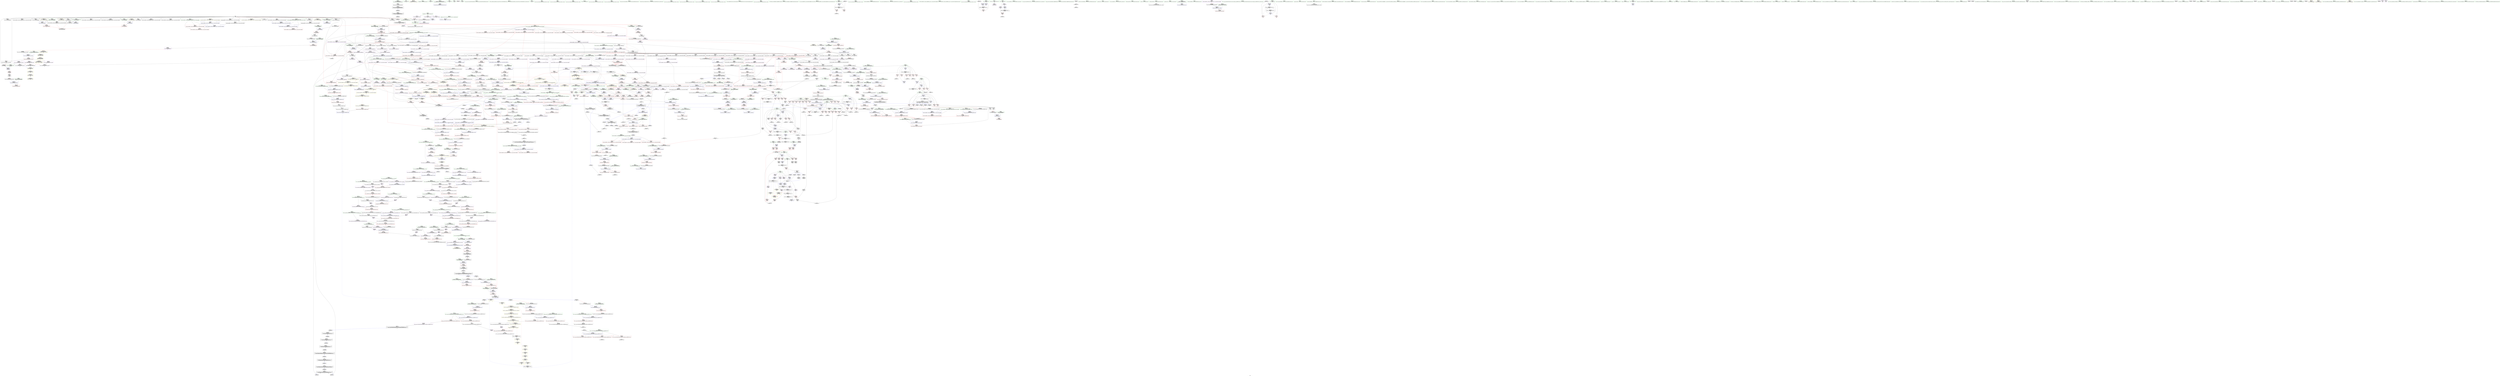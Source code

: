 digraph "SVFG" {
	label="SVFG";

	Node0x559f80f4e630 [shape=record,color=grey,label="{NodeID: 0\nNullPtr|{|<s27>102}}"];
	Node0x559f80f4e630 -> Node0x559f811beba0[style=solid];
	Node0x559f80f4e630 -> Node0x559f811beca0[style=solid];
	Node0x559f80f4e630 -> Node0x559f811bed70[style=solid];
	Node0x559f80f4e630 -> Node0x559f811bee40[style=solid];
	Node0x559f80f4e630 -> Node0x559f811bef10[style=solid];
	Node0x559f80f4e630 -> Node0x559f811befe0[style=solid];
	Node0x559f80f4e630 -> Node0x559f811bf0b0[style=solid];
	Node0x559f80f4e630 -> Node0x559f811bf180[style=solid];
	Node0x559f80f4e630 -> Node0x559f811bf250[style=solid];
	Node0x559f80f4e630 -> Node0x559f811bf320[style=solid];
	Node0x559f80f4e630 -> Node0x559f811bf3f0[style=solid];
	Node0x559f80f4e630 -> Node0x559f811bf4c0[style=solid];
	Node0x559f80f4e630 -> Node0x559f811bf590[style=solid];
	Node0x559f80f4e630 -> Node0x559f811bf660[style=solid];
	Node0x559f80f4e630 -> Node0x559f811bf730[style=solid];
	Node0x559f80f4e630 -> Node0x559f811bf800[style=solid];
	Node0x559f80f4e630 -> Node0x559f811bf8d0[style=solid];
	Node0x559f80f4e630 -> Node0x559f811bf9a0[style=solid];
	Node0x559f80f4e630 -> Node0x559f811bfa70[style=solid];
	Node0x559f80f4e630 -> Node0x559f811c6cf0[style=solid];
	Node0x559f80f4e630 -> Node0x559f811c91b0[style=solid];
	Node0x559f80f4e630 -> Node0x559f811c9280[style=solid];
	Node0x559f80f4e630 -> Node0x559f811c9350[style=solid];
	Node0x559f80f4e630 -> Node0x559f811cb640[style=solid];
	Node0x559f80f4e630 -> Node0x559f81208ac0[style=solid];
	Node0x559f80f4e630 -> Node0x559f8120db70[style=solid];
	Node0x559f80f4e630 -> Node0x559f8120dcf0[style=solid];
	Node0x559f80f4e630:s27 -> Node0x559f812dd310[style=solid,color=red];
	Node0x559f811c5120 [shape=record,color=red,label="{NodeID: 775\n1551\<--1550\n\<--coerce.dive2\n_ZSt4copyISt13move_iteratorIPiES1_ET0_T_S4_S3_\n|{<s0>117}}"];
	Node0x559f811c5120:s0 -> Node0x559f812da4e0[style=solid,color=red];
	Node0x559f811e0e40 [shape=record,color=black,label="{NodeID: 1550\nMR_60V_2 = PHI(MR_60V_3, MR_60V_1, )\npts\{120000 \}\n|{|<s1>18|<s2>23|<s3>24|<s4>25}}"];
	Node0x559f811e0e40 -> Node0x559f811e0e40[style=dashed];
	Node0x559f811e0e40:s1 -> Node0x559f8125fb20[style=dashed,color=red];
	Node0x559f811e0e40:s2 -> Node0x559f811e3210[style=dashed,color=red];
	Node0x559f811e0e40:s3 -> Node0x559f8126ba40[style=dashed,color=red];
	Node0x559f811e0e40:s4 -> Node0x559f8126ba40[style=dashed,color=red];
	Node0x559f811bbb80 [shape=record,color=purple,label="{NodeID: 443\n93\<--92\n_M_impl2\<--\n_ZNSt6vectorIiSaIiEED2Ev\n}"];
	Node0x559f811af950 [shape=record,color=green,label="{NodeID: 111\n688\<--689\nthis.addr\<--this.addr_field_insensitive\n_ZNSt12_Vector_baseIiSaIiEE12_Vector_implD2Ev\n}"];
	Node0x559f811af950 -> Node0x559f811d6c70[style=solid];
	Node0x559f811af950 -> Node0x559f811ca120[style=solid];
	Node0x559f811cabb0 [shape=record,color=blue,label="{NodeID: 886\n817\<--816\n__t.addr\<--__t\n_ZSt4moveIRiEONSt16remove_referenceIT_E4typeEOS2_\n}"];
	Node0x559f811cabb0 -> Node0x559f811d7970[style=dashed];
	Node0x559f811d1650 [shape=record,color=purple,label="{NodeID: 554\n490\<--488\nadd.ptr\<--\n_ZNSt6vectorIiSaIiEEixEm\n}"];
	Node0x559f811d1650 -> Node0x559f811c1910[style=solid];
	Node0x559f811b40c0 [shape=record,color=green,label="{NodeID: 222\n1457\<--1458\n__last\<--__last_field_insensitive\n_ZSt18uninitialized_copyISt13move_iteratorIPiES1_ET0_T_S4_S3_\n}"];
	Node0x559f811b40c0 -> Node0x559f811b9800[style=solid];
	Node0x559f811b40c0 -> Node0x559f811cff90[style=solid];
	Node0x559f812d2200 [shape=record,color=black,label="{NodeID: 2104\n923 = PHI(1195, )\n}"];
	Node0x559f812d2200 -> Node0x559f811cb710[style=solid];
	Node0x559f811d7080 [shape=record,color=red,label="{NodeID: 665\n732\<--724\n\<--__p.addr\n_ZN9__gnu_cxx13new_allocatorIiE10deallocateEPim\n}"];
	Node0x559f811d7080 -> Node0x559f811c2130[style=solid];
	Node0x559f812091f0 [shape=record,color=grey,label="{NodeID: 1440\n293 = Binary(291, 292, )\n}"];
	Node0x559f811c2200 [shape=record,color=black,label="{NodeID: 333\n746\<--745\n\<--this1\n_ZNSaIiED2Ev\n|{<s0>49}}"];
	Node0x559f811c2200:s0 -> Node0x559f812d7000[style=solid,color=red];
	Node0x559f812db380 [shape=record,color=black,label="{NodeID: 2215\n1606 = PHI(1584, )\n1st arg _ZSt13__copy_move_aILb1EPiS0_ET1_T0_S2_S1_ }"];
	Node0x559f812db380 -> Node0x559f811eef60[style=solid];
	Node0x559f80ee64c0 [shape=record,color=green,label="{NodeID: 1\n7\<--1\n__dso_handle\<--dummyObj\nGlob }"];
	Node0x559f81275000 [shape=record,color=yellow,style=double,label="{NodeID: 1883\nRETMU(2V_2)\npts\{120000 120001 120002 \}\nFun[_GLOBAL__sub_I_overwise_1_0.cpp]}"];
	Node0x559f811c51f0 [shape=record,color=red,label="{NodeID: 776\n1559\<--1558\n\<--coerce.dive4\n_ZSt4copyISt13move_iteratorIPiES1_ET0_T_S4_S3_\n|{<s0>119}}"];
	Node0x559f811c51f0:s0 -> Node0x559f812da4e0[style=solid,color=red];
	Node0x559f811e1340 [shape=record,color=black,label="{NodeID: 1551\nMR_62V_2 = PHI(MR_62V_3, MR_62V_1, )\npts\{120001 \}\n|{|<s1>18|<s2>23}}"];
	Node0x559f811e1340 -> Node0x559f811e1340[style=dashed];
	Node0x559f811e1340:s1 -> Node0x559f8125fb20[style=dashed,color=red];
	Node0x559f811e1340:s2 -> Node0x559f811e3320[style=dashed,color=red];
	Node0x559f811bbc50 [shape=record,color=purple,label="{NodeID: 444\n94\<--92\n_M_finish\<--\n_ZNSt6vectorIiSaIiEED2Ev\n}"];
	Node0x559f811bbc50 -> Node0x559f811d1da0[style=solid];
	Node0x559f811afa20 [shape=record,color=green,label="{NodeID: 112\n694\<--695\n_ZNSaIiED2Ev\<--_ZNSaIiED2Ev_field_insensitive\n}"];
	Node0x559f811cac80 [shape=record,color=blue,label="{NodeID: 887\n826\<--823\n__a.addr\<--__a\n_ZNSt16allocator_traitsISaIiEE9constructIiJiEEEvRS0_PT_DpOT0_\n}"];
	Node0x559f811cac80 -> Node0x559f811d7a40[style=dashed];
	Node0x559f81264d30 [shape=record,color=yellow,style=double,label="{NodeID: 1662\n7V_1 = ENCHI(MR_7V_0)\npts\{81 \}\nFun[_ZNSt6vectorIiSaIiEED2Ev]}"];
	Node0x559f81264d30 -> Node0x559f811c6ec0[style=dashed];
	Node0x559f811d1720 [shape=record,color=purple,label="{NodeID: 555\n907\<--905\nadd.ptr\<--\n_ZNSt6vectorIiSaIiEE17_M_realloc_insertIJiEEEvN9__gnu_cxx17__normal_iteratorIPiS1_EEDpOT_\n|{<s0>62}}"];
	Node0x559f811d1720:s0 -> Node0x559f812dc070[style=solid,color=red];
	Node0x559f811b4190 [shape=record,color=green,label="{NodeID: 223\n1459\<--1460\n__result.addr\<--__result.addr_field_insensitive\n_ZSt18uninitialized_copyISt13move_iteratorIPiES1_ET0_T_S4_S3_\n}"];
	Node0x559f811b4190 -> Node0x559f811c4b70[style=solid];
	Node0x559f811b4190 -> Node0x559f811edff0[style=solid];
	Node0x559f812d2340 [shape=record,color=black,label="{NodeID: 2105\n930 = PHI(1236, )\n}"];
	Node0x559f812d2340 -> Node0x559f811d91d0[style=solid];
	Node0x559f811d7150 [shape=record,color=red,label="{NodeID: 666\n745\<--742\nthis1\<--this.addr\n_ZNSaIiED2Ev\n}"];
	Node0x559f811d7150 -> Node0x559f811c2200[style=solid];
	Node0x559f81209370 [shape=record,color=grey,label="{NodeID: 1441\n289 = Binary(287, 288, )\n}"];
	Node0x559f81209370 -> Node0x559f811c09a0[style=solid];
	Node0x559f811c22d0 [shape=record,color=black,label="{NodeID: 334\n770\<--769\n\<--this1\n_ZNSt6vectorIiSaIiEE12emplace_backIJiEEEvDpOT_\n}"];
	Node0x559f811c22d0 -> Node0x559f811ccfa0[style=solid];
	Node0x559f811c22d0 -> Node0x559f811cd070[style=solid];
	Node0x559f812db4c0 [shape=record,color=black,label="{NodeID: 2216\n1607 = PHI(1586, )\n2nd arg _ZSt13__copy_move_aILb1EPiS0_ET1_T0_S2_S1_ }"];
	Node0x559f812db4c0 -> Node0x559f811ef030[style=solid];
	Node0x559f80ff9e90 [shape=record,color=green,label="{NodeID: 2\n15\<--1\n_ZSt3cin\<--dummyObj\nGlob }"];
	Node0x559f811c52c0 [shape=record,color=red,label="{NodeID: 777\n1579\<--1570\n\<--__first.addr\n_ZSt14__copy_move_a2ILb1EPiS0_ET1_T0_S2_S1_\n|{<s0>121}}"];
	Node0x559f811c52c0:s0 -> Node0x559f812dc310[style=solid,color=red];
	Node0x559f811e1840 [shape=record,color=black,label="{NodeID: 1552\nMR_64V_2 = PHI(MR_64V_3, MR_64V_1, )\npts\{120002 \}\n|{|<s1>18}}"];
	Node0x559f811e1840 -> Node0x559f811e1840[style=dashed];
	Node0x559f811e1840:s1 -> Node0x559f8125fb20[style=dashed,color=red];
	Node0x559f811bbd20 [shape=record,color=purple,label="{NodeID: 445\n462\<--461\n_M_impl\<--\n_ZNKSt6vectorIiSaIiEE4sizeEv\n}"];
	Node0x559f811afb20 [shape=record,color=green,label="{NodeID: 113\n701\<--702\n__a.addr\<--__a.addr_field_insensitive\n_ZNSt16allocator_traitsISaIiEE10deallocateERS0_Pim\n}"];
	Node0x559f811afb20 -> Node0x559f811d6d40[style=solid];
	Node0x559f811afb20 -> Node0x559f811ca1f0[style=solid];
	Node0x559f811cad50 [shape=record,color=blue,label="{NodeID: 888\n828\<--824\n__p.addr\<--__p\n_ZNSt16allocator_traitsISaIiEE9constructIiJiEEEvRS0_PT_DpOT0_\n}"];
	Node0x559f811cad50 -> Node0x559f811d7b10[style=dashed];
	Node0x559f81264e40 [shape=record,color=yellow,style=double,label="{NodeID: 1663\n9V_1 = ENCHI(MR_9V_0)\npts\{83 \}\nFun[_ZNSt6vectorIiSaIiEED2Ev]}"];
	Node0x559f81264e40 -> Node0x559f811c6f90[style=dashed];
	Node0x559f811d17f0 [shape=record,color=purple,label="{NodeID: 556\n958\<--956\nadd.ptr18\<--\n_ZNSt6vectorIiSaIiEE17_M_realloc_insertIJiEEEvN9__gnu_cxx17__normal_iteratorIPiS1_EEDpOT_\n|{<s0>70}}"];
	Node0x559f811d17f0:s0 -> Node0x559f812ddee0[style=solid,color=red];
	Node0x559f811b4260 [shape=record,color=green,label="{NodeID: 224\n1461\<--1462\n__assignable\<--__assignable_field_insensitive\n_ZSt18uninitialized_copyISt13move_iteratorIPiES1_ET0_T_S4_S3_\n}"];
	Node0x559f811b4260 -> Node0x559f811ee0c0[style=solid];
	Node0x559f812d2480 [shape=record,color=black,label="{NodeID: 2106\n938 = PHI(584, )\n|{<s0>68}}"];
	Node0x559f812d2480:s0 -> Node0x559f812d6590[style=solid,color=red];
	Node0x559f811d7220 [shape=record,color=red,label="{NodeID: 667\n756\<--753\nthis1\<--this.addr\n_ZN9__gnu_cxx13new_allocatorIiED2Ev\n}"];
	Node0x559f812094f0 [shape=record,color=grey,label="{NodeID: 1442\n1664 = Binary(473, 1663, )\n}"];
	Node0x559f811c23a0 [shape=record,color=black,label="{NodeID: 335\n774\<--769\n\<--this1\n_ZNSt6vectorIiSaIiEE12emplace_backIJiEEEvDpOT_\n}"];
	Node0x559f811c23a0 -> Node0x559f811cd140[style=solid];
	Node0x559f811c23a0 -> Node0x559f811cd210[style=solid];
	Node0x559f812db600 [shape=record,color=black,label="{NodeID: 2217\n651 = PHI(644, )\n0th arg _ZNSt12_Destroy_auxILb1EE9__destroyIPiEEvT_S3_ }"];
	Node0x559f812db600 -> Node0x559f811c9d10[style=solid];
	Node0x559f80ee6580 [shape=record,color=green,label="{NodeID: 3\n16\<--1\n_ZSt4cout\<--dummyObj\nGlob }"];
	Node0x559f811c5390 [shape=record,color=red,label="{NodeID: 778\n1583\<--1572\n\<--__last.addr\n_ZSt14__copy_move_a2ILb1EPiS0_ET1_T0_S2_S1_\n|{<s0>122}}"];
	Node0x559f811c5390:s0 -> Node0x559f812dc310[style=solid,color=red];
	Node0x559f811e1d40 [shape=record,color=black,label="{NodeID: 1553\nMR_56V_3 = PHI(MR_56V_2, MR_56V_1, )\npts\{1387 \}\n|{<s0>127}}"];
	Node0x559f811e1d40:s0 -> Node0x559f81282170[style=dashed,color=blue];
	Node0x559f811bbdf0 [shape=record,color=purple,label="{NodeID: 446\n463\<--461\n_M_finish\<--\n_ZNKSt6vectorIiSaIiEE4sizeEv\n}"];
	Node0x559f811bbdf0 -> Node0x559f811d59c0[style=solid];
	Node0x559f811b4700 [shape=record,color=green,label="{NodeID: 114\n703\<--704\n__p.addr\<--__p.addr_field_insensitive\n_ZNSt16allocator_traitsISaIiEE10deallocateERS0_Pim\n}"];
	Node0x559f811b4700 -> Node0x559f811d6e10[style=solid];
	Node0x559f811b4700 -> Node0x559f811ca2c0[style=solid];
	Node0x559f811cae20 [shape=record,color=blue,label="{NodeID: 889\n830\<--825\n__args.addr\<--__args\n_ZNSt16allocator_traitsISaIiEE9constructIiJiEEEvRS0_PT_DpOT0_\n}"];
	Node0x559f811cae20 -> Node0x559f811d7be0[style=dashed];
	Node0x559f81264f20 [shape=record,color=yellow,style=double,label="{NodeID: 1664\n11V_1 = ENCHI(MR_11V_0)\npts\{85 \}\nFun[_ZNSt6vectorIiSaIiEED2Ev]}"];
	Node0x559f81264f20 -> Node0x559f811c7060[style=dashed];
	Node0x559f811d18c0 [shape=record,color=purple,label="{NodeID: 557\n1026\<--1024\nadd.ptr39\<--\n_ZNSt6vectorIiSaIiEE17_M_realloc_insertIJiEEEvN9__gnu_cxx17__normal_iteratorIPiS1_EEDpOT_\n}"];
	Node0x559f811d18c0 -> Node0x559f811cbe60[style=solid];
	Node0x559f811b4330 [shape=record,color=green,label="{NodeID: 225\n1463\<--1464\nagg.tmp\<--agg.tmp_field_insensitive\n_ZSt18uninitialized_copyISt13move_iteratorIPiES1_ET0_T_S4_S3_\n}"];
	Node0x559f811b4330 -> Node0x559f811b98d0[style=solid];
	Node0x559f811b4330 -> Node0x559f811d0060[style=solid];
	Node0x559f812d25c0 [shape=record,color=black,label="{NodeID: 2107\n939 = PHI(1195, )\n}"];
	Node0x559f812d25c0 -> Node0x559f811cb8b0[style=solid];
	Node0x559f811d72f0 [shape=record,color=red,label="{NodeID: 668\n769\<--761\nthis1\<--this.addr\n_ZNSt6vectorIiSaIiEE12emplace_backIJiEEEvDpOT_\n|{|<s5>52|<s6>54}}"];
	Node0x559f811d72f0 -> Node0x559f811c22d0[style=solid];
	Node0x559f811d72f0 -> Node0x559f811c23a0[style=solid];
	Node0x559f811d72f0 -> Node0x559f811c2470[style=solid];
	Node0x559f811d72f0 -> Node0x559f811c2540[style=solid];
	Node0x559f811d72f0 -> Node0x559f811c2610[style=solid];
	Node0x559f811d72f0:s5 -> Node0x559f812d8ef0[style=solid,color=red];
	Node0x559f811d72f0:s6 -> Node0x559f812d8890[style=solid,color=red];
	Node0x559f81209670 [shape=record,color=grey,label="{NodeID: 1443\n328 = Binary(325, 327, )\n}"];
	Node0x559f81209670 -> Node0x559f8120ae70[style=solid];
	Node0x559f811c2470 [shape=record,color=black,label="{NodeID: 336\n780\<--769\n\<--this1\n_ZNSt6vectorIiSaIiEE12emplace_backIJiEEEvDpOT_\n}"];
	Node0x559f811c2470 -> Node0x559f811cd2e0[style=solid];
	Node0x559f812db740 [shape=record,color=black,label="{NodeID: 2218\n652 = PHI(645, )\n1st arg _ZNSt12_Destroy_auxILb1EE9__destroyIPiEEvT_S3_ }"];
	Node0x559f812db740 -> Node0x559f811c9de0[style=solid];
	Node0x559f80ef03f0 [shape=record,color=green,label="{NodeID: 4\n17\<--1\n.str\<--dummyObj\nGlob }"];
	Node0x559f811c5460 [shape=record,color=red,label="{NodeID: 779\n1585\<--1574\n\<--__result.addr\n_ZSt14__copy_move_a2ILb1EPiS0_ET1_T0_S2_S1_\n|{<s0>123}}"];
	Node0x559f811c5460:s0 -> Node0x559f812dc310[style=solid,color=red];
	Node0x559f811bbec0 [shape=record,color=purple,label="{NodeID: 447\n466\<--465\n_M_impl2\<--\n_ZNKSt6vectorIiSaIiEE4sizeEv\n}"];
	Node0x559f811b4790 [shape=record,color=green,label="{NodeID: 115\n705\<--706\n__n.addr\<--__n.addr_field_insensitive\n_ZNSt16allocator_traitsISaIiEE10deallocateERS0_Pim\n}"];
	Node0x559f811b4790 -> Node0x559f811d6ee0[style=solid];
	Node0x559f811b4790 -> Node0x559f811ca390[style=solid];
	Node0x559f811caef0 [shape=record,color=blue,label="{NodeID: 890\n846\<--845\n__t.addr\<--__t\n_ZSt7forwardIiEOT_RNSt16remove_referenceIS0_E4typeE\n}"];
	Node0x559f811caef0 -> Node0x559f811d7cb0[style=dashed];
	Node0x559f811d1990 [shape=record,color=purple,label="{NodeID: 558\n1671\<--1669\nadd.ptr\<--\n_ZNSt11__copy_moveILb1ELb1ESt26random_access_iterator_tagE8__copy_mIiEEPT_PKS3_S6_S4_\n}"];
	Node0x559f811d1990 -> Node0x559f811ba9e0[style=solid];
	Node0x559f811b4400 [shape=record,color=green,label="{NodeID: 226\n1465\<--1466\nagg.tmp2\<--agg.tmp2_field_insensitive\n_ZSt18uninitialized_copyISt13move_iteratorIPiES1_ET0_T_S4_S3_\n}"];
	Node0x559f811b4400 -> Node0x559f811b99a0[style=solid];
	Node0x559f811b4400 -> Node0x559f811d0130[style=solid];
	Node0x559f812d2700 [shape=record,color=black,label="{NodeID: 2108\n949 = PHI()\n}"];
	Node0x559f811d73c0 [shape=record,color=red,label="{NodeID: 669\n787\<--763\n\<--__args.addr\n_ZNSt6vectorIiSaIiEE12emplace_backIJiEEEvDpOT_\n|{<s0>50}}"];
	Node0x559f811d73c0:s0 -> Node0x559f812dca60[style=solid,color=red];
	Node0x559f812097f0 [shape=record,color=grey,label="{NodeID: 1444\n471 = Binary(469, 470, )\n}"];
	Node0x559f812097f0 -> Node0x559f81209970[style=solid];
	Node0x559f811c2540 [shape=record,color=black,label="{NodeID: 337\n783\<--769\n\<--this1\n_ZNSt6vectorIiSaIiEE12emplace_backIJiEEEvDpOT_\n}"];
	Node0x559f811c2540 -> Node0x559f811cd3b0[style=solid];
	Node0x559f811c2540 -> Node0x559f811cd480[style=solid];
	Node0x559f812db880 [shape=record,color=black,label="{NodeID: 2219\n122 = PHI(141, 170, 172, 178, 180, )\n0th arg _Z4findi }"];
	Node0x559f812db880 -> Node0x559f811c7130[style=solid];
	Node0x559f80eeed40 [shape=record,color=green,label="{NodeID: 5\n19\<--1\n.str.2\<--dummyObj\nGlob }"];
	Node0x559f811c5530 [shape=record,color=red,label="{NodeID: 780\n1620\<--1608\n\<--__first.addr\n_ZSt13__copy_move_aILb1EPiS0_ET1_T0_S2_S1_\n|{<s0>127}}"];
	Node0x559f811c5530:s0 -> Node0x559f812dcdc0[style=solid,color=red];
	Node0x559f811bbf90 [shape=record,color=purple,label="{NodeID: 448\n467\<--465\n_M_start\<--\n_ZNKSt6vectorIiSaIiEE4sizeEv\n}"];
	Node0x559f811bbf90 -> Node0x559f811d5a90[style=solid];
	Node0x559f811b4860 [shape=record,color=green,label="{NodeID: 116\n715\<--716\n_ZN9__gnu_cxx13new_allocatorIiE10deallocateEPim\<--_ZN9__gnu_cxx13new_allocatorIiE10deallocateEPim_field_insensitive\n}"];
	Node0x559f811cafc0 [shape=record,color=blue,label="{NodeID: 891\n875\<--853\ncoerce.dive\<--__position.coerce\n_ZNSt6vectorIiSaIiEE17_M_realloc_insertIJiEEEvN9__gnu_cxx17__normal_iteratorIPiS1_EEDpOT_\n|{|<s2>59}}"];
	Node0x559f811cafc0 -> Node0x559f811d9100[style=dashed];
	Node0x559f811cafc0 -> Node0x559f811d91d0[style=dashed];
	Node0x559f811cafc0:s2 -> Node0x559f81265220[style=dashed,color=red];
	Node0x559f811d1a60 [shape=record,color=red,label="{NodeID: 559\n65\<--62\nthis1\<--this.addr\n_ZNSt6vectorIiSaIiEEC2Ev\n}"];
	Node0x559f811d1a60 -> Node0x559f811bfe40[style=solid];
	Node0x559f811b44d0 [shape=record,color=green,label="{NodeID: 227\n1486\<--1487\n_ZNSt20__uninitialized_copyILb1EE13__uninit_copyISt13move_iteratorIPiES3_EET0_T_S6_S5_\<--_ZNSt20__uninitialized_copyILb1EE13__uninit_copyISt13move_iteratorIPiES3_EET0_T_S6_S5__field_insensitive\n}"];
	Node0x559f812d27d0 [shape=record,color=black,label="{NodeID: 2109\n974 = PHI(584, )\n|{<s0>73}}"];
	Node0x559f812d27d0:s0 -> Node0x559f812d9ee0[style=solid,color=red];
	Node0x559f811d7490 [shape=record,color=red,label="{NodeID: 670\n806\<--763\n\<--__args.addr\n_ZNSt6vectorIiSaIiEE12emplace_backIJiEEEvDpOT_\n|{<s0>53}}"];
	Node0x559f811d7490:s0 -> Node0x559f812dca60[style=solid,color=red];
	Node0x559f81209970 [shape=record,color=grey,label="{NodeID: 1445\n472 = Binary(471, 473, )\n}"];
	Node0x559f81209970 -> Node0x559f811c1770[style=solid];
	Node0x559f811c2610 [shape=record,color=black,label="{NodeID: 338\n794\<--769\n\<--this1\n_ZNSt6vectorIiSaIiEE12emplace_backIJiEEEvDpOT_\n}"];
	Node0x559f811c2610 -> Node0x559f811cd550[style=solid];
	Node0x559f811c2610 -> Node0x559f811cd620[style=solid];
	Node0x559f812dbd00 [shape=record,color=black,label="{NodeID: 2220\n636 = PHI(578, )\n0th arg _ZSt8_DestroyIPiEvT_S1_ }"];
	Node0x559f812dbd00 -> Node0x559f811c9b70[style=solid];
	Node0x559f811aba20 [shape=record,color=green,label="{NodeID: 6\n21\<--1\n.str.3\<--dummyObj\nGlob }"];
	Node0x559f811c5600 [shape=record,color=red,label="{NodeID: 781\n1621\<--1610\n\<--__last.addr\n_ZSt13__copy_move_aILb1EPiS0_ET1_T0_S2_S1_\n|{<s0>127}}"];
	Node0x559f811c5600:s0 -> Node0x559f812dced0[style=solid,color=red];
	Node0x559f811bc060 [shape=record,color=purple,label="{NodeID: 449\n486\<--485\n_M_impl\<--\n_ZNSt6vectorIiSaIiEEixEm\n}"];
	Node0x559f811b4960 [shape=record,color=green,label="{NodeID: 117\n722\<--723\nthis.addr\<--this.addr_field_insensitive\n_ZN9__gnu_cxx13new_allocatorIiE10deallocateEPim\n}"];
	Node0x559f811b4960 -> Node0x559f811d6fb0[style=solid];
	Node0x559f811b4960 -> Node0x559f811ca460[style=solid];
	Node0x559f811cb090 [shape=record,color=blue,label="{NodeID: 892\n857\<--852\nthis.addr\<--this\n_ZNSt6vectorIiSaIiEE17_M_realloc_insertIJiEEEvN9__gnu_cxx17__normal_iteratorIPiS1_EEDpOT_\n}"];
	Node0x559f811cb090 -> Node0x559f811d7d80[style=dashed];
	Node0x559f81265220 [shape=record,color=yellow,style=double,label="{NodeID: 1667\n230V_1 = ENCHI(MR_230V_0)\npts\{8560000 8660000 \}\nFun[_ZN9__gnu_cxxmiIPiSt6vectorIiSaIiEEEENS_17__normal_iteratorIT_T0_E15difference_typeERKS8_SB_]}"];
	Node0x559f81265220 -> Node0x559f811da3b0[style=dashed];
	Node0x559f81265220 -> Node0x559f811da480[style=dashed];
	Node0x559f811d1b30 [shape=record,color=red,label="{NodeID: 560\n87\<--80\nthis1\<--this.addr\n_ZNSt6vectorIiSaIiEED2Ev\n}"];
	Node0x559f811d1b30 -> Node0x559f811bff10[style=solid];
	Node0x559f811d1b30 -> Node0x559f811bffe0[style=solid];
	Node0x559f811d1b30 -> Node0x559f811c00b0[style=solid];
	Node0x559f811d1b30 -> Node0x559f811c0180[style=solid];
	Node0x559f811d1b30 -> Node0x559f811c0250[style=solid];
	Node0x559f811b45d0 [shape=record,color=green,label="{NodeID: 228\n1498\<--1499\n__first\<--__first_field_insensitive\n_ZNSt20__uninitialized_copyILb1EE13__uninit_copyISt13move_iteratorIPiES3_EET0_T_S6_S5_\n}"];
	Node0x559f811b45d0 -> Node0x559f811b9b40[style=solid];
	Node0x559f811b45d0 -> Node0x559f811d0540[style=solid];
	Node0x559f812d2940 [shape=record,color=black,label="{NodeID: 2110\n994 = PHI(584, )\n|{<s0>77}}"];
	Node0x559f812d2940:s0 -> Node0x559f812d9ee0[style=solid,color=red];
	Node0x559f811d7560 [shape=record,color=red,label="{NodeID: 671\n773\<--772\n\<--_M_finish\n_ZNSt6vectorIiSaIiEE12emplace_backIJiEEEvDpOT_\n}"];
	Node0x559f811d7560 -> Node0x559f8120c970[style=solid];
	Node0x559f81209af0 [shape=record,color=grey,label="{NodeID: 1446\n298 = Binary(297, 264, )\n}"];
	Node0x559f81209af0 -> Node0x559f811c7fd0[style=solid];
	Node0x559f811c26e0 [shape=record,color=black,label="{NodeID: 339\n782\<--781\n\<--_M_impl3\n_ZNSt6vectorIiSaIiEE12emplace_backIJiEEEvDpOT_\n|{<s0>51}}"];
	Node0x559f811c26e0:s0 -> Node0x559f812dbf20[style=solid,color=red];
	Node0x559f812dbe10 [shape=record,color=black,label="{NodeID: 2221\n637 = PHI(579, )\n1st arg _ZSt8_DestroyIPiEvT_S1_ }"];
	Node0x559f812dbe10 -> Node0x559f811c9c40[style=solid];
	Node0x559f811abd00 [shape=record,color=green,label="{NodeID: 7\n24\<--1\n\<--dummyObj\nCan only get source location for instruction, argument, global var or function.}"];
	Node0x559f811c56d0 [shape=record,color=red,label="{NodeID: 782\n1622\<--1612\n\<--__result.addr\n_ZSt13__copy_move_aILb1EPiS0_ET1_T0_S2_S1_\n|{<s0>127}}"];
	Node0x559f811c56d0:s0 -> Node0x559f812dcfe0[style=solid,color=red];
	Node0x559f811bc130 [shape=record,color=purple,label="{NodeID: 450\n487\<--485\n_M_start\<--\n_ZNSt6vectorIiSaIiEEixEm\n}"];
	Node0x559f811bc130 -> Node0x559f811d5d00[style=solid];
	Node0x559f811b4a30 [shape=record,color=green,label="{NodeID: 118\n724\<--725\n__p.addr\<--__p.addr_field_insensitive\n_ZN9__gnu_cxx13new_allocatorIiE10deallocateEPim\n}"];
	Node0x559f811b4a30 -> Node0x559f811d7080[style=solid];
	Node0x559f811b4a30 -> Node0x559f811ca530[style=solid];
	Node0x559f811cb160 [shape=record,color=blue,label="{NodeID: 893\n859\<--854\n__args.addr\<--__args\n_ZNSt6vectorIiSaIiEE17_M_realloc_insertIJiEEEvN9__gnu_cxx17__normal_iteratorIPiS1_EEDpOT_\n}"];
	Node0x559f811cb160 -> Node0x559f811d7e50[style=dashed];
	Node0x559f811d1c00 [shape=record,color=red,label="{NodeID: 561\n116\<--82\nexn\<--exn.slot\n_ZNSt6vectorIiSaIiEED2Ev\n|{<s0>11}}"];
	Node0x559f811d1c00:s0 -> Node0x559f812dc4a0[style=solid,color=red];
	Node0x559f811bcb20 [shape=record,color=green,label="{NodeID: 229\n1500\<--1501\n__last\<--__last_field_insensitive\n_ZNSt20__uninitialized_copyILb1EE13__uninit_copyISt13move_iteratorIPiES3_EET0_T_S6_S5_\n}"];
	Node0x559f811bcb20 -> Node0x559f811b9c10[style=solid];
	Node0x559f811bcb20 -> Node0x559f811d0610[style=solid];
	Node0x559f812d2a80 [shape=record,color=black,label="{NodeID: 2111\n1078 = PHI(844, )\n}"];
	Node0x559f812d2a80 -> Node0x559f811d9b90[style=solid];
	Node0x559f811d7630 [shape=record,color=red,label="{NodeID: 672\n777\<--776\n\<--_M_end_of_storage\n_ZNSt6vectorIiSaIiEE12emplace_backIJiEEEvDpOT_\n}"];
	Node0x559f811d7630 -> Node0x559f8120c970[style=solid];
	Node0x559f81209c70 [shape=record,color=grey,label="{NodeID: 1447\n1104 = Binary(1100, 1103, )\n}"];
	Node0x559f81209c70 -> Node0x559f8120c7f0[style=solid];
	Node0x559f811c27b0 [shape=record,color=black,label="{NodeID: 340\n815\<--820\n_ZSt4moveIRiEONSt16remove_referenceIT_E4typeEOS2__ret\<--\n_ZSt4moveIRiEONSt16remove_referenceIT_E4typeEOS2_\n|{<s0>32}}"];
	Node0x559f811c27b0:s0 -> Node0x559f812cf950[style=solid,color=blue];
	Node0x559f812dbf20 [shape=record,color=black,label="{NodeID: 2222\n823 = PHI(782, 904, )\n0th arg _ZNSt16allocator_traitsISaIiEE9constructIiJiEEEvRS0_PT_DpOT0_ }"];
	Node0x559f812dbf20 -> Node0x559f811cac80[style=solid];
	Node0x559f811abdc0 [shape=record,color=green,label="{NodeID: 8\n166\<--1\n\<--dummyObj\nCan only get source location for instruction, argument, global var or function.}"];
	Node0x559f811c57a0 [shape=record,color=red,label="{NodeID: 783\n1632\<--1629\n\<--__it.addr\n_ZSt12__niter_baseIPiET_S1_\n}"];
	Node0x559f811c57a0 -> Node0x559f811ba5d0[style=solid];
	Node0x559f80b911d0 [shape=record,color=yellow,style=double,label="{NodeID: 1558\n207V_1 = ENCHI(MR_207V_0)\npts\{120000 120001 \}\nFun[_ZN9__gnu_cxx17__normal_iteratorIPiSt6vectorIiSaIiEEEC2ERKS1_]}"];
	Node0x559f80b911d0 -> Node0x559f811dbb40[style=dashed];
	Node0x559f811bc200 [shape=record,color=purple,label="{NodeID: 451\n509\<--508\n_M_impl\<--this1\n_ZNSt12_Vector_baseIiSaIiEEC2Ev\n|{<s0>34}}"];
	Node0x559f811bc200:s0 -> Node0x559f812dd420[style=solid,color=red];
	Node0x559f811b4b00 [shape=record,color=green,label="{NodeID: 119\n726\<--727\n.addr\<--.addr_field_insensitive\n_ZN9__gnu_cxx13new_allocatorIiE10deallocateEPim\n}"];
	Node0x559f811b4b00 -> Node0x559f811ca600[style=solid];
	Node0x559f811cb230 [shape=record,color=blue,label="{NodeID: 894\n861\<--881\n__len\<--call\n_ZNSt6vectorIiSaIiEE17_M_realloc_insertIJiEEEvN9__gnu_cxx17__normal_iteratorIPiS1_EEDpOT_\n}"];
	Node0x559f811cb230 -> Node0x559f811d7f20[style=dashed];
	Node0x559f811cb230 -> Node0x559f811d7ff0[style=dashed];
	Node0x559f811cb230 -> Node0x559f811d80c0[style=dashed];
	Node0x559f811d1cd0 [shape=record,color=red,label="{NodeID: 562\n91\<--90\n\<--_M_start\n_ZNSt6vectorIiSaIiEED2Ev\n|{<s0>8}}"];
	Node0x559f811d1cd0:s0 -> Node0x559f812d9b30[style=solid,color=red];
	Node0x559f811bcbb0 [shape=record,color=green,label="{NodeID: 230\n1502\<--1503\n__result.addr\<--__result.addr_field_insensitive\n_ZNSt20__uninitialized_copyILb1EE13__uninit_copyISt13move_iteratorIPiES3_EET0_T_S6_S5_\n}"];
	Node0x559f811bcbb0 -> Node0x559f811c4de0[style=solid];
	Node0x559f811bcbb0 -> Node0x559f811ee4d0[style=solid];
	Node0x559f812d2bc0 [shape=record,color=black,label="{NodeID: 2112\n1100 = PHI(1262, )\n}"];
	Node0x559f812d2bc0 -> Node0x559f81209c70[style=solid];
	Node0x559f811d7700 [shape=record,color=red,label="{NodeID: 673\n786\<--785\n\<--_M_finish5\n_ZNSt6vectorIiSaIiEE12emplace_backIJiEEEvDpOT_\n|{<s0>51}}"];
	Node0x559f811d7700:s0 -> Node0x559f812dc070[style=solid,color=red];
	Node0x559f81209df0 [shape=record,color=grey,label="{NodeID: 1448\n1154 = Binary(1153, 473, )\n}"];
	Node0x559f81209df0 -> Node0x559f811c4280[style=solid];
	Node0x559f811c2880 [shape=record,color=black,label="{NodeID: 341\n836\<--835\n\<--\n_ZNSt16allocator_traitsISaIiEE9constructIiJiEEEvRS0_PT_DpOT0_\n|{<s0>56}}"];
	Node0x559f811c2880:s0 -> Node0x559f812d5350[style=solid,color=red];
	Node0x559f812dc070 [shape=record,color=black,label="{NodeID: 2223\n824 = PHI(786, 907, )\n1st arg _ZNSt16allocator_traitsISaIiEE9constructIiJiEEEvRS0_PT_DpOT0_ }"];
	Node0x559f812dc070 -> Node0x559f811cad50[style=solid];
	Node0x559f811ac2b0 [shape=record,color=green,label="{NodeID: 9\n168\<--1\n\<--dummyObj\nCan only get source location for instruction, argument, global var or function.}"];
	Node0x559f811c5870 [shape=record,color=red,label="{NodeID: 784\n1650\<--1638\n\<--__first.addr\n_ZNSt11__copy_moveILb1ELb1ESt26random_access_iterator_tagE8__copy_mIiEEPT_PKS3_S6_S4_\n}"];
	Node0x559f811c5870 -> Node0x559f811ba770[style=solid];
	Node0x559f811bc2d0 [shape=record,color=purple,label="{NodeID: 452\n540\<--535\n_M_start\<--this1\n_ZNSt12_Vector_baseIiSaIiEE12_Vector_implC2Ev\n}"];
	Node0x559f811bc2d0 -> Node0x559f811c91b0[style=solid];
	Node0x559f811b4bd0 [shape=record,color=green,label="{NodeID: 120\n735\<--736\n_ZdlPv\<--_ZdlPv_field_insensitive\n}"];
	Node0x559f811cb300 [shape=record,color=blue,label="{NodeID: 895\n888\<--885\ncoerce.dive3\<--call2\n_ZNSt6vectorIiSaIiEE17_M_realloc_insertIJiEEEvN9__gnu_cxx17__normal_iteratorIPiS1_EEDpOT_\n|{|<s2>59}}"];
	Node0x559f811cb300 -> Node0x559f811d9100[style=dashed];
	Node0x559f811cb300 -> Node0x559f811d91d0[style=dashed];
	Node0x559f811cb300:s2 -> Node0x559f81265220[style=dashed,color=red];
	Node0x559f81265520 [shape=record,color=yellow,style=double,label="{NodeID: 1670\n56V_1 = ENCHI(MR_56V_0)\npts\{1387 \}\nFun[_ZSt13__copy_move_aILb1EPiS0_ET1_T0_S2_S1_]|{<s0>127|<s1>127|<s2>127}}"];
	Node0x559f81265520:s0 -> Node0x559f811c6a50[style=dashed,color=red];
	Node0x559f81265520:s1 -> Node0x559f811ef5e0[style=dashed,color=red];
	Node0x559f81265520:s2 -> Node0x559f811e1d40[style=dashed,color=red];
	Node0x559f811d1da0 [shape=record,color=red,label="{NodeID: 563\n95\<--94\n\<--_M_finish\n_ZNSt6vectorIiSaIiEED2Ev\n|{<s0>8}}"];
	Node0x559f811d1da0:s0 -> Node0x559f812d9d20[style=solid,color=red];
	Node0x559f811bcc80 [shape=record,color=green,label="{NodeID: 231\n1504\<--1505\nagg.tmp\<--agg.tmp_field_insensitive\n_ZNSt20__uninitialized_copyILb1EE13__uninit_copyISt13move_iteratorIPiES3_EET0_T_S6_S5_\n}"];
	Node0x559f811bcc80 -> Node0x559f811b9ce0[style=solid];
	Node0x559f811bcc80 -> Node0x559f811d06e0[style=solid];
	Node0x559f812d2d00 [shape=record,color=black,label="{NodeID: 2113\n1103 = PHI(455, )\n}"];
	Node0x559f812d2d00 -> Node0x559f81209c70[style=solid];
	Node0x559f811d77d0 [shape=record,color=red,label="{NodeID: 674\n797\<--796\n\<--_M_finish7\n_ZNSt6vectorIiSaIiEE12emplace_backIJiEEEvDpOT_\n}"];
	Node0x559f811d77d0 -> Node0x559f811cd6f0[style=solid];
	Node0x559f81209f70 [shape=record,color=grey,label="{NodeID: 1449\n244 = Binary(242, 243, )\n}"];
	Node0x559f81209f70 -> Node0x559f811c7a20[style=solid];
	Node0x559f811c2950 [shape=record,color=black,label="{NodeID: 342\n844\<--849\n_ZSt7forwardIiEOT_RNSt16remove_referenceIS0_E4typeE_ret\<--\n_ZSt7forwardIiEOT_RNSt16remove_referenceIS0_E4typeE\n|{<s0>50|<s1>53|<s2>55|<s3>61|<s4>81}}"];
	Node0x559f811c2950:s0 -> Node0x559f812d1280[style=solid,color=blue];
	Node0x559f811c2950:s1 -> Node0x559f812d15c0[style=solid,color=blue];
	Node0x559f811c2950:s2 -> Node0x559f812d17d0[style=solid,color=blue];
	Node0x559f811c2950:s3 -> Node0x559f812d1e40[style=solid,color=blue];
	Node0x559f811c2950:s4 -> Node0x559f812d2a80[style=solid,color=blue];
	Node0x559f812dc1c0 [shape=record,color=black,label="{NodeID: 2224\n825 = PHI(788, 909, )\n2nd arg _ZNSt16allocator_traitsISaIiEE9constructIiJiEEEvRS0_PT_DpOT0_ }"];
	Node0x559f812dc1c0 -> Node0x559f811cae20[style=solid];
	Node0x559f811ac3b0 [shape=record,color=green,label="{NodeID: 10\n225\<--1\n\<--dummyObj\nCan only get source location for instruction, argument, global var or function.}"];
	Node0x559f811c5940 [shape=record,color=red,label="{NodeID: 785\n1661\<--1638\n\<--__first.addr\n_ZNSt11__copy_moveILb1ELb1ESt26random_access_iterator_tagE8__copy_mIiEEPT_PKS3_S6_S4_\n}"];
	Node0x559f811c5940 -> Node0x559f811ba910[style=solid];
	Node0x559f811bc3a0 [shape=record,color=purple,label="{NodeID: 453\n542\<--535\n_M_finish\<--this1\n_ZNSt12_Vector_baseIiSaIiEE12_Vector_implC2Ev\n}"];
	Node0x559f811bc3a0 -> Node0x559f811c9280[style=solid];
	Node0x559f811b4cd0 [shape=record,color=green,label="{NodeID: 121\n742\<--743\nthis.addr\<--this.addr_field_insensitive\n_ZNSaIiED2Ev\n}"];
	Node0x559f811b4cd0 -> Node0x559f811d7150[style=solid];
	Node0x559f811b4cd0 -> Node0x559f811ca6d0[style=solid];
	Node0x559f811cb3d0 [shape=record,color=blue,label="{NodeID: 896\n863\<--890\n__elems_before\<--call4\n_ZNSt6vectorIiSaIiEE17_M_realloc_insertIJiEEEvN9__gnu_cxx17__normal_iteratorIPiS1_EEDpOT_\n}"];
	Node0x559f811cb3d0 -> Node0x559f811d8190[style=dashed];
	Node0x559f811cb3d0 -> Node0x559f811d8260[style=dashed];
	Node0x559f811d1e70 [shape=record,color=red,label="{NodeID: 564\n149\<--123\n\<--retval\n_Z4findi\n}"];
	Node0x559f811d1e70 -> Node0x559f811c0590[style=solid];
	Node0x559f811bcd50 [shape=record,color=green,label="{NodeID: 232\n1506\<--1507\nagg.tmp2\<--agg.tmp2_field_insensitive\n_ZNSt20__uninitialized_copyILb1EE13__uninit_copyISt13move_iteratorIPiES3_EET0_T_S6_S5_\n}"];
	Node0x559f811bcd50 -> Node0x559f811b9db0[style=solid];
	Node0x559f811bcd50 -> Node0x559f811d07b0[style=solid];
	Node0x559f812d2e40 [shape=record,color=black,label="{NodeID: 2114\n1113 = PHI(455, )\n}"];
	Node0x559f812d2e40 -> Node0x559f8120a570[style=solid];
	Node0x559f811d78a0 [shape=record,color=red,label="{NodeID: 675\n809\<--808\n\<--coerce.dive10\n_ZNSt6vectorIiSaIiEE12emplace_backIJiEEEvDpOT_\n|{<s0>54}}"];
	Node0x559f811d78a0:s0 -> Node0x559f812d89a0[style=solid,color=red];
	Node0x559f8120a0f0 [shape=record,color=grey,label="{NodeID: 1450\n1654 = Binary(1653, 473, )\n}"];
	Node0x559f8120a0f0 -> Node0x559f811ef510[style=solid];
	Node0x559f811c2a20 [shape=record,color=black,label="{NodeID: 343\n894\<--879\n\<--this1\n_ZNSt6vectorIiSaIiEE17_M_realloc_insertIJiEEEvN9__gnu_cxx17__normal_iteratorIPiS1_EEDpOT_\n|{<s0>60}}"];
	Node0x559f811c2a20:s0 -> Node0x559f812dad10[style=solid,color=red];
	Node0x559f812dc310 [shape=record,color=black,label="{NodeID: 2225\n1628 = PHI(1579, 1583, 1585, )\n0th arg _ZSt12__niter_baseIPiET_S1_ }"];
	Node0x559f812dc310 -> Node0x559f811ef1d0[style=solid];
	Node0x559f811ac4b0 [shape=record,color=green,label="{NodeID: 11\n229\<--1\n\<--dummyObj\nCan only get source location for instruction, argument, global var or function.}"];
	Node0x559f811c5a10 [shape=record,color=red,label="{NodeID: 786\n1649\<--1640\n\<--__last.addr\n_ZNSt11__copy_moveILb1ELb1ESt26random_access_iterator_tagE8__copy_mIiEEPT_PKS3_S6_S4_\n}"];
	Node0x559f811c5a10 -> Node0x559f811ba6a0[style=solid];
	Node0x559f811bc470 [shape=record,color=purple,label="{NodeID: 454\n544\<--535\n_M_end_of_storage\<--this1\n_ZNSt12_Vector_baseIiSaIiEE12_Vector_implC2Ev\n}"];
	Node0x559f811bc470 -> Node0x559f811c9350[style=solid];
	Node0x559f811b4da0 [shape=record,color=green,label="{NodeID: 122\n748\<--749\n_ZN9__gnu_cxx13new_allocatorIiED2Ev\<--_ZN9__gnu_cxx13new_allocatorIiED2Ev_field_insensitive\n}"];
	Node0x559f811cb4a0 [shape=record,color=blue,label="{NodeID: 897\n867\<--896\n__new_start\<--call5\n_ZNSt6vectorIiSaIiEE17_M_realloc_insertIJiEEEvN9__gnu_cxx17__normal_iteratorIPiS1_EEDpOT_\n}"];
	Node0x559f811cb4a0 -> Node0x559f811d8330[style=dashed];
	Node0x559f811cb4a0 -> Node0x559f811d8400[style=dashed];
	Node0x559f811cb4a0 -> Node0x559f811d84d0[style=dashed];
	Node0x559f811cb4a0 -> Node0x559f811d85a0[style=dashed];
	Node0x559f811cb4a0 -> Node0x559f811d8670[style=dashed];
	Node0x559f811cb4a0 -> Node0x559f811d8740[style=dashed];
	Node0x559f811cb4a0 -> Node0x559f811d8810[style=dashed];
	Node0x559f811cb4a0 -> Node0x559f811d88e0[style=dashed];
	Node0x559f811d1f40 [shape=record,color=red,label="{NodeID: 565\n128\<--125\n\<--x.addr\n_Z4findi\n}"];
	Node0x559f811d1f40 -> Node0x559f811c0320[style=solid];
	Node0x559f811bce20 [shape=record,color=green,label="{NodeID: 233\n1525\<--1526\n_ZSt4copyISt13move_iteratorIPiES1_ET0_T_S4_S3_\<--_ZSt4copyISt13move_iteratorIPiES1_ET0_T_S4_S3__field_insensitive\n}"];
	Node0x559f812d2f80 [shape=record,color=black,label="{NodeID: 2115\n1114 = PHI(455, )\n}"];
	Node0x559f812d2f80 -> Node0x559f811cc5b0[style=solid];
	Node0x559f811d7970 [shape=record,color=red,label="{NodeID: 676\n820\<--817\n\<--__t.addr\n_ZSt4moveIRiEONSt16remove_referenceIT_E4typeEOS2_\n}"];
	Node0x559f811d7970 -> Node0x559f811c27b0[style=solid];
	Node0x559f8120a270 [shape=record,color=grey,label="{NodeID: 1451\n1653 = Binary(1651, 1652, )\n}"];
	Node0x559f8120a270 -> Node0x559f8120a0f0[style=solid];
	Node0x559f811c2af0 [shape=record,color=black,label="{NodeID: 344\n902\<--879\n\<--this1\n_ZNSt6vectorIiSaIiEE17_M_realloc_insertIJiEEEvN9__gnu_cxx17__normal_iteratorIPiS1_EEDpOT_\n}"];
	Node0x559f811c2af0 -> Node0x559f811cd960[style=solid];
	Node0x559f812dc4a0 [shape=record,color=black,label="{NodeID: 2226\n519 = PHI(72, 116, 632, 1038, )\n0th arg __clang_call_terminate }"];
	Node0x559f811ac5b0 [shape=record,color=green,label="{NodeID: 12\n253\<--1\n\<--dummyObj\nCan only get source location for instruction, argument, global var or function.}"];
	Node0x559f811c5ae0 [shape=record,color=red,label="{NodeID: 787\n1659\<--1642\n\<--__result.addr\n_ZNSt11__copy_moveILb1ELb1ESt26random_access_iterator_tagE8__copy_mIiEEPT_PKS3_S6_S4_\n}"];
	Node0x559f811c5ae0 -> Node0x559f811ba840[style=solid];
	Node0x559f811e3a10 [shape=record,color=yellow,style=double,label="{NodeID: 1562\n28V_1 = ENCHI(MR_28V_0)\npts\{196 \}\nFun[_ZN9__gnu_cxx13new_allocatorIiE9constructIiJiEEEvPT_DpOT0_]}"];
	Node0x559f811e3a10 -> Node0x559f811d9b90[style=dashed];
	Node0x559f811bc540 [shape=record,color=purple,label="{NodeID: 455\n590\<--589\n_M_impl\<--this1\n_ZNSt12_Vector_baseIiSaIiEE19_M_get_Tp_allocatorEv\n}"];
	Node0x559f811bc540 -> Node0x559f811c1b80[style=solid];
	Node0x559f811b4ea0 [shape=record,color=green,label="{NodeID: 123\n753\<--754\nthis.addr\<--this.addr_field_insensitive\n_ZN9__gnu_cxx13new_allocatorIiED2Ev\n}"];
	Node0x559f811b4ea0 -> Node0x559f811d7220[style=solid];
	Node0x559f811b4ea0 -> Node0x559f811ca7a0[style=solid];
	Node0x559f811cb570 [shape=record,color=blue,label="{NodeID: 898\n869\<--900\n__new_finish\<--\n_ZNSt6vectorIiSaIiEE17_M_realloc_insertIJiEEEvN9__gnu_cxx17__normal_iteratorIPiS1_EEDpOT_\n}"];
	Node0x559f811cb570 -> Node0x559f811d8b50[style=dashed];
	Node0x559f811cb570 -> Node0x559f811d8c20[style=dashed];
	Node0x559f811cb570 -> Node0x559f811cb640[style=dashed];
	Node0x559f811d2010 [shape=record,color=red,label="{NodeID: 566\n132\<--125\n\<--x.addr\n_Z4findi\n}"];
	Node0x559f811d2010 -> Node0x559f8120e5f0[style=solid];
	Node0x559f811bcf20 [shape=record,color=green,label="{NodeID: 234\n1532\<--1533\n__first\<--__first_field_insensitive\n_ZSt4copyISt13move_iteratorIPiES1_ET0_T_S4_S3_\n}"];
	Node0x559f811bcf20 -> Node0x559f811b9f50[style=solid];
	Node0x559f811bcf20 -> Node0x559f811d0bc0[style=solid];
	Node0x559f812d30c0 [shape=record,color=black,label="{NodeID: 2116\n1116 = PHI(1278, )\n}"];
	Node0x559f812d30c0 -> Node0x559f811da140[style=solid];
	Node0x559f811d7a40 [shape=record,color=red,label="{NodeID: 677\n835\<--826\n\<--__a.addr\n_ZNSt16allocator_traitsISaIiEE9constructIiJiEEEvRS0_PT_DpOT0_\n}"];
	Node0x559f811d7a40 -> Node0x559f811c2880[style=solid];
	Node0x559f8120a3f0 [shape=record,color=grey,label="{NodeID: 1452\n1385 = Binary(1384, 473, )\n}"];
	Node0x559f811c2bc0 [shape=record,color=black,label="{NodeID: 345\n912\<--879\n\<--this1\n_ZNSt6vectorIiSaIiEE17_M_realloc_insertIJiEEEvN9__gnu_cxx17__normal_iteratorIPiS1_EEDpOT_\n}"];
	Node0x559f811c2bc0 -> Node0x559f811cda30[style=solid];
	Node0x559f811c2bc0 -> Node0x559f811cdb00[style=solid];
	Node0x559f812dc730 [shape=record,color=black,label="{NodeID: 2227\n154 = PHI(359, )\n0th arg _Z5uniteii }"];
	Node0x559f812dc730 -> Node0x559f811c7470[style=solid];
	Node0x559f811acab0 [shape=record,color=green,label="{NodeID: 13\n264\<--1\n\<--dummyObj\nCan only get source location for instruction, argument, global var or function.|{<s0>57}}"];
	Node0x559f811acab0:s0 -> Node0x559f812dddd0[style=solid,color=red];
	Node0x559f811c5bb0 [shape=record,color=red,label="{NodeID: 788\n1669\<--1642\n\<--__result.addr\n_ZNSt11__copy_moveILb1ELb1ESt26random_access_iterator_tagE8__copy_mIiEEPT_PKS3_S6_S4_\n}"];
	Node0x559f811c5bb0 -> Node0x559f811d1990[style=solid];
	Node0x559f811bc610 [shape=record,color=purple,label="{NodeID: 456\n603\<--602\n_M_impl\<--this1\n_ZNSt12_Vector_baseIiSaIiEED2Ev\n}"];
	Node0x559f811b4f70 [shape=record,color=green,label="{NodeID: 124\n761\<--762\nthis.addr\<--this.addr_field_insensitive\n_ZNSt6vectorIiSaIiEE12emplace_backIJiEEEvDpOT_\n}"];
	Node0x559f811b4f70 -> Node0x559f811d72f0[style=solid];
	Node0x559f811b4f70 -> Node0x559f811ca870[style=solid];
	Node0x559f811cb640 [shape=record,color=blue, style = dotted,label="{NodeID: 899\n869\<--3\n__new_finish\<--dummyVal\n_ZNSt6vectorIiSaIiEE17_M_realloc_insertIJiEEEvN9__gnu_cxx17__normal_iteratorIPiS1_EEDpOT_\n}"];
	Node0x559f811cb640 -> Node0x559f811d8b50[style=dashed];
	Node0x559f811cb640 -> Node0x559f811d8c20[style=dashed];
	Node0x559f811cb640 -> Node0x559f811cb710[style=dashed];
	Node0x559f811d20e0 [shape=record,color=red,label="{NodeID: 567\n135\<--125\n\<--x.addr\n_Z4findi\n}"];
	Node0x559f811d20e0 -> Node0x559f811c7200[style=solid];
	Node0x559f811bcff0 [shape=record,color=green,label="{NodeID: 235\n1534\<--1535\n__last\<--__last_field_insensitive\n_ZSt4copyISt13move_iteratorIPiES1_ET0_T_S4_S3_\n}"];
	Node0x559f811bcff0 -> Node0x559f811ba020[style=solid];
	Node0x559f811bcff0 -> Node0x559f811d0c90[style=solid];
	Node0x559f812d3200 [shape=record,color=black,label="{NodeID: 2117\n1123 = PHI(455, )\n}"];
	Node0x559f812d3200 -> Node0x559f8120d0f0[style=solid];
	Node0x559f811d7b10 [shape=record,color=red,label="{NodeID: 678\n837\<--828\n\<--__p.addr\n_ZNSt16allocator_traitsISaIiEE9constructIiJiEEEvRS0_PT_DpOT0_\n|{<s0>56}}"];
	Node0x559f811d7b10:s0 -> Node0x559f812d5460[style=solid,color=red];
	Node0x559f8120a570 [shape=record,color=grey,label="{NodeID: 1453\n1120 = Binary(1113, 1119, )\n}"];
	Node0x559f8120a570 -> Node0x559f811cc680[style=solid];
	Node0x559f811c2c90 [shape=record,color=black,label="{NodeID: 346\n921\<--879\n\<--this1\n_ZNSt6vectorIiSaIiEE17_M_realloc_insertIJiEEEvN9__gnu_cxx17__normal_iteratorIPiS1_EEDpOT_\n|{<s0>64}}"];
	Node0x559f811c2c90:s0 -> Node0x559f812d7fa0[style=solid,color=red];
	Node0x559f812dc840 [shape=record,color=black,label="{NodeID: 2228\n155 = PHI(363, )\n1st arg _Z5uniteii }"];
	Node0x559f812dc840 -> Node0x559f811c7540[style=solid];
	Node0x559f811acbb0 [shape=record,color=green,label="{NodeID: 14\n427\<--1\n\<--dummyObj\nCan only get source location for instruction, argument, global var or function.}"];
	Node0x559f811c5c80 [shape=record,color=red,label="{NodeID: 789\n1656\<--1644\n\<--_Num\n_ZNSt11__copy_moveILb1ELb1ESt26random_access_iterator_tagE8__copy_mIiEEPT_PKS3_S6_S4_\n}"];
	Node0x559f811c5c80 -> Node0x559f8120cdf0[style=solid];
	Node0x559f811bc6e0 [shape=record,color=purple,label="{NodeID: 457\n604\<--602\n_M_start\<--this1\n_ZNSt12_Vector_baseIiSaIiEED2Ev\n}"];
	Node0x559f811bc6e0 -> Node0x559f811d6520[style=solid];
	Node0x559f811b5040 [shape=record,color=green,label="{NodeID: 125\n763\<--764\n__args.addr\<--__args.addr_field_insensitive\n_ZNSt6vectorIiSaIiEE12emplace_backIJiEEEvDpOT_\n}"];
	Node0x559f811b5040 -> Node0x559f811d73c0[style=solid];
	Node0x559f811b5040 -> Node0x559f811d7490[style=solid];
	Node0x559f811b5040 -> Node0x559f811ca940[style=solid];
	Node0x559f811cb710 [shape=record,color=blue,label="{NodeID: 900\n869\<--923\n__new_finish\<--call11\n_ZNSt6vectorIiSaIiEE17_M_realloc_insertIJiEEEvN9__gnu_cxx17__normal_iteratorIPiS1_EEDpOT_\n}"];
	Node0x559f811cb710 -> Node0x559f811d89b0[style=dashed];
	Node0x559f811cb710 -> Node0x559f811cb7e0[style=dashed];
	Node0x559f812659b0 [shape=record,color=yellow,style=double,label="{NodeID: 1675\n2V_1 = ENCHI(MR_2V_0)\npts\{120000 120001 120002 \}\nFun[_GLOBAL__sub_I_overwise_1_0.cpp]|{<s0>130}}"];
	Node0x559f812659b0:s0 -> Node0x559f811e3100[style=dashed,color=red];
	Node0x559f811d21b0 [shape=record,color=red,label="{NodeID: 568\n138\<--125\n\<--x.addr\n_Z4findi\n}"];
	Node0x559f811d21b0 -> Node0x559f811c03f0[style=solid];
	Node0x559f811bd0c0 [shape=record,color=green,label="{NodeID: 236\n1536\<--1537\n__result.addr\<--__result.addr_field_insensitive\n_ZSt4copyISt13move_iteratorIPiES1_ET0_T_S4_S3_\n}"];
	Node0x559f811bd0c0 -> Node0x559f811c5050[style=solid];
	Node0x559f811bd0c0 -> Node0x559f811ee8e0[style=solid];
	Node0x559f812d3340 [shape=record,color=black,label="{NodeID: 2118\n1127 = PHI(1262, )\n}"];
	Node0x559f812d3340 -> Node0x559f8120cf70[style=solid];
	Node0x559f811d7be0 [shape=record,color=red,label="{NodeID: 679\n838\<--830\n\<--__args.addr\n_ZNSt16allocator_traitsISaIiEE9constructIiJiEEEvRS0_PT_DpOT0_\n|{<s0>55}}"];
	Node0x559f811d7be0:s0 -> Node0x559f812dca60[style=solid,color=red];
	Node0x559f8120a6f0 [shape=record,color=grey,label="{NodeID: 1454\n263 = Binary(262, 264, )\n}"];
	Node0x559f8120a6f0 -> Node0x559f811c7c90[style=solid];
	Node0x559f811c2d60 [shape=record,color=black,label="{NodeID: 347\n932\<--879\n\<--this1\n_ZNSt6vectorIiSaIiEE17_M_realloc_insertIJiEEEvN9__gnu_cxx17__normal_iteratorIPiS1_EEDpOT_\n}"];
	Node0x559f811c2d60 -> Node0x559f811cdca0[style=solid];
	Node0x559f811c2d60 -> Node0x559f811cdd70[style=solid];
	Node0x559f812dc950 [shape=record,color=black,label="{NodeID: 2229\n504 = PHI(66, )\n0th arg _ZNSt12_Vector_baseIiSaIiEEC2Ev }"];
	Node0x559f812dc950 -> Node0x559f811c9010[style=solid];
	Node0x559f811accb0 [shape=record,color=green,label="{NodeID: 15\n473\<--1\n\<--dummyObj\nCan only get source location for instruction, argument, global var or function.}"];
	Node0x559f811c5d50 [shape=record,color=red,label="{NodeID: 790\n1663\<--1644\n\<--_Num\n_ZNSt11__copy_moveILb1ELb1ESt26random_access_iterator_tagE8__copy_mIiEEPT_PKS3_S6_S4_\n}"];
	Node0x559f811c5d50 -> Node0x559f812094f0[style=solid];
	Node0x559f811bc7b0 [shape=record,color=purple,label="{NodeID: 458\n606\<--602\n_M_impl2\<--this1\n_ZNSt12_Vector_baseIiSaIiEED2Ev\n}"];
	Node0x559f811b5110 [shape=record,color=green,label="{NodeID: 126\n765\<--766\nagg.tmp\<--agg.tmp_field_insensitive\n_ZNSt6vectorIiSaIiEE12emplace_backIJiEEEvDpOT_\n}"];
	Node0x559f811b5110 -> Node0x559f811cce00[style=solid];
	Node0x559f811b5110 -> Node0x559f811cced0[style=solid];
	Node0x559f811cb7e0 [shape=record,color=blue,label="{NodeID: 901\n869\<--928\n__new_finish\<--incdec.ptr\n_ZNSt6vectorIiSaIiEE17_M_realloc_insertIJiEEEvN9__gnu_cxx17__normal_iteratorIPiS1_EEDpOT_\n}"];
	Node0x559f811cb7e0 -> Node0x559f811d8a80[style=dashed];
	Node0x559f811cb7e0 -> Node0x559f811d8b50[style=dashed];
	Node0x559f811cb7e0 -> Node0x559f811d8c20[style=dashed];
	Node0x559f811cb7e0 -> Node0x559f811cb8b0[style=dashed];
	Node0x559f811d2280 [shape=record,color=red,label="{NodeID: 569\n143\<--125\n\<--x.addr\n_Z4findi\n}"];
	Node0x559f811d2280 -> Node0x559f811c04c0[style=solid];
	Node0x559f811bd190 [shape=record,color=green,label="{NodeID: 237\n1538\<--1539\nagg.tmp\<--agg.tmp_field_insensitive\n_ZSt4copyISt13move_iteratorIPiES1_ET0_T_S4_S3_\n}"];
	Node0x559f811bd190 -> Node0x559f811ba0f0[style=solid];
	Node0x559f811bd190 -> Node0x559f811d0d60[style=solid];
	Node0x559f812d3480 [shape=record,color=black,label="{NodeID: 2119\n1130 = PHI(1262, )\n}"];
	Node0x559f812d3480 -> Node0x559f81208c50[style=solid];
	Node0x559f811d7cb0 [shape=record,color=red,label="{NodeID: 680\n849\<--846\n\<--__t.addr\n_ZSt7forwardIiEOT_RNSt16remove_referenceIS0_E4typeE\n}"];
	Node0x559f811d7cb0 -> Node0x559f811c2950[style=solid];
	Node0x559f8120a870 [shape=record,color=grey,label="{NodeID: 1455\n257 = Binary(256, 255, )\n}"];
	Node0x559f8120a870 -> Node0x559f811c7bc0[style=solid];
	Node0x559f811c2e30 [shape=record,color=black,label="{NodeID: 348\n937\<--879\n\<--this1\n_ZNSt6vectorIiSaIiEE17_M_realloc_insertIJiEEEvN9__gnu_cxx17__normal_iteratorIPiS1_EEDpOT_\n|{<s0>67}}"];
	Node0x559f811c2e30:s0 -> Node0x559f812d7fa0[style=solid,color=red];
	Node0x559f812dca60 [shape=record,color=black,label="{NodeID: 2230\n845 = PHI(787, 806, 838, 908, 1077, )\n0th arg _ZSt7forwardIiEOT_RNSt16remove_referenceIS0_E4typeE }"];
	Node0x559f812dca60 -> Node0x559f811caef0[style=solid];
	Node0x559f811acdb0 [shape=record,color=green,label="{NodeID: 16\n1183\<--1\n\<--dummyObj\nCan only get source location for instruction, argument, global var or function.}"];
	Node0x559f811c5e20 [shape=record,color=red,label="{NodeID: 791\n1670\<--1644\n\<--_Num\n_ZNSt11__copy_moveILb1ELb1ESt26random_access_iterator_tagE8__copy_mIiEEPT_PKS3_S6_S4_\n}"];
	Node0x559f811bc880 [shape=record,color=purple,label="{NodeID: 459\n607\<--602\n_M_end_of_storage\<--this1\n_ZNSt12_Vector_baseIiSaIiEED2Ev\n}"];
	Node0x559f811bc880 -> Node0x559f811d65f0[style=solid];
	Node0x559f811b51e0 [shape=record,color=green,label="{NodeID: 127\n789\<--790\n_ZSt7forwardIiEOT_RNSt16remove_referenceIS0_E4typeE\<--_ZSt7forwardIiEOT_RNSt16remove_referenceIS0_E4typeE_field_insensitive\n}"];
	Node0x559f811cb8b0 [shape=record,color=blue,label="{NodeID: 902\n869\<--939\n__new_finish\<--call16\n_ZNSt6vectorIiSaIiEE17_M_realloc_insertIJiEEEvN9__gnu_cxx17__normal_iteratorIPiS1_EEDpOT_\n}"];
	Node0x559f811cb8b0 -> Node0x559f811d8cf0[style=dashed];
	Node0x559f811d2350 [shape=record,color=red,label="{NodeID: 570\n131\<--130\n\<--arrayidx\n_Z4findi\n}"];
	Node0x559f811d2350 -> Node0x559f8120e5f0[style=solid];
	Node0x559f811bd260 [shape=record,color=green,label="{NodeID: 238\n1540\<--1541\nagg.tmp3\<--agg.tmp3_field_insensitive\n_ZSt4copyISt13move_iteratorIPiES1_ET0_T_S4_S3_\n}"];
	Node0x559f811bd260 -> Node0x559f811ba1c0[style=solid];
	Node0x559f811bd260 -> Node0x559f811d0e30[style=solid];
	Node0x559f812d35c0 [shape=record,color=black,label="{NodeID: 2120\n1146 = PHI(1236, )\n}"];
	Node0x559f812d35c0 -> Node0x559f811da3b0[style=solid];
	Node0x559f811d7d80 [shape=record,color=red,label="{NodeID: 681\n879\<--857\nthis1\<--this.addr\n_ZNSt6vectorIiSaIiEE17_M_realloc_insertIJiEEEvN9__gnu_cxx17__normal_iteratorIPiS1_EEDpOT_\n|{|<s19>57|<s20>58}}"];
	Node0x559f811d7d80 -> Node0x559f811c2a20[style=solid];
	Node0x559f811d7d80 -> Node0x559f811c2af0[style=solid];
	Node0x559f811d7d80 -> Node0x559f811c2bc0[style=solid];
	Node0x559f811d7d80 -> Node0x559f811c2c90[style=solid];
	Node0x559f811d7d80 -> Node0x559f811c2d60[style=solid];
	Node0x559f811d7d80 -> Node0x559f811c2e30[style=solid];
	Node0x559f811d7d80 -> Node0x559f811c2f00[style=solid];
	Node0x559f811d7d80 -> Node0x559f811c2fd0[style=solid];
	Node0x559f811d7d80 -> Node0x559f811c30a0[style=solid];
	Node0x559f811d7d80 -> Node0x559f811c3170[style=solid];
	Node0x559f811d7d80 -> Node0x559f811c3240[style=solid];
	Node0x559f811d7d80 -> Node0x559f811c3310[style=solid];
	Node0x559f811d7d80 -> Node0x559f811c33e0[style=solid];
	Node0x559f811d7d80 -> Node0x559f811c34b0[style=solid];
	Node0x559f811d7d80 -> Node0x559f811c3580[style=solid];
	Node0x559f811d7d80 -> Node0x559f811c3650[style=solid];
	Node0x559f811d7d80 -> Node0x559f811c3720[style=solid];
	Node0x559f811d7d80 -> Node0x559f811c37f0[style=solid];
	Node0x559f811d7d80 -> Node0x559f811c38c0[style=solid];
	Node0x559f811d7d80:s19 -> Node0x559f812ddcc0[style=solid,color=red];
	Node0x559f811d7d80:s20 -> Node0x559f812d8de0[style=solid,color=red];
	Node0x559f8120a9f0 [shape=record,color=grey,label="{NodeID: 1456\n1153 = Binary(1151, 1152, )\n}"];
	Node0x559f8120a9f0 -> Node0x559f81209df0[style=solid];
	Node0x559f811c2f00 [shape=record,color=black,label="{NodeID: 349\n953\<--879\n\<--this1\n_ZNSt6vectorIiSaIiEE17_M_realloc_insertIJiEEEvN9__gnu_cxx17__normal_iteratorIPiS1_EEDpOT_\n}"];
	Node0x559f811c2f00 -> Node0x559f811cde40[style=solid];
	Node0x559f812dcdc0 [shape=record,color=black,label="{NodeID: 2231\n1635 = PHI(1620, )\n0th arg _ZNSt11__copy_moveILb1ELb1ESt26random_access_iterator_tagE8__copy_mIiEEPT_PKS3_S6_S4_ }"];
	Node0x559f812dcdc0 -> Node0x559f811ef2a0[style=solid];
	Node0x559f811aceb0 [shape=record,color=green,label="{NodeID: 17\n1330\<--1\n\<--dummyObj\nCan only get source location for instruction, argument, global var or function.}"];
	Node0x559f811c5ef0 [shape=record,color=red,label="{NodeID: 792\n1683\<--1680\n\<--__it.addr\n_ZSt12__miter_baseIPiET_S1_\n}"];
	Node0x559f811c5ef0 -> Node0x559f811baab0[style=solid];
	Node0x559f811bc950 [shape=record,color=purple,label="{NodeID: 460\n609\<--602\n_M_impl3\<--this1\n_ZNSt12_Vector_baseIiSaIiEED2Ev\n}"];
	Node0x559f811b52e0 [shape=record,color=green,label="{NodeID: 128\n792\<--793\n_ZNSt16allocator_traitsISaIiEE9constructIiJiEEEvRS0_PT_DpOT0_\<--_ZNSt16allocator_traitsISaIiEE9constructIiJiEEEvRS0_PT_DpOT0__field_insensitive\n}"];
	Node0x559f811cb980 [shape=record,color=blue,label="{NodeID: 903\n871\<--943\nexn.slot\<--\n_ZNSt6vectorIiSaIiEE17_M_realloc_insertIJiEEEvN9__gnu_cxx17__normal_iteratorIPiS1_EEDpOT_\n}"];
	Node0x559f811cb980 -> Node0x559f811d8dc0[style=dashed];
	Node0x559f811cb980 -> Node0x559f811cbb20[style=dashed];
	Node0x559f811d2420 [shape=record,color=red,label="{NodeID: 571\n141\<--140\n\<--arrayidx2\n_Z4findi\n|{<s0>12}}"];
	Node0x559f811d2420:s0 -> Node0x559f812db880[style=solid,color=red];
	Node0x559f811bd330 [shape=record,color=green,label="{NodeID: 239\n1553\<--1554\n_ZSt12__miter_baseIPiEDTcl12__miter_basecldtfp_4baseEEESt13move_iteratorIT_E\<--_ZSt12__miter_baseIPiEDTcl12__miter_basecldtfp_4baseEEESt13move_iteratorIT_E_field_insensitive\n}"];
	Node0x559f812d3700 [shape=record,color=black,label="{NodeID: 2121\n1149 = PHI(1236, )\n}"];
	Node0x559f812d3700 -> Node0x559f811da480[style=solid];
	Node0x559f811d7e50 [shape=record,color=red,label="{NodeID: 682\n908\<--859\n\<--__args.addr\n_ZNSt6vectorIiSaIiEE17_M_realloc_insertIJiEEEvN9__gnu_cxx17__normal_iteratorIPiS1_EEDpOT_\n|{<s0>61}}"];
	Node0x559f811d7e50:s0 -> Node0x559f812dca60[style=solid,color=red];
	Node0x559f8120ab70 [shape=record,color=grey,label="{NodeID: 1457\n426 = Binary(425, 427, )\n}"];
	Node0x559f8120ab70 -> Node0x559f811c8b30[style=solid];
	Node0x559f811c2fd0 [shape=record,color=black,label="{NodeID: 350\n973\<--879\n\<--this1\n_ZNSt6vectorIiSaIiEE17_M_realloc_insertIJiEEEvN9__gnu_cxx17__normal_iteratorIPiS1_EEDpOT_\n|{<s0>72}}"];
	Node0x559f811c2fd0:s0 -> Node0x559f812d7fa0[style=solid,color=red];
	Node0x559f812dced0 [shape=record,color=black,label="{NodeID: 2232\n1636 = PHI(1621, )\n1st arg _ZNSt11__copy_moveILb1ELb1ESt26random_access_iterator_tagE8__copy_mIiEEPT_PKS3_S6_S4_ }"];
	Node0x559f812dced0 -> Node0x559f811ef370[style=solid];
	Node0x559f811acfb0 [shape=record,color=green,label="{NodeID: 18\n1421\<--1\n\<--dummyObj\nCan only get source location for instruction, argument, global var or function.}"];
	Node0x559f811c5fc0 [shape=record,color=red,label="{NodeID: 793\n1690\<--1687\nthis1\<--this.addr\n_ZNKSt13move_iteratorIPiE4baseEv\n}"];
	Node0x559f811c5fc0 -> Node0x559f811d14b0[style=solid];
	Node0x559f811e3fe0 [shape=record,color=yellow,style=double,label="{NodeID: 1568\n56V_1 = ENCHI(MR_56V_0)\npts\{1387 \}\nFun[_ZNSt20__uninitialized_copyILb1EE13__uninit_copyISt13move_iteratorIPiES3_EET0_T_S6_S5_]|{<s0>115}}"];
	Node0x559f811e3fe0:s0 -> Node0x559f812614a0[style=dashed,color=red];
	Node0x559f811bca20 [shape=record,color=purple,label="{NodeID: 461\n610\<--602\n_M_start4\<--this1\n_ZNSt12_Vector_baseIiSaIiEED2Ev\n}"];
	Node0x559f811bca20 -> Node0x559f811d66c0[style=solid];
	Node0x559f811b53e0 [shape=record,color=green,label="{NodeID: 129\n802\<--803\n_ZNSt6vectorIiSaIiEE3endEv\<--_ZNSt6vectorIiSaIiEE3endEv_field_insensitive\n}"];
	Node0x559f811cba50 [shape=record,color=blue,label="{NodeID: 904\n873\<--945\nehselector.slot\<--\n_ZNSt6vectorIiSaIiEE17_M_realloc_insertIJiEEEvN9__gnu_cxx17__normal_iteratorIPiS1_EEDpOT_\n}"];
	Node0x559f811cba50 -> Node0x559f811cbbf0[style=dashed];
	Node0x559f811d24f0 [shape=record,color=red,label="{NodeID: 572\n172\<--156\n\<--x.addr\n_Z5uniteii\n|{<s0>15}}"];
	Node0x559f811d24f0:s0 -> Node0x559f812db880[style=solid,color=red];
	Node0x559f811bd430 [shape=record,color=green,label="{NodeID: 240\n1563\<--1564\n_ZSt14__copy_move_a2ILb1EPiS0_ET1_T0_S2_S1_\<--_ZSt14__copy_move_a2ILb1EPiS0_ET1_T0_S2_S1__field_insensitive\n}"];
	Node0x559f812d3840 [shape=record,color=black,label="{NodeID: 2122\n1188 = PHI(1346, )\n}"];
	Node0x559f812d3840 -> Node0x559f81208ac0[style=solid];
	Node0x559f811d7f20 [shape=record,color=red,label="{NodeID: 683\n895\<--861\n\<--__len\n_ZNSt6vectorIiSaIiEE17_M_realloc_insertIJiEEEvN9__gnu_cxx17__normal_iteratorIPiS1_EEDpOT_\n|{<s0>60}}"];
	Node0x559f811d7f20:s0 -> Node0x559f812dae80[style=solid,color=red];
	Node0x559f8120acf0 [shape=record,color=grey,label="{NodeID: 1458\n402 = Binary(401, 264, )\n}"];
	Node0x559f8120acf0 -> Node0x559f811c8990[style=solid];
	Node0x559f811c30a0 [shape=record,color=black,label="{NodeID: 351\n977\<--879\n\<--this1\n_ZNSt6vectorIiSaIiEE17_M_realloc_insertIJiEEEvN9__gnu_cxx17__normal_iteratorIPiS1_EEDpOT_\n|{<s0>74}}"];
	Node0x559f811c30a0:s0 -> Node0x559f812d93c0[style=solid,color=red];
	Node0x559f812dcfe0 [shape=record,color=black,label="{NodeID: 2233\n1637 = PHI(1622, )\n2nd arg _ZNSt11__copy_moveILb1ELb1ESt26random_access_iterator_tagE8__copy_mIiEEPT_PKS3_S6_S4_ }"];
	Node0x559f812dcfe0 -> Node0x559f811ef440[style=solid];
	Node0x559f811ad0b0 [shape=record,color=green,label="{NodeID: 19\n1422\<--1\n\<--dummyObj\nCan only get source location for instruction, argument, global var or function.}"];
	Node0x559f811c6090 [shape=record,color=red,label="{NodeID: 794\n1692\<--1691\n\<--_M_current\n_ZNKSt13move_iteratorIPiE4baseEv\n}"];
	Node0x559f811c6090 -> Node0x559f811bab80[style=solid];
	Node0x559f811ccb90 [shape=record,color=purple,label="{NodeID: 462\n619\<--602\n_M_impl5\<--this1\n_ZNSt12_Vector_baseIiSaIiEED2Ev\n|{<s0>41}}"];
	Node0x559f811ccb90:s0 -> Node0x559f812dd530[style=solid,color=red];
	Node0x559f811b54e0 [shape=record,color=green,label="{NodeID: 130\n811\<--812\n_ZNSt6vectorIiSaIiEE17_M_realloc_insertIJiEEEvN9__gnu_cxx17__normal_iteratorIPiS1_EEDpOT_\<--_ZNSt6vectorIiSaIiEE17_M_realloc_insertIJiEEEvN9__gnu_cxx17__normal_iteratorIPiS1_EEDpOT__field_insensitive\n}"];
	Node0x559f811cbb20 [shape=record,color=blue,label="{NodeID: 905\n871\<--964\nexn.slot\<--\n_ZNSt6vectorIiSaIiEE17_M_realloc_insertIJiEEEvN9__gnu_cxx17__normal_iteratorIPiS1_EEDpOT_\n}"];
	Node0x559f811cbb20 -> Node0x559f811d8e90[style=dashed];
	Node0x559f81265ea0 [shape=record,color=yellow,style=double,label="{NodeID: 1680\n17V_1 = ENCHI(MR_17V_0)\npts\{140000 \}\nFun[_Z4findi]|{|<s3>12}}"];
	Node0x559f81265ea0 -> Node0x559f811d2350[style=dashed];
	Node0x559f81265ea0 -> Node0x559f811d2420[style=dashed];
	Node0x559f81265ea0 -> Node0x559f8124d110[style=dashed];
	Node0x559f81265ea0:s3 -> Node0x559f81265ea0[style=dashed,color=red];
	Node0x559f811d25c0 [shape=record,color=red,label="{NodeID: 573\n178\<--156\n\<--x.addr\n_Z5uniteii\n|{<s0>16}}"];
	Node0x559f811d25c0:s0 -> Node0x559f812db880[style=solid,color=red];
	Node0x559f811bd530 [shape=record,color=green,label="{NodeID: 241\n1570\<--1571\n__first.addr\<--__first.addr_field_insensitive\n_ZSt14__copy_move_a2ILb1EPiS0_ET1_T0_S2_S1_\n}"];
	Node0x559f811bd530 -> Node0x559f811c52c0[style=solid];
	Node0x559f811bd530 -> Node0x559f811eeb50[style=solid];
	Node0x559f812d3980 [shape=record,color=black,label="{NodeID: 2123\n1217 = PHI(1437, )\n}"];
	Node0x559f812d3980 -> Node0x559f811ec790[style=solid];
	Node0x559f811d7ff0 [shape=record,color=red,label="{NodeID: 684\n979\<--861\n\<--__len\n_ZNSt6vectorIiSaIiEE17_M_realloc_insertIJiEEEvN9__gnu_cxx17__normal_iteratorIPiS1_EEDpOT_\n|{<s0>74}}"];
	Node0x559f811d7ff0:s0 -> Node0x559f812d9860[style=solid,color=red];
	Node0x559f8120ae70 [shape=record,color=grey,label="{NodeID: 1459\n331 = Binary(328, 330, )\n}"];
	Node0x559f8120ae70 -> Node0x559f811c8240[style=solid];
	Node0x559f811c3170 [shape=record,color=black,label="{NodeID: 352\n985\<--879\n\<--this1\n_ZNSt6vectorIiSaIiEE17_M_realloc_insertIJiEEEvN9__gnu_cxx17__normal_iteratorIPiS1_EEDpOT_\n}"];
	Node0x559f811c3170 -> Node0x559f811cdf10[style=solid];
	Node0x559f811c3170 -> Node0x559f811cdfe0[style=solid];
	Node0x559f812dd0f0 [shape=record,color=black,label="{NodeID: 2234\n1363 = PHI(1356, )\n0th arg _ZN9__gnu_cxx13new_allocatorIiE8allocateEmPKv }"];
	Node0x559f812dd0f0 -> Node0x559f811ed630[style=solid];
	Node0x559f811ad1b0 [shape=record,color=green,label="{NodeID: 20\n1473\<--1\n\<--dummyObj\nCan only get source location for instruction, argument, global var or function.}"];
	Node0x559f811c6160 [shape=record,color=red,label="{NodeID: 795\n1703\<--1697\nthis1\<--this.addr\n_ZNSt13move_iteratorIPiEC2ES0_\n}"];
	Node0x559f811c6160 -> Node0x559f811d1580[style=solid];
	Node0x559f811ccc60 [shape=record,color=purple,label="{NodeID: 463\n629\<--602\n_M_impl6\<--this1\n_ZNSt12_Vector_baseIiSaIiEED2Ev\n|{<s0>42}}"];
	Node0x559f811ccc60:s0 -> Node0x559f812dd530[style=solid,color=red];
	Node0x559f811b55e0 [shape=record,color=green,label="{NodeID: 131\n817\<--818\n__t.addr\<--__t.addr_field_insensitive\n_ZSt4moveIRiEONSt16remove_referenceIT_E4typeEOS2_\n}"];
	Node0x559f811b55e0 -> Node0x559f811d7970[style=solid];
	Node0x559f811b55e0 -> Node0x559f811cabb0[style=solid];
	Node0x559f811cbbf0 [shape=record,color=blue,label="{NodeID: 906\n873\<--966\nehselector.slot\<--\n_ZNSt6vectorIiSaIiEE17_M_realloc_insertIJiEEEvN9__gnu_cxx17__normal_iteratorIPiS1_EEDpOT_\n}"];
	Node0x559f811cbbf0 -> Node0x559f811d8f60[style=dashed];
	Node0x559f811d2690 [shape=record,color=red,label="{NodeID: 574\n170\<--158\n\<--y.addr\n_Z5uniteii\n|{<s0>14}}"];
	Node0x559f811d2690:s0 -> Node0x559f812db880[style=solid,color=red];
	Node0x559f811bd600 [shape=record,color=green,label="{NodeID: 242\n1572\<--1573\n__last.addr\<--__last.addr_field_insensitive\n_ZSt14__copy_move_a2ILb1EPiS0_ET1_T0_S2_S1_\n}"];
	Node0x559f811bd600 -> Node0x559f811c5390[style=solid];
	Node0x559f811bd600 -> Node0x559f811eec20[style=solid];
	Node0x559f812d3ac0 [shape=record,color=black,label="{NodeID: 2124\n1223 = PHI(1437, )\n}"];
	Node0x559f812d3ac0 -> Node0x559f811ec860[style=solid];
	Node0x559f811d80c0 [shape=record,color=red,label="{NodeID: 685\n1025\<--861\n\<--__len\n_ZNSt6vectorIiSaIiEE17_M_realloc_insertIJiEEEvN9__gnu_cxx17__normal_iteratorIPiS1_EEDpOT_\n}"];
	Node0x559f8120aff0 [shape=record,color=grey,label="{NodeID: 1460\n410 = Binary(409, 253, )\n}"];
	Node0x559f8120aff0 -> Node0x559f811c8a60[style=solid];
	Node0x559f811c3240 [shape=record,color=black,label="{NodeID: 353\n989\<--879\n\<--this1\n_ZNSt6vectorIiSaIiEE17_M_realloc_insertIJiEEEvN9__gnu_cxx17__normal_iteratorIPiS1_EEDpOT_\n}"];
	Node0x559f811c3240 -> Node0x559f811ce0b0[style=solid];
	Node0x559f811c3240 -> Node0x559f811ce180[style=solid];
	Node0x559f812dd200 [shape=record,color=black,label="{NodeID: 2235\n1364 = PHI(1357, )\n1st arg _ZN9__gnu_cxx13new_allocatorIiE8allocateEmPKv }"];
	Node0x559f812dd200 -> Node0x559f811ed700[style=solid];
	Node0x559f811ad2b0 [shape=record,color=green,label="{NodeID: 21\n4\<--6\n_ZStL8__ioinit\<--_ZStL8__ioinit_field_insensitive\nGlob }"];
	Node0x559f811ad2b0 -> Node0x559f811bac50[style=solid];
	Node0x559f811c6230 [shape=record,color=red,label="{NodeID: 796\n1705\<--1699\n\<--__i.addr\n_ZNSt13move_iteratorIPiEC2ES0_\n}"];
	Node0x559f811c6230 -> Node0x559f811ef9f0[style=solid];
	Node0x559f811ccd30 [shape=record,color=purple,label="{NodeID: 464\n677\<--673\n_M_impl\<--this1\n_ZNSt12_Vector_baseIiSaIiEE13_M_deallocateEPim\n}"];
	Node0x559f811ccd30 -> Node0x559f811c1ec0[style=solid];
	Node0x559f811b56b0 [shape=record,color=green,label="{NodeID: 132\n826\<--827\n__a.addr\<--__a.addr_field_insensitive\n_ZNSt16allocator_traitsISaIiEE9constructIiJiEEEvRS0_PT_DpOT0_\n}"];
	Node0x559f811b56b0 -> Node0x559f811d7a40[style=solid];
	Node0x559f811b56b0 -> Node0x559f811cac80[style=solid];
	Node0x559f811cbcc0 [shape=record,color=blue,label="{NodeID: 907\n1017\<--1014\n_M_start36\<--\n_ZNSt6vectorIiSaIiEE17_M_realloc_insertIJiEEEvN9__gnu_cxx17__normal_iteratorIPiS1_EEDpOT_\n|{<s0>54}}"];
	Node0x559f811cbcc0:s0 -> Node0x559f81249a10[style=dashed,color=blue];
	Node0x559f811d2760 [shape=record,color=red,label="{NodeID: 575\n180\<--158\n\<--y.addr\n_Z5uniteii\n|{<s0>17}}"];
	Node0x559f811d2760:s0 -> Node0x559f812db880[style=solid,color=red];
	Node0x559f811bd6d0 [shape=record,color=green,label="{NodeID: 243\n1574\<--1575\n__result.addr\<--__result.addr_field_insensitive\n_ZSt14__copy_move_a2ILb1EPiS0_ET1_T0_S2_S1_\n}"];
	Node0x559f811bd6d0 -> Node0x559f811c5460[style=solid];
	Node0x559f811bd6d0 -> Node0x559f811eecf0[style=solid];
	Node0x559f812d3c00 [shape=record,color=black,label="{NodeID: 2125\n1232 = PHI(1395, )\n}"];
	Node0x559f812d3c00 -> Node0x559f811c4690[style=solid];
	Node0x559f811d8190 [shape=record,color=red,label="{NodeID: 686\n906\<--863\n\<--__elems_before\n_ZNSt6vectorIiSaIiEE17_M_realloc_insertIJiEEEvN9__gnu_cxx17__normal_iteratorIPiS1_EEDpOT_\n}"];
	Node0x559f8120b170 [shape=record,color=grey,label="{NodeID: 1461\n615 = Binary(614, 473, )\n|{<s0>40}}"];
	Node0x559f8120b170:s0 -> Node0x559f812d9860[style=solid,color=red];
	Node0x559f811c3310 [shape=record,color=black,label="{NodeID: 354\n993\<--879\n\<--this1\n_ZNSt6vectorIiSaIiEE17_M_realloc_insertIJiEEEvN9__gnu_cxx17__normal_iteratorIPiS1_EEDpOT_\n|{<s0>76}}"];
	Node0x559f811c3310:s0 -> Node0x559f812d7fa0[style=solid,color=red];
	Node0x559f812dd310 [shape=record,color=black,label="{NodeID: 2236\n1365 = PHI(3, )\n2nd arg _ZN9__gnu_cxx13new_allocatorIiE8allocateEmPKv }"];
	Node0x559f812dd310 -> Node0x559f811ed7d0[style=solid];
	Node0x559f811ad3b0 [shape=record,color=green,label="{NodeID: 22\n8\<--9\ncomp\<--comp_field_insensitive\nGlob }"];
	Node0x559f811ad3b0 -> Node0x559f811bad20[style=solid];
	Node0x559f811ad3b0 -> Node0x559f811badf0[style=solid];
	Node0x559f811c6300 [shape=record,color=red,label="{NodeID: 797\n1717\<--1711\nthis1\<--this.addr\n_ZN9__gnu_cxx13new_allocatorIiE7destroyIiEEvPT_\n}"];
	Node0x559f811cce00 [shape=record,color=purple,label="{NodeID: 465\n804\<--765\ncoerce.dive\<--agg.tmp\n_ZNSt6vectorIiSaIiEE12emplace_backIJiEEEvDpOT_\n}"];
	Node0x559f811cce00 -> Node0x559f811caae0[style=solid];
	Node0x559f811b5780 [shape=record,color=green,label="{NodeID: 133\n828\<--829\n__p.addr\<--__p.addr_field_insensitive\n_ZNSt16allocator_traitsISaIiEE9constructIiJiEEEvRS0_PT_DpOT0_\n}"];
	Node0x559f811b5780 -> Node0x559f811d7b10[style=solid];
	Node0x559f811b5780 -> Node0x559f811cad50[style=solid];
	Node0x559f811cbd90 [shape=record,color=blue,label="{NodeID: 908\n1022\<--1019\n_M_finish38\<--\n_ZNSt6vectorIiSaIiEE17_M_realloc_insertIJiEEEvN9__gnu_cxx17__normal_iteratorIPiS1_EEDpOT_\n|{<s0>54}}"];
	Node0x559f811cbd90:s0 -> Node0x559f81249f10[style=dashed,color=blue];
	Node0x559f81266170 [shape=record,color=yellow,style=double,label="{NodeID: 1683\n28V_1 = ENCHI(MR_28V_0)\npts\{196 \}\nFun[_ZNSt16allocator_traitsISaIiEE9constructIiJiEEEvRS0_PT_DpOT0_]|{<s0>56}}"];
	Node0x559f81266170:s0 -> Node0x559f811e3a10[style=dashed,color=red];
	Node0x559f811d2830 [shape=record,color=red,label="{NodeID: 576\n227\<--193\n\<--n\nmain\n}"];
	Node0x559f811d2830 -> Node0x559f8120d870[style=solid];
	Node0x559f811bd7a0 [shape=record,color=green,label="{NodeID: 244\n1581\<--1582\n_ZSt12__niter_baseIPiET_S1_\<--_ZSt12__niter_baseIPiET_S1__field_insensitive\n}"];
	Node0x559f812d3d40 [shape=record,color=black,label="{NodeID: 2126\n1269 = PHI(1314, )\n|{<s0>100}}"];
	Node0x559f812d3d40:s0 -> Node0x559f812d7c70[style=solid,color=red];
	Node0x559f811d8260 [shape=record,color=red,label="{NodeID: 687\n957\<--863\n\<--__elems_before\n_ZNSt6vectorIiSaIiEE17_M_realloc_insertIJiEEEvN9__gnu_cxx17__normal_iteratorIPiS1_EEDpOT_\n}"];
	Node0x559f8120b2f0 [shape=record,color=grey,label="{NodeID: 1462\n341 = Binary(340, 339, )\n}"];
	Node0x559f8120b2f0 -> Node0x559f811c8310[style=solid];
	Node0x559f811c33e0 [shape=record,color=black,label="{NodeID: 355\n996\<--879\n\<--this1\n_ZNSt6vectorIiSaIiEE17_M_realloc_insertIJiEEEvN9__gnu_cxx17__normal_iteratorIPiS1_EEDpOT_\n|{<s0>78}}"];
	Node0x559f811c33e0:s0 -> Node0x559f812d93c0[style=solid,color=red];
	Node0x559f812dd420 [shape=record,color=black,label="{NodeID: 2237\n531 = PHI(509, )\n0th arg _ZNSt12_Vector_baseIiSaIiEE12_Vector_implC2Ev }"];
	Node0x559f812dd420 -> Node0x559f811c90e0[style=solid];
	Node0x559f811ad4b0 [shape=record,color=green,label="{NodeID: 23\n10\<--12\nprimes\<--primes_field_insensitive\nGlob |{|<s1>3|<s2>18|<s3>23|<s4>24|<s5>25}}"];
	Node0x559f811ad4b0 -> Node0x559f811bfb40[style=solid];
	Node0x559f811ad4b0:s1 -> Node0x559f812de4f0[style=solid,color=red];
	Node0x559f811ad4b0:s2 -> Node0x559f812d5e00[style=solid,color=red];
	Node0x559f811ad4b0:s3 -> Node0x559f812dd8a0[style=solid,color=red];
	Node0x559f811ad4b0:s4 -> Node0x559f812ddff0[style=solid,color=red];
	Node0x559f811ad4b0:s5 -> Node0x559f812ddff0[style=solid,color=red];
	Node0x559f811c63d0 [shape=record,color=red,label="{NodeID: 798\n1729\<--1728\ndummyVal\<--offset_0\n_ZSt22__uninitialized_copy_aISt13move_iteratorIPiES1_iET0_T_S4_S3_RSaIT1_E\n}"];
	Node0x559f811c63d0 -> Node0x559f811edbe0[style=solid];
	Node0x559f811cced0 [shape=record,color=purple,label="{NodeID: 466\n808\<--765\ncoerce.dive10\<--agg.tmp\n_ZNSt6vectorIiSaIiEE12emplace_backIJiEEEvDpOT_\n}"];
	Node0x559f811cced0 -> Node0x559f811d78a0[style=solid];
	Node0x559f811b5850 [shape=record,color=green,label="{NodeID: 134\n830\<--831\n__args.addr\<--__args.addr_field_insensitive\n_ZNSt16allocator_traitsISaIiEE9constructIiJiEEEvRS0_PT_DpOT0_\n}"];
	Node0x559f811b5850 -> Node0x559f811d7be0[style=solid];
	Node0x559f811b5850 -> Node0x559f811cae20[style=solid];
	Node0x559f811cbe60 [shape=record,color=blue,label="{NodeID: 909\n1029\<--1026\n_M_end_of_storage41\<--add.ptr39\n_ZNSt6vectorIiSaIiEE17_M_realloc_insertIJiEEEvN9__gnu_cxx17__normal_iteratorIPiS1_EEDpOT_\n|{<s0>54}}"];
	Node0x559f811cbe60:s0 -> Node0x559f8124a410[style=dashed,color=blue];
	Node0x559f811d2900 [shape=record,color=red,label="{NodeID: 577\n231\<--193\n\<--n\nmain\n}"];
	Node0x559f811bd8a0 [shape=record,color=green,label="{NodeID: 245\n1588\<--1589\n_ZSt13__copy_move_aILb1EPiS0_ET1_T0_S2_S1_\<--_ZSt13__copy_move_aILb1EPiS0_ET1_T0_S2_S1__field_insensitive\n}"];
	Node0x559f812d3e80 [shape=record,color=black,label="{NodeID: 2127\n1272 = PHI(1303, )\n}"];
	Node0x559f812d3e80 -> Node0x559f811c49d0[style=solid];
	Node0x559f811d8330 [shape=record,color=red,label="{NodeID: 688\n900\<--867\n\<--__new_start\n_ZNSt6vectorIiSaIiEE17_M_realloc_insertIJiEEEvN9__gnu_cxx17__normal_iteratorIPiS1_EEDpOT_\n}"];
	Node0x559f811d8330 -> Node0x559f811cb570[style=solid];
	Node0x559f8120b470 [shape=record,color=grey,label="{NodeID: 1463\n1012 = Binary(1011, 473, )\n|{<s0>78}}"];
	Node0x559f8120b470:s0 -> Node0x559f812d9860[style=solid,color=red];
	Node0x559f811c34b0 [shape=record,color=black,label="{NodeID: 356\n997\<--879\n\<--this1\n_ZNSt6vectorIiSaIiEE17_M_realloc_insertIJiEEEvN9__gnu_cxx17__normal_iteratorIPiS1_EEDpOT_\n}"];
	Node0x559f811c34b0 -> Node0x559f811ce250[style=solid];
	Node0x559f811c34b0 -> Node0x559f811ce320[style=solid];
	Node0x559f812dd530 [shape=record,color=black,label="{NodeID: 2238\n687 = PHI(619, 629, )\n0th arg _ZNSt12_Vector_baseIiSaIiEE12_Vector_implD2Ev }"];
	Node0x559f812dd530 -> Node0x559f811ca120[style=solid];
	Node0x559f811ad5b0 [shape=record,color=green,label="{NodeID: 24\n13\<--14\nun\<--un_field_insensitive\nGlob }"];
	Node0x559f811ad5b0 -> Node0x559f811baec0[style=solid];
	Node0x559f811ad5b0 -> Node0x559f811baf90[style=solid];
	Node0x559f811ad5b0 -> Node0x559f811bb060[style=solid];
	Node0x559f811ad5b0 -> Node0x559f811bb130[style=solid];
	Node0x559f811ad5b0 -> Node0x559f811bb200[style=solid];
	Node0x559f811ad5b0 -> Node0x559f811bb2d0[style=solid];
	Node0x559f811ad5b0 -> Node0x559f811bb3a0[style=solid];
	Node0x559f811c64a0 [shape=record,color=red,label="{NodeID: 799\n1732\<--1731\ndummyVal\<--offset_0\n_ZSt22__uninitialized_copy_aISt13move_iteratorIPiES1_iET0_T_S4_S3_RSaIT1_E\n}"];
	Node0x559f811c64a0 -> Node0x559f811edcb0[style=solid];
	Node0x559f8125fb20 [shape=record,color=yellow,style=double,label="{NodeID: 1574\n72V_1 = ENCHI(MR_72V_0)\npts\{1387 120000 120001 120002 \}\nFun[_ZNSt6vectorIiSaIiEE9push_backEOi]|{<s0>33|<s1>33|<s2>33|<s3>33}}"];
	Node0x559f8125fb20:s0 -> Node0x559f811e2ca0[style=dashed,color=red];
	Node0x559f8125fb20:s1 -> Node0x559f811e2d80[style=dashed,color=red];
	Node0x559f8125fb20:s2 -> Node0x559f811e2e60[style=dashed,color=red];
	Node0x559f8125fb20:s3 -> Node0x559f811e2f40[style=dashed,color=red];
	Node0x559f811ccfa0 [shape=record,color=purple,label="{NodeID: 467\n771\<--770\n_M_impl\<--\n_ZNSt6vectorIiSaIiEE12emplace_backIJiEEEvDpOT_\n}"];
	Node0x559f811b5920 [shape=record,color=green,label="{NodeID: 135\n841\<--842\n_ZN9__gnu_cxx13new_allocatorIiE9constructIiJiEEEvPT_DpOT0_\<--_ZN9__gnu_cxx13new_allocatorIiE9constructIiJiEEEvPT_DpOT0__field_insensitive\n}"];
	Node0x559f811cbf30 [shape=record,color=blue,label="{NodeID: 910\n1047\<--1044\nthis.addr\<--this\n_ZNSt6vectorIiSaIiEE3endEv\n}"];
	Node0x559f811cbf30 -> Node0x559f811d9780[style=dashed];
	Node0x559f811d29d0 [shape=record,color=red,label="{NodeID: 578\n236\<--193\n\<--n\nmain\n}"];
	Node0x559f811d29d0 -> Node0x559f811c08d0[style=solid];
	Node0x559f811bd9a0 [shape=record,color=green,label="{NodeID: 246\n1593\<--1594\n__it\<--__it_field_insensitive\n_ZSt12__miter_baseIPiEDTcl12__miter_basecldtfp_4baseEEESt13move_iteratorIT_E\n|{|<s1>125}}"];
	Node0x559f811bd9a0 -> Node0x559f811d1240[style=solid];
	Node0x559f811bd9a0:s1 -> Node0x559f812d6a70[style=solid,color=red];
	Node0x559f812d3fc0 [shape=record,color=black,label="{NodeID: 2128\n1310 = PHI(1323, )\n}"];
	Node0x559f812d3fc0 -> Node0x559f811b8bd0[style=solid];
	Node0x559f811d8400 [shape=record,color=red,label="{NodeID: 689\n905\<--867\n\<--__new_start\n_ZNSt6vectorIiSaIiEE17_M_realloc_insertIJiEEEvN9__gnu_cxx17__normal_iteratorIPiS1_EEDpOT_\n}"];
	Node0x559f811d8400 -> Node0x559f811d1720[style=solid];
	Node0x559f8120b5f0 [shape=record,color=grey,label="{NodeID: 1464\n165 = Binary(162, 166, )\n}"];
	Node0x559f8120b5f0 -> Node0x559f8120de70[style=solid];
	Node0x559f811c3580 [shape=record,color=black,label="{NodeID: 357\n1001\<--879\n\<--this1\n_ZNSt6vectorIiSaIiEE17_M_realloc_insertIJiEEEvN9__gnu_cxx17__normal_iteratorIPiS1_EEDpOT_\n}"];
	Node0x559f811c3580 -> Node0x559f811ce3f0[style=solid];
	Node0x559f811c3580 -> Node0x559f811ce4c0[style=solid];
	Node0x559f812dd680 [shape=record,color=black,label="{NodeID: 2239\n759 = PHI(440, )\n0th arg _ZNSt6vectorIiSaIiEE12emplace_backIJiEEEvDpOT_ }"];
	Node0x559f812dd680 -> Node0x559f811ca870[style=solid];
	Node0x559f811ad6b0 [shape=record,color=green,label="{NodeID: 25\n23\<--27\nllvm.global_ctors\<--llvm.global_ctors_field_insensitive\nGlob }"];
	Node0x559f811ad6b0 -> Node0x559f811bb6e0[style=solid];
	Node0x559f811ad6b0 -> Node0x559f811bb7e0[style=solid];
	Node0x559f811ad6b0 -> Node0x559f811bb8e0[style=solid];
	Node0x559f811c6570 [shape=record,color=red,label="{NodeID: 800\n1735\<--1734\ndummyVal\<--offset_0\n_ZSt18uninitialized_copyISt13move_iteratorIPiES1_ET0_T_S4_S3_\n}"];
	Node0x559f811c6570 -> Node0x559f811ee190[style=solid];
	Node0x559f811cd070 [shape=record,color=purple,label="{NodeID: 468\n772\<--770\n_M_finish\<--\n_ZNSt6vectorIiSaIiEE12emplace_backIJiEEEvDpOT_\n}"];
	Node0x559f811cd070 -> Node0x559f811d7560[style=solid];
	Node0x559f811b5a20 [shape=record,color=green,label="{NodeID: 136\n846\<--847\n__t.addr\<--__t.addr_field_insensitive\n_ZSt7forwardIiEOT_RNSt16remove_referenceIS0_E4typeE\n}"];
	Node0x559f811b5a20 -> Node0x559f811d7cb0[style=solid];
	Node0x559f811b5a20 -> Node0x559f811caef0[style=solid];
	Node0x559f811cc000 [shape=record,color=blue,label="{NodeID: 911\n1064\<--1061\nthis.addr\<--this\n_ZN9__gnu_cxx13new_allocatorIiE9constructIiJiEEEvPT_DpOT0_\n}"];
	Node0x559f811cc000 -> Node0x559f811d9920[style=dashed];
	Node0x559f811d2aa0 [shape=record,color=red,label="{NodeID: 579\n242\<--193\n\<--n\nmain\n}"];
	Node0x559f811d2aa0 -> Node0x559f81209f70[style=solid];
	Node0x559f811bda70 [shape=record,color=green,label="{NodeID: 247\n1598\<--1599\n_ZNKSt13move_iteratorIPiE4baseEv\<--_ZNKSt13move_iteratorIPiE4baseEv_field_insensitive\n}"];
	Node0x559f812d4100 [shape=record,color=black,label="{NodeID: 2129\n1358 = PHI(1362, )\n}"];
	Node0x559f812d4100 -> Node0x559f811b8fe0[style=solid];
	Node0x559f811d84d0 [shape=record,color=red,label="{NodeID: 690\n920\<--867\n\<--__new_start\n_ZNSt6vectorIiSaIiEE17_M_realloc_insertIJiEEEvN9__gnu_cxx17__normal_iteratorIPiS1_EEDpOT_\n|{<s0>65}}"];
	Node0x559f811d84d0:s0 -> Node0x559f812d6410[style=solid,color=red];
	Node0x559f8120b770 [shape=record,color=grey,label="{NodeID: 1465\n1011 = Binary(1009, 1010, )\n}"];
	Node0x559f8120b770 -> Node0x559f8120b470[style=solid];
	Node0x559f811c3650 [shape=record,color=black,label="{NodeID: 358\n1005\<--879\n\<--this1\n_ZNSt6vectorIiSaIiEE17_M_realloc_insertIJiEEEvN9__gnu_cxx17__normal_iteratorIPiS1_EEDpOT_\n}"];
	Node0x559f811c3650 -> Node0x559f811ce590[style=solid];
	Node0x559f811c3650 -> Node0x559f811ce660[style=solid];
	Node0x559f812dd790 [shape=record,color=black,label="{NodeID: 2240\n760 = PHI(442, )\n1st arg _ZNSt6vectorIiSaIiEE12emplace_backIJiEEEvDpOT_ }"];
	Node0x559f812dd790 -> Node0x559f811ca940[style=solid];
	Node0x559f811ad7b0 [shape=record,color=green,label="{NodeID: 26\n28\<--29\n__cxx_global_var_init\<--__cxx_global_var_init_field_insensitive\n}"];
	Node0x559f811c6640 [shape=record,color=red,label="{NodeID: 801\n1738\<--1737\ndummyVal\<--offset_0\n_ZSt18uninitialized_copyISt13move_iteratorIPiES1_ET0_T_S4_S3_\n}"];
	Node0x559f811c6640 -> Node0x559f811ee260[style=solid];
	Node0x559f8125fd40 [shape=record,color=yellow,style=double,label="{NodeID: 1576\n28V_1 = ENCHI(MR_28V_0)\npts\{196 \}\nFun[_ZNSt6vectorIiSaIiEE9push_backEOi]|{<s0>33}}"];
	Node0x559f8125fd40:s0 -> Node0x559f81247550[style=dashed,color=red];
	Node0x559f811cd140 [shape=record,color=purple,label="{NodeID: 469\n775\<--774\n_M_impl2\<--\n_ZNSt6vectorIiSaIiEE12emplace_backIJiEEEvDpOT_\n}"];
	Node0x559f811b5af0 [shape=record,color=green,label="{NodeID: 137\n855\<--856\n__position\<--__position_field_insensitive\n_ZNSt6vectorIiSaIiEE17_M_realloc_insertIJiEEEvN9__gnu_cxx17__normal_iteratorIPiS1_EEDpOT_\n|{|<s1>59|<s2>63|<s3>66}}"];
	Node0x559f811b5af0 -> Node0x559f811cd7c0[style=solid];
	Node0x559f811b5af0:s1 -> Node0x559f812dafc0[style=solid,color=red];
	Node0x559f811b5af0:s2 -> Node0x559f812d78c0[style=solid,color=red];
	Node0x559f811b5af0:s3 -> Node0x559f812d78c0[style=solid,color=red];
	Node0x559f811cc0d0 [shape=record,color=blue,label="{NodeID: 912\n1066\<--1062\n__p.addr\<--__p\n_ZN9__gnu_cxx13new_allocatorIiE9constructIiJiEEEvPT_DpOT0_\n}"];
	Node0x559f811cc0d0 -> Node0x559f811d99f0[style=dashed];
	Node0x559f81266520 [shape=record,color=yellow,style=double,label="{NodeID: 1687\n56V_1 = ENCHI(MR_56V_0)\npts\{1387 \}\nFun[_ZNSt16allocator_traitsISaIiEE9constructIiJiEEEvRS0_PT_DpOT0_]|{<s0>56}}"];
	Node0x559f81266520:s0 -> Node0x559f811cc270[style=dashed,color=red];
	Node0x559f811d2b70 [shape=record,color=red,label="{NodeID: 580\n243\<--193\n\<--n\nmain\n}"];
	Node0x559f811d2b70 -> Node0x559f81209f70[style=solid];
	Node0x559f811bdb70 [shape=record,color=green,label="{NodeID: 248\n1601\<--1602\n_ZSt12__miter_baseIPiET_S1_\<--_ZSt12__miter_baseIPiET_S1__field_insensitive\n}"];
	Node0x559f812d4240 [shape=record,color=black,label="{NodeID: 2130\n1377 = PHI(1323, )\n}"];
	Node0x559f812d4240 -> Node0x559f8120d570[style=solid];
	Node0x559f811d85a0 [shape=record,color=red,label="{NodeID: 691\n956\<--867\n\<--__new_start\n_ZNSt6vectorIiSaIiEE17_M_realloc_insertIJiEEEvN9__gnu_cxx17__normal_iteratorIPiS1_EEDpOT_\n}"];
	Node0x559f811d85a0 -> Node0x559f811d17f0[style=solid];
	Node0x559f8120b8f0 [shape=record,color=grey,label="{NodeID: 1466\n346 = Binary(344, 345, )\n}"];
	Node0x559f8120b8f0 -> Node0x559f811c1020[style=solid];
	Node0x559f811c3720 [shape=record,color=black,label="{NodeID: 359\n1015\<--879\n\<--this1\n_ZNSt6vectorIiSaIiEE17_M_realloc_insertIJiEEEvN9__gnu_cxx17__normal_iteratorIPiS1_EEDpOT_\n}"];
	Node0x559f811c3720 -> Node0x559f811ce730[style=solid];
	Node0x559f811c3720 -> Node0x559f811ce800[style=solid];
	Node0x559f812dd8a0 [shape=record,color=black,label="{NodeID: 2241\n456 = PHI(10, 1099, 1099, 1099, 1099, )\n0th arg _ZNKSt6vectorIiSaIiEE4sizeEv }"];
	Node0x559f812dd8a0 -> Node0x559f811c8da0[style=solid];
	Node0x559f811ad8b0 [shape=record,color=green,label="{NodeID: 27\n32\<--33\n_ZNSt8ios_base4InitC1Ev\<--_ZNSt8ios_base4InitC1Ev_field_insensitive\n}"];
	Node0x559f811c6710 [shape=record,color=red,label="{NodeID: 802\n1741\<--1740\ndummyVal\<--offset_0\n_ZNSt20__uninitialized_copyILb1EE13__uninit_copyISt13move_iteratorIPiES3_EET0_T_S6_S5_\n}"];
	Node0x559f811c6710 -> Node0x559f811ee5a0[style=solid];
	Node0x559f811cd210 [shape=record,color=purple,label="{NodeID: 470\n776\<--774\n_M_end_of_storage\<--\n_ZNSt6vectorIiSaIiEE12emplace_backIJiEEEvDpOT_\n}"];
	Node0x559f811cd210 -> Node0x559f811d7630[style=solid];
	Node0x559f811b5bc0 [shape=record,color=green,label="{NodeID: 138\n857\<--858\nthis.addr\<--this.addr_field_insensitive\n_ZNSt6vectorIiSaIiEE17_M_realloc_insertIJiEEEvN9__gnu_cxx17__normal_iteratorIPiS1_EEDpOT_\n}"];
	Node0x559f811b5bc0 -> Node0x559f811d7d80[style=solid];
	Node0x559f811b5bc0 -> Node0x559f811cb090[style=solid];
	Node0x559f811cc1a0 [shape=record,color=blue,label="{NodeID: 913\n1068\<--1063\n__args.addr\<--__args\n_ZN9__gnu_cxx13new_allocatorIiE9constructIiJiEEEvPT_DpOT0_\n}"];
	Node0x559f811cc1a0 -> Node0x559f811d9ac0[style=dashed];
	Node0x559f811d2c40 [shape=record,color=red,label="{NodeID: 581\n255\<--193\n\<--n\nmain\n}"];
	Node0x559f811d2c40 -> Node0x559f8120a870[style=solid];
	Node0x559f811bdc70 [shape=record,color=green,label="{NodeID: 249\n1608\<--1609\n__first.addr\<--__first.addr_field_insensitive\n_ZSt13__copy_move_aILb1EPiS0_ET1_T0_S2_S1_\n}"];
	Node0x559f811bdc70 -> Node0x559f811c5530[style=solid];
	Node0x559f811bdc70 -> Node0x559f811eee90[style=solid];
	Node0x559f812d4380 [shape=record,color=black,label="{NodeID: 2131\n1433 = PHI(1451, )\n}"];
	Node0x559f812d4380 -> Node0x559f811b9590[style=solid];
	Node0x559f811d8670 [shape=record,color=red,label="{NodeID: 692\n971\<--867\n\<--__new_start\n_ZNSt6vectorIiSaIiEE17_M_realloc_insertIJiEEEvN9__gnu_cxx17__normal_iteratorIPiS1_EEDpOT_\n|{<s0>73}}"];
	Node0x559f811d8670:s0 -> Node0x559f812d9b30[style=solid,color=red];
	Node0x559f8120ba70 [shape=record,color=grey,label="{NodeID: 1467\n387 = Binary(385, 386, )\n}"];
	Node0x559f811c37f0 [shape=record,color=black,label="{NodeID: 360\n1020\<--879\n\<--this1\n_ZNSt6vectorIiSaIiEE17_M_realloc_insertIJiEEEvN9__gnu_cxx17__normal_iteratorIPiS1_EEDpOT_\n}"];
	Node0x559f811c37f0 -> Node0x559f811ce8d0[style=solid];
	Node0x559f811c37f0 -> Node0x559f811ce9a0[style=solid];
	Node0x559f812ddcc0 [shape=record,color=black,label="{NodeID: 2242\n1083 = PHI(879, )\n0th arg _ZNKSt6vectorIiSaIiEE12_M_check_lenEmPKc }"];
	Node0x559f812ddcc0 -> Node0x559f811cc340[style=solid];
	Node0x559f811ad9b0 [shape=record,color=green,label="{NodeID: 28\n38\<--39\n__cxa_atexit\<--__cxa_atexit_field_insensitive\n}"];
	Node0x559f811c67e0 [shape=record,color=red,label="{NodeID: 803\n1744\<--1743\ndummyVal\<--offset_0\n_ZNSt20__uninitialized_copyILb1EE13__uninit_copyISt13move_iteratorIPiES3_EET0_T_S6_S5_\n}"];
	Node0x559f811c67e0 -> Node0x559f811ee670[style=solid];
	Node0x559f811cd2e0 [shape=record,color=purple,label="{NodeID: 471\n781\<--780\n_M_impl3\<--\n_ZNSt6vectorIiSaIiEE12emplace_backIJiEEEvDpOT_\n}"];
	Node0x559f811cd2e0 -> Node0x559f811c26e0[style=solid];
	Node0x559f811b5c90 [shape=record,color=green,label="{NodeID: 139\n859\<--860\n__args.addr\<--__args.addr_field_insensitive\n_ZNSt6vectorIiSaIiEE17_M_realloc_insertIJiEEEvN9__gnu_cxx17__normal_iteratorIPiS1_EEDpOT_\n}"];
	Node0x559f811b5c90 -> Node0x559f811d7e50[style=solid];
	Node0x559f811b5c90 -> Node0x559f811cb160[style=solid];
	Node0x559f811cc270 [shape=record,color=blue,label="{NodeID: 914\n1076\<--1079\n\<--\n_ZN9__gnu_cxx13new_allocatorIiE9constructIiJiEEEvPT_DpOT0_\n|{<s0>56}}"];
	Node0x559f811cc270:s0 -> Node0x559f812813b0[style=dashed,color=blue];
	Node0x559f811d2d10 [shape=record,color=red,label="{NodeID: 582\n262\<--193\n\<--n\nmain\n}"];
	Node0x559f811d2d10 -> Node0x559f8120a6f0[style=solid];
	Node0x559f811bdd40 [shape=record,color=green,label="{NodeID: 250\n1610\<--1611\n__last.addr\<--__last.addr_field_insensitive\n_ZSt13__copy_move_aILb1EPiS0_ET1_T0_S2_S1_\n}"];
	Node0x559f811bdd40 -> Node0x559f811c5600[style=solid];
	Node0x559f811bdd40 -> Node0x559f811eef60[style=solid];
	Node0x559f812d44c0 [shape=record,color=black,label="{NodeID: 2132\n1552 = PHI(1591, )\n|{<s0>120}}"];
	Node0x559f812d44c0:s0 -> Node0x559f812d8300[style=solid,color=red];
	Node0x559f811d8740 [shape=record,color=red,label="{NodeID: 693\n978\<--867\n\<--__new_start\n_ZNSt6vectorIiSaIiEE17_M_realloc_insertIJiEEEvN9__gnu_cxx17__normal_iteratorIPiS1_EEDpOT_\n|{<s0>74}}"];
	Node0x559f811d8740:s0 -> Node0x559f812d96a0[style=solid,color=red];
	Node0x559f8120bbf0 [shape=record,color=grey,label="{NodeID: 1468\n614 = Binary(612, 613, )\n}"];
	Node0x559f8120bbf0 -> Node0x559f8120b170[style=solid];
	Node0x559f811c38c0 [shape=record,color=black,label="{NodeID: 361\n1027\<--879\n\<--this1\n_ZNSt6vectorIiSaIiEE17_M_realloc_insertIJiEEEvN9__gnu_cxx17__normal_iteratorIPiS1_EEDpOT_\n}"];
	Node0x559f811c38c0 -> Node0x559f811cea70[style=solid];
	Node0x559f811c38c0 -> Node0x559f811ceb40[style=solid];
	Node0x559f812dddd0 [shape=record,color=black,label="{NodeID: 2243\n1084 = PHI(264, )\n1st arg _ZNKSt6vectorIiSaIiEE12_M_check_lenEmPKc }"];
	Node0x559f812dddd0 -> Node0x559f811cc410[style=solid];
	Node0x559f811adab0 [shape=record,color=green,label="{NodeID: 29\n37\<--43\n_ZNSt8ios_base4InitD1Ev\<--_ZNSt8ios_base4InitD1Ev_field_insensitive\n}"];
	Node0x559f811adab0 -> Node0x559f811bfc40[style=solid];
	Node0x559f811c68b0 [shape=record,color=red,label="{NodeID: 804\n1747\<--1746\ndummyVal\<--offset_0\n_ZSt4copyISt13move_iteratorIPiES1_ET0_T_S4_S3_\n}"];
	Node0x559f811c68b0 -> Node0x559f811ee9b0[style=solid];
	Node0x559f811cd3b0 [shape=record,color=purple,label="{NodeID: 472\n784\<--783\n_M_impl4\<--\n_ZNSt6vectorIiSaIiEE12emplace_backIJiEEEvDpOT_\n}"];
	Node0x559f811b5d60 [shape=record,color=green,label="{NodeID: 140\n861\<--862\n__len\<--__len_field_insensitive\n_ZNSt6vectorIiSaIiEE17_M_realloc_insertIJiEEEvN9__gnu_cxx17__normal_iteratorIPiS1_EEDpOT_\n}"];
	Node0x559f811b5d60 -> Node0x559f811d7f20[style=solid];
	Node0x559f811b5d60 -> Node0x559f811d7ff0[style=solid];
	Node0x559f811b5d60 -> Node0x559f811d80c0[style=solid];
	Node0x559f811b5d60 -> Node0x559f811cb230[style=solid];
	Node0x559f811cc340 [shape=record,color=blue,label="{NodeID: 915\n1086\<--1083\nthis.addr\<--this\n_ZNKSt6vectorIiSaIiEE12_M_check_lenEmPKc\n}"];
	Node0x559f811cc340 -> Node0x559f811d9c60[style=dashed];
	Node0x559f811d2de0 [shape=record,color=red,label="{NodeID: 583\n247\<--197\n\<--i\nmain\n}"];
	Node0x559f811d2de0 -> Node0x559f8120cc70[style=solid];
	Node0x559f811bde10 [shape=record,color=green,label="{NodeID: 251\n1612\<--1613\n__result.addr\<--__result.addr_field_insensitive\n_ZSt13__copy_move_aILb1EPiS0_ET1_T0_S2_S1_\n}"];
	Node0x559f811bde10 -> Node0x559f811c56d0[style=solid];
	Node0x559f811bde10 -> Node0x559f811ef030[style=solid];
	Node0x559f812d4600 [shape=record,color=black,label="{NodeID: 2133\n1560 = PHI(1591, )\n|{<s0>120}}"];
	Node0x559f812d4600:s0 -> Node0x559f812d8410[style=solid,color=red];
	Node0x559f811d8810 [shape=record,color=red,label="{NodeID: 694\n1014\<--867\n\<--__new_start\n_ZNSt6vectorIiSaIiEE17_M_realloc_insertIJiEEEvN9__gnu_cxx17__normal_iteratorIPiS1_EEDpOT_\n}"];
	Node0x559f811d8810 -> Node0x559f811cbcc0[style=solid];
	Node0x559f8120bd70 [shape=record,color=grey,label="{NodeID: 1469\n352 = Binary(351, 350, )\n}"];
	Node0x559f8120bd70 -> Node0x559f811c84b0[style=solid];
	Node0x559f811c3990 [shape=record,color=black,label="{NodeID: 362\n904\<--903\n\<--_M_impl\n_ZNSt6vectorIiSaIiEE17_M_realloc_insertIJiEEEvN9__gnu_cxx17__normal_iteratorIPiS1_EEDpOT_\n|{<s0>62}}"];
	Node0x559f811c3990:s0 -> Node0x559f812dbf20[style=solid,color=red];
	Node0x559f812ddee0 [shape=record,color=black,label="{NodeID: 2244\n1246 = PHI(958, )\n1st arg _ZNSt16allocator_traitsISaIiEE7destroyIiEEvRS0_PT_ }"];
	Node0x559f812ddee0 -> Node0x559f811ecad0[style=solid];
	Node0x559f811adbb0 [shape=record,color=green,label="{NodeID: 30\n50\<--51\n__cxx_global_var_init.1\<--__cxx_global_var_init.1_field_insensitive\n}"];
	Node0x559f811c6980 [shape=record,color=red,label="{NodeID: 805\n1750\<--1749\ndummyVal\<--offset_0\n_ZSt4copyISt13move_iteratorIPiES1_ET0_T_S4_S3_\n}"];
	Node0x559f811c6980 -> Node0x559f811eea80[style=solid];
	Node0x559f811cd480 [shape=record,color=purple,label="{NodeID: 473\n785\<--783\n_M_finish5\<--\n_ZNSt6vectorIiSaIiEE12emplace_backIJiEEEvDpOT_\n}"];
	Node0x559f811cd480 -> Node0x559f811d7700[style=solid];
	Node0x559f811b5e30 [shape=record,color=green,label="{NodeID: 141\n863\<--864\n__elems_before\<--__elems_before_field_insensitive\n_ZNSt6vectorIiSaIiEE17_M_realloc_insertIJiEEEvN9__gnu_cxx17__normal_iteratorIPiS1_EEDpOT_\n}"];
	Node0x559f811b5e30 -> Node0x559f811d8190[style=solid];
	Node0x559f811b5e30 -> Node0x559f811d8260[style=solid];
	Node0x559f811b5e30 -> Node0x559f811cb3d0[style=solid];
	Node0x559f811cc410 [shape=record,color=blue,label="{NodeID: 916\n1088\<--1084\n__n.addr\<--__n\n_ZNKSt6vectorIiSaIiEE12_M_check_lenEmPKc\n|{|<s2>87}}"];
	Node0x559f811cc410 -> Node0x559f811d9d30[style=dashed];
	Node0x559f811cc410 -> Node0x559f811da140[style=dashed];
	Node0x559f811cc410:s2 -> Node0x559f81263600[style=dashed,color=red];
	Node0x559f81266900 [shape=record,color=yellow,style=double,label="{NodeID: 1691\n17V_1 = ENCHI(MR_17V_0)\npts\{140000 \}\nFun[_Z5uniteii]|{<s0>14|<s1>16}}"];
	Node0x559f81266900:s0 -> Node0x559f81265ea0[style=dashed,color=red];
	Node0x559f81266900:s1 -> Node0x559f81265ea0[style=dashed,color=red];
	Node0x559f811d2eb0 [shape=record,color=red,label="{NodeID: 584\n250\<--197\n\<--i\nmain\n}"];
	Node0x559f811bdee0 [shape=record,color=green,label="{NodeID: 252\n1614\<--1615\n__simple\<--__simple_field_insensitive\n_ZSt13__copy_move_aILb1EPiS0_ET1_T0_S2_S1_\n}"];
	Node0x559f811bdee0 -> Node0x559f811ef100[style=solid];
	Node0x559f812d4740 [shape=record,color=black,label="{NodeID: 2134\n1562 = PHI(1566, )\n}"];
	Node0x559f812d4740 -> Node0x559f811ba290[style=solid];
	Node0x559f811d88e0 [shape=record,color=red,label="{NodeID: 695\n1024\<--867\n\<--__new_start\n_ZNSt6vectorIiSaIiEE17_M_realloc_insertIJiEEEvN9__gnu_cxx17__normal_iteratorIPiS1_EEDpOT_\n}"];
	Node0x559f811d88e0 -> Node0x559f811d18c0[style=solid];
	Node0x559f8120bef0 [shape=record,color=grey,label="{NodeID: 1470\n393 = Binary(391, 392, )\n}"];
	Node0x559f8120bef0 -> Node0x559f8120e2f0[style=solid];
	Node0x559f811c3a60 [shape=record,color=black,label="{NodeID: 363\n955\<--954\n\<--_M_impl17\n_ZNSt6vectorIiSaIiEE17_M_realloc_insertIJiEEEvN9__gnu_cxx17__normal_iteratorIPiS1_EEDpOT_\n|{<s0>70}}"];
	Node0x559f811c3a60:s0 -> Node0x559f812d9a20[style=solid,color=red];
	Node0x559f812ddff0 [shape=record,color=black,label="{NodeID: 2245\n476 = PHI(10, 10, )\n0th arg _ZNSt6vectorIiSaIiEEixEm }"];
	Node0x559f812ddff0 -> Node0x559f811c8e70[style=solid];
	Node0x559f811adcb0 [shape=record,color=green,label="{NodeID: 31\n54\<--55\n_ZNSt6vectorIiSaIiEEC2Ev\<--_ZNSt6vectorIiSaIiEEC2Ev_field_insensitive\n}"];
	Node0x559f811c6a50 [shape=record,color=red,label="{NodeID: 806\n1753\<--1752\ndummyVal\<--offset_0\n_ZNSt11__copy_moveILb1ELb1ESt26random_access_iterator_tagE8__copy_mIiEEPT_PKS3_S6_S4_\n}"];
	Node0x559f811c6a50 -> Node0x559f811ef5e0[style=solid];
	Node0x559f811cd550 [shape=record,color=purple,label="{NodeID: 474\n795\<--794\n_M_impl6\<--\n_ZNSt6vectorIiSaIiEE12emplace_backIJiEEEvDpOT_\n}"];
	Node0x559f811b5f00 [shape=record,color=green,label="{NodeID: 142\n865\<--866\nref.tmp\<--ref.tmp_field_insensitive\n_ZNSt6vectorIiSaIiEE17_M_realloc_insertIJiEEEvN9__gnu_cxx17__normal_iteratorIPiS1_EEDpOT_\n|{|<s1>59}}"];
	Node0x559f811b5f00 -> Node0x559f811cd890[style=solid];
	Node0x559f811b5f00:s1 -> Node0x559f812db100[style=solid,color=red];
	Node0x559f811cc4e0 [shape=record,color=blue,label="{NodeID: 917\n1090\<--1085\n__s.addr\<--__s\n_ZNKSt6vectorIiSaIiEE12_M_check_lenEmPKc\n}"];
	Node0x559f811cc4e0 -> Node0x559f811d9e00[style=dashed];
	Node0x559f811d2f80 [shape=record,color=red,label="{NodeID: 585\n256\<--197\n\<--i\nmain\n}"];
	Node0x559f811d2f80 -> Node0x559f8120a870[style=solid];
	Node0x559f811bdfb0 [shape=record,color=green,label="{NodeID: 253\n1624\<--1625\n_ZNSt11__copy_moveILb1ELb1ESt26random_access_iterator_tagE8__copy_mIiEEPT_PKS3_S6_S4_\<--_ZNSt11__copy_moveILb1ELb1ESt26random_access_iterator_tagE8__copy_mIiEEPT_PKS3_S6_S4__field_insensitive\n}"];
	Node0x559f812d4880 [shape=record,color=black,label="{NodeID: 2135\n1580 = PHI(1627, )\n|{<s0>124}}"];
	Node0x559f812d4880:s0 -> Node0x559f812db240[style=solid,color=red];
	Node0x559f811d89b0 [shape=record,color=red,label="{NodeID: 696\n927\<--869\n\<--__new_finish\n_ZNSt6vectorIiSaIiEE17_M_realloc_insertIJiEEEvN9__gnu_cxx17__normal_iteratorIPiS1_EEDpOT_\n}"];
	Node0x559f811d89b0 -> Node0x559f811cdbd0[style=solid];
	Node0x559f8120c070 [shape=record,color=grey,label="{NodeID: 1471\n362 = Binary(360, 361, )\n}"];
	Node0x559f8120c070 -> Node0x559f811c11c0[style=solid];
	Node0x559f811c3b30 [shape=record,color=black,label="{NodeID: 364\n1009\<--1004\nsub.ptr.lhs.cast\<--\n_ZNSt6vectorIiSaIiEE17_M_realloc_insertIJiEEEvN9__gnu_cxx17__normal_iteratorIPiS1_EEDpOT_\n}"];
	Node0x559f811c3b30 -> Node0x559f8120b770[style=solid];
	Node0x559f812de140 [shape=record,color=black,label="{NodeID: 2246\n477 = PHI(311, 321, )\n1st arg _ZNSt6vectorIiSaIiEEixEm }"];
	Node0x559f812de140 -> Node0x559f811c8f40[style=solid];
	Node0x559f811addb0 [shape=record,color=green,label="{NodeID: 32\n62\<--63\nthis.addr\<--this.addr_field_insensitive\n_ZNSt6vectorIiSaIiEEC2Ev\n}"];
	Node0x559f811addb0 -> Node0x559f811d1a60[style=solid];
	Node0x559f811addb0 -> Node0x559f811c6df0[style=solid];
	Node0x559f811c6b20 [shape=record,color=blue,label="{NodeID: 807\n1724\<--24\nllvm.global_ctors_0\<--\nGlob }"];
	Node0x559f812602b0 [shape=record,color=yellow,style=double,label="{NodeID: 1582\n56V_1 = ENCHI(MR_56V_0)\npts\{1387 \}\nFun[_ZSt34__uninitialized_move_if_noexcept_aIPiS0_SaIiEET0_T_S3_S2_RT1_]|{<s0>97}}"];
	Node0x559f812602b0:s0 -> Node0x559f81264110[style=dashed,color=red];
	Node0x559f811cd620 [shape=record,color=purple,label="{NodeID: 475\n796\<--794\n_M_finish7\<--\n_ZNSt6vectorIiSaIiEE12emplace_backIJiEEEvDpOT_\n}"];
	Node0x559f811cd620 -> Node0x559f811d77d0[style=solid];
	Node0x559f811cd620 -> Node0x559f811caa10[style=solid];
	Node0x559f811b5fd0 [shape=record,color=green,label="{NodeID: 143\n867\<--868\n__new_start\<--__new_start_field_insensitive\n_ZNSt6vectorIiSaIiEE17_M_realloc_insertIJiEEEvN9__gnu_cxx17__normal_iteratorIPiS1_EEDpOT_\n}"];
	Node0x559f811b5fd0 -> Node0x559f811d8330[style=solid];
	Node0x559f811b5fd0 -> Node0x559f811d8400[style=solid];
	Node0x559f811b5fd0 -> Node0x559f811d84d0[style=solid];
	Node0x559f811b5fd0 -> Node0x559f811d85a0[style=solid];
	Node0x559f811b5fd0 -> Node0x559f811d8670[style=solid];
	Node0x559f811b5fd0 -> Node0x559f811d8740[style=solid];
	Node0x559f811b5fd0 -> Node0x559f811d8810[style=solid];
	Node0x559f811b5fd0 -> Node0x559f811d88e0[style=solid];
	Node0x559f811b5fd0 -> Node0x559f811cb4a0[style=solid];
	Node0x559f811cc5b0 [shape=record,color=blue,label="{NodeID: 918\n1094\<--1114\nref.tmp\<--call4\n_ZNKSt6vectorIiSaIiEE12_M_check_lenEmPKc\n|{|<s1>87}}"];
	Node0x559f811cc5b0 -> Node0x559f811da140[style=dashed];
	Node0x559f811cc5b0:s1 -> Node0x559f812636e0[style=dashed,color=red];
	Node0x559f81266af0 [shape=record,color=yellow,style=double,label="{NodeID: 1693\n2V_1 = ENCHI(MR_2V_0)\npts\{120000 120001 120002 \}\nFun[_ZNSt12_Vector_baseIiSaIiEEC2Ev]|{<s0>34|<s1>34|<s2>34}}"];
	Node0x559f81266af0:s0 -> Node0x559f811c91b0[style=dashed,color=red];
	Node0x559f81266af0:s1 -> Node0x559f811c9280[style=dashed,color=red];
	Node0x559f81266af0:s2 -> Node0x559f811c9350[style=dashed,color=red];
	Node0x559f811d3050 [shape=record,color=red,label="{NodeID: 586\n272\<--199\n\<--kases\nmain\n}"];
	Node0x559f811d3050 -> Node0x559f8120d6f0[style=solid];
	Node0x559f811be0b0 [shape=record,color=green,label="{NodeID: 254\n1629\<--1630\n__it.addr\<--__it.addr_field_insensitive\n_ZSt12__niter_baseIPiET_S1_\n}"];
	Node0x559f811be0b0 -> Node0x559f811c57a0[style=solid];
	Node0x559f811be0b0 -> Node0x559f811ef1d0[style=solid];
	Node0x559f812d49c0 [shape=record,color=black,label="{NodeID: 2136\n1584 = PHI(1627, )\n|{<s0>124}}"];
	Node0x559f812d49c0:s0 -> Node0x559f812db380[style=solid,color=red];
	Node0x559f811d8a80 [shape=record,color=red,label="{NodeID: 697\n936\<--869\n\<--__new_finish\n_ZNSt6vectorIiSaIiEE17_M_realloc_insertIJiEEEvN9__gnu_cxx17__normal_iteratorIPiS1_EEDpOT_\n|{<s0>68}}"];
	Node0x559f811d8a80:s0 -> Node0x559f812d6410[style=solid,color=red];
	Node0x559f8120c1f0 [shape=record,color=grey,label="{NodeID: 1472\n397 = Binary(396, 253, )\n}"];
	Node0x559f8120c1f0 -> Node0x559f811c88c0[style=solid];
	Node0x559f811c3c00 [shape=record,color=black,label="{NodeID: 365\n1010\<--1008\nsub.ptr.rhs.cast\<--\n_ZNSt6vectorIiSaIiEE17_M_realloc_insertIJiEEEvN9__gnu_cxx17__normal_iteratorIPiS1_EEDpOT_\n}"];
	Node0x559f811c3c00 -> Node0x559f8120b770[style=solid];
	Node0x559f812de290 [shape=record,color=black,label="{NodeID: 2247\n816 = PHI(441, )\n0th arg _ZSt4moveIRiEONSt16remove_referenceIT_E4typeEOS2_ }"];
	Node0x559f812de290 -> Node0x559f811cabb0[style=solid];
	Node0x559f811ade80 [shape=record,color=green,label="{NodeID: 33\n68\<--69\n_ZNSt12_Vector_baseIiSaIiEEC2Ev\<--_ZNSt12_Vector_baseIiSaIiEEC2Ev_field_insensitive\n}"];
	Node0x559f811c6bf0 [shape=record,color=blue,label="{NodeID: 808\n1725\<--25\nllvm.global_ctors_1\<--_GLOBAL__sub_I_overwise_1_0.cpp\nGlob }"];
	Node0x559f811cd6f0 [shape=record,color=purple,label="{NodeID: 476\n798\<--797\nincdec.ptr\<--\n_ZNSt6vectorIiSaIiEE12emplace_backIJiEEEvDpOT_\n}"];
	Node0x559f811cd6f0 -> Node0x559f811caa10[style=solid];
	Node0x559f811b60a0 [shape=record,color=green,label="{NodeID: 144\n869\<--870\n__new_finish\<--__new_finish_field_insensitive\n_ZNSt6vectorIiSaIiEE17_M_realloc_insertIJiEEEvN9__gnu_cxx17__normal_iteratorIPiS1_EEDpOT_\n}"];
	Node0x559f811b60a0 -> Node0x559f811d89b0[style=solid];
	Node0x559f811b60a0 -> Node0x559f811d8a80[style=solid];
	Node0x559f811b60a0 -> Node0x559f811d8b50[style=solid];
	Node0x559f811b60a0 -> Node0x559f811d8c20[style=solid];
	Node0x559f811b60a0 -> Node0x559f811d8cf0[style=solid];
	Node0x559f811b60a0 -> Node0x559f811cb570[style=solid];
	Node0x559f811b60a0 -> Node0x559f811cb640[style=solid];
	Node0x559f811b60a0 -> Node0x559f811cb710[style=solid];
	Node0x559f811b60a0 -> Node0x559f811cb7e0[style=solid];
	Node0x559f811b60a0 -> Node0x559f811cb8b0[style=solid];
	Node0x559f811cc680 [shape=record,color=blue,label="{NodeID: 919\n1092\<--1120\n__len\<--add\n_ZNKSt6vectorIiSaIiEE12_M_check_lenEmPKc\n}"];
	Node0x559f811cc680 -> Node0x559f811d9ed0[style=dashed];
	Node0x559f811cc680 -> Node0x559f811d9fa0[style=dashed];
	Node0x559f811cc680 -> Node0x559f811da070[style=dashed];
	Node0x559f811d3120 [shape=record,color=red,label="{NodeID: 587\n425\<--199\n\<--kases\nmain\n}"];
	Node0x559f811d3120 -> Node0x559f8120ab70[style=solid];
	Node0x559f811be180 [shape=record,color=green,label="{NodeID: 255\n1638\<--1639\n__first.addr\<--__first.addr_field_insensitive\n_ZNSt11__copy_moveILb1ELb1ESt26random_access_iterator_tagE8__copy_mIiEEPT_PKS3_S6_S4_\n}"];
	Node0x559f811be180 -> Node0x559f811c5870[style=solid];
	Node0x559f811be180 -> Node0x559f811c5940[style=solid];
	Node0x559f811be180 -> Node0x559f811ef2a0[style=solid];
	Node0x559f812d4b00 [shape=record,color=black,label="{NodeID: 2137\n1586 = PHI(1627, )\n|{<s0>124}}"];
	Node0x559f812d4b00:s0 -> Node0x559f812db4c0[style=solid,color=red];
	Node0x559f811d8b50 [shape=record,color=red,label="{NodeID: 698\n950\<--869\n\<--__new_finish\n_ZNSt6vectorIiSaIiEE17_M_realloc_insertIJiEEEvN9__gnu_cxx17__normal_iteratorIPiS1_EEDpOT_\n}"];
	Node0x559f811d8b50 -> Node0x559f8120dcf0[style=solid];
	Node0x559f8120c370 [shape=record,color=grey,label="{NodeID: 1473\n368 = Binary(367, 366, )\n}"];
	Node0x559f8120c370 -> Node0x559f811c8580[style=solid];
	Node0x559f811c3cd0 [shape=record,color=black,label="{NodeID: 366\n1051\<--1050\n\<--this1\n_ZNSt6vectorIiSaIiEE3endEv\n}"];
	Node0x559f811c3cd0 -> Node0x559f811cece0[style=solid];
	Node0x559f811c3cd0 -> Node0x559f811cedb0[style=solid];
	Node0x559f812de3a0 [shape=record,color=black,label="{NodeID: 2248\n594 = PHI(103, 113, )\n0th arg _ZNSt12_Vector_baseIiSaIiEED2Ev }"];
	Node0x559f812de3a0 -> Node0x559f811c9900[style=solid];
	Node0x559f811adf80 [shape=record,color=green,label="{NodeID: 34\n74\<--75\n__clang_call_terminate\<--__clang_call_terminate_field_insensitive\n}"];
	Node0x559f811c6cf0 [shape=record,color=blue, style = dotted,label="{NodeID: 809\n1726\<--3\nllvm.global_ctors_2\<--dummyVal\nGlob }"];
	Node0x559f811cd7c0 [shape=record,color=purple,label="{NodeID: 477\n875\<--855\ncoerce.dive\<--__position\n_ZNSt6vectorIiSaIiEE17_M_realloc_insertIJiEEEvN9__gnu_cxx17__normal_iteratorIPiS1_EEDpOT_\n}"];
	Node0x559f811cd7c0 -> Node0x559f811cafc0[style=solid];
	Node0x559f811b6170 [shape=record,color=green,label="{NodeID: 145\n871\<--872\nexn.slot\<--exn.slot_field_insensitive\n_ZNSt6vectorIiSaIiEE17_M_realloc_insertIJiEEEvN9__gnu_cxx17__normal_iteratorIPiS1_EEDpOT_\n}"];
	Node0x559f811b6170 -> Node0x559f811d8dc0[style=solid];
	Node0x559f811b6170 -> Node0x559f811d8e90[style=solid];
	Node0x559f811b6170 -> Node0x559f811cb980[style=solid];
	Node0x559f811b6170 -> Node0x559f811cbb20[style=solid];
	Node0x559f811cc750 [shape=record,color=blue,label="{NodeID: 920\n1139\<--1137\n__lhs.addr\<--__lhs\n_ZN9__gnu_cxxmiIPiSt6vectorIiSaIiEEEENS_17__normal_iteratorIT_T0_E15difference_typeERKS8_SB_\n}"];
	Node0x559f811cc750 -> Node0x559f811da210[style=dashed];
	Node0x559f811d31f0 [shape=record,color=red,label="{NodeID: 588\n409\<--201\n\<--kase\nmain\n}"];
	Node0x559f811d31f0 -> Node0x559f8120aff0[style=solid];
	Node0x559f811be250 [shape=record,color=green,label="{NodeID: 256\n1640\<--1641\n__last.addr\<--__last.addr_field_insensitive\n_ZNSt11__copy_moveILb1ELb1ESt26random_access_iterator_tagE8__copy_mIiEEPT_PKS3_S6_S4_\n}"];
	Node0x559f811be250 -> Node0x559f811c5a10[style=solid];
	Node0x559f811be250 -> Node0x559f811ef370[style=solid];
	Node0x559f812d4c40 [shape=record,color=black,label="{NodeID: 2138\n1587 = PHI(1604, )\n}"];
	Node0x559f812d4c40 -> Node0x559f811ba360[style=solid];
	Node0x559f811d8c20 [shape=record,color=red,label="{NodeID: 699\n972\<--869\n\<--__new_finish\n_ZNSt6vectorIiSaIiEE17_M_realloc_insertIJiEEEvN9__gnu_cxx17__normal_iteratorIPiS1_EEDpOT_\n|{<s0>73}}"];
	Node0x559f811d8c20:s0 -> Node0x559f812d9d20[style=solid,color=red];
	Node0x559f8120c4f0 [shape=record,color=grey,label="{NodeID: 1474\n374 = Binary(373, 253, )\n}"];
	Node0x559f8120c4f0 -> Node0x559f811c8650[style=solid];
	Node0x559f811c3da0 [shape=record,color=black,label="{NodeID: 367\n1043\<--1058\n_ZNSt6vectorIiSaIiEE3endEv_ret\<--\n_ZNSt6vectorIiSaIiEE3endEv\n|{<s0>52}}"];
	Node0x559f811c3da0:s0 -> Node0x559f812d1480[style=solid,color=blue];
	Node0x559f812de4f0 [shape=record,color=black,label="{NodeID: 2249\n61 = PHI(10, )\n0th arg _ZNSt6vectorIiSaIiEEC2Ev }"];
	Node0x559f812de4f0 -> Node0x559f811c6df0[style=solid];
	Node0x559f811ae080 [shape=record,color=green,label="{NodeID: 35\n58\<--77\n_ZNSt6vectorIiSaIiEED2Ev\<--_ZNSt6vectorIiSaIiEED2Ev_field_insensitive\n}"];
	Node0x559f811ae080 -> Node0x559f811bfd40[style=solid];
	Node0x559f811c6df0 [shape=record,color=blue,label="{NodeID: 810\n62\<--61\nthis.addr\<--this\n_ZNSt6vectorIiSaIiEEC2Ev\n}"];
	Node0x559f811c6df0 -> Node0x559f811d1a60[style=dashed];
	Node0x559f811cd890 [shape=record,color=purple,label="{NodeID: 478\n888\<--865\ncoerce.dive3\<--ref.tmp\n_ZNSt6vectorIiSaIiEE17_M_realloc_insertIJiEEEvN9__gnu_cxx17__normal_iteratorIPiS1_EEDpOT_\n}"];
	Node0x559f811cd890 -> Node0x559f811cb300[style=solid];
	Node0x559f811b6240 [shape=record,color=green,label="{NodeID: 146\n873\<--874\nehselector.slot\<--ehselector.slot_field_insensitive\n_ZNSt6vectorIiSaIiEE17_M_realloc_insertIJiEEEvN9__gnu_cxx17__normal_iteratorIPiS1_EEDpOT_\n}"];
	Node0x559f811b6240 -> Node0x559f811d8f60[style=solid];
	Node0x559f811b6240 -> Node0x559f811cba50[style=solid];
	Node0x559f811b6240 -> Node0x559f811cbbf0[style=solid];
	Node0x559f811cc820 [shape=record,color=blue,label="{NodeID: 921\n1141\<--1138\n__rhs.addr\<--__rhs\n_ZN9__gnu_cxxmiIPiSt6vectorIiSaIiEEEENS_17__normal_iteratorIT_T0_E15difference_typeERKS8_SB_\n}"];
	Node0x559f811cc820 -> Node0x559f811da2e0[style=dashed];
	Node0x559f811d32c0 [shape=record,color=red,label="{NodeID: 589\n280\<--203\n\<--A\nmain\n}"];
	Node0x559f811d32c0 -> Node0x559f811c7e30[style=solid];
	Node0x559f811be320 [shape=record,color=green,label="{NodeID: 257\n1642\<--1643\n__result.addr\<--__result.addr_field_insensitive\n_ZNSt11__copy_moveILb1ELb1ESt26random_access_iterator_tagE8__copy_mIiEEPT_PKS3_S6_S4_\n}"];
	Node0x559f811be320 -> Node0x559f811c5ae0[style=solid];
	Node0x559f811be320 -> Node0x559f811c5bb0[style=solid];
	Node0x559f811be320 -> Node0x559f811ef440[style=solid];
	Node0x559f812d4d80 [shape=record,color=black,label="{NodeID: 2139\n1597 = PHI(1685, )\n|{<s0>126}}"];
	Node0x559f812d4d80:s0 -> Node0x559f812d5680[style=solid,color=red];
	Node0x559f811d8cf0 [shape=record,color=red,label="{NodeID: 700\n1019\<--869\n\<--__new_finish\n_ZNSt6vectorIiSaIiEE17_M_realloc_insertIJiEEEvN9__gnu_cxx17__normal_iteratorIPiS1_EEDpOT_\n}"];
	Node0x559f811d8cf0 -> Node0x559f811cbd90[style=solid];
	Node0x559f8120c670 [shape=record,color=grey,label="{NodeID: 1475\n285 = cmp(283, 284, )\n}"];
	Node0x559f811c3e70 [shape=record,color=black,label="{NodeID: 368\n1075\<--1074\n\<--\n_ZN9__gnu_cxx13new_allocatorIiE9constructIiJiEEEvPT_DpOT0_\n}"];
	Node0x559f811c3e70 -> Node0x559f811c3f40[style=solid];
	Node0x559f811ae180 [shape=record,color=green,label="{NodeID: 36\n80\<--81\nthis.addr\<--this.addr_field_insensitive\n_ZNSt6vectorIiSaIiEED2Ev\n}"];
	Node0x559f811ae180 -> Node0x559f811d1b30[style=solid];
	Node0x559f811ae180 -> Node0x559f811c6ec0[style=solid];
	Node0x559f811c6ec0 [shape=record,color=blue,label="{NodeID: 811\n80\<--79\nthis.addr\<--this\n_ZNSt6vectorIiSaIiEED2Ev\n}"];
	Node0x559f811c6ec0 -> Node0x559f811d1b30[style=dashed];
	Node0x559f811cd960 [shape=record,color=purple,label="{NodeID: 479\n903\<--902\n_M_impl\<--\n_ZNSt6vectorIiSaIiEE17_M_realloc_insertIJiEEEvN9__gnu_cxx17__normal_iteratorIPiS1_EEDpOT_\n}"];
	Node0x559f811cd960 -> Node0x559f811c3990[style=solid];
	Node0x559f811b6310 [shape=record,color=green,label="{NodeID: 147\n882\<--883\n_ZNKSt6vectorIiSaIiEE12_M_check_lenEmPKc\<--_ZNKSt6vectorIiSaIiEE12_M_check_lenEmPKc_field_insensitive\n}"];
	Node0x559f811cc8f0 [shape=record,color=blue,label="{NodeID: 922\n1160\<--1157\nthis.addr\<--this\n_ZNSt6vectorIiSaIiEE5beginEv\n}"];
	Node0x559f811cc8f0 -> Node0x559f811da550[style=dashed];
	Node0x559f811d3390 [shape=record,color=red,label="{NodeID: 590\n288\<--203\n\<--A\nmain\n}"];
	Node0x559f811d3390 -> Node0x559f81209370[style=solid];
	Node0x559f811be3f0 [shape=record,color=green,label="{NodeID: 258\n1644\<--1645\n_Num\<--_Num_field_insensitive\n_ZNSt11__copy_moveILb1ELb1ESt26random_access_iterator_tagE8__copy_mIiEEPT_PKS3_S6_S4_\n}"];
	Node0x559f811be3f0 -> Node0x559f811c5c80[style=solid];
	Node0x559f811be3f0 -> Node0x559f811c5d50[style=solid];
	Node0x559f811be3f0 -> Node0x559f811c5e20[style=solid];
	Node0x559f811be3f0 -> Node0x559f811ef510[style=solid];
	Node0x559f812d4ec0 [shape=record,color=black,label="{NodeID: 2140\n1600 = PHI(1678, )\n}"];
	Node0x559f812d4ec0 -> Node0x559f811ba430[style=solid];
	Node0x559f811d8dc0 [shape=record,color=red,label="{NodeID: 701\n948\<--871\nexn\<--exn.slot\n_ZNSt6vectorIiSaIiEE17_M_realloc_insertIJiEEEvN9__gnu_cxx17__normal_iteratorIPiS1_EEDpOT_\n}"];
	Node0x559f8120c7f0 [shape=record,color=grey,label="{NodeID: 1476\n1106 = cmp(1104, 1105, )\n}"];
	Node0x559f811c3f40 [shape=record,color=black,label="{NodeID: 369\n1076\<--1075\n\<--\n_ZN9__gnu_cxx13new_allocatorIiE9constructIiJiEEEvPT_DpOT0_\n}"];
	Node0x559f811c3f40 -> Node0x559f811cc270[style=solid];
	Node0x559f811ae250 [shape=record,color=green,label="{NodeID: 37\n82\<--83\nexn.slot\<--exn.slot_field_insensitive\n_ZNSt6vectorIiSaIiEED2Ev\n}"];
	Node0x559f811ae250 -> Node0x559f811d1c00[style=solid];
	Node0x559f811ae250 -> Node0x559f811c6f90[style=solid];
	Node0x559f811c6f90 [shape=record,color=blue,label="{NodeID: 812\n82\<--109\nexn.slot\<--\n_ZNSt6vectorIiSaIiEED2Ev\n}"];
	Node0x559f811c6f90 -> Node0x559f811d1c00[style=dashed];
	Node0x559f811cda30 [shape=record,color=purple,label="{NodeID: 480\n913\<--912\n_M_impl7\<--\n_ZNSt6vectorIiSaIiEE17_M_realloc_insertIJiEEEvN9__gnu_cxx17__normal_iteratorIPiS1_EEDpOT_\n}"];
	Node0x559f811b6410 [shape=record,color=green,label="{NodeID: 148\n886\<--887\n_ZNSt6vectorIiSaIiEE5beginEv\<--_ZNSt6vectorIiSaIiEE5beginEv_field_insensitive\n}"];
	Node0x559f811cc9c0 [shape=record,color=blue,label="{NodeID: 923\n1174\<--1172\nthis.addr\<--this\n_ZNSt12_Vector_baseIiSaIiEE11_M_allocateEm\n}"];
	Node0x559f811cc9c0 -> Node0x559f811da6f0[style=dashed];
	Node0x559f811d3460 [shape=record,color=red,label="{NodeID: 591\n292\<--203\n\<--A\nmain\n}"];
	Node0x559f811d3460 -> Node0x559f812091f0[style=solid];
	Node0x559f811be4c0 [shape=record,color=green,label="{NodeID: 259\n1666\<--1667\nllvm.memmove.p0i8.p0i8.i64\<--llvm.memmove.p0i8.p0i8.i64_field_insensitive\n}"];
	Node0x559f812d5000 [shape=record,color=black,label="{NodeID: 2141\n1623 = PHI(1634, )\n}"];
	Node0x559f812d5000 -> Node0x559f811ba500[style=solid];
	Node0x559f811d8e90 [shape=record,color=red,label="{NodeID: 702\n1032\<--871\nexn42\<--exn.slot\n_ZNSt6vectorIiSaIiEE17_M_realloc_insertIJiEEEvN9__gnu_cxx17__normal_iteratorIPiS1_EEDpOT_\n}"];
	Node0x559f8120c970 [shape=record,color=grey,label="{NodeID: 1477\n778 = cmp(773, 777, )\n}"];
	Node0x559f811c4010 [shape=record,color=black,label="{NodeID: 370\n1082\<--1134\n_ZNKSt6vectorIiSaIiEE12_M_check_lenEmPKc_ret\<--cond\n_ZNKSt6vectorIiSaIiEE12_M_check_lenEmPKc\n|{<s0>57}}"];
	Node0x559f811c4010:s0 -> Node0x559f812d1940[style=solid,color=blue];
	Node0x559f811ae320 [shape=record,color=green,label="{NodeID: 38\n84\<--85\nehselector.slot\<--ehselector.slot_field_insensitive\n_ZNSt6vectorIiSaIiEED2Ev\n}"];
	Node0x559f811ae320 -> Node0x559f811c7060[style=solid];
	Node0x559f811c7060 [shape=record,color=blue,label="{NodeID: 813\n84\<--111\nehselector.slot\<--\n_ZNSt6vectorIiSaIiEED2Ev\n}"];
	Node0x559f81260880 [shape=record,color=yellow,style=double,label="{NodeID: 1588\n340V_1 = ENCHI(MR_340V_0)\npts\{15940000 \}\nFun[_ZNKSt13move_iteratorIPiE4baseEv]}"];
	Node0x559f81260880 -> Node0x559f811c6090[style=dashed];
	Node0x559f811cdb00 [shape=record,color=purple,label="{NodeID: 481\n914\<--912\n_M_start\<--\n_ZNSt6vectorIiSaIiEE17_M_realloc_insertIJiEEEvN9__gnu_cxx17__normal_iteratorIPiS1_EEDpOT_\n}"];
	Node0x559f811cdb00 -> Node0x559f811d9030[style=solid];
	Node0x559f811b6510 [shape=record,color=green,label="{NodeID: 149\n891\<--892\n_ZN9__gnu_cxxmiIPiSt6vectorIiSaIiEEEENS_17__normal_iteratorIT_T0_E15difference_typeERKS8_SB_\<--_ZN9__gnu_cxxmiIPiSt6vectorIiSaIiEEEENS_17__normal_iteratorIT_T0_E15difference_typeERKS8_SB__field_insensitive\n}"];
	Node0x559f811cca90 [shape=record,color=blue,label="{NodeID: 924\n1176\<--1173\n__n.addr\<--__n\n_ZNSt12_Vector_baseIiSaIiEE11_M_allocateEm\n}"];
	Node0x559f811cca90 -> Node0x559f811da7c0[style=dashed];
	Node0x559f811cca90 -> Node0x559f811da890[style=dashed];
	Node0x559f811d3530 [shape=record,color=red,label="{NodeID: 592\n325\<--203\n\<--A\nmain\n}"];
	Node0x559f811d3530 -> Node0x559f81209670[style=solid];
	Node0x559f811be5c0 [shape=record,color=green,label="{NodeID: 260\n1680\<--1681\n__it.addr\<--__it.addr_field_insensitive\n_ZSt12__miter_baseIPiET_S1_\n}"];
	Node0x559f811be5c0 -> Node0x559f811c5ef0[style=solid];
	Node0x559f811be5c0 -> Node0x559f811ef6b0[style=solid];
	Node0x559f812d5140 [shape=record,color=black,label="{NodeID: 2142\n1333 = PHI(1053, 1166, )\n1st arg _ZN9__gnu_cxx17__normal_iteratorIPiSt6vectorIiSaIiEEEC2ERKS1_ }"];
	Node0x559f812d5140 -> Node0x559f811ed2f0[style=solid];
	Node0x559f811d8f60 [shape=record,color=red,label="{NodeID: 703\n1033\<--873\nsel\<--ehselector.slot\n_ZNSt6vectorIiSaIiEE17_M_realloc_insertIJiEEEvN9__gnu_cxx17__normal_iteratorIPiS1_EEDpOT_\n}"];
	Node0x559f8120caf0 [shape=record,color=grey,label="{NodeID: 1478\n1182 = cmp(1181, 1183, )\n}"];
	Node0x559f811c40e0 [shape=record,color=black,label="{NodeID: 371\n1151\<--1147\nsub.ptr.lhs.cast\<--\n_ZN9__gnu_cxxmiIPiSt6vectorIiSaIiEEEENS_17__normal_iteratorIT_T0_E15difference_typeERKS8_SB_\n}"];
	Node0x559f811c40e0 -> Node0x559f8120a9f0[style=solid];
	Node0x559f811ae3f0 [shape=record,color=green,label="{NodeID: 39\n98\<--99\n_ZNSt12_Vector_baseIiSaIiEE19_M_get_Tp_allocatorEv\<--_ZNSt12_Vector_baseIiSaIiEE19_M_get_Tp_allocatorEv_field_insensitive\n}"];
	Node0x559f811c7130 [shape=record,color=blue,label="{NodeID: 814\n125\<--122\nx.addr\<--x\n_Z4findi\n}"];
	Node0x559f811c7130 -> Node0x559f811d1f40[style=dashed];
	Node0x559f811c7130 -> Node0x559f811d2010[style=dashed];
	Node0x559f811c7130 -> Node0x559f811d20e0[style=dashed];
	Node0x559f811c7130 -> Node0x559f811d21b0[style=dashed];
	Node0x559f811c7130 -> Node0x559f811d2280[style=dashed];
	Node0x559f811cdbd0 [shape=record,color=purple,label="{NodeID: 482\n928\<--927\nincdec.ptr\<--\n_ZNSt6vectorIiSaIiEE17_M_realloc_insertIJiEEEvN9__gnu_cxx17__normal_iteratorIPiS1_EEDpOT_\n}"];
	Node0x559f811cdbd0 -> Node0x559f811cb7e0[style=solid];
	Node0x559f811b6610 [shape=record,color=green,label="{NodeID: 150\n897\<--898\n_ZNSt12_Vector_baseIiSaIiEE11_M_allocateEm\<--_ZNSt12_Vector_baseIiSaIiEE11_M_allocateEm_field_insensitive\n}"];
	Node0x559f811ec450 [shape=record,color=blue,label="{NodeID: 925\n1200\<--1196\n__first.addr\<--__first\n_ZSt34__uninitialized_move_if_noexcept_aIPiS0_SaIiEET0_T_S3_S2_RT1_\n}"];
	Node0x559f811ec450 -> Node0x559f811da960[style=dashed];
	Node0x559f811d3600 [shape=record,color=red,label="{NodeID: 593\n335\<--203\n\<--A\nmain\n}"];
	Node0x559f811d3600 -> Node0x559f8120dff0[style=solid];
	Node0x559f811be690 [shape=record,color=green,label="{NodeID: 261\n1687\<--1688\nthis.addr\<--this.addr_field_insensitive\n_ZNKSt13move_iteratorIPiE4baseEv\n}"];
	Node0x559f811be690 -> Node0x559f811c5fc0[style=solid];
	Node0x559f811be690 -> Node0x559f811ef780[style=solid];
	Node0x559f812d5350 [shape=record,color=black,label="{NodeID: 2143\n1061 = PHI(836, )\n0th arg _ZN9__gnu_cxx13new_allocatorIiE9constructIiJiEEEvPT_DpOT0_ }"];
	Node0x559f812d5350 -> Node0x559f811cc000[style=solid];
	Node0x559f811d9030 [shape=record,color=red,label="{NodeID: 704\n915\<--914\n\<--_M_start\n_ZNSt6vectorIiSaIiEE17_M_realloc_insertIJiEEEvN9__gnu_cxx17__normal_iteratorIPiS1_EEDpOT_\n|{<s0>65}}"];
	Node0x559f811d9030:s0 -> Node0x559f812d6080[style=solid,color=red];
	Node0x559f8120cc70 [shape=record,color=grey,label="{NodeID: 1479\n248 = cmp(247, 229, )\n}"];
	Node0x559f811c41b0 [shape=record,color=black,label="{NodeID: 372\n1152\<--1150\nsub.ptr.rhs.cast\<--\n_ZN9__gnu_cxxmiIPiSt6vectorIiSaIiEEEENS_17__normal_iteratorIT_T0_E15difference_typeERKS8_SB_\n}"];
	Node0x559f811c41b0 -> Node0x559f8120a9f0[style=solid];
	Node0x559f811ae4f0 [shape=record,color=green,label="{NodeID: 40\n101\<--102\n_ZSt8_DestroyIPiiEvT_S1_RSaIT0_E\<--_ZSt8_DestroyIPiiEvT_S1_RSaIT0_E_field_insensitive\n}"];
	Node0x559f811c7200 [shape=record,color=blue,label="{NodeID: 815\n123\<--135\nretval\<--\n_Z4findi\n}"];
	Node0x559f811c7200 -> Node0x559f8124cc10[style=dashed];
	Node0x559f811cdca0 [shape=record,color=purple,label="{NodeID: 483\n933\<--932\n_M_impl13\<--\n_ZNSt6vectorIiSaIiEE17_M_realloc_insertIJiEEEvN9__gnu_cxx17__normal_iteratorIPiS1_EEDpOT_\n}"];
	Node0x559f811b6710 [shape=record,color=green,label="{NodeID: 151\n917\<--918\n_ZNK9__gnu_cxx17__normal_iteratorIPiSt6vectorIiSaIiEEE4baseEv\<--_ZNK9__gnu_cxx17__normal_iteratorIPiSt6vectorIiSaIiEEE4baseEv_field_insensitive\n}"];
	Node0x559f8127f6e0 [shape=record,color=yellow,style=double,label="{NodeID: 2033\n2V_2 = CSCHI(MR_2V_1)\npts\{120000 120001 120002 \}\nCS[]|{<s0>130}}"];
	Node0x559f8127f6e0:s0 -> Node0x559f81281250[style=dashed,color=blue];
	Node0x559f811ec520 [shape=record,color=blue,label="{NodeID: 926\n1202\<--1197\n__last.addr\<--__last\n_ZSt34__uninitialized_move_if_noexcept_aIPiS0_SaIiEET0_T_S3_S2_RT1_\n}"];
	Node0x559f811ec520 -> Node0x559f811daa30[style=dashed];
	Node0x559f811d36d0 [shape=record,color=red,label="{NodeID: 594\n345\<--203\n\<--A\nmain\n}"];
	Node0x559f811d36d0 -> Node0x559f8120b8f0[style=solid];
	Node0x559f811be760 [shape=record,color=green,label="{NodeID: 262\n1697\<--1698\nthis.addr\<--this.addr_field_insensitive\n_ZNSt13move_iteratorIPiEC2ES0_\n}"];
	Node0x559f811be760 -> Node0x559f811c6160[style=solid];
	Node0x559f811be760 -> Node0x559f811ef850[style=solid];
	Node0x559f812d5460 [shape=record,color=black,label="{NodeID: 2144\n1062 = PHI(837, )\n1st arg _ZN9__gnu_cxx13new_allocatorIiE9constructIiJiEEEvPT_DpOT0_ }"];
	Node0x559f812d5460 -> Node0x559f811cc0d0[style=solid];
	Node0x559f811d9100 [shape=record,color=red,label="{NodeID: 705\n919\<--916\n\<--call8\n_ZNSt6vectorIiSaIiEE17_M_realloc_insertIJiEEEvN9__gnu_cxx17__normal_iteratorIPiS1_EEDpOT_\n|{<s0>65}}"];
	Node0x559f811d9100:s0 -> Node0x559f812d6290[style=solid,color=red];
	Node0x559f8120cdf0 [shape=record,color=grey,label="{NodeID: 1480\n1657 = cmp(1656, 1183, )\n}"];
	Node0x559f811c4280 [shape=record,color=black,label="{NodeID: 373\n1136\<--1154\n_ZN9__gnu_cxxmiIPiSt6vectorIiSaIiEEEENS_17__normal_iteratorIT_T0_E15difference_typeERKS8_SB__ret\<--sub.ptr.div\n_ZN9__gnu_cxxmiIPiSt6vectorIiSaIiEEEENS_17__normal_iteratorIT_T0_E15difference_typeERKS8_SB_\n|{<s0>59}}"];
	Node0x559f811c4280:s0 -> Node0x559f812d1bc0[style=solid,color=blue];
	Node0x559f811ae5f0 [shape=record,color=green,label="{NodeID: 41\n105\<--106\n_ZNSt12_Vector_baseIiSaIiEED2Ev\<--_ZNSt12_Vector_baseIiSaIiEED2Ev_field_insensitive\n}"];
	Node0x559f811c72d0 [shape=record,color=blue,label="{NodeID: 816\n145\<--142\narrayidx4\<--call\n_Z4findi\n}"];
	Node0x559f811c72d0 -> Node0x559f8124d110[style=dashed];
	Node0x559f811cdd70 [shape=record,color=purple,label="{NodeID: 484\n934\<--932\n_M_finish\<--\n_ZNSt6vectorIiSaIiEE17_M_realloc_insertIJiEEEvN9__gnu_cxx17__normal_iteratorIPiS1_EEDpOT_\n}"];
	Node0x559f811cdd70 -> Node0x559f811d92a0[style=solid];
	Node0x559f811b6810 [shape=record,color=green,label="{NodeID: 152\n924\<--925\n_ZSt34__uninitialized_move_if_noexcept_aIPiS0_SaIiEET0_T_S3_S2_RT1_\<--_ZSt34__uninitialized_move_if_noexcept_aIPiS0_SaIiEET0_T_S3_S2_RT1__field_insensitive\n}"];
	Node0x559f8127f840 [shape=record,color=yellow,style=double,label="{NodeID: 2034\n2V_2 = CSCHI(MR_2V_1)\npts\{120000 120001 120002 \}\nCS[]|{<s0>3}}"];
	Node0x559f8127f840:s0 -> Node0x559f8127f6e0[style=dashed,color=blue];
	Node0x559f811ec5f0 [shape=record,color=blue,label="{NodeID: 927\n1204\<--1198\n__result.addr\<--__result\n_ZSt34__uninitialized_move_if_noexcept_aIPiS0_SaIiEET0_T_S3_S2_RT1_\n}"];
	Node0x559f811ec5f0 -> Node0x559f811dab00[style=dashed];
	Node0x559f811d37a0 [shape=record,color=red,label="{NodeID: 595\n361\<--203\n\<--A\nmain\n}"];
	Node0x559f811d37a0 -> Node0x559f8120c070[style=solid];
	Node0x559f811be830 [shape=record,color=green,label="{NodeID: 263\n1699\<--1700\n__i.addr\<--__i.addr_field_insensitive\n_ZNSt13move_iteratorIPiEC2ES0_\n}"];
	Node0x559f811be830 -> Node0x559f811c6230[style=solid];
	Node0x559f811be830 -> Node0x559f811ef920[style=solid];
	Node0x559f812d5570 [shape=record,color=black,label="{NodeID: 2145\n1063 = PHI(839, )\n2nd arg _ZN9__gnu_cxx13new_allocatorIiE9constructIiJiEEEvPT_DpOT0_ }"];
	Node0x559f812d5570 -> Node0x559f811cc1a0[style=solid];
	Node0x559f811d91d0 [shape=record,color=red,label="{NodeID: 706\n931\<--930\n\<--call12\n_ZNSt6vectorIiSaIiEE17_M_realloc_insertIJiEEEvN9__gnu_cxx17__normal_iteratorIPiS1_EEDpOT_\n|{<s0>68}}"];
	Node0x559f811d91d0:s0 -> Node0x559f812d6080[style=solid,color=red];
	Node0x559f8120cf70 [shape=record,color=grey,label="{NodeID: 1481\n1128 = cmp(1126, 1127, )\n}"];
	Node0x559f811c4350 [shape=record,color=black,label="{NodeID: 374\n1164\<--1163\n\<--this1\n_ZNSt6vectorIiSaIiEE5beginEv\n}"];
	Node0x559f811c4350 -> Node0x559f811cef50[style=solid];
	Node0x559f811c4350 -> Node0x559f811cf020[style=solid];
	Node0x559f811ae6f0 [shape=record,color=green,label="{NodeID: 42\n119\<--120\n_Z4findi\<--_Z4findi_field_insensitive\n}"];
	Node0x559f811c73a0 [shape=record,color=blue,label="{NodeID: 817\n123\<--142\nretval\<--call\n_Z4findi\n}"];
	Node0x559f811c73a0 -> Node0x559f8124cc10[style=dashed];
	Node0x559f811cde40 [shape=record,color=purple,label="{NodeID: 485\n954\<--953\n_M_impl17\<--\n_ZNSt6vectorIiSaIiEE17_M_realloc_insertIJiEEEvN9__gnu_cxx17__normal_iteratorIPiS1_EEDpOT_\n}"];
	Node0x559f811cde40 -> Node0x559f811c3a60[style=solid];
	Node0x559f811b6910 [shape=record,color=green,label="{NodeID: 153\n960\<--961\n_ZNSt16allocator_traitsISaIiEE7destroyIiEEvRS0_PT_\<--_ZNSt16allocator_traitsISaIiEE7destroyIiEEvRS0_PT__field_insensitive\n}"];
	Node0x559f811ec6c0 [shape=record,color=blue,label="{NodeID: 928\n1206\<--1199\n__alloc.addr\<--__alloc\n_ZSt34__uninitialized_move_if_noexcept_aIPiS0_SaIiEET0_T_S3_S2_RT1_\n}"];
	Node0x559f811ec6c0 -> Node0x559f811dabd0[style=dashed];
	Node0x559f811d3870 [shape=record,color=red,label="{NodeID: 596\n378\<--203\n\<--A\nmain\n}"];
	Node0x559f811d3870 -> Node0x559f811c87f0[style=solid];
	Node0x559f811be900 [shape=record,color=green,label="{NodeID: 264\n1711\<--1712\nthis.addr\<--this.addr_field_insensitive\n_ZN9__gnu_cxx13new_allocatorIiE7destroyIiEEvPT_\n}"];
	Node0x559f811be900 -> Node0x559f811c6300[style=solid];
	Node0x559f811be900 -> Node0x559f811efac0[style=solid];
	Node0x559f812d5680 [shape=record,color=black,label="{NodeID: 2146\n1679 = PHI(1597, )\n0th arg _ZSt12__miter_baseIPiET_S1_ }"];
	Node0x559f812d5680 -> Node0x559f811ef6b0[style=solid];
	Node0x559f811d92a0 [shape=record,color=red,label="{NodeID: 707\n935\<--934\n\<--_M_finish\n_ZNSt6vectorIiSaIiEE17_M_realloc_insertIJiEEEvN9__gnu_cxx17__normal_iteratorIPiS1_EEDpOT_\n|{<s0>68}}"];
	Node0x559f811d92a0:s0 -> Node0x559f812d6290[style=solid,color=red];
	Node0x559f8120d0f0 [shape=record,color=grey,label="{NodeID: 1482\n1124 = cmp(1122, 1123, )\n}"];
	Node0x559f811c4420 [shape=record,color=black,label="{NodeID: 375\n1156\<--1169\n_ZNSt6vectorIiSaIiEE5beginEv_ret\<--\n_ZNSt6vectorIiSaIiEE5beginEv\n|{<s0>58}}"];
	Node0x559f811c4420:s0 -> Node0x559f812d1a80[style=solid,color=blue];
	Node0x559f811ae7f0 [shape=record,color=green,label="{NodeID: 43\n123\<--124\nretval\<--retval_field_insensitive\n_Z4findi\n}"];
	Node0x559f811ae7f0 -> Node0x559f811d1e70[style=solid];
	Node0x559f811ae7f0 -> Node0x559f811c7200[style=solid];
	Node0x559f811ae7f0 -> Node0x559f811c73a0[style=solid];
	Node0x559f811c7470 [shape=record,color=blue,label="{NodeID: 818\n156\<--154\nx.addr\<--x\n_Z5uniteii\n}"];
	Node0x559f811c7470 -> Node0x559f811d24f0[style=dashed];
	Node0x559f811c7470 -> Node0x559f811d25c0[style=dashed];
	Node0x559f811cdf10 [shape=record,color=purple,label="{NodeID: 486\n986\<--985\n_M_impl25\<--\n_ZNSt6vectorIiSaIiEE17_M_realloc_insertIJiEEEvN9__gnu_cxx17__normal_iteratorIPiS1_EEDpOT_\n}"];
	Node0x559f811b6a10 [shape=record,color=green,label="{NodeID: 154\n969\<--970\n__cxa_end_catch\<--__cxa_end_catch_field_insensitive\n}"];
	Node0x559f8127fb00 [shape=record,color=yellow,style=double,label="{NodeID: 2036\n72V_2 = CSCHI(MR_72V_1)\npts\{1387 120000 120001 120002 \}\nCS[]|{<s0>18|<s1>18|<s2>18|<s3>18}}"];
	Node0x559f8127fb00:s0 -> Node0x559f811e0440[style=dashed,color=blue];
	Node0x559f8127fb00:s1 -> Node0x559f811e0e40[style=dashed,color=blue];
	Node0x559f8127fb00:s2 -> Node0x559f811e1340[style=dashed,color=blue];
	Node0x559f8127fb00:s3 -> Node0x559f811e1840[style=dashed,color=blue];
	Node0x559f811ec790 [shape=record,color=blue,label="{NodeID: 929\n1220\<--1217\ncoerce.dive\<--call\n_ZSt34__uninitialized_move_if_noexcept_aIPiS0_SaIiEET0_T_S3_S2_RT1_\n}"];
	Node0x559f811ec790 -> Node0x559f811daca0[style=dashed];
	Node0x559f811d3940 [shape=record,color=red,label="{NodeID: 597\n386\<--203\n\<--A\nmain\n}"];
	Node0x559f811d3940 -> Node0x559f8120ba70[style=solid];
	Node0x559f811be9d0 [shape=record,color=green,label="{NodeID: 265\n1713\<--1714\n__p.addr\<--__p.addr_field_insensitive\n_ZN9__gnu_cxx13new_allocatorIiE7destroyIiEEvPT_\n}"];
	Node0x559f811be9d0 -> Node0x559f811efb90[style=solid];
	Node0x559f812d57c0 [shape=record,color=black,label="{NodeID: 2147\n559 = PHI(553, )\n0th arg _ZN9__gnu_cxx13new_allocatorIiEC2Ev }"];
	Node0x559f812d57c0 -> Node0x559f811c94f0[style=solid];
	Node0x559f811d9370 [shape=record,color=red,label="{NodeID: 708\n988\<--987\n\<--_M_start26\n_ZNSt6vectorIiSaIiEE17_M_realloc_insertIJiEEEvN9__gnu_cxx17__normal_iteratorIPiS1_EEDpOT_\n|{<s0>77}}"];
	Node0x559f811d9370:s0 -> Node0x559f812d9b30[style=solid,color=red];
	Node0x559f8120d270 [shape=record,color=grey,label="{NodeID: 1483\n318 = cmp(316, 317, )\n}"];
	Node0x559f811c44f0 [shape=record,color=black,label="{NodeID: 376\n1186\<--1185\n\<--_M_impl\n_ZNSt12_Vector_baseIiSaIiEE11_M_allocateEm\n|{<s0>94}}"];
	Node0x559f811c44f0:s0 -> Node0x559f812d9140[style=solid,color=red];
	Node0x559f811ae8c0 [shape=record,color=green,label="{NodeID: 44\n125\<--126\nx.addr\<--x.addr_field_insensitive\n_Z4findi\n}"];
	Node0x559f811ae8c0 -> Node0x559f811d1f40[style=solid];
	Node0x559f811ae8c0 -> Node0x559f811d2010[style=solid];
	Node0x559f811ae8c0 -> Node0x559f811d20e0[style=solid];
	Node0x559f811ae8c0 -> Node0x559f811d21b0[style=solid];
	Node0x559f811ae8c0 -> Node0x559f811d2280[style=solid];
	Node0x559f811ae8c0 -> Node0x559f811c7130[style=solid];
	Node0x559f811c7540 [shape=record,color=blue,label="{NodeID: 819\n158\<--155\ny.addr\<--y\n_Z5uniteii\n}"];
	Node0x559f811c7540 -> Node0x559f811d2690[style=dashed];
	Node0x559f811c7540 -> Node0x559f811d2760[style=dashed];
	Node0x559f811cdfe0 [shape=record,color=purple,label="{NodeID: 487\n987\<--985\n_M_start26\<--\n_ZNSt6vectorIiSaIiEE17_M_realloc_insertIJiEEEvN9__gnu_cxx17__normal_iteratorIPiS1_EEDpOT_\n}"];
	Node0x559f811cdfe0 -> Node0x559f811d9370[style=solid];
	Node0x559f811b6b10 [shape=record,color=green,label="{NodeID: 155\n982\<--983\n__cxa_rethrow\<--__cxa_rethrow_field_insensitive\n}"];
	Node0x559f811ec860 [shape=record,color=blue,label="{NodeID: 930\n1224\<--1223\ncoerce.dive3\<--call2\n_ZSt34__uninitialized_move_if_noexcept_aIPiS0_SaIiEET0_T_S3_S2_RT1_\n}"];
	Node0x559f811ec860 -> Node0x559f811dad70[style=dashed];
	Node0x559f811d3a10 [shape=record,color=red,label="{NodeID: 598\n392\<--203\n\<--A\nmain\n}"];
	Node0x559f811d3a10 -> Node0x559f8120bef0[style=solid];
	Node0x559f811beaa0 [shape=record,color=green,label="{NodeID: 266\n25\<--1719\n_GLOBAL__sub_I_overwise_1_0.cpp\<--_GLOBAL__sub_I_overwise_1_0.cpp_field_insensitive\n}"];
	Node0x559f811beaa0 -> Node0x559f811c6bf0[style=solid];
	Node0x559f812d5900 [shape=record,color=black,label="{NodeID: 2148\n741 = PHI(692, )\n0th arg _ZNSaIiED2Ev }"];
	Node0x559f812d5900 -> Node0x559f811ca6d0[style=solid];
	Node0x559f811d9440 [shape=record,color=red,label="{NodeID: 709\n992\<--991\n\<--_M_finish28\n_ZNSt6vectorIiSaIiEE17_M_realloc_insertIJiEEEvN9__gnu_cxx17__normal_iteratorIPiS1_EEDpOT_\n|{<s0>77}}"];
	Node0x559f811d9440:s0 -> Node0x559f812d9d20[style=solid,color=red];
	Node0x559f8120d3f0 [shape=record,color=grey,label="{NodeID: 1484\n308 = cmp(304, 305, )\n}"];
	Node0x559f811c45c0 [shape=record,color=black,label="{NodeID: 377\n1171\<--1193\n_ZNSt12_Vector_baseIiSaIiEE11_M_allocateEm_ret\<--cond\n_ZNSt12_Vector_baseIiSaIiEE11_M_allocateEm\n|{<s0>60}}"];
	Node0x559f811c45c0:s0 -> Node0x559f812d1d00[style=solid,color=blue];
	Node0x559f811ae990 [shape=record,color=green,label="{NodeID: 45\n151\<--152\n_Z5uniteii\<--_Z5uniteii_field_insensitive\n}"];
	Node0x559f811c7610 [shape=record,color=blue,label="{NodeID: 820\n175\<--171\narrayidx\<--call1\n_Z5uniteii\n}"];
	Node0x559f811c7610 -> Node0x559f812435f0[style=dashed];
	Node0x559f81260f60 [shape=record,color=yellow,style=double,label="{NodeID: 1595\n56V_1 = ENCHI(MR_56V_0)\npts\{1387 \}\nFun[_ZSt18uninitialized_copyISt13move_iteratorIPiES1_ET0_T_S4_S3_]|{<s0>112}}"];
	Node0x559f81260f60:s0 -> Node0x559f811e3fe0[style=dashed,color=red];
	Node0x559f811ce0b0 [shape=record,color=purple,label="{NodeID: 488\n990\<--989\n_M_impl27\<--\n_ZNSt6vectorIiSaIiEE17_M_realloc_insertIJiEEEvN9__gnu_cxx17__normal_iteratorIPiS1_EEDpOT_\n}"];
	Node0x559f811b6c10 [shape=record,color=green,label="{NodeID: 156\n1045\<--1046\nretval\<--retval_field_insensitive\n_ZNSt6vectorIiSaIiEE3endEv\n|{|<s1>80}}"];
	Node0x559f811b6c10 -> Node0x559f811cec10[style=solid];
	Node0x559f811b6c10:s1 -> Node0x559f812c13f0[style=solid,color=red];
	Node0x559f8127fdf0 [shape=record,color=yellow,style=double,label="{NodeID: 2038\n17V_2 = CSCHI(MR_17V_1)\npts\{140000 \}\nCS[]|{<s0>15}}"];
	Node0x559f8127fdf0:s0 -> Node0x559f81265ea0[style=dashed,color=red];
	Node0x559f811ec930 [shape=record,color=blue,label="{NodeID: 931\n1238\<--1237\nthis.addr\<--this\n_ZNK9__gnu_cxx17__normal_iteratorIPiSt6vectorIiSaIiEEE4baseEv\n}"];
	Node0x559f811ec930 -> Node0x559f811dae40[style=dashed];
	Node0x559f811d3ae0 [shape=record,color=red,label="{NodeID: 599\n284\<--205\n\<--B\nmain\n}"];
	Node0x559f811d3ae0 -> Node0x559f8120c670[style=solid];
	Node0x559f811beba0 [shape=record,color=black,label="{NodeID: 267\n2\<--3\ndummyVal\<--dummyVal\n}"];
	Node0x559f812d5a40 [shape=record,color=black,label="{NodeID: 2149\n1495 = PHI(1482, )\n0th arg _ZNSt20__uninitialized_copyILb1EE13__uninit_copyISt13move_iteratorIPiES3_EET0_T_S6_S5_ }"];
	Node0x559f812d5a40 -> Node0x559f811ee330[style=solid];
	Node0x559f811d9510 [shape=record,color=red,label="{NodeID: 710\n1000\<--999\n\<--_M_start31\n_ZNSt6vectorIiSaIiEE17_M_realloc_insertIJiEEEvN9__gnu_cxx17__normal_iteratorIPiS1_EEDpOT_\n|{<s0>78}}"];
	Node0x559f811d9510:s0 -> Node0x559f812d96a0[style=solid,color=red];
	Node0x559f8120d570 [shape=record,color=grey,label="{NodeID: 1485\n1378 = cmp(1376, 1377, )\n}"];
	Node0x559f811c4690 [shape=record,color=black,label="{NodeID: 378\n1195\<--1232\n_ZSt34__uninitialized_move_if_noexcept_aIPiS0_SaIiEET0_T_S3_S2_RT1__ret\<--call6\n_ZSt34__uninitialized_move_if_noexcept_aIPiS0_SaIiEET0_T_S3_S2_RT1_\n|{<s0>65|<s1>68}}"];
	Node0x559f811c4690:s0 -> Node0x559f812d2200[style=solid,color=blue];
	Node0x559f811c4690:s1 -> Node0x559f812d25c0[style=solid,color=blue];
	Node0x559f811aea90 [shape=record,color=green,label="{NodeID: 46\n156\<--157\nx.addr\<--x.addr_field_insensitive\n_Z5uniteii\n}"];
	Node0x559f811aea90 -> Node0x559f811d24f0[style=solid];
	Node0x559f811aea90 -> Node0x559f811d25c0[style=solid];
	Node0x559f811aea90 -> Node0x559f811c7470[style=solid];
	Node0x559f811c76e0 [shape=record,color=blue,label="{NodeID: 821\n183\<--179\narrayidx6\<--call3\n_Z5uniteii\n}"];
	Node0x559f811c76e0 -> Node0x559f812435f0[style=dashed];
	Node0x559f811ce180 [shape=record,color=purple,label="{NodeID: 489\n991\<--989\n_M_finish28\<--\n_ZNSt6vectorIiSaIiEE17_M_realloc_insertIJiEEEvN9__gnu_cxx17__normal_iteratorIPiS1_EEDpOT_\n}"];
	Node0x559f811ce180 -> Node0x559f811d9440[style=solid];
	Node0x559f811b6ce0 [shape=record,color=green,label="{NodeID: 157\n1047\<--1048\nthis.addr\<--this.addr_field_insensitive\n_ZNSt6vectorIiSaIiEE3endEv\n}"];
	Node0x559f811b6ce0 -> Node0x559f811d9780[style=solid];
	Node0x559f811b6ce0 -> Node0x559f811cbf30[style=solid];
	Node0x559f811eca00 [shape=record,color=blue,label="{NodeID: 932\n1247\<--1245\n__a.addr\<--__a\n_ZNSt16allocator_traitsISaIiEE7destroyIiEEvRS0_PT_\n}"];
	Node0x559f811eca00 -> Node0x559f811daf10[style=dashed];
	Node0x559f811d3bb0 [shape=record,color=red,label="{NodeID: 600\n356\<--205\n\<--B\nmain\n}"];
	Node0x559f811d3bb0 -> Node0x559f8120e470[style=solid];
	Node0x559f811beca0 [shape=record,color=black,label="{NodeID: 268\n71\<--3\n\<--dummyVal\n_ZNSt6vectorIiSaIiEEC2Ev\n}"];
	Node0x559f812d5b80 [shape=record,color=black,label="{NodeID: 2150\n1496 = PHI(1484, )\n1st arg _ZNSt20__uninitialized_copyILb1EE13__uninit_copyISt13move_iteratorIPiES3_EET0_T_S6_S5_ }"];
	Node0x559f812d5b80 -> Node0x559f811ee400[style=solid];
	Node0x559f811d95e0 [shape=record,color=red,label="{NodeID: 711\n1004\<--1003\n\<--_M_end_of_storage\n_ZNSt6vectorIiSaIiEE17_M_realloc_insertIJiEEEvN9__gnu_cxx17__normal_iteratorIPiS1_EEDpOT_\n}"];
	Node0x559f811d95e0 -> Node0x559f811c3b30[style=solid];
	Node0x559f8120d6f0 [shape=record,color=grey,label="{NodeID: 1486\n273 = cmp(272, 168, )\n}"];
	Node0x559f811c4760 [shape=record,color=black,label="{NodeID: 379\n1236\<--1242\n_ZNK9__gnu_cxx17__normal_iteratorIPiSt6vectorIiSaIiEEE4baseEv_ret\<--_M_current\n_ZNK9__gnu_cxx17__normal_iteratorIPiSt6vectorIiSaIiEEE4baseEv\n|{<s0>63|<s1>66|<s2>91|<s3>92}}"];
	Node0x559f811c4760:s0 -> Node0x559f812d1f80[style=solid,color=blue];
	Node0x559f811c4760:s1 -> Node0x559f812d2340[style=solid,color=blue];
	Node0x559f811c4760:s2 -> Node0x559f812d35c0[style=solid,color=blue];
	Node0x559f811c4760:s3 -> Node0x559f812d3700[style=solid,color=blue];
	Node0x559f811aeb60 [shape=record,color=green,label="{NodeID: 47\n158\<--159\ny.addr\<--y.addr_field_insensitive\n_Z5uniteii\n}"];
	Node0x559f811aeb60 -> Node0x559f811d2690[style=solid];
	Node0x559f811aeb60 -> Node0x559f811d2760[style=solid];
	Node0x559f811aeb60 -> Node0x559f811c7540[style=solid];
	Node0x559f811c77b0 [shape=record,color=blue,label="{NodeID: 822\n191\<--168\nretval\<--\nmain\n}"];
	Node0x559f811ce250 [shape=record,color=purple,label="{NodeID: 490\n998\<--997\n_M_impl30\<--\n_ZNSt6vectorIiSaIiEE17_M_realloc_insertIJiEEEvN9__gnu_cxx17__normal_iteratorIPiS1_EEDpOT_\n}"];
	Node0x559f811b6db0 [shape=record,color=green,label="{NodeID: 158\n1055\<--1056\n_ZN9__gnu_cxx17__normal_iteratorIPiSt6vectorIiSaIiEEEC2ERKS1_\<--_ZN9__gnu_cxx17__normal_iteratorIPiSt6vectorIiSaIiEEEC2ERKS1__field_insensitive\n}"];
	Node0x559f812800b0 [shape=record,color=yellow,style=double,label="{NodeID: 2040\n17V_6 = CSCHI(MR_17V_1)\npts\{140000 \}\nCS[]|{<s0>17}}"];
	Node0x559f812800b0:s0 -> Node0x559f81265ea0[style=dashed,color=red];
	Node0x559f811ecad0 [shape=record,color=blue,label="{NodeID: 933\n1249\<--1246\n__p.addr\<--__p\n_ZNSt16allocator_traitsISaIiEE7destroyIiEEvRS0_PT_\n}"];
	Node0x559f811ecad0 -> Node0x559f811dafe0[style=dashed];
	Node0x559f81247550 [shape=record,color=yellow,style=double,label="{NodeID: 1708\n28V_1 = ENCHI(MR_28V_0)\npts\{196 \}\nFun[_ZNSt6vectorIiSaIiEE12emplace_backIJiEEEvDpOT_]|{<s0>51|<s1>54}}"];
	Node0x559f81247550:s0 -> Node0x559f81266170[style=dashed,color=red];
	Node0x559f81247550:s1 -> Node0x559f812626c0[style=dashed,color=red];
	Node0x559f811d3c80 [shape=record,color=red,label="{NodeID: 601\n382\<--205\n\<--B\nmain\n}"];
	Node0x559f811d3c80 -> Node0x559f8120e170[style=solid];
	Node0x559f811bed70 [shape=record,color=black,label="{NodeID: 269\n72\<--3\n\<--dummyVal\n_ZNSt6vectorIiSaIiEEC2Ev\n|{<s0>6}}"];
	Node0x559f811bed70:s0 -> Node0x559f812dc4a0[style=solid,color=red];
	Node0x559f812d5cc0 [shape=record,color=black,label="{NodeID: 2151\n1497 = PHI(1480, )\n2nd arg _ZNSt20__uninitialized_copyILb1EE13__uninit_copyISt13move_iteratorIPiES3_EET0_T_S6_S5_ }"];
	Node0x559f812d5cc0 -> Node0x559f811ee4d0[style=solid];
	Node0x559f811d96b0 [shape=record,color=red,label="{NodeID: 712\n1008\<--1007\n\<--_M_start34\n_ZNSt6vectorIiSaIiEE17_M_realloc_insertIJiEEEvN9__gnu_cxx17__normal_iteratorIPiS1_EEDpOT_\n}"];
	Node0x559f811d96b0 -> Node0x559f811c3c00[style=solid];
	Node0x559f8120d870 [shape=record,color=grey,label="{NodeID: 1487\n228 = cmp(227, 229, )\n}"];
	Node0x559f811c4830 [shape=record,color=black,label="{NodeID: 380\n1254\<--1253\n\<--\n_ZNSt16allocator_traitsISaIiEE7destroyIiEEvRS0_PT_\n|{<s0>98}}"];
	Node0x559f811c4830:s0 -> Node0x559f812da690[style=solid,color=red];
	Node0x559f811afc50 [shape=record,color=green,label="{NodeID: 48\n163\<--164\nrand\<--rand_field_insensitive\n}"];
	Node0x559f811c7880 [shape=record,color=blue,label="{NodeID: 823\n193\<--225\nn\<--\nmain\n}"];
	Node0x559f811c7880 -> Node0x559f811df540[style=dashed];
	Node0x559f811ce320 [shape=record,color=purple,label="{NodeID: 491\n999\<--997\n_M_start31\<--\n_ZNSt6vectorIiSaIiEE17_M_realloc_insertIJiEEEvN9__gnu_cxx17__normal_iteratorIPiS1_EEDpOT_\n}"];
	Node0x559f811ce320 -> Node0x559f811d9510[style=solid];
	Node0x559f811b6eb0 [shape=record,color=green,label="{NodeID: 159\n1064\<--1065\nthis.addr\<--this.addr_field_insensitive\n_ZN9__gnu_cxx13new_allocatorIiE9constructIiJiEEEvPT_DpOT0_\n}"];
	Node0x559f811b6eb0 -> Node0x559f811d9920[style=solid];
	Node0x559f811b6eb0 -> Node0x559f811cc000[style=solid];
	Node0x559f811ecba0 [shape=record,color=blue,label="{NodeID: 934\n1264\<--1263\nthis.addr\<--this\n_ZNKSt6vectorIiSaIiEE8max_sizeEv\n}"];
	Node0x559f811ecba0 -> Node0x559f811db0b0[style=dashed];
	Node0x559f811d3d50 [shape=record,color=red,label="{NodeID: 602\n317\<--207\n\<--P\nmain\n}"];
	Node0x559f811d3d50 -> Node0x559f8120d270[style=solid];
	Node0x559f811bee40 [shape=record,color=black,label="{NodeID: 270\n108\<--3\n\<--dummyVal\n_ZNSt6vectorIiSaIiEED2Ev\n}"];
	Node0x559f812d5e00 [shape=record,color=black,label="{NodeID: 2152\n432 = PHI(10, )\n0th arg _ZNSt6vectorIiSaIiEE9push_backEOi }"];
	Node0x559f812d5e00 -> Node0x559f811c8c00[style=solid];
	Node0x559f811d9780 [shape=record,color=red,label="{NodeID: 713\n1050\<--1047\nthis1\<--this.addr\n_ZNSt6vectorIiSaIiEE3endEv\n}"];
	Node0x559f811d9780 -> Node0x559f811c3cd0[style=solid];
	Node0x559f8120d9f0 [shape=record,color=grey,label="{NodeID: 1488\n234 = cmp(233, 168, )\n}"];
	Node0x559f811c4900 [shape=record,color=black,label="{NodeID: 381\n1268\<--1267\n\<--this1\n_ZNKSt6vectorIiSaIiEE8max_sizeEv\n|{<s0>99}}"];
	Node0x559f811c4900:s0 -> Node0x559f812d8780[style=solid,color=red];
	Node0x559f811afd50 [shape=record,color=green,label="{NodeID: 49\n188\<--189\nmain\<--main_field_insensitive\n}"];
	Node0x559f811c7950 [shape=record,color=blue,label="{NodeID: 824\n195\<--237\nref.tmp\<--conv\nmain\n|{|<s1>18}}"];
	Node0x559f811c7950 -> Node0x559f811dfa40[style=dashed];
	Node0x559f811c7950:s1 -> Node0x559f8125fd40[style=dashed,color=red];
	Node0x559f811ce3f0 [shape=record,color=purple,label="{NodeID: 492\n1002\<--1001\n_M_impl32\<--\n_ZNSt6vectorIiSaIiEE17_M_realloc_insertIJiEEEvN9__gnu_cxx17__normal_iteratorIPiS1_EEDpOT_\n}"];
	Node0x559f811b6f80 [shape=record,color=green,label="{NodeID: 160\n1066\<--1067\n__p.addr\<--__p.addr_field_insensitive\n_ZN9__gnu_cxx13new_allocatorIiE9constructIiJiEEEvPT_DpOT0_\n}"];
	Node0x559f811b6f80 -> Node0x559f811d99f0[style=solid];
	Node0x559f811b6f80 -> Node0x559f811cc0d0[style=solid];
	Node0x559f811ecc70 [shape=record,color=blue,label="{NodeID: 935\n1283\<--1279\n__a.addr\<--__a\n_ZSt3maxImERKT_S2_S2_\n}"];
	Node0x559f811ecc70 -> Node0x559f811db250[style=dashed];
	Node0x559f811ecc70 -> Node0x559f811db320[style=dashed];
	Node0x559f811d3e20 [shape=record,color=red,label="{NodeID: 603\n283\<--209\n\<--i13\nmain\n}"];
	Node0x559f811d3e20 -> Node0x559f8120c670[style=solid];
	Node0x559f811bef10 [shape=record,color=black,label="{NodeID: 271\n109\<--3\n\<--dummyVal\n_ZNSt6vectorIiSaIiEED2Ev\n}"];
	Node0x559f811bef10 -> Node0x559f811c6f90[style=solid];
	Node0x559f812d5f40 [shape=record,color=black,label="{NodeID: 2153\n433 = PHI(195, )\n1st arg _ZNSt6vectorIiSaIiEE9push_backEOi }"];
	Node0x559f812d5f40 -> Node0x559f811c8cd0[style=solid];
	Node0x559f811d9850 [shape=record,color=red,label="{NodeID: 714\n1058\<--1057\n\<--coerce.dive\n_ZNSt6vectorIiSaIiEE3endEv\n}"];
	Node0x559f811d9850 -> Node0x559f811c3da0[style=solid];
	Node0x559f8120db70 [shape=record,color=grey,label="{NodeID: 1489\n675 = cmp(674, 3, )\n}"];
	Node0x559f811c49d0 [shape=record,color=black,label="{NodeID: 382\n1262\<--1272\n_ZNKSt6vectorIiSaIiEE8max_sizeEv_ret\<--call2\n_ZNKSt6vectorIiSaIiEE8max_sizeEv\n|{<s0>82|<s1>89|<s2>90}}"];
	Node0x559f811c49d0:s0 -> Node0x559f812d2bc0[style=solid,color=blue];
	Node0x559f811c49d0:s1 -> Node0x559f812d3340[style=solid,color=blue];
	Node0x559f811c49d0:s2 -> Node0x559f812d3480[style=solid,color=blue];
	Node0x559f811afe50 [shape=record,color=green,label="{NodeID: 50\n191\<--192\nretval\<--retval_field_insensitive\nmain\n}"];
	Node0x559f811afe50 -> Node0x559f811c77b0[style=solid];
	Node0x559f811c7a20 [shape=record,color=blue,label="{NodeID: 825\n197\<--244\ni\<--mul\nmain\n}"];
	Node0x559f811c7a20 -> Node0x559f811d2de0[style=dashed];
	Node0x559f811c7a20 -> Node0x559f811d2eb0[style=dashed];
	Node0x559f811c7a20 -> Node0x559f811d2f80[style=dashed];
	Node0x559f811c7a20 -> Node0x559f811c7bc0[style=dashed];
	Node0x559f811c7a20 -> Node0x559f811dff40[style=dashed];
	Node0x559f811ce4c0 [shape=record,color=purple,label="{NodeID: 493\n1003\<--1001\n_M_end_of_storage\<--\n_ZNSt6vectorIiSaIiEE17_M_realloc_insertIJiEEEvN9__gnu_cxx17__normal_iteratorIPiS1_EEDpOT_\n}"];
	Node0x559f811ce4c0 -> Node0x559f811d95e0[style=solid];
	Node0x559f811b7050 [shape=record,color=green,label="{NodeID: 161\n1068\<--1069\n__args.addr\<--__args.addr_field_insensitive\n_ZN9__gnu_cxx13new_allocatorIiE9constructIiJiEEEvPT_DpOT0_\n}"];
	Node0x559f811b7050 -> Node0x559f811d9ac0[style=solid];
	Node0x559f811b7050 -> Node0x559f811cc1a0[style=solid];
	Node0x559f811ecd40 [shape=record,color=blue,label="{NodeID: 936\n1285\<--1280\n__b.addr\<--__b\n_ZSt3maxImERKT_S2_S2_\n}"];
	Node0x559f811ecd40 -> Node0x559f811db3f0[style=dashed];
	Node0x559f811ecd40 -> Node0x559f811db4c0[style=dashed];
	Node0x559f811e2ca0 [shape=record,color=yellow,style=double,label="{NodeID: 1711\n56V_1 = ENCHI(MR_56V_0)\npts\{1387 \}\nFun[_ZNSt6vectorIiSaIiEE12emplace_backIJiEEEvDpOT_]|{<s0>51|<s1>54}}"];
	Node0x559f811e2ca0:s0 -> Node0x559f81266520[style=dashed,color=red];
	Node0x559f811e2ca0:s1 -> Node0x559f81262ed0[style=dashed,color=red];
	Node0x559f811d3ef0 [shape=record,color=red,label="{NodeID: 604\n287\<--209\n\<--i13\nmain\n}"];
	Node0x559f811d3ef0 -> Node0x559f81209370[style=solid];
	Node0x559f811befe0 [shape=record,color=black,label="{NodeID: 272\n111\<--3\n\<--dummyVal\n_ZNSt6vectorIiSaIiEED2Ev\n}"];
	Node0x559f811befe0 -> Node0x559f811c7060[style=solid];
	Node0x559f812d6080 [shape=record,color=black,label="{NodeID: 2154\n1196 = PHI(915, 931, )\n0th arg _ZSt34__uninitialized_move_if_noexcept_aIPiS0_SaIiEET0_T_S3_S2_RT1_ }"];
	Node0x559f812d6080 -> Node0x559f811ec450[style=solid];
	Node0x559f811d9920 [shape=record,color=red,label="{NodeID: 715\n1073\<--1064\nthis1\<--this.addr\n_ZN9__gnu_cxx13new_allocatorIiE9constructIiJiEEEvPT_DpOT0_\n}"];
	Node0x559f8120dcf0 [shape=record,color=grey,label="{NodeID: 1490\n951 = cmp(950, 3, )\n}"];
	Node0x559f811c4aa0 [shape=record,color=black,label="{NodeID: 383\n1278\<--1301\n_ZSt3maxImERKT_S2_S2__ret\<--\n_ZSt3maxImERKT_S2_S2_\n|{<s0>87}}"];
	Node0x559f811c4aa0:s0 -> Node0x559f812d30c0[style=solid,color=blue];
	Node0x559f811aff20 [shape=record,color=green,label="{NodeID: 51\n193\<--194\nn\<--n_field_insensitive\nmain\n}"];
	Node0x559f811aff20 -> Node0x559f811d2830[style=solid];
	Node0x559f811aff20 -> Node0x559f811d2900[style=solid];
	Node0x559f811aff20 -> Node0x559f811d29d0[style=solid];
	Node0x559f811aff20 -> Node0x559f811d2aa0[style=solid];
	Node0x559f811aff20 -> Node0x559f811d2b70[style=solid];
	Node0x559f811aff20 -> Node0x559f811d2c40[style=solid];
	Node0x559f811aff20 -> Node0x559f811d2d10[style=solid];
	Node0x559f811aff20 -> Node0x559f811c7880[style=solid];
	Node0x559f811aff20 -> Node0x559f811c7c90[style=solid];
	Node0x559f811c7af0 [shape=record,color=blue,label="{NodeID: 826\n251\<--253\narrayidx4\<--\nmain\n}"];
	Node0x559f811c7af0 -> Node0x559f811c7af0[style=dashed];
	Node0x559f811c7af0 -> Node0x559f811e0940[style=dashed];
	Node0x559f812614a0 [shape=record,color=yellow,style=double,label="{NodeID: 1601\n56V_1 = ENCHI(MR_56V_0)\npts\{1387 \}\nFun[_ZSt4copyISt13move_iteratorIPiES1_ET0_T_S4_S3_]|{<s0>120}}"];
	Node0x559f812614a0:s0 -> Node0x559f81262010[style=dashed,color=red];
	Node0x559f811ce590 [shape=record,color=purple,label="{NodeID: 494\n1006\<--1005\n_M_impl33\<--\n_ZNSt6vectorIiSaIiEE17_M_realloc_insertIJiEEEvN9__gnu_cxx17__normal_iteratorIPiS1_EEDpOT_\n}"];
	Node0x559f811b7120 [shape=record,color=green,label="{NodeID: 162\n1086\<--1087\nthis.addr\<--this.addr_field_insensitive\n_ZNKSt6vectorIiSaIiEE12_M_check_lenEmPKc\n}"];
	Node0x559f811b7120 -> Node0x559f811d9c60[style=solid];
	Node0x559f811b7120 -> Node0x559f811cc340[style=solid];
	Node0x559f811ece10 [shape=record,color=blue,label="{NodeID: 937\n1281\<--1295\nretval\<--\n_ZSt3maxImERKT_S2_S2_\n}"];
	Node0x559f811ece10 -> Node0x559f8124c710[style=dashed];
	Node0x559f811e2d80 [shape=record,color=yellow,style=double,label="{NodeID: 1712\n60V_1 = ENCHI(MR_60V_0)\npts\{120000 \}\nFun[_ZNSt6vectorIiSaIiEE12emplace_backIJiEEEvDpOT_]|{|<s1>52|<s2>54}}"];
	Node0x559f811e2d80 -> Node0x559f81249a10[style=dashed];
	Node0x559f811e2d80:s1 -> Node0x559f81263c80[style=dashed,color=red];
	Node0x559f811e2d80:s2 -> Node0x559f81262fb0[style=dashed,color=red];
	Node0x559f811d3fc0 [shape=record,color=red,label="{NodeID: 605\n291\<--209\n\<--i13\nmain\n}"];
	Node0x559f811d3fc0 -> Node0x559f812091f0[style=solid];
	Node0x559f811bf0b0 [shape=record,color=black,label="{NodeID: 273\n624\<--3\n\<--dummyVal\n_ZNSt12_Vector_baseIiSaIiEED2Ev\n}"];
	Node0x559f812d6290 [shape=record,color=black,label="{NodeID: 2155\n1197 = PHI(919, 935, )\n1st arg _ZSt34__uninitialized_move_if_noexcept_aIPiS0_SaIiEET0_T_S3_S2_RT1_ }"];
	Node0x559f812d6290 -> Node0x559f811ec520[style=solid];
	Node0x559f811d99f0 [shape=record,color=red,label="{NodeID: 716\n1074\<--1066\n\<--__p.addr\n_ZN9__gnu_cxx13new_allocatorIiE9constructIiJiEEEvPT_DpOT0_\n}"];
	Node0x559f811d99f0 -> Node0x559f811c3e70[style=solid];
	Node0x559f8120de70 [shape=record,color=grey,label="{NodeID: 1491\n167 = cmp(165, 168, )\n}"];
	Node0x559f811b8b00 [shape=record,color=black,label="{NodeID: 384\n1309\<--1308\n\<--\n_ZNSt16allocator_traitsISaIiEE8max_sizeERKS0_\n|{<s0>101}}"];
	Node0x559f811b8b00:s0 -> Node0x559f812d6b80[style=solid,color=red];
	Node0x559f811afff0 [shape=record,color=green,label="{NodeID: 52\n195\<--196\nref.tmp\<--ref.tmp_field_insensitive\nmain\n|{|<s1>18}}"];
	Node0x559f811afff0 -> Node0x559f811c7950[style=solid];
	Node0x559f811afff0:s1 -> Node0x559f812d5f40[style=solid,color=red];
	Node0x559f811c7bc0 [shape=record,color=blue,label="{NodeID: 827\n197\<--257\ni\<--add\nmain\n}"];
	Node0x559f811c7bc0 -> Node0x559f811d2de0[style=dashed];
	Node0x559f811c7bc0 -> Node0x559f811d2eb0[style=dashed];
	Node0x559f811c7bc0 -> Node0x559f811d2f80[style=dashed];
	Node0x559f811c7bc0 -> Node0x559f811c7bc0[style=dashed];
	Node0x559f811c7bc0 -> Node0x559f811dff40[style=dashed];
	Node0x559f811ce660 [shape=record,color=purple,label="{NodeID: 495\n1007\<--1005\n_M_start34\<--\n_ZNSt6vectorIiSaIiEE17_M_realloc_insertIJiEEEvN9__gnu_cxx17__normal_iteratorIPiS1_EEDpOT_\n}"];
	Node0x559f811ce660 -> Node0x559f811d96b0[style=solid];
	Node0x559f811b71f0 [shape=record,color=green,label="{NodeID: 163\n1088\<--1089\n__n.addr\<--__n.addr_field_insensitive\n_ZNKSt6vectorIiSaIiEE12_M_check_lenEmPKc\n|{|<s2>87}}"];
	Node0x559f811b71f0 -> Node0x559f811d9d30[style=solid];
	Node0x559f811b71f0 -> Node0x559f811cc410[style=solid];
	Node0x559f811b71f0:s2 -> Node0x559f812d8cd0[style=solid,color=red];
	Node0x559f811ecee0 [shape=record,color=blue,label="{NodeID: 938\n1281\<--1298\nretval\<--\n_ZSt3maxImERKT_S2_S2_\n}"];
	Node0x559f811ecee0 -> Node0x559f8124c710[style=dashed];
	Node0x559f811e2e60 [shape=record,color=yellow,style=double,label="{NodeID: 1713\n62V_1 = ENCHI(MR_62V_0)\npts\{120001 \}\nFun[_ZNSt6vectorIiSaIiEE12emplace_backIJiEEEvDpOT_]|{|<s4>52|<s5>54}}"];
	Node0x559f811e2e60 -> Node0x559f811d7560[style=dashed];
	Node0x559f811e2e60 -> Node0x559f811d7700[style=dashed];
	Node0x559f811e2e60 -> Node0x559f811d77d0[style=dashed];
	Node0x559f811e2e60 -> Node0x559f811caa10[style=dashed];
	Node0x559f811e2e60:s4 -> Node0x559f81263c80[style=dashed,color=red];
	Node0x559f811e2e60:s5 -> Node0x559f81263090[style=dashed,color=red];
	Node0x559f811d4090 [shape=record,color=red,label="{NodeID: 606\n297\<--209\n\<--i13\nmain\n}"];
	Node0x559f811d4090 -> Node0x559f81209af0[style=solid];
	Node0x559f811bf180 [shape=record,color=black,label="{NodeID: 274\n625\<--3\n\<--dummyVal\n_ZNSt12_Vector_baseIiSaIiEED2Ev\n}"];
	Node0x559f811bf180 -> Node0x559f811c99d0[style=solid];
	Node0x559f812d6410 [shape=record,color=black,label="{NodeID: 2156\n1198 = PHI(920, 936, )\n2nd arg _ZSt34__uninitialized_move_if_noexcept_aIPiS0_SaIiEET0_T_S3_S2_RT1_ }"];
	Node0x559f812d6410 -> Node0x559f811ec5f0[style=solid];
	Node0x559f811d9ac0 [shape=record,color=red,label="{NodeID: 717\n1077\<--1068\n\<--__args.addr\n_ZN9__gnu_cxx13new_allocatorIiE9constructIiJiEEEvPT_DpOT0_\n|{<s0>81}}"];
	Node0x559f811d9ac0:s0 -> Node0x559f812dca60[style=solid,color=red];
	Node0x559f8120dff0 [shape=record,color=grey,label="{NodeID: 1492\n336 = cmp(334, 335, )\n}"];
	Node0x559f811b8bd0 [shape=record,color=black,label="{NodeID: 385\n1303\<--1310\n_ZNSt16allocator_traitsISaIiEE8max_sizeERKS0__ret\<--call\n_ZNSt16allocator_traitsISaIiEE8max_sizeERKS0_\n|{<s0>100}}"];
	Node0x559f811b8bd0:s0 -> Node0x559f812d3e80[style=solid,color=blue];
	Node0x559f811b00c0 [shape=record,color=green,label="{NodeID: 53\n197\<--198\ni\<--i_field_insensitive\nmain\n}"];
	Node0x559f811b00c0 -> Node0x559f811d2de0[style=solid];
	Node0x559f811b00c0 -> Node0x559f811d2eb0[style=solid];
	Node0x559f811b00c0 -> Node0x559f811d2f80[style=solid];
	Node0x559f811b00c0 -> Node0x559f811c7a20[style=solid];
	Node0x559f811b00c0 -> Node0x559f811c7bc0[style=solid];
	Node0x559f811c7c90 [shape=record,color=blue,label="{NodeID: 828\n193\<--263\nn\<--inc\nmain\n}"];
	Node0x559f811c7c90 -> Node0x559f811df540[style=dashed];
	Node0x559f811ce730 [shape=record,color=purple,label="{NodeID: 496\n1016\<--1015\n_M_impl35\<--\n_ZNSt6vectorIiSaIiEE17_M_realloc_insertIJiEEEvN9__gnu_cxx17__normal_iteratorIPiS1_EEDpOT_\n}"];
	Node0x559f811b72c0 [shape=record,color=green,label="{NodeID: 164\n1090\<--1091\n__s.addr\<--__s.addr_field_insensitive\n_ZNKSt6vectorIiSaIiEE12_M_check_lenEmPKc\n}"];
	Node0x559f811b72c0 -> Node0x559f811d9e00[style=solid];
	Node0x559f811b72c0 -> Node0x559f811cc4e0[style=solid];
	Node0x559f81280770 [shape=record,color=yellow,style=double,label="{NodeID: 2046\n56V_2 = CSCHI(MR_56V_1)\npts\{1387 \}\nCS[]|{<s0>108}}"];
	Node0x559f81280770:s0 -> Node0x559f81281bf0[style=dashed,color=blue];
	Node0x559f811ecfb0 [shape=record,color=blue,label="{NodeID: 939\n1305\<--1304\n__a.addr\<--__a\n_ZNSt16allocator_traitsISaIiEE8max_sizeERKS0_\n}"];
	Node0x559f811ecfb0 -> Node0x559f811db730[style=dashed];
	Node0x559f811e2f40 [shape=record,color=yellow,style=double,label="{NodeID: 1714\n64V_1 = ENCHI(MR_64V_0)\npts\{120002 \}\nFun[_ZNSt6vectorIiSaIiEE12emplace_backIJiEEEvDpOT_]|{|<s2>54|<s3>54}}"];
	Node0x559f811e2f40 -> Node0x559f811d7630[style=dashed];
	Node0x559f811e2f40 -> Node0x559f8124a410[style=dashed];
	Node0x559f811e2f40:s2 -> Node0x559f811d95e0[style=dashed,color=red];
	Node0x559f811e2f40:s3 -> Node0x559f811cbe60[style=dashed,color=red];
	Node0x559f811d4160 [shape=record,color=red,label="{NodeID: 607\n303\<--211\n\<--i23\nmain\n}"];
	Node0x559f811d4160 -> Node0x559f811c0a70[style=solid];
	Node0x559f811bf250 [shape=record,color=black,label="{NodeID: 275\n627\<--3\n\<--dummyVal\n_ZNSt12_Vector_baseIiSaIiEED2Ev\n}"];
	Node0x559f811bf250 -> Node0x559f811c9aa0[style=solid];
	Node0x559f812d6590 [shape=record,color=black,label="{NodeID: 2157\n1199 = PHI(922, 938, )\n3rd arg _ZSt34__uninitialized_move_if_noexcept_aIPiS0_SaIiEET0_T_S3_S2_RT1_ }"];
	Node0x559f812d6590 -> Node0x559f811ec6c0[style=solid];
	Node0x559f811d9b90 [shape=record,color=red,label="{NodeID: 718\n1079\<--1078\n\<--call\n_ZN9__gnu_cxx13new_allocatorIiE9constructIiJiEEEvPT_DpOT0_\n}"];
	Node0x559f811d9b90 -> Node0x559f811cc270[style=solid];
	Node0x559f8120e170 [shape=record,color=grey,label="{NodeID: 1493\n383 = cmp(381, 382, )\n}"];
	Node0x559f811b8ca0 [shape=record,color=black,label="{NodeID: 386\n1321\<--1320\n\<--_M_impl\n_ZNKSt12_Vector_baseIiSaIiEE19_M_get_Tp_allocatorEv\n}"];
	Node0x559f811b8ca0 -> Node0x559f811b8d70[style=solid];
	Node0x559f811b0190 [shape=record,color=green,label="{NodeID: 54\n199\<--200\nkases\<--kases_field_insensitive\nmain\n}"];
	Node0x559f811b0190 -> Node0x559f811d3050[style=solid];
	Node0x559f811b0190 -> Node0x559f811d3120[style=solid];
	Node0x559f811b0190 -> Node0x559f811c8b30[style=solid];
	Node0x559f811c7d60 [shape=record,color=blue,label="{NodeID: 829\n201\<--168\nkase\<--\nmain\n}"];
	Node0x559f811c7d60 -> Node0x559f812424d0[style=dashed];
	Node0x559f811ce800 [shape=record,color=purple,label="{NodeID: 497\n1017\<--1015\n_M_start36\<--\n_ZNSt6vectorIiSaIiEE17_M_realloc_insertIJiEEEvN9__gnu_cxx17__normal_iteratorIPiS1_EEDpOT_\n}"];
	Node0x559f811ce800 -> Node0x559f811cbcc0[style=solid];
	Node0x559f811b7390 [shape=record,color=green,label="{NodeID: 165\n1092\<--1093\n__len\<--__len_field_insensitive\n_ZNKSt6vectorIiSaIiEE12_M_check_lenEmPKc\n}"];
	Node0x559f811b7390 -> Node0x559f811d9ed0[style=solid];
	Node0x559f811b7390 -> Node0x559f811d9fa0[style=solid];
	Node0x559f811b7390 -> Node0x559f811da070[style=solid];
	Node0x559f811b7390 -> Node0x559f811cc680[style=solid];
	Node0x559f812808d0 [shape=record,color=yellow,style=double,label="{NodeID: 2047\n56V_2 = CSCHI(MR_56V_1)\npts\{1387 \}\nCS[]|{<s0>112}}"];
	Node0x559f812808d0:s0 -> Node0x559f81280770[style=dashed,color=blue];
	Node0x559f811ed080 [shape=record,color=blue,label="{NodeID: 940\n1316\<--1315\nthis.addr\<--this\n_ZNKSt12_Vector_baseIiSaIiEE19_M_get_Tp_allocatorEv\n}"];
	Node0x559f811ed080 -> Node0x559f811db800[style=dashed];
	Node0x559f811d4230 [shape=record,color=red,label="{NodeID: 608\n310\<--211\n\<--i23\nmain\n}"];
	Node0x559f811d4230 -> Node0x559f811c0b40[style=solid];
	Node0x559f811bf320 [shape=record,color=black,label="{NodeID: 276\n942\<--3\n\<--dummyVal\n_ZNSt6vectorIiSaIiEE17_M_realloc_insertIJiEEEvN9__gnu_cxx17__normal_iteratorIPiS1_EEDpOT_\n}"];
	Node0x559f812d6710 [shape=record,color=black,label="{NodeID: 2158\n1263 = PHI(1099, 1099, 1099, )\n0th arg _ZNKSt6vectorIiSaIiEE8max_sizeEv }"];
	Node0x559f812d6710 -> Node0x559f811ecba0[style=solid];
	Node0x559f811d9c60 [shape=record,color=red,label="{NodeID: 719\n1099\<--1086\nthis1\<--this.addr\n_ZNKSt6vectorIiSaIiEE12_M_check_lenEmPKc\n|{<s0>82|<s1>83|<s2>85|<s3>86|<s4>88|<s5>89|<s6>90}}"];
	Node0x559f811d9c60:s0 -> Node0x559f812d6710[style=solid,color=red];
	Node0x559f811d9c60:s1 -> Node0x559f812dd8a0[style=solid,color=red];
	Node0x559f811d9c60:s2 -> Node0x559f812dd8a0[style=solid,color=red];
	Node0x559f811d9c60:s3 -> Node0x559f812dd8a0[style=solid,color=red];
	Node0x559f811d9c60:s4 -> Node0x559f812dd8a0[style=solid,color=red];
	Node0x559f811d9c60:s5 -> Node0x559f812d6710[style=solid,color=red];
	Node0x559f811d9c60:s6 -> Node0x559f812d6710[style=solid,color=red];
	Node0x559f8120e2f0 [shape=record,color=grey,label="{NodeID: 1494\n394 = cmp(390, 393, )\n}"];
	Node0x559f811b8d70 [shape=record,color=black,label="{NodeID: 387\n1314\<--1321\n_ZNKSt12_Vector_baseIiSaIiEE19_M_get_Tp_allocatorEv_ret\<--\n_ZNKSt12_Vector_baseIiSaIiEE19_M_get_Tp_allocatorEv\n|{<s0>99}}"];
	Node0x559f811b8d70:s0 -> Node0x559f812d3d40[style=solid,color=blue];
	Node0x559f811b0260 [shape=record,color=green,label="{NodeID: 55\n201\<--202\nkase\<--kase_field_insensitive\nmain\n}"];
	Node0x559f811b0260 -> Node0x559f811d31f0[style=solid];
	Node0x559f811b0260 -> Node0x559f811c7d60[style=solid];
	Node0x559f811b0260 -> Node0x559f811c8a60[style=solid];
	Node0x559f811c7e30 [shape=record,color=blue,label="{NodeID: 830\n209\<--280\ni13\<--\nmain\n}"];
	Node0x559f811c7e30 -> Node0x559f811d3e20[style=dashed];
	Node0x559f811c7e30 -> Node0x559f811d3ef0[style=dashed];
	Node0x559f811c7e30 -> Node0x559f811d3fc0[style=dashed];
	Node0x559f811c7e30 -> Node0x559f811d4090[style=dashed];
	Node0x559f811c7e30 -> Node0x559f811c7fd0[style=dashed];
	Node0x559f811c7e30 -> Node0x559f812429d0[style=dashed];
	Node0x559f811ce8d0 [shape=record,color=purple,label="{NodeID: 498\n1021\<--1020\n_M_impl37\<--\n_ZNSt6vectorIiSaIiEE17_M_realloc_insertIJiEEEvN9__gnu_cxx17__normal_iteratorIPiS1_EEDpOT_\n}"];
	Node0x559f811b7460 [shape=record,color=green,label="{NodeID: 166\n1094\<--1095\nref.tmp\<--ref.tmp_field_insensitive\n_ZNKSt6vectorIiSaIiEE12_M_check_lenEmPKc\n|{|<s1>87}}"];
	Node0x559f811b7460 -> Node0x559f811cc5b0[style=solid];
	Node0x559f811b7460:s1 -> Node0x559f812d8bc0[style=solid,color=red];
	Node0x559f811ed150 [shape=record,color=blue,label="{NodeID: 941\n1325\<--1324\nthis.addr\<--this\n_ZNK9__gnu_cxx13new_allocatorIiE8max_sizeEv\n}"];
	Node0x559f811ed150 -> Node0x559f811db8d0[style=dashed];
	Node0x559f811e3100 [shape=record,color=yellow,style=double,label="{NodeID: 1716\n2V_1 = ENCHI(MR_2V_0)\npts\{120000 120001 120002 \}\nFun[__cxx_global_var_init.1]|{<s0>3}}"];
	Node0x559f811e3100:s0 -> Node0x559f8126d570[style=dashed,color=red];
	Node0x559f811d4300 [shape=record,color=red,label="{NodeID: 609\n320\<--211\n\<--i23\nmain\n}"];
	Node0x559f811d4300 -> Node0x559f811c0ce0[style=solid];
	Node0x559f811bf3f0 [shape=record,color=black,label="{NodeID: 277\n943\<--3\n\<--dummyVal\n_ZNSt6vectorIiSaIiEE17_M_realloc_insertIJiEEEvN9__gnu_cxx17__normal_iteratorIPiS1_EEDpOT_\n}"];
	Node0x559f811bf3f0 -> Node0x559f811cb980[style=solid];
	Node0x559f812d6960 [shape=record,color=black,label="{NodeID: 2159\n548 = PHI(536, )\n0th arg _ZNSaIiEC2Ev }"];
	Node0x559f812d6960 -> Node0x559f811c9420[style=solid];
	Node0x559f811d9d30 [shape=record,color=red,label="{NodeID: 720\n1105\<--1088\n\<--__n.addr\n_ZNKSt6vectorIiSaIiEE12_M_check_lenEmPKc\n}"];
	Node0x559f811d9d30 -> Node0x559f8120c7f0[style=solid];
	Node0x559f8120e470 [shape=record,color=grey,label="{NodeID: 1495\n357 = cmp(355, 356, )\n}"];
	Node0x559f811b8e40 [shape=record,color=black,label="{NodeID: 388\n1323\<--1330\n_ZNK9__gnu_cxx13new_allocatorIiE8max_sizeEv_ret\<--\n_ZNK9__gnu_cxx13new_allocatorIiE8max_sizeEv\n|{<s0>101|<s1>103}}"];
	Node0x559f811b8e40:s0 -> Node0x559f812d3fc0[style=solid,color=blue];
	Node0x559f811b8e40:s1 -> Node0x559f812d4240[style=solid,color=blue];
	Node0x559f811b0330 [shape=record,color=green,label="{NodeID: 56\n203\<--204\nA\<--A_field_insensitive\nmain\n}"];
	Node0x559f811b0330 -> Node0x559f811d32c0[style=solid];
	Node0x559f811b0330 -> Node0x559f811d3390[style=solid];
	Node0x559f811b0330 -> Node0x559f811d3460[style=solid];
	Node0x559f811b0330 -> Node0x559f811d3530[style=solid];
	Node0x559f811b0330 -> Node0x559f811d3600[style=solid];
	Node0x559f811b0330 -> Node0x559f811d36d0[style=solid];
	Node0x559f811b0330 -> Node0x559f811d37a0[style=solid];
	Node0x559f811b0330 -> Node0x559f811d3870[style=solid];
	Node0x559f811b0330 -> Node0x559f811d3940[style=solid];
	Node0x559f811b0330 -> Node0x559f811d3a10[style=solid];
	Node0x559f811c7f00 [shape=record,color=blue,label="{NodeID: 831\n294\<--290\narrayidx19\<--conv17\nmain\n}"];
	Node0x559f811c7f00 -> Node0x559f811c7f00[style=dashed];
	Node0x559f811c7f00 -> Node0x559f811deb40[style=dashed];
	Node0x559f811ce9a0 [shape=record,color=purple,label="{NodeID: 499\n1022\<--1020\n_M_finish38\<--\n_ZNSt6vectorIiSaIiEE17_M_realloc_insertIJiEEEvN9__gnu_cxx17__normal_iteratorIPiS1_EEDpOT_\n}"];
	Node0x559f811ce9a0 -> Node0x559f811cbd90[style=solid];
	Node0x559f811b7530 [shape=record,color=green,label="{NodeID: 167\n1101\<--1102\n_ZNKSt6vectorIiSaIiEE8max_sizeEv\<--_ZNKSt6vectorIiSaIiEE8max_sizeEv_field_insensitive\n}"];
	Node0x559f811ed220 [shape=record,color=blue,label="{NodeID: 942\n1334\<--1332\nthis.addr\<--this\n_ZN9__gnu_cxx17__normal_iteratorIPiSt6vectorIiSaIiEEEC2ERKS1_\n}"];
	Node0x559f811ed220 -> Node0x559f811db9a0[style=dashed];
	Node0x559f811e3210 [shape=record,color=yellow,style=double,label="{NodeID: 1717\n60V_1 = ENCHI(MR_60V_0)\npts\{120000 \}\nFun[_ZNKSt6vectorIiSaIiEE4sizeEv]}"];
	Node0x559f811e3210 -> Node0x559f811d5a90[style=dashed];
	Node0x559f811d43d0 [shape=record,color=red,label="{NodeID: 610\n373\<--211\n\<--i23\nmain\n}"];
	Node0x559f811d43d0 -> Node0x559f8120c4f0[style=solid];
	Node0x559f811bf4c0 [shape=record,color=black,label="{NodeID: 278\n945\<--3\n\<--dummyVal\n_ZNSt6vectorIiSaIiEE17_M_realloc_insertIJiEEEvN9__gnu_cxx17__normal_iteratorIPiS1_EEDpOT_\n}"];
	Node0x559f811bf4c0 -> Node0x559f811cba50[style=solid];
	Node0x559f812d6a70 [shape=record,color=black,label="{NodeID: 2160\n1686 = PHI(1593, )\n0th arg _ZNKSt13move_iteratorIPiE4baseEv }"];
	Node0x559f812d6a70 -> Node0x559f811ef780[style=solid];
	Node0x559f811d9e00 [shape=record,color=red,label="{NodeID: 721\n1108\<--1090\n\<--__s.addr\n_ZNKSt6vectorIiSaIiEE12_M_check_lenEmPKc\n}"];
	Node0x559f8120e5f0 [shape=record,color=grey,label="{NodeID: 1496\n133 = cmp(131, 132, )\n}"];
	Node0x559f811b8f10 [shape=record,color=black,label="{NodeID: 389\n1356\<--1355\n\<--\n_ZNSt16allocator_traitsISaIiEE8allocateERS0_m\n|{<s0>102}}"];
	Node0x559f811b8f10:s0 -> Node0x559f812dd0f0[style=solid,color=red];
	Node0x559f811b0400 [shape=record,color=green,label="{NodeID: 57\n205\<--206\nB\<--B_field_insensitive\nmain\n}"];
	Node0x559f811b0400 -> Node0x559f811d3ae0[style=solid];
	Node0x559f811b0400 -> Node0x559f811d3bb0[style=solid];
	Node0x559f811b0400 -> Node0x559f811d3c80[style=solid];
	Node0x559f811c7fd0 [shape=record,color=blue,label="{NodeID: 832\n209\<--298\ni13\<--inc21\nmain\n}"];
	Node0x559f811c7fd0 -> Node0x559f811d3e20[style=dashed];
	Node0x559f811c7fd0 -> Node0x559f811d3ef0[style=dashed];
	Node0x559f811c7fd0 -> Node0x559f811d3fc0[style=dashed];
	Node0x559f811c7fd0 -> Node0x559f811d4090[style=dashed];
	Node0x559f811c7fd0 -> Node0x559f811c7fd0[style=dashed];
	Node0x559f811c7fd0 -> Node0x559f812429d0[style=dashed];
	Node0x559f811cea70 [shape=record,color=purple,label="{NodeID: 500\n1028\<--1027\n_M_impl40\<--\n_ZNSt6vectorIiSaIiEE17_M_realloc_insertIJiEEEvN9__gnu_cxx17__normal_iteratorIPiS1_EEDpOT_\n}"];
	Node0x559f811b7630 [shape=record,color=green,label="{NodeID: 168\n1110\<--1111\n_ZSt20__throw_length_errorPKc\<--_ZSt20__throw_length_errorPKc_field_insensitive\n}"];
	Node0x559f811ed2f0 [shape=record,color=blue,label="{NodeID: 943\n1336\<--1333\n__i.addr\<--__i\n_ZN9__gnu_cxx17__normal_iteratorIPiSt6vectorIiSaIiEEEC2ERKS1_\n}"];
	Node0x559f811ed2f0 -> Node0x559f811dba70[style=dashed];
	Node0x559f811e3320 [shape=record,color=yellow,style=double,label="{NodeID: 1718\n62V_1 = ENCHI(MR_62V_0)\npts\{120001 \}\nFun[_ZNKSt6vectorIiSaIiEE4sizeEv]}"];
	Node0x559f811e3320 -> Node0x559f811d59c0[style=dashed];
	Node0x559f811d44a0 [shape=record,color=red,label="{NodeID: 611\n326\<--213\n\<--P34\nmain\n}"];
	Node0x559f811d44a0 -> Node0x559f811c0db0[style=solid];
	Node0x559f811bf590 [shape=record,color=black,label="{NodeID: 279\n963\<--3\n\<--dummyVal\n_ZNSt6vectorIiSaIiEE17_M_realloc_insertIJiEEEvN9__gnu_cxx17__normal_iteratorIPiS1_EEDpOT_\n}"];
	Node0x559f812d6b80 [shape=record,color=black,label="{NodeID: 2161\n1324 = PHI(1309, 1375, )\n0th arg _ZNK9__gnu_cxx13new_allocatorIiE8max_sizeEv }"];
	Node0x559f812d6b80 -> Node0x559f811ed150[style=solid];
	Node0x559f811d9ed0 [shape=record,color=red,label="{NodeID: 722\n1122\<--1092\n\<--__len\n_ZNKSt6vectorIiSaIiEE12_M_check_lenEmPKc\n}"];
	Node0x559f811d9ed0 -> Node0x559f8120d0f0[style=solid];
	Node0x559f8120e770 [shape=record,color=grey,label="{NodeID: 1497\n1293 = cmp(1290, 1292, )\n}"];
	Node0x559f811b8fe0 [shape=record,color=black,label="{NodeID: 390\n1346\<--1358\n_ZNSt16allocator_traitsISaIiEE8allocateERS0_m_ret\<--call\n_ZNSt16allocator_traitsISaIiEE8allocateERS0_m\n|{<s0>94}}"];
	Node0x559f811b8fe0:s0 -> Node0x559f812d3840[style=solid,color=blue];
	Node0x559f811b04d0 [shape=record,color=green,label="{NodeID: 58\n207\<--208\nP\<--P_field_insensitive\nmain\n}"];
	Node0x559f811b04d0 -> Node0x559f811d3d50[style=solid];
	Node0x559f811c80a0 [shape=record,color=blue,label="{NodeID: 833\n211\<--168\ni23\<--\nmain\n}"];
	Node0x559f811c80a0 -> Node0x559f811d4160[style=dashed];
	Node0x559f811c80a0 -> Node0x559f811d4230[style=dashed];
	Node0x559f811c80a0 -> Node0x559f811d4300[style=dashed];
	Node0x559f811c80a0 -> Node0x559f811d43d0[style=dashed];
	Node0x559f811c80a0 -> Node0x559f811c8650[style=dashed];
	Node0x559f811c80a0 -> Node0x559f81242ac0[style=dashed];
	Node0x559f811ceb40 [shape=record,color=purple,label="{NodeID: 501\n1029\<--1027\n_M_end_of_storage41\<--\n_ZNSt6vectorIiSaIiEE17_M_realloc_insertIJiEEEvN9__gnu_cxx17__normal_iteratorIPiS1_EEDpOT_\n}"];
	Node0x559f811ceb40 -> Node0x559f811cbe60[style=solid];
	Node0x559f811b7730 [shape=record,color=green,label="{NodeID: 169\n1117\<--1118\n_ZSt3maxImERKT_S2_S2_\<--_ZSt3maxImERKT_S2_S2__field_insensitive\n}"];
	Node0x559f811ed3c0 [shape=record,color=blue,label="{NodeID: 944\n1341\<--1343\n_M_current\<--\n_ZN9__gnu_cxx17__normal_iteratorIPiSt6vectorIiSaIiEEEC2ERKS1_\n|{<s0>80|<s1>93}}"];
	Node0x559f811ed3c0:s0 -> Node0x559f812817d0[style=dashed,color=blue];
	Node0x559f811ed3c0:s1 -> Node0x559f81281930[style=dashed,color=blue];
	Node0x559f811d4570 [shape=record,color=red,label="{NodeID: 612\n329\<--213\n\<--P34\nmain\n}"];
	Node0x559f811d4570 -> Node0x559f811c0e80[style=solid];
	Node0x559f811bf660 [shape=record,color=black,label="{NodeID: 280\n964\<--3\n\<--dummyVal\n_ZNSt6vectorIiSaIiEE17_M_realloc_insertIJiEEEvN9__gnu_cxx17__normal_iteratorIPiS1_EEDpOT_\n}"];
	Node0x559f811bf660 -> Node0x559f811cbb20[style=solid];
	Node0x559f812d6cd0 [shape=record,color=black,label="{NodeID: 2162\n698 = PHI(678, )\n0th arg _ZNSt16allocator_traitsISaIiEE10deallocateERS0_Pim }"];
	Node0x559f812d6cd0 -> Node0x559f811ca1f0[style=solid];
	Node0x559f811d9fa0 [shape=record,color=red,label="{NodeID: 723\n1126\<--1092\n\<--__len\n_ZNKSt6vectorIiSaIiEE12_M_check_lenEmPKc\n}"];
	Node0x559f811d9fa0 -> Node0x559f8120cf70[style=solid];
	Node0x559f812423e0 [shape=record,color=black,label="{NodeID: 1498\nMR_32V_2 = PHI(MR_32V_3, MR_32V_1, )\npts\{200 \}\n}"];
	Node0x559f812423e0 -> Node0x559f811d3050[style=dashed];
	Node0x559f812423e0 -> Node0x559f811d3120[style=dashed];
	Node0x559f812423e0 -> Node0x559f811c8b30[style=dashed];
	Node0x559f811b90b0 [shape=record,color=black,label="{NodeID: 391\n1390\<--1386\n\<--call2\n_ZN9__gnu_cxx13new_allocatorIiE8allocateEmPKv\n}"];
	Node0x559f811b90b0 -> Node0x559f811b9180[style=solid];
	Node0x559f811b05a0 [shape=record,color=green,label="{NodeID: 59\n209\<--210\ni13\<--i13_field_insensitive\nmain\n}"];
	Node0x559f811b05a0 -> Node0x559f811d3e20[style=solid];
	Node0x559f811b05a0 -> Node0x559f811d3ef0[style=solid];
	Node0x559f811b05a0 -> Node0x559f811d3fc0[style=solid];
	Node0x559f811b05a0 -> Node0x559f811d4090[style=solid];
	Node0x559f811b05a0 -> Node0x559f811c7e30[style=solid];
	Node0x559f811b05a0 -> Node0x559f811c7fd0[style=solid];
	Node0x559f811c8170 [shape=record,color=blue,label="{NodeID: 834\n213\<--323\nP34\<--\nmain\n}"];
	Node0x559f811c8170 -> Node0x559f811d44a0[style=dashed];
	Node0x559f811c8170 -> Node0x559f811d4570[style=dashed];
	Node0x559f811c8170 -> Node0x559f811d4640[style=dashed];
	Node0x559f811c8170 -> Node0x559f811d4710[style=dashed];
	Node0x559f811c8170 -> Node0x559f811d47e0[style=dashed];
	Node0x559f811c8170 -> Node0x559f811ddc40[style=dashed];
	Node0x559f811cec10 [shape=record,color=purple,label="{NodeID: 502\n1057\<--1045\ncoerce.dive\<--retval\n_ZNSt6vectorIiSaIiEE3endEv\n}"];
	Node0x559f811cec10 -> Node0x559f811d9850[style=solid];
	Node0x559f811b7830 [shape=record,color=green,label="{NodeID: 170\n1139\<--1140\n__lhs.addr\<--__lhs.addr_field_insensitive\n_ZN9__gnu_cxxmiIPiSt6vectorIiSaIiEEEENS_17__normal_iteratorIT_T0_E15difference_typeERKS8_SB_\n}"];
	Node0x559f811b7830 -> Node0x559f811da210[style=solid];
	Node0x559f811b7830 -> Node0x559f811cc750[style=solid];
	Node0x559f811ed490 [shape=record,color=blue,label="{NodeID: 945\n1349\<--1347\n__a.addr\<--__a\n_ZNSt16allocator_traitsISaIiEE8allocateERS0_m\n}"];
	Node0x559f811ed490 -> Node0x559f811dbc10[style=dashed];
	Node0x559f811d4640 [shape=record,color=red,label="{NodeID: 613\n338\<--213\n\<--P34\nmain\n}"];
	Node0x559f811d4640 -> Node0x559f811c0f50[style=solid];
	Node0x559f811bf730 [shape=record,color=black,label="{NodeID: 281\n966\<--3\n\<--dummyVal\n_ZNSt6vectorIiSaIiEE17_M_realloc_insertIJiEEEvN9__gnu_cxx17__normal_iteratorIPiS1_EEDpOT_\n}"];
	Node0x559f811bf730 -> Node0x559f811cbbf0[style=solid];
	Node0x559f812d6de0 [shape=record,color=black,label="{NodeID: 2163\n699 = PHI(679, )\n1st arg _ZNSt16allocator_traitsISaIiEE10deallocateERS0_Pim }"];
	Node0x559f812d6de0 -> Node0x559f811ca2c0[style=solid];
	Node0x559f811da070 [shape=record,color=red,label="{NodeID: 724\n1132\<--1092\n\<--__len\n_ZNKSt6vectorIiSaIiEE12_M_check_lenEmPKc\n}"];
	Node0x559f811da070 -> Node0x559f81208c50[style=solid];
	Node0x559f812424d0 [shape=record,color=black,label="{NodeID: 1499\nMR_34V_3 = PHI(MR_34V_4, MR_34V_2, )\npts\{202 \}\n}"];
	Node0x559f812424d0 -> Node0x559f811d31f0[style=dashed];
	Node0x559f812424d0 -> Node0x559f811c8a60[style=dashed];
	Node0x559f811b9180 [shape=record,color=black,label="{NodeID: 392\n1362\<--1390\n_ZN9__gnu_cxx13new_allocatorIiE8allocateEmPKv_ret\<--\n_ZN9__gnu_cxx13new_allocatorIiE8allocateEmPKv\n|{<s0>102}}"];
	Node0x559f811b9180:s0 -> Node0x559f812d4100[style=solid,color=blue];
	Node0x559f811b0670 [shape=record,color=green,label="{NodeID: 60\n211\<--212\ni23\<--i23_field_insensitive\nmain\n}"];
	Node0x559f811b0670 -> Node0x559f811d4160[style=solid];
	Node0x559f811b0670 -> Node0x559f811d4230[style=solid];
	Node0x559f811b0670 -> Node0x559f811d4300[style=solid];
	Node0x559f811b0670 -> Node0x559f811d43d0[style=solid];
	Node0x559f811b0670 -> Node0x559f811c80a0[style=solid];
	Node0x559f811b0670 -> Node0x559f811c8650[style=solid];
	Node0x559f811c8240 [shape=record,color=blue,label="{NodeID: 835\n215\<--331\npos\<--mul39\nmain\n}"];
	Node0x559f811c8240 -> Node0x559f811d48b0[style=dashed];
	Node0x559f811c8240 -> Node0x559f811d4980[style=dashed];
	Node0x559f811c8240 -> Node0x559f811d4a50[style=dashed];
	Node0x559f811c8240 -> Node0x559f811d4b20[style=dashed];
	Node0x559f811c8240 -> Node0x559f811c8310[style=dashed];
	Node0x559f811c8240 -> Node0x559f811c84b0[style=dashed];
	Node0x559f811cece0 [shape=record,color=purple,label="{NodeID: 503\n1052\<--1051\n_M_impl\<--\n_ZNSt6vectorIiSaIiEE3endEv\n}"];
	Node0x559f811b7900 [shape=record,color=green,label="{NodeID: 171\n1141\<--1142\n__rhs.addr\<--__rhs.addr_field_insensitive\n_ZN9__gnu_cxxmiIPiSt6vectorIiSaIiEEEENS_17__normal_iteratorIT_T0_E15difference_typeERKS8_SB_\n}"];
	Node0x559f811b7900 -> Node0x559f811da2e0[style=solid];
	Node0x559f811b7900 -> Node0x559f811cc820[style=solid];
	Node0x559f81280f90 [shape=record,color=yellow,style=double,label="{NodeID: 2053\n2V_2 = CSCHI(MR_2V_1)\npts\{120000 120001 120002 \}\nCS[]|{<s0>5}}"];
	Node0x559f81280f90:s0 -> Node0x559f8127f840[style=dashed,color=blue];
	Node0x559f811ed560 [shape=record,color=blue,label="{NodeID: 946\n1351\<--1348\n__n.addr\<--__n\n_ZNSt16allocator_traitsISaIiEE8allocateERS0_m\n}"];
	Node0x559f811ed560 -> Node0x559f811dbce0[style=dashed];
	Node0x559f811d4710 [shape=record,color=red,label="{NodeID: 614\n349\<--213\n\<--P34\nmain\n}"];
	Node0x559f811d4710 -> Node0x559f811c10f0[style=solid];
	Node0x559f811bf800 [shape=record,color=black,label="{NodeID: 282\n1034\<--3\nlpad.val\<--dummyVal\n_ZNSt6vectorIiSaIiEE17_M_realloc_insertIJiEEEvN9__gnu_cxx17__normal_iteratorIPiS1_EEDpOT_\n}"];
	Node0x559f812d6ef0 [shape=record,color=black,label="{NodeID: 2164\n700 = PHI(680, )\n2nd arg _ZNSt16allocator_traitsISaIiEE10deallocateERS0_Pim }"];
	Node0x559f812d6ef0 -> Node0x559f811ca390[style=solid];
	Node0x559f811da140 [shape=record,color=red,label="{NodeID: 725\n1119\<--1116\n\<--call5\n_ZNKSt6vectorIiSaIiEE12_M_check_lenEmPKc\n}"];
	Node0x559f811da140 -> Node0x559f8120a570[style=solid];
	Node0x559f812429d0 [shape=record,color=black,label="{NodeID: 1500\nMR_42V_2 = PHI(MR_42V_4, MR_42V_1, )\npts\{210 \}\n}"];
	Node0x559f812429d0 -> Node0x559f811c7e30[style=dashed];
	Node0x559f811b9250 [shape=record,color=black,label="{NodeID: 393\n1419\<--1400\n\<--__first\n_ZSt22__uninitialized_copy_aISt13move_iteratorIPiES1_iET0_T_S4_S3_RSaIT1_E\n}"];
	Node0x559f811b9250 -> Node0x559f811cfb80[style=solid];
	Node0x559f811b0740 [shape=record,color=green,label="{NodeID: 61\n213\<--214\nP34\<--P34_field_insensitive\nmain\n}"];
	Node0x559f811b0740 -> Node0x559f811d44a0[style=solid];
	Node0x559f811b0740 -> Node0x559f811d4570[style=solid];
	Node0x559f811b0740 -> Node0x559f811d4640[style=solid];
	Node0x559f811b0740 -> Node0x559f811d4710[style=solid];
	Node0x559f811b0740 -> Node0x559f811d47e0[style=solid];
	Node0x559f811b0740 -> Node0x559f811c8170[style=solid];
	Node0x559f811c8310 [shape=record,color=blue,label="{NodeID: 836\n215\<--341\npos\<--add42\nmain\n}"];
	Node0x559f811c8310 -> Node0x559f811d48b0[style=dashed];
	Node0x559f811c8310 -> Node0x559f811d4980[style=dashed];
	Node0x559f811c8310 -> Node0x559f811d4a50[style=dashed];
	Node0x559f811c8310 -> Node0x559f811d4b20[style=dashed];
	Node0x559f811c8310 -> Node0x559f811c8310[style=dashed];
	Node0x559f811c8310 -> Node0x559f811c84b0[style=dashed];
	Node0x559f811cedb0 [shape=record,color=purple,label="{NodeID: 504\n1053\<--1051\n_M_finish\<--\n_ZNSt6vectorIiSaIiEE3endEv\n|{<s0>80}}"];
	Node0x559f811cedb0:s0 -> Node0x559f812d5140[style=solid,color=red];
	Node0x559f811b79d0 [shape=record,color=green,label="{NodeID: 172\n1158\<--1159\nretval\<--retval_field_insensitive\n_ZNSt6vectorIiSaIiEE5beginEv\n|{|<s1>93}}"];
	Node0x559f811b79d0 -> Node0x559f811cee80[style=solid];
	Node0x559f811b79d0:s1 -> Node0x559f812c13f0[style=solid,color=red];
	Node0x559f812810f0 [shape=record,color=yellow,style=double,label="{NodeID: 2054\n56V_2 = CSCHI(MR_56V_1)\npts\{1387 \}\nCS[]|{<s0>65}}"];
	Node0x559f812810f0:s0 -> Node0x559f812602b0[style=dashed,color=red];
	Node0x559f811ed630 [shape=record,color=blue,label="{NodeID: 947\n1366\<--1363\nthis.addr\<--this\n_ZN9__gnu_cxx13new_allocatorIiE8allocateEmPKv\n}"];
	Node0x559f811ed630 -> Node0x559f811dbdb0[style=dashed];
	Node0x559f811d47e0 [shape=record,color=red,label="{NodeID: 615\n365\<--213\n\<--P34\nmain\n}"];
	Node0x559f811d47e0 -> Node0x559f811c1290[style=solid];
	Node0x559f811bf8d0 [shape=record,color=black,label="{NodeID: 283\n1035\<--3\nlpad.val43\<--dummyVal\n_ZNSt6vectorIiSaIiEE17_M_realloc_insertIJiEEEvN9__gnu_cxx17__normal_iteratorIPiS1_EEDpOT_\n}"];
	Node0x559f812d7000 [shape=record,color=black,label="{NodeID: 2165\n752 = PHI(746, )\n0th arg _ZN9__gnu_cxx13new_allocatorIiED2Ev }"];
	Node0x559f812d7000 -> Node0x559f811ca7a0[style=solid];
	Node0x559f811da210 [shape=record,color=red,label="{NodeID: 726\n1145\<--1139\n\<--__lhs.addr\n_ZN9__gnu_cxxmiIPiSt6vectorIiSaIiEEEENS_17__normal_iteratorIT_T0_E15difference_typeERKS8_SB_\n|{<s0>91}}"];
	Node0x559f811da210:s0 -> Node0x559f812d78c0[style=solid,color=red];
	Node0x559f81242ac0 [shape=record,color=black,label="{NodeID: 1501\nMR_44V_2 = PHI(MR_44V_4, MR_44V_1, )\npts\{212 \}\n}"];
	Node0x559f81242ac0 -> Node0x559f811c80a0[style=dashed];
	Node0x559f811b9320 [shape=record,color=black,label="{NodeID: 394\n1426\<--1402\n\<--__last\n_ZSt22__uninitialized_copy_aISt13move_iteratorIPiES1_iET0_T_S4_S3_RSaIT1_E\n}"];
	Node0x559f811b9320 -> Node0x559f811cfd20[style=solid];
	Node0x559f811b0810 [shape=record,color=green,label="{NodeID: 62\n215\<--216\npos\<--pos_field_insensitive\nmain\n}"];
	Node0x559f811b0810 -> Node0x559f811d48b0[style=solid];
	Node0x559f811b0810 -> Node0x559f811d4980[style=solid];
	Node0x559f811b0810 -> Node0x559f811d4a50[style=solid];
	Node0x559f811b0810 -> Node0x559f811d4b20[style=solid];
	Node0x559f811b0810 -> Node0x559f811d4bf0[style=solid];
	Node0x559f811b0810 -> Node0x559f811d4cc0[style=solid];
	Node0x559f811b0810 -> Node0x559f811d4d90[style=solid];
	Node0x559f811b0810 -> Node0x559f811c8240[style=solid];
	Node0x559f811b0810 -> Node0x559f811c8310[style=solid];
	Node0x559f811b0810 -> Node0x559f811c84b0[style=solid];
	Node0x559f811b0810 -> Node0x559f811c8580[style=solid];
	Node0x559f811c83e0 [shape=record,color=blue,label="{NodeID: 837\n217\<--347\nref\<--conv44\nmain\n}"];
	Node0x559f811c83e0 -> Node0x559f811d4e60[style=dashed];
	Node0x559f811c83e0 -> Node0x559f811de640[style=dashed];
	Node0x559f811cee80 [shape=record,color=purple,label="{NodeID: 505\n1168\<--1158\ncoerce.dive\<--retval\n_ZNSt6vectorIiSaIiEE5beginEv\n}"];
	Node0x559f811cee80 -> Node0x559f811da620[style=solid];
	Node0x559f811b7aa0 [shape=record,color=green,label="{NodeID: 173\n1160\<--1161\nthis.addr\<--this.addr_field_insensitive\n_ZNSt6vectorIiSaIiEE5beginEv\n}"];
	Node0x559f811b7aa0 -> Node0x559f811da550[style=solid];
	Node0x559f811b7aa0 -> Node0x559f811cc8f0[style=solid];
	Node0x559f81281250 [shape=record,color=yellow,style=double,label="{NodeID: 2055\n2V_2 = CSCHI(MR_2V_1)\npts\{120000 120001 120002 \}\nCS[]}"];
	Node0x559f811ed700 [shape=record,color=blue,label="{NodeID: 948\n1368\<--1364\n__n.addr\<--__n\n_ZN9__gnu_cxx13new_allocatorIiE8allocateEmPKv\n}"];
	Node0x559f811ed700 -> Node0x559f811dbe80[style=dashed];
	Node0x559f811ed700 -> Node0x559f811dbf50[style=dashed];
	Node0x559f811d48b0 [shape=record,color=red,label="{NodeID: 616\n334\<--215\n\<--pos\nmain\n}"];
	Node0x559f811d48b0 -> Node0x559f8120dff0[style=solid];
	Node0x559f811bf9a0 [shape=record,color=black,label="{NodeID: 284\n1037\<--3\n\<--dummyVal\n_ZNSt6vectorIiSaIiEE17_M_realloc_insertIJiEEEvN9__gnu_cxx17__normal_iteratorIPiS1_EEDpOT_\n}"];
	Node0x559f812d7140 [shape=record,color=black,label="{NodeID: 2166\n1452 = PHI(1430, )\n0th arg _ZSt18uninitialized_copyISt13move_iteratorIPiES1_ET0_T_S4_S3_ }"];
	Node0x559f812d7140 -> Node0x559f811ede50[style=solid];
	Node0x559f811da2e0 [shape=record,color=red,label="{NodeID: 727\n1148\<--1141\n\<--__rhs.addr\n_ZN9__gnu_cxxmiIPiSt6vectorIiSaIiEEEENS_17__normal_iteratorIT_T0_E15difference_typeERKS8_SB_\n|{<s0>92}}"];
	Node0x559f811da2e0:s0 -> Node0x559f812d78c0[style=solid,color=red];
	Node0x559f81244420 [shape=record,color=black,label="{NodeID: 1502\nMR_46V_2 = PHI(MR_46V_3, MR_46V_1, )\npts\{214 \}\n}"];
	Node0x559f81244420 -> Node0x559f811ddc40[style=dashed];
	Node0x559f811b93f0 [shape=record,color=black,label="{NodeID: 395\n1418\<--1408\n\<--agg.tmp\n_ZSt22__uninitialized_copy_aISt13move_iteratorIPiES1_iET0_T_S4_S3_RSaIT1_E\n}"];
	Node0x559f811b93f0 -> Node0x559f811cfab0[style=solid];
	Node0x559f811b08e0 [shape=record,color=green,label="{NodeID: 63\n217\<--218\nref\<--ref_field_insensitive\nmain\n}"];
	Node0x559f811b08e0 -> Node0x559f811d4e60[style=solid];
	Node0x559f811b08e0 -> Node0x559f811c83e0[style=solid];
	Node0x559f811c84b0 [shape=record,color=blue,label="{NodeID: 838\n215\<--352\npos\<--add46\nmain\n}"];
	Node0x559f811c84b0 -> Node0x559f811d4bf0[style=dashed];
	Node0x559f811c84b0 -> Node0x559f811d4cc0[style=dashed];
	Node0x559f811c84b0 -> Node0x559f811d4d90[style=dashed];
	Node0x559f811c84b0 -> Node0x559f811c8580[style=dashed];
	Node0x559f811c84b0 -> Node0x559f811de140[style=dashed];
	Node0x559f81262010 [shape=record,color=yellow,style=double,label="{NodeID: 1613\n56V_1 = ENCHI(MR_56V_0)\npts\{1387 \}\nFun[_ZSt14__copy_move_a2ILb1EPiS0_ET1_T0_S2_S1_]|{<s0>124}}"];
	Node0x559f81262010:s0 -> Node0x559f81265520[style=dashed,color=red];
	Node0x559f811cef50 [shape=record,color=purple,label="{NodeID: 506\n1165\<--1164\n_M_impl\<--\n_ZNSt6vectorIiSaIiEE5beginEv\n}"];
	Node0x559f811b7b70 [shape=record,color=green,label="{NodeID: 174\n1174\<--1175\nthis.addr\<--this.addr_field_insensitive\n_ZNSt12_Vector_baseIiSaIiEE11_M_allocateEm\n}"];
	Node0x559f811b7b70 -> Node0x559f811da6f0[style=solid];
	Node0x559f811b7b70 -> Node0x559f811cc9c0[style=solid];
	Node0x559f812813b0 [shape=record,color=yellow,style=double,label="{NodeID: 2056\n56V_2 = CSCHI(MR_56V_1)\npts\{1387 \}\nCS[]|{<s0>51|<s1>62}}"];
	Node0x559f812813b0:s0 -> Node0x559f81249510[style=dashed,color=blue];
	Node0x559f812813b0:s1 -> Node0x559f812810f0[style=dashed,color=blue];
	Node0x559f811ed7d0 [shape=record,color=blue,label="{NodeID: 949\n1370\<--1365\n.addr\<--\n_ZN9__gnu_cxx13new_allocatorIiE8allocateEmPKv\n}"];
	Node0x559f811d4980 [shape=record,color=red,label="{NodeID: 617\n340\<--215\n\<--pos\nmain\n}"];
	Node0x559f811d4980 -> Node0x559f8120b2f0[style=solid];
	Node0x559f811bfa70 [shape=record,color=black,label="{NodeID: 285\n1038\<--3\n\<--dummyVal\n_ZNSt6vectorIiSaIiEE17_M_realloc_insertIJiEEEvN9__gnu_cxx17__normal_iteratorIPiS1_EEDpOT_\n|{<s0>79}}"];
	Node0x559f811bfa70:s0 -> Node0x559f812dc4a0[style=solid,color=red];
	Node0x559f812d7280 [shape=record,color=black,label="{NodeID: 2167\n1453 = PHI(1432, )\n1st arg _ZSt18uninitialized_copyISt13move_iteratorIPiES1_ET0_T_S4_S3_ }"];
	Node0x559f812d7280 -> Node0x559f811edf20[style=solid];
	Node0x559f811da3b0 [shape=record,color=red,label="{NodeID: 728\n1147\<--1146\n\<--call\n_ZN9__gnu_cxxmiIPiSt6vectorIiSaIiEEEENS_17__normal_iteratorIT_T0_E15difference_typeERKS8_SB_\n}"];
	Node0x559f811da3b0 -> Node0x559f811c40e0[style=solid];
	Node0x559f812448f0 [shape=record,color=black,label="{NodeID: 1503\nMR_48V_2 = PHI(MR_48V_3, MR_48V_1, )\npts\{216 \}\n}"];
	Node0x559f812448f0 -> Node0x559f811de140[style=dashed];
	Node0x559f811b94c0 [shape=record,color=black,label="{NodeID: 396\n1425\<--1410\n\<--agg.tmp2\n_ZSt22__uninitialized_copy_aISt13move_iteratorIPiES1_iET0_T_S4_S3_RSaIT1_E\n}"];
	Node0x559f811b94c0 -> Node0x559f811cfc50[style=solid];
	Node0x559f811b09b0 [shape=record,color=green,label="{NodeID: 64\n219\<--220\nres\<--res_field_insensitive\nmain\n}"];
	Node0x559f811b09b0 -> Node0x559f811d4f30[style=solid];
	Node0x559f811b09b0 -> Node0x559f811d5000[style=solid];
	Node0x559f811b09b0 -> Node0x559f811c8720[style=solid];
	Node0x559f811b09b0 -> Node0x559f811c88c0[style=solid];
	Node0x559f811c8580 [shape=record,color=blue,label="{NodeID: 839\n215\<--368\npos\<--add53\nmain\n}"];
	Node0x559f811c8580 -> Node0x559f811d4bf0[style=dashed];
	Node0x559f811c8580 -> Node0x559f811d4cc0[style=dashed];
	Node0x559f811c8580 -> Node0x559f811d4d90[style=dashed];
	Node0x559f811c8580 -> Node0x559f811c8580[style=dashed];
	Node0x559f811c8580 -> Node0x559f811de140[style=dashed];
	Node0x559f811cf020 [shape=record,color=purple,label="{NodeID: 507\n1166\<--1164\n_M_start\<--\n_ZNSt6vectorIiSaIiEE5beginEv\n|{<s0>93}}"];
	Node0x559f811cf020:s0 -> Node0x559f812d5140[style=solid,color=red];
	Node0x559f811b7c40 [shape=record,color=green,label="{NodeID: 175\n1176\<--1177\n__n.addr\<--__n.addr_field_insensitive\n_ZNSt12_Vector_baseIiSaIiEE11_M_allocateEm\n}"];
	Node0x559f811b7c40 -> Node0x559f811da7c0[style=solid];
	Node0x559f811b7c40 -> Node0x559f811da890[style=solid];
	Node0x559f811b7c40 -> Node0x559f811cca90[style=solid];
	Node0x559f81281510 [shape=record,color=yellow,style=double,label="{NodeID: 2057\n56V_3 = CSCHI(MR_56V_2)\npts\{1387 \}\nCS[]|{<s0>68}}"];
	Node0x559f81281510:s0 -> Node0x559f812602b0[style=dashed,color=red];
	Node0x559f811ed8a0 [shape=record,color=blue,label="{NodeID: 950\n1412\<--1396\ncoerce.dive\<--__first.coerce\n_ZSt22__uninitialized_copy_aISt13move_iteratorIPiES1_iET0_T_S4_S3_RSaIT1_E\n}"];
	Node0x559f811ed8a0 -> Node0x559f811c63d0[style=dashed];
	Node0x559f8126b2b0 [shape=record,color=yellow,style=double,label="{NodeID: 1725\n207V_1 = ENCHI(MR_207V_0)\npts\{120000 120001 \}\nFun[_ZNKSt6vectorIiSaIiEE12_M_check_lenEmPKc]|{<s0>83|<s1>83|<s2>85|<s3>85|<s4>86|<s5>86|<s6>88|<s7>88}}"];
	Node0x559f8126b2b0:s0 -> Node0x559f811e3210[style=dashed,color=red];
	Node0x559f8126b2b0:s1 -> Node0x559f811e3320[style=dashed,color=red];
	Node0x559f8126b2b0:s2 -> Node0x559f811e3210[style=dashed,color=red];
	Node0x559f8126b2b0:s3 -> Node0x559f811e3320[style=dashed,color=red];
	Node0x559f8126b2b0:s4 -> Node0x559f811e3210[style=dashed,color=red];
	Node0x559f8126b2b0:s5 -> Node0x559f811e3320[style=dashed,color=red];
	Node0x559f8126b2b0:s6 -> Node0x559f811e3210[style=dashed,color=red];
	Node0x559f8126b2b0:s7 -> Node0x559f811e3320[style=dashed,color=red];
	Node0x559f811d4a50 [shape=record,color=red,label="{NodeID: 618\n344\<--215\n\<--pos\nmain\n}"];
	Node0x559f811d4a50 -> Node0x559f8120b8f0[style=solid];
	Node0x559f811bfb40 [shape=record,color=black,label="{NodeID: 286\n11\<--10\n\<--primes\nCan only get source location for instruction, argument, global var or function.}"];
	Node0x559f812d73c0 [shape=record,color=black,label="{NodeID: 2168\n1454 = PHI(1428, )\n2nd arg _ZSt18uninitialized_copyISt13move_iteratorIPiES1_ET0_T_S4_S3_ }"];
	Node0x559f812d73c0 -> Node0x559f811edff0[style=solid];
	Node0x559f811da480 [shape=record,color=red,label="{NodeID: 729\n1150\<--1149\n\<--call1\n_ZN9__gnu_cxxmiIPiSt6vectorIiSaIiEEEENS_17__normal_iteratorIT_T0_E15difference_typeERKS8_SB_\n}"];
	Node0x559f811da480 -> Node0x559f811c41b0[style=solid];
	Node0x559f81244df0 [shape=record,color=black,label="{NodeID: 1504\nMR_50V_2 = PHI(MR_50V_3, MR_50V_1, )\npts\{218 \}\n}"];
	Node0x559f81244df0 -> Node0x559f811de640[style=dashed];
	Node0x559f811b9590 [shape=record,color=black,label="{NodeID: 397\n1395\<--1433\n_ZSt22__uninitialized_copy_aISt13move_iteratorIPiES1_iET0_T_S4_S3_RSaIT1_E_ret\<--call\n_ZSt22__uninitialized_copy_aISt13move_iteratorIPiES1_iET0_T_S4_S3_RSaIT1_E\n|{<s0>97}}"];
	Node0x559f811b9590:s0 -> Node0x559f812d3c00[style=solid,color=blue];
	Node0x559f811b0a80 [shape=record,color=green,label="{NodeID: 65\n221\<--222\ni59\<--i59_field_insensitive\nmain\n}"];
	Node0x559f811b0a80 -> Node0x559f811d50d0[style=solid];
	Node0x559f811b0a80 -> Node0x559f811d51a0[style=solid];
	Node0x559f811b0a80 -> Node0x559f811d5270[style=solid];
	Node0x559f811b0a80 -> Node0x559f811d5340[style=solid];
	Node0x559f811b0a80 -> Node0x559f811c87f0[style=solid];
	Node0x559f811b0a80 -> Node0x559f811c8990[style=solid];
	Node0x559f811c8650 [shape=record,color=blue,label="{NodeID: 840\n211\<--374\ni23\<--inc57\nmain\n}"];
	Node0x559f811c8650 -> Node0x559f811d4160[style=dashed];
	Node0x559f811c8650 -> Node0x559f811d4230[style=dashed];
	Node0x559f811c8650 -> Node0x559f811d4300[style=dashed];
	Node0x559f811c8650 -> Node0x559f811d43d0[style=dashed];
	Node0x559f811c8650 -> Node0x559f811c8650[style=dashed];
	Node0x559f811c8650 -> Node0x559f81242ac0[style=dashed];
	Node0x559f811cf0f0 [shape=record,color=purple,label="{NodeID: 508\n1185\<--1180\n_M_impl\<--this1\n_ZNSt12_Vector_baseIiSaIiEE11_M_allocateEm\n}"];
	Node0x559f811cf0f0 -> Node0x559f811c44f0[style=solid];
	Node0x559f811b7d10 [shape=record,color=green,label="{NodeID: 176\n1189\<--1190\n_ZNSt16allocator_traitsISaIiEE8allocateERS0_m\<--_ZNSt16allocator_traitsISaIiEE8allocateERS0_m_field_insensitive\n}"];
	Node0x559f81281670 [shape=record,color=yellow,style=double,label="{NodeID: 2058\n56V_4 = CSCHI(MR_56V_3)\npts\{1387 \}\nCS[]|{<s0>54}}"];
	Node0x559f81281670:s0 -> Node0x559f81249510[style=dashed,color=blue];
	Node0x559f811ed970 [shape=record,color=blue,label="{NodeID: 951\n1414\<--1397\ncoerce.dive1\<--__last.coerce\n_ZSt22__uninitialized_copy_aISt13move_iteratorIPiES1_iET0_T_S4_S3_RSaIT1_E\n}"];
	Node0x559f811ed970 -> Node0x559f811c64a0[style=dashed];
	Node0x559f811d4b20 [shape=record,color=red,label="{NodeID: 619\n351\<--215\n\<--pos\nmain\n}"];
	Node0x559f811d4b20 -> Node0x559f8120bd70[style=solid];
	Node0x559f811bfc40 [shape=record,color=black,label="{NodeID: 287\n36\<--37\n\<--_ZNSt8ios_base4InitD1Ev\nCan only get source location for instruction, argument, global var or function.}"];
	Node0x559f812d7500 [shape=record,color=black,label="{NodeID: 2169\n1529 = PHI(1521, )\n0th arg _ZSt4copyISt13move_iteratorIPiES1_ET0_T_S4_S3_ }"];
	Node0x559f812d7500 -> Node0x559f811ee740[style=solid];
	Node0x559f811da550 [shape=record,color=red,label="{NodeID: 730\n1163\<--1160\nthis1\<--this.addr\n_ZNSt6vectorIiSaIiEE5beginEv\n}"];
	Node0x559f811da550 -> Node0x559f811c4350[style=solid];
	Node0x559f812452f0 [shape=record,color=black,label="{NodeID: 1505\nMR_52V_2 = PHI(MR_52V_4, MR_52V_1, )\npts\{220 \}\n}"];
	Node0x559f812452f0 -> Node0x559f811c8720[style=dashed];
	Node0x559f811b9660 [shape=record,color=black,label="{NodeID: 398\n1437\<--1449\n_ZSt32__make_move_if_noexcept_iteratorIiSt13move_iteratorIPiEET0_PT__ret\<--\n_ZSt32__make_move_if_noexcept_iteratorIiSt13move_iteratorIPiEET0_PT_\n|{<s0>95|<s1>96}}"];
	Node0x559f811b9660:s0 -> Node0x559f812d3980[style=solid,color=blue];
	Node0x559f811b9660:s1 -> Node0x559f812d3ac0[style=solid,color=blue];
	Node0x559f811b0b50 [shape=record,color=green,label="{NodeID: 66\n240\<--241\n_ZNSt6vectorIiSaIiEE9push_backEOi\<--_ZNSt6vectorIiSaIiEE9push_backEOi_field_insensitive\n}"];
	Node0x559f811c8720 [shape=record,color=blue,label="{NodeID: 841\n219\<--168\nres\<--\nmain\n}"];
	Node0x559f811c8720 -> Node0x559f811d4f30[style=dashed];
	Node0x559f811c8720 -> Node0x559f811d5000[style=dashed];
	Node0x559f811c8720 -> Node0x559f811c88c0[style=dashed];
	Node0x559f811c8720 -> Node0x559f812452f0[style=dashed];
	Node0x559f811c8720 -> Node0x559f811df040[style=dashed];
	Node0x559f811cf1c0 [shape=record,color=purple,label="{NodeID: 509\n1220\<--1208\ncoerce.dive\<--agg.tmp\n_ZSt34__uninitialized_move_if_noexcept_aIPiS0_SaIiEET0_T_S3_S2_RT1_\n}"];
	Node0x559f811cf1c0 -> Node0x559f811ec790[style=solid];
	Node0x559f811b7e10 [shape=record,color=green,label="{NodeID: 177\n1200\<--1201\n__first.addr\<--__first.addr_field_insensitive\n_ZSt34__uninitialized_move_if_noexcept_aIPiS0_SaIiEET0_T_S3_S2_RT1_\n}"];
	Node0x559f811b7e10 -> Node0x559f811da960[style=solid];
	Node0x559f811b7e10 -> Node0x559f811ec450[style=solid];
	Node0x559f812817d0 [shape=record,color=yellow,style=double,label="{NodeID: 2059\n205V_2 = CSCHI(MR_205V_1)\npts\{10460000 \}\nCS[]}"];
	Node0x559f812817d0 -> Node0x559f811d9850[style=dashed];
	Node0x559f811eda40 [shape=record,color=blue,label="{NodeID: 952\n1404\<--1398\n__result.addr\<--__result\n_ZSt22__uninitialized_copy_aISt13move_iteratorIPiES1_iET0_T_S4_S3_RSaIT1_E\n}"];
	Node0x559f811eda40 -> Node0x559f811dc020[style=dashed];
	Node0x559f811d4bf0 [shape=record,color=red,label="{NodeID: 620\n355\<--215\n\<--pos\nmain\n}"];
	Node0x559f811d4bf0 -> Node0x559f8120e470[style=solid];
	Node0x559f811bfd40 [shape=record,color=black,label="{NodeID: 288\n57\<--58\n\<--_ZNSt6vectorIiSaIiEED2Ev\nCan only get source location for instruction, argument, global var or function.}"];
	Node0x559f812d7640 [shape=record,color=black,label="{NodeID: 2170\n1530 = PHI(1523, )\n1st arg _ZSt4copyISt13move_iteratorIPiES1_ET0_T_S4_S3_ }"];
	Node0x559f812d7640 -> Node0x559f811ee810[style=solid];
	Node0x559f811da620 [shape=record,color=red,label="{NodeID: 731\n1169\<--1168\n\<--coerce.dive\n_ZNSt6vectorIiSaIiEE5beginEv\n}"];
	Node0x559f811da620 -> Node0x559f811c4420[style=solid];
	Node0x559f81242bf0 [shape=record,color=black,label="{NodeID: 1506\nMR_54V_2 = PHI(MR_54V_4, MR_54V_1, )\npts\{222 \}\n}"];
	Node0x559f81242bf0 -> Node0x559f811c87f0[style=dashed];
	Node0x559f811b9730 [shape=record,color=black,label="{NodeID: 399\n1475\<--1455\n\<--__first\n_ZSt18uninitialized_copyISt13move_iteratorIPiES1_ET0_T_S4_S3_\n}"];
	Node0x559f811b9730 -> Node0x559f811d02d0[style=solid];
	Node0x559f811b0c50 [shape=record,color=green,label="{NodeID: 67\n269\<--270\n_ZNSirsERi\<--_ZNSirsERi_field_insensitive\n}"];
	Node0x559f811c87f0 [shape=record,color=blue,label="{NodeID: 842\n221\<--378\ni59\<--\nmain\n}"];
	Node0x559f811c87f0 -> Node0x559f811d50d0[style=dashed];
	Node0x559f811c87f0 -> Node0x559f811d51a0[style=dashed];
	Node0x559f811c87f0 -> Node0x559f811d5270[style=dashed];
	Node0x559f811c87f0 -> Node0x559f811d5340[style=dashed];
	Node0x559f811c87f0 -> Node0x559f811c8990[style=dashed];
	Node0x559f811c87f0 -> Node0x559f81242bf0[style=dashed];
	Node0x559f811cf290 [shape=record,color=purple,label="{NodeID: 510\n1228\<--1208\ncoerce.dive4\<--agg.tmp\n_ZSt34__uninitialized_move_if_noexcept_aIPiS0_SaIiEET0_T_S3_S2_RT1_\n}"];
	Node0x559f811cf290 -> Node0x559f811daca0[style=solid];
	Node0x559f811b7ee0 [shape=record,color=green,label="{NodeID: 178\n1202\<--1203\n__last.addr\<--__last.addr_field_insensitive\n_ZSt34__uninitialized_move_if_noexcept_aIPiS0_SaIiEET0_T_S3_S2_RT1_\n}"];
	Node0x559f811b7ee0 -> Node0x559f811daa30[style=solid];
	Node0x559f811b7ee0 -> Node0x559f811ec520[style=solid];
	Node0x559f81281930 [shape=record,color=yellow,style=double,label="{NodeID: 2060\n234V_2 = CSCHI(MR_234V_1)\npts\{11590000 \}\nCS[]}"];
	Node0x559f81281930 -> Node0x559f811da620[style=dashed];
	Node0x559f811edb10 [shape=record,color=blue,label="{NodeID: 953\n1406\<--1399\n.addr\<--\n_ZSt22__uninitialized_copy_aISt13move_iteratorIPiES1_iET0_T_S4_S3_RSaIT1_E\n}"];
	Node0x559f811d4cc0 [shape=record,color=red,label="{NodeID: 621\n360\<--215\n\<--pos\nmain\n}"];
	Node0x559f811d4cc0 -> Node0x559f8120c070[style=solid];
	Node0x559f811bfe40 [shape=record,color=black,label="{NodeID: 289\n66\<--65\n\<--this1\n_ZNSt6vectorIiSaIiEEC2Ev\n|{<s0>5}}"];
	Node0x559f811bfe40:s0 -> Node0x559f812dc950[style=solid,color=red];
	Node0x559f812d7780 [shape=record,color=black,label="{NodeID: 2171\n1531 = PHI(1519, )\n2nd arg _ZSt4copyISt13move_iteratorIPiES1_ET0_T_S4_S3_ }"];
	Node0x559f812d7780 -> Node0x559f811ee8e0[style=solid];
	Node0x559f811da6f0 [shape=record,color=red,label="{NodeID: 732\n1180\<--1174\nthis1\<--this.addr\n_ZNSt12_Vector_baseIiSaIiEE11_M_allocateEm\n}"];
	Node0x559f811da6f0 -> Node0x559f811cf0f0[style=solid];
	Node0x559f812430f0 [shape=record,color=black,label="{NodeID: 1507\nMR_17V_2 = PHI(MR_17V_5, MR_17V_1, )\npts\{140000 \}\n}"];
	Node0x559f812430f0 -> Node0x559f811c7f00[style=dashed];
	Node0x559f812430f0 -> Node0x559f811deb40[style=dashed];
	Node0x559f811b9800 [shape=record,color=black,label="{NodeID: 400\n1478\<--1457\n\<--__last\n_ZSt18uninitialized_copyISt13move_iteratorIPiES1_ET0_T_S4_S3_\n}"];
	Node0x559f811b9800 -> Node0x559f811d0470[style=solid];
	Node0x559f811b0d50 [shape=record,color=green,label="{NodeID: 68\n276\<--277\n_ZNSirsERx\<--_ZNSirsERx_field_insensitive\n}"];
	Node0x559f811c88c0 [shape=record,color=blue,label="{NodeID: 843\n219\<--397\nres\<--inc69\nmain\n}"];
	Node0x559f811c88c0 -> Node0x559f811df040[style=dashed];
	Node0x559f812624d0 [shape=record,color=yellow,style=double,label="{NodeID: 1618\n296V_1 = ENCHI(MR_296V_0)\npts\{14400000 \}\nFun[_ZSt32__make_move_if_noexcept_iteratorIiSt13move_iteratorIPiEET0_PT_]|{<s0>109}}"];
	Node0x559f812624d0:s0 -> Node0x559f811ef9f0[style=dashed,color=red];
	Node0x559f811cf360 [shape=record,color=purple,label="{NodeID: 511\n1224\<--1210\ncoerce.dive3\<--agg.tmp1\n_ZSt34__uninitialized_move_if_noexcept_aIPiS0_SaIiEET0_T_S3_S2_RT1_\n}"];
	Node0x559f811cf360 -> Node0x559f811ec860[style=solid];
	Node0x559f811b7fb0 [shape=record,color=green,label="{NodeID: 179\n1204\<--1205\n__result.addr\<--__result.addr_field_insensitive\n_ZSt34__uninitialized_move_if_noexcept_aIPiS0_SaIiEET0_T_S3_S2_RT1_\n}"];
	Node0x559f811b7fb0 -> Node0x559f811dab00[style=solid];
	Node0x559f811b7fb0 -> Node0x559f811ec5f0[style=solid];
	Node0x559f81281a90 [shape=record,color=yellow,style=double,label="{NodeID: 2061\n56V_2 = CSCHI(MR_56V_1)\npts\{1387 \}\nCS[]|{<s0>65|<s1>68}}"];
	Node0x559f81281a90:s0 -> Node0x559f81281510[style=dashed,color=blue];
	Node0x559f81281a90:s1 -> Node0x559f81281670[style=dashed,color=blue];
	Node0x559f811edbe0 [shape=record,color=blue, style = dotted,label="{NodeID: 954\n1727\<--1729\noffset_0\<--dummyVal\n_ZSt22__uninitialized_copy_aISt13move_iteratorIPiES1_iET0_T_S4_S3_RSaIT1_E\n}"];
	Node0x559f811edbe0 -> Node0x559f811dc0f0[style=dashed];
	Node0x559f811d4d90 [shape=record,color=red,label="{NodeID: 622\n367\<--215\n\<--pos\nmain\n}"];
	Node0x559f811d4d90 -> Node0x559f8120c370[style=solid];
	Node0x559f811bff10 [shape=record,color=black,label="{NodeID: 290\n88\<--87\n\<--this1\n_ZNSt6vectorIiSaIiEED2Ev\n}"];
	Node0x559f811bff10 -> Node0x559f811bb9e0[style=solid];
	Node0x559f811bff10 -> Node0x559f811bbab0[style=solid];
	Node0x559f812d78c0 [shape=record,color=black,label="{NodeID: 2172\n1237 = PHI(855, 855, 1145, 1148, )\n0th arg _ZNK9__gnu_cxx17__normal_iteratorIPiSt6vectorIiSaIiEEE4baseEv }"];
	Node0x559f812d78c0 -> Node0x559f811ec930[style=solid];
	Node0x559f811da7c0 [shape=record,color=red,label="{NodeID: 733\n1181\<--1176\n\<--__n.addr\n_ZNSt12_Vector_baseIiSaIiEE11_M_allocateEm\n}"];
	Node0x559f811da7c0 -> Node0x559f8120caf0[style=solid];
	Node0x559f812435f0 [shape=record,color=black,label="{NodeID: 1508\nMR_17V_5 = PHI(MR_17V_8, MR_17V_4, )\npts\{140000 \}\n|{<s0>26}}"];
	Node0x559f812435f0:s0 -> Node0x559f811dc840[style=dashed,color=blue];
	Node0x559f811b98d0 [shape=record,color=black,label="{NodeID: 401\n1474\<--1463\n\<--agg.tmp\n_ZSt18uninitialized_copyISt13move_iteratorIPiES1_ET0_T_S4_S3_\n}"];
	Node0x559f811b98d0 -> Node0x559f811d0200[style=solid];
	Node0x559f811b0e50 [shape=record,color=green,label="{NodeID: 69\n306\<--307\n_ZNKSt6vectorIiSaIiEE4sizeEv\<--_ZNKSt6vectorIiSaIiEE4sizeEv_field_insensitive\n}"];
	Node0x559f811c8990 [shape=record,color=blue,label="{NodeID: 844\n221\<--402\ni59\<--inc72\nmain\n}"];
	Node0x559f811c8990 -> Node0x559f811d50d0[style=dashed];
	Node0x559f811c8990 -> Node0x559f811d51a0[style=dashed];
	Node0x559f811c8990 -> Node0x559f811d5270[style=dashed];
	Node0x559f811c8990 -> Node0x559f811d5340[style=dashed];
	Node0x559f811c8990 -> Node0x559f811c8990[style=dashed];
	Node0x559f811c8990 -> Node0x559f81242bf0[style=dashed];
	Node0x559f811cf430 [shape=record,color=purple,label="{NodeID: 512\n1230\<--1210\ncoerce.dive5\<--agg.tmp1\n_ZSt34__uninitialized_move_if_noexcept_aIPiS0_SaIiEET0_T_S3_S2_RT1_\n}"];
	Node0x559f811cf430 -> Node0x559f811dad70[style=solid];
	Node0x559f811b8080 [shape=record,color=green,label="{NodeID: 180\n1206\<--1207\n__alloc.addr\<--__alloc.addr_field_insensitive\n_ZSt34__uninitialized_move_if_noexcept_aIPiS0_SaIiEET0_T_S3_S2_RT1_\n}"];
	Node0x559f811b8080 -> Node0x559f811dabd0[style=solid];
	Node0x559f811b8080 -> Node0x559f811ec6c0[style=solid];
	Node0x559f81281bf0 [shape=record,color=yellow,style=double,label="{NodeID: 2062\n56V_2 = CSCHI(MR_56V_1)\npts\{1387 \}\nCS[]|{<s0>97}}"];
	Node0x559f81281bf0:s0 -> Node0x559f81281a90[style=dashed,color=blue];
	Node0x559f811edcb0 [shape=record,color=blue, style = dotted,label="{NodeID: 955\n1730\<--1732\noffset_0\<--dummyVal\n_ZSt22__uninitialized_copy_aISt13move_iteratorIPiES1_iET0_T_S4_S3_RSaIT1_E\n}"];
	Node0x559f811edcb0 -> Node0x559f811dc1c0[style=dashed];
	Node0x559f811d4e60 [shape=record,color=red,label="{NodeID: 623\n359\<--217\n\<--ref\nmain\n|{<s0>26}}"];
	Node0x559f811d4e60:s0 -> Node0x559f812dc730[style=solid,color=red];
	Node0x559f811bffe0 [shape=record,color=black,label="{NodeID: 291\n92\<--87\n\<--this1\n_ZNSt6vectorIiSaIiEED2Ev\n}"];
	Node0x559f811bffe0 -> Node0x559f811bbb80[style=solid];
	Node0x559f811bffe0 -> Node0x559f811bbc50[style=solid];
	Node0x559f812d7c70 [shape=record,color=black,label="{NodeID: 2173\n1304 = PHI(1269, )\n0th arg _ZNSt16allocator_traitsISaIiEE8max_sizeERKS0_ }"];
	Node0x559f812d7c70 -> Node0x559f811ecfb0[style=solid];
	Node0x559f811da890 [shape=record,color=red,label="{NodeID: 734\n1187\<--1176\n\<--__n.addr\n_ZNSt12_Vector_baseIiSaIiEE11_M_allocateEm\n|{<s0>94}}"];
	Node0x559f811da890:s0 -> Node0x559f812d9280[style=solid,color=red];
	Node0x559f811b99a0 [shape=record,color=black,label="{NodeID: 402\n1477\<--1465\n\<--agg.tmp2\n_ZSt18uninitialized_copyISt13move_iteratorIPiES1_ET0_T_S4_S3_\n}"];
	Node0x559f811b99a0 -> Node0x559f811d03a0[style=solid];
	Node0x559f811b0f50 [shape=record,color=green,label="{NodeID: 70\n313\<--314\n_ZNSt6vectorIiSaIiEEixEm\<--_ZNSt6vectorIiSaIiEEixEm_field_insensitive\n}"];
	Node0x559f811c8a60 [shape=record,color=blue,label="{NodeID: 845\n201\<--410\nkase\<--inc75\nmain\n}"];
	Node0x559f811c8a60 -> Node0x559f812424d0[style=dashed];
	Node0x559f812626c0 [shape=record,color=yellow,style=double,label="{NodeID: 1620\n28V_1 = ENCHI(MR_28V_0)\npts\{196 \}\nFun[_ZNSt6vectorIiSaIiEE17_M_realloc_insertIJiEEEvN9__gnu_cxx17__normal_iteratorIPiS1_EEDpOT_]|{<s0>62}}"];
	Node0x559f812626c0:s0 -> Node0x559f81266170[style=dashed,color=red];
	Node0x559f811cf500 [shape=record,color=purple,label="{NodeID: 513\n1242\<--1241\n_M_current\<--this1\n_ZNK9__gnu_cxx17__normal_iteratorIPiSt6vectorIiSaIiEEE4baseEv\n}"];
	Node0x559f811cf500 -> Node0x559f811c4760[style=solid];
	Node0x559f811b8150 [shape=record,color=green,label="{NodeID: 181\n1208\<--1209\nagg.tmp\<--agg.tmp_field_insensitive\n_ZSt34__uninitialized_move_if_noexcept_aIPiS0_SaIiEET0_T_S3_S2_RT1_\n}"];
	Node0x559f811b8150 -> Node0x559f811cf1c0[style=solid];
	Node0x559f811b8150 -> Node0x559f811cf290[style=solid];
	Node0x559f81281d50 [shape=record,color=yellow,style=double,label="{NodeID: 2063\n296V_2 = CSCHI(MR_296V_1)\npts\{14400000 \}\nCS[]}"];
	Node0x559f81281d50 -> Node0x559f811dc360[style=dashed];
	Node0x559f811edd80 [shape=record,color=blue,label="{NodeID: 956\n1441\<--1438\n__i.addr\<--__i\n_ZSt32__make_move_if_noexcept_iteratorIiSt13move_iteratorIPiEET0_PT_\n}"];
	Node0x559f811edd80 -> Node0x559f811dc290[style=dashed];
	Node0x559f811d4f30 [shape=record,color=red,label="{NodeID: 624\n396\<--219\n\<--res\nmain\n}"];
	Node0x559f811d4f30 -> Node0x559f8120c1f0[style=solid];
	Node0x559f811c00b0 [shape=record,color=black,label="{NodeID: 292\n96\<--87\n\<--this1\n_ZNSt6vectorIiSaIiEED2Ev\n|{<s0>7}}"];
	Node0x559f811c00b0:s0 -> Node0x559f812d7fa0[style=solid,color=red];
	Node0x559f812d7d80 [shape=record,color=black,label="{NodeID: 2174\n1695 = PHI(1439, )\n0th arg _ZNSt13move_iteratorIPiEC2ES0_ }"];
	Node0x559f812d7d80 -> Node0x559f811ef850[style=solid];
	Node0x559f811da960 [shape=record,color=red,label="{NodeID: 735\n1216\<--1200\n\<--__first.addr\n_ZSt34__uninitialized_move_if_noexcept_aIPiS0_SaIiEET0_T_S3_S2_RT1_\n|{<s0>95}}"];
	Node0x559f811da960:s0 -> Node0x559f812d8630[style=solid,color=red];
	Node0x559f811b9a70 [shape=record,color=black,label="{NodeID: 403\n1451\<--1485\n_ZSt18uninitialized_copyISt13move_iteratorIPiES1_ET0_T_S4_S3__ret\<--call\n_ZSt18uninitialized_copyISt13move_iteratorIPiES1_ET0_T_S4_S3_\n|{<s0>108}}"];
	Node0x559f811b9a70:s0 -> Node0x559f812d4380[style=solid,color=blue];
	Node0x559f811b1050 [shape=record,color=green,label="{NodeID: 71\n407\<--408\n_ZStlsISt11char_traitsIcEERSt13basic_ostreamIcT_ES5_PKc\<--_ZStlsISt11char_traitsIcEERSt13basic_ostreamIcT_ES5_PKc_field_insensitive\n}"];
	Node0x559f811c8b30 [shape=record,color=blue,label="{NodeID: 846\n199\<--426\nkases\<--dec\nmain\n}"];
	Node0x559f811c8b30 -> Node0x559f812423e0[style=dashed];
	Node0x559f811cf5d0 [shape=record,color=purple,label="{NodeID: 514\n1320\<--1319\n_M_impl\<--this1\n_ZNKSt12_Vector_baseIiSaIiEE19_M_get_Tp_allocatorEv\n}"];
	Node0x559f811cf5d0 -> Node0x559f811b8ca0[style=solid];
	Node0x559f811b8220 [shape=record,color=green,label="{NodeID: 182\n1210\<--1211\nagg.tmp1\<--agg.tmp1_field_insensitive\n_ZSt34__uninitialized_move_if_noexcept_aIPiS0_SaIiEET0_T_S3_S2_RT1_\n}"];
	Node0x559f811b8220 -> Node0x559f811cf360[style=solid];
	Node0x559f811b8220 -> Node0x559f811cf430[style=solid];
	Node0x559f81281eb0 [shape=record,color=yellow,style=double,label="{NodeID: 2064\n56V_2 = CSCHI(MR_56V_1)\npts\{1387 \}\nCS[]|{<s0>115}}"];
	Node0x559f81281eb0:s0 -> Node0x559f812808d0[style=dashed,color=blue];
	Node0x559f811ede50 [shape=record,color=blue,label="{NodeID: 957\n1467\<--1452\ncoerce.dive\<--__first.coerce\n_ZSt18uninitialized_copyISt13move_iteratorIPiES1_ET0_T_S4_S3_\n}"];
	Node0x559f811ede50 -> Node0x559f811c6570[style=dashed];
	Node0x559f811d5000 [shape=record,color=red,label="{NodeID: 625\n417\<--219\n\<--res\nmain\n}"];
	Node0x559f811c0180 [shape=record,color=black,label="{NodeID: 293\n103\<--87\n\<--this1\n_ZNSt6vectorIiSaIiEED2Ev\n|{<s0>9}}"];
	Node0x559f811c0180:s0 -> Node0x559f812de3a0[style=solid,color=red];
	Node0x559f812d7e90 [shape=record,color=black,label="{NodeID: 2175\n1696 = PHI(1444, )\n1st arg _ZNSt13move_iteratorIPiEC2ES0_ }"];
	Node0x559f812d7e90 -> Node0x559f811ef920[style=solid];
	Node0x559f811daa30 [shape=record,color=red,label="{NodeID: 736\n1222\<--1202\n\<--__last.addr\n_ZSt34__uninitialized_move_if_noexcept_aIPiS0_SaIiEET0_T_S3_S2_RT1_\n|{<s0>96}}"];
	Node0x559f811daa30:s0 -> Node0x559f812d8630[style=solid,color=red];
	Node0x559f811b9b40 [shape=record,color=black,label="{NodeID: 404\n1514\<--1498\n\<--__first\n_ZNSt20__uninitialized_copyILb1EE13__uninit_copyISt13move_iteratorIPiES3_EET0_T_S6_S5_\n}"];
	Node0x559f811b9b40 -> Node0x559f811d0950[style=solid];
	Node0x559f811b1150 [shape=record,color=green,label="{NodeID: 72\n413\<--414\n_ZNSolsEi\<--_ZNSolsEi_field_insensitive\n}"];
	Node0x559f811c8c00 [shape=record,color=blue,label="{NodeID: 847\n434\<--432\nthis.addr\<--this\n_ZNSt6vectorIiSaIiEE9push_backEOi\n}"];
	Node0x559f811c8c00 -> Node0x559f811d5750[style=dashed];
	Node0x559f811cf6a0 [shape=record,color=purple,label="{NodeID: 515\n1341\<--1340\n_M_current\<--this1\n_ZN9__gnu_cxx17__normal_iteratorIPiSt6vectorIiSaIiEEEC2ERKS1_\n}"];
	Node0x559f811cf6a0 -> Node0x559f811ed3c0[style=solid];
	Node0x559f811b82f0 [shape=record,color=green,label="{NodeID: 183\n1218\<--1219\n_ZSt32__make_move_if_noexcept_iteratorIiSt13move_iteratorIPiEET0_PT_\<--_ZSt32__make_move_if_noexcept_iteratorIiSt13move_iteratorIPiEET0_PT__field_insensitive\n}"];
	Node0x559f81282010 [shape=record,color=yellow,style=double,label="{NodeID: 2065\n56V_2 = CSCHI(MR_56V_1)\npts\{1387 \}\nCS[]|{<s0>120}}"];
	Node0x559f81282010:s0 -> Node0x559f81281eb0[style=dashed,color=blue];
	Node0x559f811edf20 [shape=record,color=blue,label="{NodeID: 958\n1469\<--1453\ncoerce.dive1\<--__last.coerce\n_ZSt18uninitialized_copyISt13move_iteratorIPiES1_ET0_T_S4_S3_\n}"];
	Node0x559f811edf20 -> Node0x559f811c6640[style=dashed];
	Node0x559f8126ba40 [shape=record,color=yellow,style=double,label="{NodeID: 1733\n60V_1 = ENCHI(MR_60V_0)\npts\{120000 \}\nFun[_ZNSt6vectorIiSaIiEEixEm]}"];
	Node0x559f8126ba40 -> Node0x559f811d5d00[style=dashed];
	Node0x559f811d50d0 [shape=record,color=red,label="{NodeID: 626\n381\<--221\n\<--i59\nmain\n}"];
	Node0x559f811d50d0 -> Node0x559f8120e170[style=solid];
	Node0x559f811c0250 [shape=record,color=black,label="{NodeID: 294\n113\<--87\n\<--this1\n_ZNSt6vectorIiSaIiEED2Ev\n|{<s0>10}}"];
	Node0x559f811c0250:s0 -> Node0x559f812de3a0[style=solid,color=red];
	Node0x559f812d7fa0 [shape=record,color=black,label="{NodeID: 2176\n585 = PHI(96, 921, 937, 973, 993, )\n0th arg _ZNSt12_Vector_baseIiSaIiEE19_M_get_Tp_allocatorEv }"];
	Node0x559f812d7fa0 -> Node0x559f811c9830[style=solid];
	Node0x559f811dab00 [shape=record,color=red,label="{NodeID: 737\n1226\<--1204\n\<--__result.addr\n_ZSt34__uninitialized_move_if_noexcept_aIPiS0_SaIiEET0_T_S3_S2_RT1_\n|{<s0>97}}"];
	Node0x559f811dab00:s0 -> Node0x559f812da2c0[style=solid,color=red];
	Node0x559f811b9c10 [shape=record,color=black,label="{NodeID: 405\n1517\<--1500\n\<--__last\n_ZNSt20__uninitialized_copyILb1EE13__uninit_copyISt13move_iteratorIPiES3_EET0_T_S6_S5_\n}"];
	Node0x559f811b9c10 -> Node0x559f811d0af0[style=solid];
	Node0x559f811b1250 [shape=record,color=green,label="{NodeID: 73\n420\<--421\n_ZSt4endlIcSt11char_traitsIcEERSt13basic_ostreamIT_T0_ES6_\<--_ZSt4endlIcSt11char_traitsIcEERSt13basic_ostreamIT_T0_ES6__field_insensitive\n}"];
	Node0x559f811c8cd0 [shape=record,color=blue,label="{NodeID: 848\n436\<--433\n__x.addr\<--__x\n_ZNSt6vectorIiSaIiEE9push_backEOi\n}"];
	Node0x559f811c8cd0 -> Node0x559f811d5820[style=dashed];
	Node0x559f811cf770 [shape=record,color=purple,label="{NodeID: 516\n1412\<--1400\ncoerce.dive\<--__first\n_ZSt22__uninitialized_copy_aISt13move_iteratorIPiES1_iET0_T_S4_S3_RSaIT1_E\n}"];
	Node0x559f811cf770 -> Node0x559f811ed8a0[style=solid];
	Node0x559f811b83f0 [shape=record,color=green,label="{NodeID: 184\n1233\<--1234\n_ZSt22__uninitialized_copy_aISt13move_iteratorIPiES1_iET0_T_S4_S3_RSaIT1_E\<--_ZSt22__uninitialized_copy_aISt13move_iteratorIPiES1_iET0_T_S4_S3_RSaIT1_E_field_insensitive\n}"];
	Node0x559f81282170 [shape=record,color=yellow,style=double,label="{NodeID: 2066\n56V_2 = CSCHI(MR_56V_1)\npts\{1387 \}\nCS[]|{<s0>124}}"];
	Node0x559f81282170:s0 -> Node0x559f81282010[style=dashed,color=blue];
	Node0x559f811edff0 [shape=record,color=blue,label="{NodeID: 959\n1459\<--1454\n__result.addr\<--__result\n_ZSt18uninitialized_copyISt13move_iteratorIPiES1_ET0_T_S4_S3_\n}"];
	Node0x559f811edff0 -> Node0x559f811c4b70[style=dashed];
	Node0x559f811d51a0 [shape=record,color=red,label="{NodeID: 627\n385\<--221\n\<--i59\nmain\n}"];
	Node0x559f811d51a0 -> Node0x559f8120ba70[style=solid];
	Node0x559f811c0320 [shape=record,color=black,label="{NodeID: 295\n129\<--128\nidxprom\<--\n_Z4findi\n}"];
	Node0x559f812d8300 [shape=record,color=black,label="{NodeID: 2177\n1567 = PHI(1552, )\n0th arg _ZSt14__copy_move_a2ILb1EPiS0_ET1_T0_S2_S1_ }"];
	Node0x559f812d8300 -> Node0x559f811eeb50[style=solid];
	Node0x559f811dabd0 [shape=record,color=red,label="{NodeID: 738\n1227\<--1206\n\<--__alloc.addr\n_ZSt34__uninitialized_move_if_noexcept_aIPiS0_SaIiEET0_T_S3_S2_RT1_\n|{<s0>97}}"];
	Node0x559f811dabd0:s0 -> Node0x559f812da3d0[style=solid,color=red];
	Node0x559f811b9ce0 [shape=record,color=black,label="{NodeID: 406\n1513\<--1504\n\<--agg.tmp\n_ZNSt20__uninitialized_copyILb1EE13__uninit_copyISt13move_iteratorIPiES3_EET0_T_S6_S5_\n}"];
	Node0x559f811b9ce0 -> Node0x559f811d0880[style=solid];
	Node0x559f811b1350 [shape=record,color=green,label="{NodeID: 74\n422\<--423\n_ZNSolsEPFRSoS_E\<--_ZNSolsEPFRSoS_E_field_insensitive\n}"];
	Node0x559f811c8da0 [shape=record,color=blue,label="{NodeID: 849\n457\<--456\nthis.addr\<--this\n_ZNKSt6vectorIiSaIiEE4sizeEv\n}"];
	Node0x559f811c8da0 -> Node0x559f811d58f0[style=dashed];
	Node0x559f811cf840 [shape=record,color=purple,label="{NodeID: 517\n1414\<--1402\ncoerce.dive1\<--__last\n_ZSt22__uninitialized_copy_aISt13move_iteratorIPiES1_iET0_T_S4_S3_RSaIT1_E\n}"];
	Node0x559f811cf840 -> Node0x559f811ed970[style=solid];
	Node0x559f811b84f0 [shape=record,color=green,label="{NodeID: 185\n1238\<--1239\nthis.addr\<--this.addr_field_insensitive\n_ZNK9__gnu_cxx17__normal_iteratorIPiSt6vectorIiSaIiEEE4baseEv\n}"];
	Node0x559f811b84f0 -> Node0x559f811dae40[style=solid];
	Node0x559f811b84f0 -> Node0x559f811ec930[style=solid];
	Node0x559f812c13f0 [shape=record,color=black,label="{NodeID: 2067\n1332 = PHI(1045, 1158, )\n0th arg _ZN9__gnu_cxx17__normal_iteratorIPiSt6vectorIiSaIiEEEC2ERKS1_ }"];
	Node0x559f812c13f0 -> Node0x559f811ed220[style=solid];
	Node0x559f811ee0c0 [shape=record,color=blue,label="{NodeID: 960\n1461\<--1473\n__assignable\<--\n_ZSt18uninitialized_copyISt13move_iteratorIPiES1_ET0_T_S4_S3_\n}"];
	Node0x559f811d5270 [shape=record,color=red,label="{NodeID: 628\n391\<--221\n\<--i59\nmain\n}"];
	Node0x559f811d5270 -> Node0x559f8120bef0[style=solid];
	Node0x559f811c03f0 [shape=record,color=black,label="{NodeID: 296\n139\<--138\nidxprom1\<--\n_Z4findi\n}"];
	Node0x559f812d8410 [shape=record,color=black,label="{NodeID: 2178\n1568 = PHI(1560, )\n1st arg _ZSt14__copy_move_a2ILb1EPiS0_ET1_T0_S2_S1_ }"];
	Node0x559f812d8410 -> Node0x559f811eec20[style=solid];
	Node0x559f811daca0 [shape=record,color=red,label="{NodeID: 739\n1229\<--1228\n\<--coerce.dive4\n_ZSt34__uninitialized_move_if_noexcept_aIPiS0_SaIiEET0_T_S3_S2_RT1_\n|{<s0>97}}"];
	Node0x559f811daca0:s0 -> Node0x559f812da0a0[style=solid,color=red];
	Node0x559f811b9db0 [shape=record,color=black,label="{NodeID: 407\n1516\<--1506\n\<--agg.tmp2\n_ZNSt20__uninitialized_copyILb1EE13__uninit_copyISt13move_iteratorIPiES3_EET0_T_S6_S5_\n}"];
	Node0x559f811b9db0 -> Node0x559f811d0a20[style=solid];
	Node0x559f811b1450 [shape=record,color=green,label="{NodeID: 75\n434\<--435\nthis.addr\<--this.addr_field_insensitive\n_ZNSt6vectorIiSaIiEE9push_backEOi\n}"];
	Node0x559f811b1450 -> Node0x559f811d5750[style=solid];
	Node0x559f811b1450 -> Node0x559f811c8c00[style=solid];
	Node0x559f811c8e70 [shape=record,color=blue,label="{NodeID: 850\n478\<--476\nthis.addr\<--this\n_ZNSt6vectorIiSaIiEEixEm\n}"];
	Node0x559f811c8e70 -> Node0x559f811d5b60[style=dashed];
	Node0x559f811cf910 [shape=record,color=purple,label="{NodeID: 518\n1429\<--1408\ncoerce.dive3\<--agg.tmp\n_ZSt22__uninitialized_copy_aISt13move_iteratorIPiES1_iET0_T_S4_S3_RSaIT1_E\n}"];
	Node0x559f811cf910 -> Node0x559f811dc0f0[style=solid];
	Node0x559f811b85c0 [shape=record,color=green,label="{NodeID: 186\n1247\<--1248\n__a.addr\<--__a.addr_field_insensitive\n_ZNSt16allocator_traitsISaIiEE7destroyIiEEvRS0_PT_\n}"];
	Node0x559f811b85c0 -> Node0x559f811daf10[style=solid];
	Node0x559f811b85c0 -> Node0x559f811eca00[style=solid];
	Node0x559f812c1c80 [shape=record,color=black,label="{NodeID: 2068\n56 = PHI()\n}"];
	Node0x559f811ee190 [shape=record,color=blue, style = dotted,label="{NodeID: 961\n1733\<--1735\noffset_0\<--dummyVal\n_ZSt18uninitialized_copyISt13move_iteratorIPiES1_ET0_T_S4_S3_\n}"];
	Node0x559f811ee190 -> Node0x559f811c4c40[style=dashed];
	Node0x559f811d5340 [shape=record,color=red,label="{NodeID: 629\n401\<--221\n\<--i59\nmain\n}"];
	Node0x559f811d5340 -> Node0x559f8120acf0[style=solid];
	Node0x559f811c04c0 [shape=record,color=black,label="{NodeID: 297\n144\<--143\nidxprom3\<--\n_Z4findi\n}"];
	Node0x559f812d8520 [shape=record,color=black,label="{NodeID: 2179\n1569 = PHI(1561, )\n2nd arg _ZSt14__copy_move_a2ILb1EPiS0_ET1_T0_S2_S1_ }"];
	Node0x559f812d8520 -> Node0x559f811eecf0[style=solid];
	Node0x559f811dad70 [shape=record,color=red,label="{NodeID: 740\n1231\<--1230\n\<--coerce.dive5\n_ZSt34__uninitialized_move_if_noexcept_aIPiS0_SaIiEET0_T_S3_S2_RT1_\n|{<s0>97}}"];
	Node0x559f811dad70:s0 -> Node0x559f812da1b0[style=solid,color=red];
	Node0x559f81249510 [shape=record,color=black,label="{NodeID: 1515\nMR_56V_3 = PHI(MR_56V_4, MR_56V_2, )\npts\{1387 \}\n|{<s0>33}}"];
	Node0x559f81249510:s0 -> Node0x559f8127fb00[style=dashed,color=blue];
	Node0x559f811b9e80 [shape=record,color=black,label="{NodeID: 408\n1494\<--1524\n_ZNSt20__uninitialized_copyILb1EE13__uninit_copyISt13move_iteratorIPiES3_EET0_T_S6_S5__ret\<--call\n_ZNSt20__uninitialized_copyILb1EE13__uninit_copyISt13move_iteratorIPiES3_EET0_T_S6_S5_\n|{<s0>112}}"];
	Node0x559f811b9e80:s0 -> Node0x559f812d0bc0[style=solid,color=blue];
	Node0x559f811b1520 [shape=record,color=green,label="{NodeID: 76\n436\<--437\n__x.addr\<--__x.addr_field_insensitive\n_ZNSt6vectorIiSaIiEE9push_backEOi\n}"];
	Node0x559f811b1520 -> Node0x559f811d5820[style=solid];
	Node0x559f811b1520 -> Node0x559f811c8cd0[style=solid];
	Node0x559f811c8f40 [shape=record,color=blue,label="{NodeID: 851\n480\<--477\n__n.addr\<--__n\n_ZNSt6vectorIiSaIiEEixEm\n}"];
	Node0x559f811c8f40 -> Node0x559f811d5c30[style=dashed];
	Node0x559f811cf9e0 [shape=record,color=purple,label="{NodeID: 519\n1431\<--1410\ncoerce.dive4\<--agg.tmp2\n_ZSt22__uninitialized_copy_aISt13move_iteratorIPiES1_iET0_T_S4_S3_RSaIT1_E\n}"];
	Node0x559f811cf9e0 -> Node0x559f811dc1c0[style=solid];
	Node0x559f811b8690 [shape=record,color=green,label="{NodeID: 187\n1249\<--1250\n__p.addr\<--__p.addr_field_insensitive\n_ZNSt16allocator_traitsISaIiEE7destroyIiEEvRS0_PT_\n}"];
	Node0x559f811b8690 -> Node0x559f811dafe0[style=solid];
	Node0x559f811b8690 -> Node0x559f811ecad0[style=solid];
	Node0x559f812cf850 [shape=record,color=black,label="{NodeID: 2069\n35 = PHI()\n}"];
	Node0x559f811ee260 [shape=record,color=blue, style = dotted,label="{NodeID: 962\n1736\<--1738\noffset_0\<--dummyVal\n_ZSt18uninitialized_copyISt13move_iteratorIPiES1_ET0_T_S4_S3_\n}"];
	Node0x559f811ee260 -> Node0x559f811c4d10[style=dashed];
	Node0x559f811d5410 [shape=record,color=red,label="{NodeID: 630\n233\<--232\n\<--arrayidx\nmain\n}"];
	Node0x559f811d5410 -> Node0x559f8120d9f0[style=solid];
	Node0x559f811c0590 [shape=record,color=black,label="{NodeID: 298\n121\<--149\n_Z4findi_ret\<--\n_Z4findi\n|{<s0>12|<s1>14|<s2>15|<s3>16|<s4>17}}"];
	Node0x559f811c0590:s0 -> Node0x559f812cfcc0[style=solid,color=blue];
	Node0x559f811c0590:s1 -> Node0x559f812cff60[style=solid,color=blue];
	Node0x559f811c0590:s2 -> Node0x559f812d0070[style=solid,color=blue];
	Node0x559f811c0590:s3 -> Node0x559f812d0180[style=solid,color=blue];
	Node0x559f811c0590:s4 -> Node0x559f812d02c0[style=solid,color=blue];
	Node0x559f812d8630 [shape=record,color=black,label="{NodeID: 2180\n1438 = PHI(1216, 1222, )\n0th arg _ZSt32__make_move_if_noexcept_iteratorIiSt13move_iteratorIPiEET0_PT_ }"];
	Node0x559f812d8630 -> Node0x559f811edd80[style=solid];
	Node0x559f811dae40 [shape=record,color=red,label="{NodeID: 741\n1241\<--1238\nthis1\<--this.addr\n_ZNK9__gnu_cxx17__normal_iteratorIPiSt6vectorIiSaIiEEE4baseEv\n}"];
	Node0x559f811dae40 -> Node0x559f811cf500[style=solid];
	Node0x559f81249a10 [shape=record,color=black,label="{NodeID: 1516\nMR_60V_2 = PHI(MR_60V_3, MR_60V_1, )\npts\{120000 \}\n|{<s0>33}}"];
	Node0x559f81249a10:s0 -> Node0x559f8127fb00[style=dashed,color=blue];
	Node0x559f811b9f50 [shape=record,color=black,label="{NodeID: 409\n1548\<--1532\n\<--__first\n_ZSt4copyISt13move_iteratorIPiES1_ET0_T_S4_S3_\n}"];
	Node0x559f811b9f50 -> Node0x559f811d0fd0[style=solid];
	Node0x559f811b15f0 [shape=record,color=green,label="{NodeID: 77\n443\<--444\n_ZSt4moveIRiEONSt16remove_referenceIT_E4typeEOS2_\<--_ZSt4moveIRiEONSt16remove_referenceIT_E4typeEOS2__field_insensitive\n}"];
	Node0x559f811c9010 [shape=record,color=blue,label="{NodeID: 852\n505\<--504\nthis.addr\<--this\n_ZNSt12_Vector_baseIiSaIiEEC2Ev\n}"];
	Node0x559f811c9010 -> Node0x559f811d5dd0[style=dashed];
	Node0x559f81262d10 [shape=record,color=yellow,style=double,label="{NodeID: 1627\n191V_1 = ENCHI(MR_191V_0)\npts\{872 \}\nFun[_ZNSt6vectorIiSaIiEE17_M_realloc_insertIJiEEEvN9__gnu_cxx17__normal_iteratorIPiS1_EEDpOT_]}"];
	Node0x559f81262d10 -> Node0x559f811cb980[style=dashed];
	Node0x559f811cfab0 [shape=record,color=purple,label="{NodeID: 520\n1727\<--1418\noffset_0\<--\n}"];
	Node0x559f811cfab0 -> Node0x559f811edbe0[style=solid];
	Node0x559f811b8760 [shape=record,color=green,label="{NodeID: 188\n1257\<--1258\n_ZN9__gnu_cxx13new_allocatorIiE7destroyIiEEvPT_\<--_ZN9__gnu_cxx13new_allocatorIiE7destroyIiEEvPT__field_insensitive\n}"];
	Node0x559f812cf950 [shape=record,color=black,label="{NodeID: 2070\n442 = PHI(815, )\n|{<s0>33}}"];
	Node0x559f812cf950:s0 -> Node0x559f812dd790[style=solid,color=red];
	Node0x559f811ee330 [shape=record,color=blue,label="{NodeID: 963\n1508\<--1495\ncoerce.dive\<--__first.coerce\n_ZNSt20__uninitialized_copyILb1EE13__uninit_copyISt13move_iteratorIPiES3_EET0_T_S6_S5_\n}"];
	Node0x559f811ee330 -> Node0x559f811c6710[style=dashed];
	Node0x559f811d54e0 [shape=record,color=red,label="{NodeID: 631\n315\<--312\n\<--call30\nmain\n}"];
	Node0x559f811d54e0 -> Node0x559f811c0c10[style=solid];
	Node0x559f811c0660 [shape=record,color=black,label="{NodeID: 299\n190\<--168\nmain_ret\<--\nmain\n}"];
	Node0x559f812d8780 [shape=record,color=black,label="{NodeID: 2181\n1315 = PHI(1268, )\n0th arg _ZNKSt12_Vector_baseIiSaIiEE19_M_get_Tp_allocatorEv }"];
	Node0x559f812d8780 -> Node0x559f811ed080[style=solid];
	Node0x559f811daf10 [shape=record,color=red,label="{NodeID: 742\n1253\<--1247\n\<--__a.addr\n_ZNSt16allocator_traitsISaIiEE7destroyIiEEvRS0_PT_\n}"];
	Node0x559f811daf10 -> Node0x559f811c4830[style=solid];
	Node0x559f81249f10 [shape=record,color=black,label="{NodeID: 1517\nMR_62V_3 = PHI(MR_62V_4, MR_62V_2, )\npts\{120001 \}\n|{<s0>33}}"];
	Node0x559f81249f10:s0 -> Node0x559f8127fb00[style=dashed,color=blue];
	Node0x559f811ba020 [shape=record,color=black,label="{NodeID: 410\n1556\<--1534\n\<--__last\n_ZSt4copyISt13move_iteratorIPiES1_ET0_T_S4_S3_\n}"];
	Node0x559f811ba020 -> Node0x559f811d1170[style=solid];
	Node0x559f811b16f0 [shape=record,color=green,label="{NodeID: 78\n446\<--447\n_ZNSt6vectorIiSaIiEE12emplace_backIJiEEEvDpOT_\<--_ZNSt6vectorIiSaIiEE12emplace_backIJiEEEvDpOT__field_insensitive\n}"];
	Node0x559f811c90e0 [shape=record,color=blue,label="{NodeID: 853\n532\<--531\nthis.addr\<--this\n_ZNSt12_Vector_baseIiSaIiEE12_Vector_implC2Ev\n}"];
	Node0x559f811c90e0 -> Node0x559f811d5ea0[style=dashed];
	Node0x559f81262df0 [shape=record,color=yellow,style=double,label="{NodeID: 1628\n193V_1 = ENCHI(MR_193V_0)\npts\{874 \}\nFun[_ZNSt6vectorIiSaIiEE17_M_realloc_insertIJiEEEvN9__gnu_cxx17__normal_iteratorIPiS1_EEDpOT_]}"];
	Node0x559f81262df0 -> Node0x559f811cba50[style=dashed];
	Node0x559f811cfb80 [shape=record,color=purple,label="{NodeID: 521\n1728\<--1419\noffset_0\<--\n}"];
	Node0x559f811cfb80 -> Node0x559f811c63d0[style=solid];
	Node0x559f811b8860 [shape=record,color=green,label="{NodeID: 189\n1264\<--1265\nthis.addr\<--this.addr_field_insensitive\n_ZNKSt6vectorIiSaIiEE8max_sizeEv\n}"];
	Node0x559f811b8860 -> Node0x559f811db0b0[style=solid];
	Node0x559f811b8860 -> Node0x559f811ecba0[style=solid];
	Node0x559f812cfb80 [shape=record,color=black,label="{NodeID: 2071\n97 = PHI(584, )\n|{<s0>8}}"];
	Node0x559f812cfb80:s0 -> Node0x559f812d9ee0[style=solid,color=red];
	Node0x559f811ee400 [shape=record,color=blue,label="{NodeID: 964\n1510\<--1496\ncoerce.dive1\<--__last.coerce\n_ZNSt20__uninitialized_copyILb1EE13__uninit_copyISt13move_iteratorIPiES3_EET0_T_S6_S5_\n}"];
	Node0x559f811ee400 -> Node0x559f811c67e0[style=dashed];
	Node0x559f811d55b0 [shape=record,color=red,label="{NodeID: 632\n323\<--322\n\<--call36\nmain\n}"];
	Node0x559f811d55b0 -> Node0x559f811c8170[style=solid];
	Node0x559f811c0730 [shape=record,color=black,label="{NodeID: 300\n174\<--173\nidxprom\<--call2\n_Z5uniteii\n}"];
	Node0x559f812d8890 [shape=record,color=black,label="{NodeID: 2182\n852 = PHI(769, )\n0th arg _ZNSt6vectorIiSaIiEE17_M_realloc_insertIJiEEEvN9__gnu_cxx17__normal_iteratorIPiS1_EEDpOT_ }"];
	Node0x559f812d8890 -> Node0x559f811cb090[style=solid];
	Node0x559f811dafe0 [shape=record,color=red,label="{NodeID: 743\n1255\<--1249\n\<--__p.addr\n_ZNSt16allocator_traitsISaIiEE7destroyIiEEvRS0_PT_\n|{<s0>98}}"];
	Node0x559f811dafe0:s0 -> Node0x559f812da7a0[style=solid,color=red];
	Node0x559f8124a410 [shape=record,color=black,label="{NodeID: 1518\nMR_64V_2 = PHI(MR_64V_3, MR_64V_1, )\npts\{120002 \}\n|{<s0>33}}"];
	Node0x559f8124a410:s0 -> Node0x559f8127fb00[style=dashed,color=blue];
	Node0x559f811ba0f0 [shape=record,color=black,label="{NodeID: 411\n1547\<--1538\n\<--agg.tmp\n_ZSt4copyISt13move_iteratorIPiES1_ET0_T_S4_S3_\n}"];
	Node0x559f811ba0f0 -> Node0x559f811d0f00[style=solid];
	Node0x559f811b17f0 [shape=record,color=green,label="{NodeID: 79\n457\<--458\nthis.addr\<--this.addr_field_insensitive\n_ZNKSt6vectorIiSaIiEE4sizeEv\n}"];
	Node0x559f811b17f0 -> Node0x559f811d58f0[style=solid];
	Node0x559f811b17f0 -> Node0x559f811c8da0[style=solid];
	Node0x559f811c91b0 [shape=record,color=blue, style = dotted,label="{NodeID: 854\n540\<--3\n_M_start\<--dummyVal\n_ZNSt12_Vector_baseIiSaIiEE12_Vector_implC2Ev\n|{<s0>34}}"];
	Node0x559f811c91b0:s0 -> Node0x559f81280f90[style=dashed,color=blue];
	Node0x559f81262ed0 [shape=record,color=yellow,style=double,label="{NodeID: 1629\n56V_1 = ENCHI(MR_56V_0)\npts\{1387 \}\nFun[_ZNSt6vectorIiSaIiEE17_M_realloc_insertIJiEEEvN9__gnu_cxx17__normal_iteratorIPiS1_EEDpOT_]|{<s0>62}}"];
	Node0x559f81262ed0:s0 -> Node0x559f81266520[style=dashed,color=red];
	Node0x559f811cfc50 [shape=record,color=purple,label="{NodeID: 522\n1730\<--1425\noffset_0\<--\n}"];
	Node0x559f811cfc50 -> Node0x559f811edcb0[style=solid];
	Node0x559f811b8930 [shape=record,color=green,label="{NodeID: 190\n1270\<--1271\n_ZNKSt12_Vector_baseIiSaIiEE19_M_get_Tp_allocatorEv\<--_ZNKSt12_Vector_baseIiSaIiEE19_M_get_Tp_allocatorEv_field_insensitive\n}"];
	Node0x559f812cfcc0 [shape=record,color=black,label="{NodeID: 2072\n142 = PHI(121, )\n}"];
	Node0x559f812cfcc0 -> Node0x559f811c72d0[style=solid];
	Node0x559f812cfcc0 -> Node0x559f811c73a0[style=solid];
	Node0x559f811ee4d0 [shape=record,color=blue,label="{NodeID: 965\n1502\<--1497\n__result.addr\<--__result\n_ZNSt20__uninitialized_copyILb1EE13__uninit_copyISt13move_iteratorIPiES3_EET0_T_S6_S5_\n}"];
	Node0x559f811ee4d0 -> Node0x559f811c4de0[style=dashed];
	Node0x559f811d5680 [shape=record,color=red,label="{NodeID: 633\n389\<--388\n\<--arrayidx64\nmain\n}"];
	Node0x559f811d5680 -> Node0x559f811c1360[style=solid];
	Node0x559f811c0800 [shape=record,color=black,label="{NodeID: 301\n182\<--181\nidxprom5\<--call4\n_Z5uniteii\n}"];
	Node0x559f812d89a0 [shape=record,color=black,label="{NodeID: 2183\n853 = PHI(809, )\n1st arg _ZNSt6vectorIiSaIiEE17_M_realloc_insertIJiEEEvN9__gnu_cxx17__normal_iteratorIPiS1_EEDpOT_ }"];
	Node0x559f812d89a0 -> Node0x559f811cafc0[style=solid];
	Node0x559f811db0b0 [shape=record,color=red,label="{NodeID: 744\n1267\<--1264\nthis1\<--this.addr\n_ZNKSt6vectorIiSaIiEE8max_sizeEv\n}"];
	Node0x559f811db0b0 -> Node0x559f811c4900[style=solid];
	Node0x559f8124a910 [shape=record,color=black,label="{NodeID: 1519\nMR_164V_2 = PHI(MR_164V_3, MR_164V_1, )\npts\{7660000 \}\n}"];
	Node0x559f811ba1c0 [shape=record,color=black,label="{NodeID: 412\n1555\<--1540\n\<--agg.tmp3\n_ZSt4copyISt13move_iteratorIPiES1_ET0_T_S4_S3_\n}"];
	Node0x559f811ba1c0 -> Node0x559f811d10a0[style=solid];
	Node0x559f811b18c0 [shape=record,color=green,label="{NodeID: 80\n478\<--479\nthis.addr\<--this.addr_field_insensitive\n_ZNSt6vectorIiSaIiEEixEm\n}"];
	Node0x559f811b18c0 -> Node0x559f811d5b60[style=solid];
	Node0x559f811b18c0 -> Node0x559f811c8e70[style=solid];
	Node0x559f811c9280 [shape=record,color=blue, style = dotted,label="{NodeID: 855\n542\<--3\n_M_finish\<--dummyVal\n_ZNSt12_Vector_baseIiSaIiEE12_Vector_implC2Ev\n|{<s0>34}}"];
	Node0x559f811c9280:s0 -> Node0x559f81280f90[style=dashed,color=blue];
	Node0x559f81262fb0 [shape=record,color=yellow,style=double,label="{NodeID: 1630\n60V_1 = ENCHI(MR_60V_0)\npts\{120000 \}\nFun[_ZNSt6vectorIiSaIiEE17_M_realloc_insertIJiEEEvN9__gnu_cxx17__normal_iteratorIPiS1_EEDpOT_]|{|<s5>57|<s6>58}}"];
	Node0x559f81262fb0 -> Node0x559f811d9030[style=dashed];
	Node0x559f81262fb0 -> Node0x559f811d9370[style=dashed];
	Node0x559f81262fb0 -> Node0x559f811d9510[style=dashed];
	Node0x559f81262fb0 -> Node0x559f811d96b0[style=dashed];
	Node0x559f81262fb0 -> Node0x559f811cbcc0[style=dashed];
	Node0x559f81262fb0:s5 -> Node0x559f8126b2b0[style=dashed,color=red];
	Node0x559f81262fb0:s6 -> Node0x559f81263a90[style=dashed,color=red];
	Node0x559f811cfd20 [shape=record,color=purple,label="{NodeID: 523\n1731\<--1426\noffset_0\<--\n}"];
	Node0x559f811cfd20 -> Node0x559f811c64a0[style=solid];
	Node0x559f811b8a30 [shape=record,color=green,label="{NodeID: 191\n1273\<--1274\n_ZNSt16allocator_traitsISaIiEE8max_sizeERKS0_\<--_ZNSt16allocator_traitsISaIiEE8max_sizeERKS0__field_insensitive\n}"];
	Node0x559f812cfe90 [shape=record,color=black,label="{NodeID: 2073\n162 = PHI()\n}"];
	Node0x559f812cfe90 -> Node0x559f8120b5f0[style=solid];
	Node0x559f811ee5a0 [shape=record,color=blue, style = dotted,label="{NodeID: 966\n1739\<--1741\noffset_0\<--dummyVal\n_ZNSt20__uninitialized_copyILb1EE13__uninit_copyISt13move_iteratorIPiES3_EET0_T_S6_S5_\n}"];
	Node0x559f811ee5a0 -> Node0x559f811c4eb0[style=dashed];
	Node0x559f811d5750 [shape=record,color=red,label="{NodeID: 634\n440\<--434\nthis1\<--this.addr\n_ZNSt6vectorIiSaIiEE9push_backEOi\n|{<s0>33}}"];
	Node0x559f811d5750:s0 -> Node0x559f812dd680[style=solid,color=red];
	Node0x559f811c08d0 [shape=record,color=black,label="{NodeID: 302\n237\<--236\nconv\<--\nmain\n}"];
	Node0x559f811c08d0 -> Node0x559f811c7950[style=solid];
	Node0x559f812d8ab0 [shape=record,color=black,label="{NodeID: 2184\n854 = PHI(807, )\n2nd arg _ZNSt6vectorIiSaIiEE17_M_realloc_insertIJiEEEvN9__gnu_cxx17__normal_iteratorIPiS1_EEDpOT_ }"];
	Node0x559f812d8ab0 -> Node0x559f811cb160[style=solid];
	Node0x559f811db180 [shape=record,color=red,label="{NodeID: 745\n1301\<--1281\n\<--retval\n_ZSt3maxImERKT_S2_S2_\n}"];
	Node0x559f811db180 -> Node0x559f811c4aa0[style=solid];
	Node0x559f811ba290 [shape=record,color=black,label="{NodeID: 413\n1528\<--1562\n_ZSt4copyISt13move_iteratorIPiES1_ET0_T_S4_S3__ret\<--call6\n_ZSt4copyISt13move_iteratorIPiES1_ET0_T_S4_S3_\n|{<s0>115}}"];
	Node0x559f811ba290:s0 -> Node0x559f812d0d00[style=solid,color=blue];
	Node0x559f811b1990 [shape=record,color=green,label="{NodeID: 81\n480\<--481\n__n.addr\<--__n.addr_field_insensitive\n_ZNSt6vectorIiSaIiEEixEm\n}"];
	Node0x559f811b1990 -> Node0x559f811d5c30[style=solid];
	Node0x559f811b1990 -> Node0x559f811c8f40[style=solid];
	Node0x559f811c9350 [shape=record,color=blue, style = dotted,label="{NodeID: 856\n544\<--3\n_M_end_of_storage\<--dummyVal\n_ZNSt12_Vector_baseIiSaIiEE12_Vector_implC2Ev\n|{<s0>34}}"];
	Node0x559f811c9350:s0 -> Node0x559f81280f90[style=dashed,color=blue];
	Node0x559f81263090 [shape=record,color=yellow,style=double,label="{NodeID: 1631\n62V_1 = ENCHI(MR_62V_0)\npts\{120001 \}\nFun[_ZNSt6vectorIiSaIiEE17_M_realloc_insertIJiEEEvN9__gnu_cxx17__normal_iteratorIPiS1_EEDpOT_]|{|<s3>57|<s4>58}}"];
	Node0x559f81263090 -> Node0x559f811d92a0[style=dashed];
	Node0x559f81263090 -> Node0x559f811d9440[style=dashed];
	Node0x559f81263090 -> Node0x559f811cbd90[style=dashed];
	Node0x559f81263090:s3 -> Node0x559f8126b2b0[style=dashed,color=red];
	Node0x559f81263090:s4 -> Node0x559f81263a90[style=dashed,color=red];
	Node0x559f811cfdf0 [shape=record,color=purple,label="{NodeID: 524\n1448\<--1439\ncoerce.dive\<--retval\n_ZSt32__make_move_if_noexcept_iteratorIiSt13move_iteratorIPiEET0_PT_\n}"];
	Node0x559f811cfdf0 -> Node0x559f811dc360[style=solid];
	Node0x559f811b2710 [shape=record,color=green,label="{NodeID: 192\n1281\<--1282\nretval\<--retval_field_insensitive\n_ZSt3maxImERKT_S2_S2_\n}"];
	Node0x559f811b2710 -> Node0x559f811db180[style=solid];
	Node0x559f811b2710 -> Node0x559f811ece10[style=solid];
	Node0x559f811b2710 -> Node0x559f811ecee0[style=solid];
	Node0x559f812cff60 [shape=record,color=black,label="{NodeID: 2074\n171 = PHI(121, )\n}"];
	Node0x559f812cff60 -> Node0x559f811c7610[style=solid];
	Node0x559f811ee670 [shape=record,color=blue, style = dotted,label="{NodeID: 967\n1742\<--1744\noffset_0\<--dummyVal\n_ZNSt20__uninitialized_copyILb1EE13__uninit_copyISt13move_iteratorIPiES3_EET0_T_S6_S5_\n}"];
	Node0x559f811ee670 -> Node0x559f811c4f80[style=dashed];
	Node0x559f811d5820 [shape=record,color=red,label="{NodeID: 635\n441\<--436\n\<--__x.addr\n_ZNSt6vectorIiSaIiEE9push_backEOi\n|{<s0>32}}"];
	Node0x559f811d5820:s0 -> Node0x559f812de290[style=solid,color=red];
	Node0x559f811c09a0 [shape=record,color=black,label="{NodeID: 303\n290\<--289\nconv17\<--sub\nmain\n}"];
	Node0x559f811c09a0 -> Node0x559f811c7f00[style=solid];
	Node0x559f812d8bc0 [shape=record,color=black,label="{NodeID: 2185\n1279 = PHI(1094, )\n0th arg _ZSt3maxImERKT_S2_S2_ }"];
	Node0x559f812d8bc0 -> Node0x559f811ecc70[style=solid];
	Node0x559f811db250 [shape=record,color=red,label="{NodeID: 746\n1289\<--1283\n\<--__a.addr\n_ZSt3maxImERKT_S2_S2_\n}"];
	Node0x559f811db250 -> Node0x559f811db590[style=solid];
	Node0x559f811ba360 [shape=record,color=black,label="{NodeID: 414\n1566\<--1587\n_ZSt14__copy_move_a2ILb1EPiS0_ET1_T0_S2_S1__ret\<--call3\n_ZSt14__copy_move_a2ILb1EPiS0_ET1_T0_S2_S1_\n|{<s0>120}}"];
	Node0x559f811ba360:s0 -> Node0x559f812d4740[style=solid,color=blue];
	Node0x559f811b1a60 [shape=record,color=green,label="{NodeID: 82\n505\<--506\nthis.addr\<--this.addr_field_insensitive\n_ZNSt12_Vector_baseIiSaIiEEC2Ev\n}"];
	Node0x559f811b1a60 -> Node0x559f811d5dd0[style=solid];
	Node0x559f811b1a60 -> Node0x559f811c9010[style=solid];
	Node0x559f811c9420 [shape=record,color=blue,label="{NodeID: 857\n549\<--548\nthis.addr\<--this\n_ZNSaIiEC2Ev\n}"];
	Node0x559f811c9420 -> Node0x559f811d5f70[style=dashed];
	Node0x559f811cfec0 [shape=record,color=purple,label="{NodeID: 525\n1467\<--1455\ncoerce.dive\<--__first\n_ZSt18uninitialized_copyISt13move_iteratorIPiES1_ET0_T_S4_S3_\n}"];
	Node0x559f811cfec0 -> Node0x559f811ede50[style=solid];
	Node0x559f811b27e0 [shape=record,color=green,label="{NodeID: 193\n1283\<--1284\n__a.addr\<--__a.addr_field_insensitive\n_ZSt3maxImERKT_S2_S2_\n}"];
	Node0x559f811b27e0 -> Node0x559f811db250[style=solid];
	Node0x559f811b27e0 -> Node0x559f811db320[style=solid];
	Node0x559f811b27e0 -> Node0x559f811ecc70[style=solid];
	Node0x559f812d0070 [shape=record,color=black,label="{NodeID: 2075\n173 = PHI(121, )\n}"];
	Node0x559f812d0070 -> Node0x559f811c0730[style=solid];
	Node0x559f811ee740 [shape=record,color=blue,label="{NodeID: 968\n1542\<--1529\ncoerce.dive\<--__first.coerce\n_ZSt4copyISt13move_iteratorIPiES1_ET0_T_S4_S3_\n}"];
	Node0x559f811ee740 -> Node0x559f811c68b0[style=dashed];
	Node0x559f8126c390 [shape=record,color=yellow,style=double,label="{NodeID: 1743\n36V_1 = ENCHI(MR_36V_0)\npts\{204 \}\nFun[main]}"];
	Node0x559f8126c390 -> Node0x559f811d32c0[style=dashed];
	Node0x559f8126c390 -> Node0x559f811d3390[style=dashed];
	Node0x559f8126c390 -> Node0x559f811d3460[style=dashed];
	Node0x559f8126c390 -> Node0x559f811d3530[style=dashed];
	Node0x559f8126c390 -> Node0x559f811d3600[style=dashed];
	Node0x559f8126c390 -> Node0x559f811d36d0[style=dashed];
	Node0x559f8126c390 -> Node0x559f811d37a0[style=dashed];
	Node0x559f8126c390 -> Node0x559f811d3870[style=dashed];
	Node0x559f8126c390 -> Node0x559f811d3940[style=dashed];
	Node0x559f8126c390 -> Node0x559f811d3a10[style=dashed];
	Node0x559f811d58f0 [shape=record,color=red,label="{NodeID: 636\n460\<--457\nthis1\<--this.addr\n_ZNKSt6vectorIiSaIiEE4sizeEv\n}"];
	Node0x559f811d58f0 -> Node0x559f811c1430[style=solid];
	Node0x559f811d58f0 -> Node0x559f811c1500[style=solid];
	Node0x559f811c0a70 [shape=record,color=black,label="{NodeID: 304\n304\<--303\nconv25\<--\nmain\n}"];
	Node0x559f811c0a70 -> Node0x559f8120d3f0[style=solid];
	Node0x559f812d8cd0 [shape=record,color=black,label="{NodeID: 2186\n1280 = PHI(1088, )\n1st arg _ZSt3maxImERKT_S2_S2_ }"];
	Node0x559f812d8cd0 -> Node0x559f811ecd40[style=solid];
	Node0x559f811db320 [shape=record,color=red,label="{NodeID: 747\n1298\<--1283\n\<--__a.addr\n_ZSt3maxImERKT_S2_S2_\n}"];
	Node0x559f811db320 -> Node0x559f811ecee0[style=solid];
	Node0x559f811ba430 [shape=record,color=black,label="{NodeID: 415\n1591\<--1600\n_ZSt12__miter_baseIPiEDTcl12__miter_basecldtfp_4baseEEESt13move_iteratorIT_E_ret\<--call1\n_ZSt12__miter_baseIPiEDTcl12__miter_basecldtfp_4baseEEESt13move_iteratorIT_E\n|{<s0>117|<s1>119}}"];
	Node0x559f811ba430:s0 -> Node0x559f812d44c0[style=solid,color=blue];
	Node0x559f811ba430:s1 -> Node0x559f812d4600[style=solid,color=blue];
	Node0x559f811b1b30 [shape=record,color=green,label="{NodeID: 83\n511\<--512\n_ZNSt12_Vector_baseIiSaIiEE12_Vector_implC2Ev\<--_ZNSt12_Vector_baseIiSaIiEE12_Vector_implC2Ev_field_insensitive\n}"];
	Node0x559f811c94f0 [shape=record,color=blue,label="{NodeID: 858\n560\<--559\nthis.addr\<--this\n_ZN9__gnu_cxx13new_allocatorIiEC2Ev\n}"];
	Node0x559f811c94f0 -> Node0x559f811d6040[style=dashed];
	Node0x559f811cff90 [shape=record,color=purple,label="{NodeID: 526\n1469\<--1457\ncoerce.dive1\<--__last\n_ZSt18uninitialized_copyISt13move_iteratorIPiES1_ET0_T_S4_S3_\n}"];
	Node0x559f811cff90 -> Node0x559f811edf20[style=solid];
	Node0x559f811b28b0 [shape=record,color=green,label="{NodeID: 194\n1285\<--1286\n__b.addr\<--__b.addr_field_insensitive\n_ZSt3maxImERKT_S2_S2_\n}"];
	Node0x559f811b28b0 -> Node0x559f811db3f0[style=solid];
	Node0x559f811b28b0 -> Node0x559f811db4c0[style=solid];
	Node0x559f811b28b0 -> Node0x559f811ecd40[style=solid];
	Node0x559f812d0180 [shape=record,color=black,label="{NodeID: 2076\n179 = PHI(121, )\n}"];
	Node0x559f812d0180 -> Node0x559f811c76e0[style=solid];
	Node0x559f811ee810 [shape=record,color=blue,label="{NodeID: 969\n1544\<--1530\ncoerce.dive1\<--__last.coerce\n_ZSt4copyISt13move_iteratorIPiES1_ET0_T_S4_S3_\n}"];
	Node0x559f811ee810 -> Node0x559f811c6980[style=dashed];
	Node0x559f8126c470 [shape=record,color=yellow,style=double,label="{NodeID: 1744\n38V_1 = ENCHI(MR_38V_0)\npts\{206 \}\nFun[main]}"];
	Node0x559f8126c470 -> Node0x559f811d3ae0[style=dashed];
	Node0x559f8126c470 -> Node0x559f811d3bb0[style=dashed];
	Node0x559f8126c470 -> Node0x559f811d3c80[style=dashed];
	Node0x559f811d59c0 [shape=record,color=red,label="{NodeID: 637\n464\<--463\n\<--_M_finish\n_ZNKSt6vectorIiSaIiEE4sizeEv\n}"];
	Node0x559f811d59c0 -> Node0x559f811c15d0[style=solid];
	Node0x559f811c0b40 [shape=record,color=black,label="{NodeID: 305\n311\<--310\nconv29\<--\nmain\n|{<s0>24}}"];
	Node0x559f811c0b40:s0 -> Node0x559f812de140[style=solid,color=red];
	Node0x559f812d8de0 [shape=record,color=black,label="{NodeID: 2187\n1157 = PHI(879, )\n0th arg _ZNSt6vectorIiSaIiEE5beginEv }"];
	Node0x559f812d8de0 -> Node0x559f811cc8f0[style=solid];
	Node0x559f811db3f0 [shape=record,color=red,label="{NodeID: 748\n1291\<--1285\n\<--__b.addr\n_ZSt3maxImERKT_S2_S2_\n}"];
	Node0x559f811db3f0 -> Node0x559f811db660[style=solid];
	Node0x559f811ba500 [shape=record,color=black,label="{NodeID: 416\n1604\<--1623\n_ZSt13__copy_move_aILb1EPiS0_ET1_T0_S2_S1__ret\<--call\n_ZSt13__copy_move_aILb1EPiS0_ET1_T0_S2_S1_\n|{<s0>124}}"];
	Node0x559f811ba500:s0 -> Node0x559f812d4c40[style=solid,color=blue];
	Node0x559f811b1c30 [shape=record,color=green,label="{NodeID: 84\n514\<--515\n__gxx_personality_v0\<--__gxx_personality_v0_field_insensitive\n}"];
	Node0x559f811c95c0 [shape=record,color=blue,label="{NodeID: 859\n569\<--566\n__first.addr\<--__first\n_ZSt8_DestroyIPiiEvT_S1_RSaIT0_E\n}"];
	Node0x559f811c95c0 -> Node0x559f811d6110[style=dashed];
	Node0x559f811d0060 [shape=record,color=purple,label="{NodeID: 527\n1481\<--1463\ncoerce.dive3\<--agg.tmp\n_ZSt18uninitialized_copyISt13move_iteratorIPiES1_ET0_T_S4_S3_\n}"];
	Node0x559f811d0060 -> Node0x559f811c4c40[style=solid];
	Node0x559f811b2980 [shape=record,color=green,label="{NodeID: 195\n1305\<--1306\n__a.addr\<--__a.addr_field_insensitive\n_ZNSt16allocator_traitsISaIiEE8max_sizeERKS0_\n}"];
	Node0x559f811b2980 -> Node0x559f811db730[style=solid];
	Node0x559f811b2980 -> Node0x559f811ecfb0[style=solid];
	Node0x559f812d02c0 [shape=record,color=black,label="{NodeID: 2077\n181 = PHI(121, )\n}"];
	Node0x559f812d02c0 -> Node0x559f811c0800[style=solid];
	Node0x559f811ee8e0 [shape=record,color=blue,label="{NodeID: 970\n1536\<--1531\n__result.addr\<--__result\n_ZSt4copyISt13move_iteratorIPiES1_ET0_T_S4_S3_\n}"];
	Node0x559f811ee8e0 -> Node0x559f811c5050[style=dashed];
	Node0x559f8126c550 [shape=record,color=yellow,style=double,label="{NodeID: 1745\n40V_1 = ENCHI(MR_40V_0)\npts\{208 \}\nFun[main]}"];
	Node0x559f8126c550 -> Node0x559f811d3d50[style=dashed];
	Node0x559f811d5a90 [shape=record,color=red,label="{NodeID: 638\n468\<--467\n\<--_M_start\n_ZNKSt6vectorIiSaIiEE4sizeEv\n}"];
	Node0x559f811d5a90 -> Node0x559f811c16a0[style=solid];
	Node0x559f811c0c10 [shape=record,color=black,label="{NodeID: 306\n316\<--315\nconv31\<--\nmain\n}"];
	Node0x559f811c0c10 -> Node0x559f8120d270[style=solid];
	Node0x559f812d8ef0 [shape=record,color=black,label="{NodeID: 2188\n1044 = PHI(769, )\n0th arg _ZNSt6vectorIiSaIiEE3endEv }"];
	Node0x559f812d8ef0 -> Node0x559f811cbf30[style=solid];
	Node0x559f811db4c0 [shape=record,color=red,label="{NodeID: 749\n1295\<--1285\n\<--__b.addr\n_ZSt3maxImERKT_S2_S2_\n}"];
	Node0x559f811db4c0 -> Node0x559f811ece10[style=solid];
	Node0x559f811ba5d0 [shape=record,color=black,label="{NodeID: 417\n1627\<--1632\n_ZSt12__niter_baseIPiET_S1__ret\<--\n_ZSt12__niter_baseIPiET_S1_\n|{<s0>121|<s1>122|<s2>123}}"];
	Node0x559f811ba5d0:s0 -> Node0x559f812d4880[style=solid,color=blue];
	Node0x559f811ba5d0:s1 -> Node0x559f812d49c0[style=solid,color=blue];
	Node0x559f811ba5d0:s2 -> Node0x559f812d4b00[style=solid,color=blue];
	Node0x559f811b1d30 [shape=record,color=green,label="{NodeID: 85\n521\<--522\n__cxa_begin_catch\<--__cxa_begin_catch_field_insensitive\n}"];
	Node0x559f811c9690 [shape=record,color=blue,label="{NodeID: 860\n571\<--567\n__last.addr\<--__last\n_ZSt8_DestroyIPiiEvT_S1_RSaIT0_E\n}"];
	Node0x559f811c9690 -> Node0x559f811d61e0[style=dashed];
	Node0x559f811d0130 [shape=record,color=purple,label="{NodeID: 528\n1483\<--1465\ncoerce.dive4\<--agg.tmp2\n_ZSt18uninitialized_copyISt13move_iteratorIPiES1_ET0_T_S4_S3_\n}"];
	Node0x559f811d0130 -> Node0x559f811c4d10[style=solid];
	Node0x559f811b2a50 [shape=record,color=green,label="{NodeID: 196\n1311\<--1312\n_ZNK9__gnu_cxx13new_allocatorIiE8max_sizeEv\<--_ZNK9__gnu_cxx13new_allocatorIiE8max_sizeEv_field_insensitive\n}"];
	Node0x559f812d0400 [shape=record,color=black,label="{NodeID: 2078\n268 = PHI()\n}"];
	Node0x559f811ee9b0 [shape=record,color=blue, style = dotted,label="{NodeID: 971\n1745\<--1747\noffset_0\<--dummyVal\n_ZSt4copyISt13move_iteratorIPiES1_ET0_T_S4_S3_\n}"];
	Node0x559f811ee9b0 -> Node0x559f811c5120[style=dashed];
	Node0x559f811d5b60 [shape=record,color=red,label="{NodeID: 639\n484\<--478\nthis1\<--this.addr\n_ZNSt6vectorIiSaIiEEixEm\n}"];
	Node0x559f811d5b60 -> Node0x559f811c1840[style=solid];
	Node0x559f811c0ce0 [shape=record,color=black,label="{NodeID: 307\n321\<--320\nconv35\<--\nmain\n|{<s0>25}}"];
	Node0x559f811c0ce0:s0 -> Node0x559f812de140[style=solid,color=red];
	Node0x559f812d9000 [shape=record,color=black,label="{NodeID: 2189\n1085 = PHI(880, )\n2nd arg _ZNKSt6vectorIiSaIiEE12_M_check_lenEmPKc }"];
	Node0x559f812d9000 -> Node0x559f811cc4e0[style=solid];
	Node0x559f811db590 [shape=record,color=red,label="{NodeID: 750\n1290\<--1289\n\<--\n_ZSt3maxImERKT_S2_S2_\n}"];
	Node0x559f811db590 -> Node0x559f8120e770[style=solid];
	Node0x559f8124c710 [shape=record,color=black,label="{NodeID: 1525\nMR_98V_3 = PHI(MR_98V_4, MR_98V_2, )\npts\{1282 \}\n}"];
	Node0x559f8124c710 -> Node0x559f811db180[style=dashed];
	Node0x559f811ba6a0 [shape=record,color=black,label="{NodeID: 418\n1651\<--1649\nsub.ptr.lhs.cast\<--\n_ZNSt11__copy_moveILb1ELb1ESt26random_access_iterator_tagE8__copy_mIiEEPT_PKS3_S6_S4_\n}"];
	Node0x559f811ba6a0 -> Node0x559f8120a270[style=solid];
	Node0x559f811b1e30 [shape=record,color=green,label="{NodeID: 86\n524\<--525\n_ZSt9terminatev\<--_ZSt9terminatev_field_insensitive\n}"];
	Node0x559f811c9760 [shape=record,color=blue,label="{NodeID: 861\n573\<--568\n.addr\<--\n_ZSt8_DestroyIPiiEvT_S1_RSaIT0_E\n}"];
	Node0x559f811d0200 [shape=record,color=purple,label="{NodeID: 529\n1733\<--1474\noffset_0\<--\n}"];
	Node0x559f811d0200 -> Node0x559f811ee190[style=solid];
	Node0x559f811b2b50 [shape=record,color=green,label="{NodeID: 197\n1316\<--1317\nthis.addr\<--this.addr_field_insensitive\n_ZNKSt12_Vector_baseIiSaIiEE19_M_get_Tp_allocatorEv\n}"];
	Node0x559f811b2b50 -> Node0x559f811db800[style=solid];
	Node0x559f811b2b50 -> Node0x559f811ed080[style=solid];
	Node0x559f812d04d0 [shape=record,color=black,label="{NodeID: 2079\n275 = PHI()\n}"];
	Node0x559f811eea80 [shape=record,color=blue, style = dotted,label="{NodeID: 972\n1748\<--1750\noffset_0\<--dummyVal\n_ZSt4copyISt13move_iteratorIPiES1_ET0_T_S4_S3_\n}"];
	Node0x559f811eea80 -> Node0x559f811c51f0[style=dashed];
	Node0x559f811d5c30 [shape=record,color=red,label="{NodeID: 640\n489\<--480\n\<--__n.addr\n_ZNSt6vectorIiSaIiEEixEm\n}"];
	Node0x559f811c0db0 [shape=record,color=black,label="{NodeID: 308\n327\<--326\nconv37\<--\nmain\n}"];
	Node0x559f811c0db0 -> Node0x559f81209670[style=solid];
	Node0x559f812d9140 [shape=record,color=black,label="{NodeID: 2190\n1347 = PHI(1186, )\n0th arg _ZNSt16allocator_traitsISaIiEE8allocateERS0_m }"];
	Node0x559f812d9140 -> Node0x559f811ed490[style=solid];
	Node0x559f811db660 [shape=record,color=red,label="{NodeID: 751\n1292\<--1291\n\<--\n_ZSt3maxImERKT_S2_S2_\n}"];
	Node0x559f811db660 -> Node0x559f8120e770[style=solid];
	Node0x559f8124cc10 [shape=record,color=black,label="{NodeID: 1526\nMR_13V_3 = PHI(MR_13V_4, MR_13V_2, )\npts\{124 \}\n}"];
	Node0x559f8124cc10 -> Node0x559f811d1e70[style=dashed];
	Node0x559f811ba770 [shape=record,color=black,label="{NodeID: 419\n1652\<--1650\nsub.ptr.rhs.cast\<--\n_ZNSt11__copy_moveILb1ELb1ESt26random_access_iterator_tagE8__copy_mIiEEPT_PKS3_S6_S4_\n}"];
	Node0x559f811ba770 -> Node0x559f8120a270[style=solid];
	Node0x559f811b1f30 [shape=record,color=green,label="{NodeID: 87\n532\<--533\nthis.addr\<--this.addr_field_insensitive\n_ZNSt12_Vector_baseIiSaIiEE12_Vector_implC2Ev\n}"];
	Node0x559f811b1f30 -> Node0x559f811d5ea0[style=solid];
	Node0x559f811b1f30 -> Node0x559f811c90e0[style=solid];
	Node0x559f811c9830 [shape=record,color=blue,label="{NodeID: 862\n586\<--585\nthis.addr\<--this\n_ZNSt12_Vector_baseIiSaIiEE19_M_get_Tp_allocatorEv\n}"];
	Node0x559f811c9830 -> Node0x559f811d62b0[style=dashed];
	Node0x559f81263600 [shape=record,color=yellow,style=double,label="{NodeID: 1637\n94V_1 = ENCHI(MR_94V_0)\npts\{1089 \}\nFun[_ZSt3maxImERKT_S2_S2_]}"];
	Node0x559f81263600 -> Node0x559f811db660[style=dashed];
	Node0x559f811d02d0 [shape=record,color=purple,label="{NodeID: 530\n1734\<--1475\noffset_0\<--\n}"];
	Node0x559f811d02d0 -> Node0x559f811c6570[style=solid];
	Node0x559f811b2c20 [shape=record,color=green,label="{NodeID: 198\n1325\<--1326\nthis.addr\<--this.addr_field_insensitive\n_ZNK9__gnu_cxx13new_allocatorIiE8max_sizeEv\n}"];
	Node0x559f811b2c20 -> Node0x559f811db8d0[style=solid];
	Node0x559f811b2c20 -> Node0x559f811ed150[style=solid];
	Node0x559f812d05a0 [shape=record,color=black,label="{NodeID: 2080\n278 = PHI()\n}"];
	Node0x559f811eeb50 [shape=record,color=blue,label="{NodeID: 973\n1570\<--1567\n__first.addr\<--__first\n_ZSt14__copy_move_a2ILb1EPiS0_ET1_T0_S2_S1_\n}"];
	Node0x559f811eeb50 -> Node0x559f811c52c0[style=dashed];
	Node0x559f811d5d00 [shape=record,color=red,label="{NodeID: 641\n488\<--487\n\<--_M_start\n_ZNSt6vectorIiSaIiEEixEm\n}"];
	Node0x559f811d5d00 -> Node0x559f811d1650[style=solid];
	Node0x559f811c0e80 [shape=record,color=black,label="{NodeID: 309\n330\<--329\nconv38\<--\nmain\n}"];
	Node0x559f811c0e80 -> Node0x559f8120ae70[style=solid];
	Node0x559f812d9280 [shape=record,color=black,label="{NodeID: 2191\n1348 = PHI(1187, )\n1st arg _ZNSt16allocator_traitsISaIiEE8allocateERS0_m }"];
	Node0x559f812d9280 -> Node0x559f811ed560[style=solid];
	Node0x559f811db730 [shape=record,color=red,label="{NodeID: 752\n1308\<--1305\n\<--__a.addr\n_ZNSt16allocator_traitsISaIiEE8max_sizeERKS0_\n}"];
	Node0x559f811db730 -> Node0x559f811b8b00[style=solid];
	Node0x559f8124d110 [shape=record,color=black,label="{NodeID: 1527\nMR_17V_2 = PHI(MR_17V_4, MR_17V_1, )\npts\{140000 \}\n|{<s0>12|<s1>14|<s2>15|<s3>16|<s4>17}}"];
	Node0x559f8124d110:s0 -> Node0x559f811c72d0[style=dashed,color=blue];
	Node0x559f8124d110:s1 -> Node0x559f8127fdf0[style=dashed,color=blue];
	Node0x559f8124d110:s2 -> Node0x559f811c7610[style=dashed,color=blue];
	Node0x559f8124d110:s3 -> Node0x559f812800b0[style=dashed,color=blue];
	Node0x559f8124d110:s4 -> Node0x559f811c76e0[style=dashed,color=blue];
	Node0x559f811ba840 [shape=record,color=black,label="{NodeID: 420\n1660\<--1659\n\<--\n_ZNSt11__copy_moveILb1ELb1ESt26random_access_iterator_tagE8__copy_mIiEEPT_PKS3_S6_S4_\n}"];
	Node0x559f811ba840 -> Node0x559f811d1310[style=solid];
	Node0x559f811b2000 [shape=record,color=green,label="{NodeID: 88\n538\<--539\n_ZNSaIiEC2Ev\<--_ZNSaIiEC2Ev_field_insensitive\n}"];
	Node0x559f811c9900 [shape=record,color=blue,label="{NodeID: 863\n595\<--594\nthis.addr\<--this\n_ZNSt12_Vector_baseIiSaIiEED2Ev\n}"];
	Node0x559f811c9900 -> Node0x559f811d6380[style=dashed];
	Node0x559f812636e0 [shape=record,color=yellow,style=double,label="{NodeID: 1638\n96V_1 = ENCHI(MR_96V_0)\npts\{1095 \}\nFun[_ZSt3maxImERKT_S2_S2_]}"];
	Node0x559f812636e0 -> Node0x559f811db590[style=dashed];
	Node0x559f811d03a0 [shape=record,color=purple,label="{NodeID: 531\n1736\<--1477\noffset_0\<--\n}"];
	Node0x559f811d03a0 -> Node0x559f811ee260[style=solid];
	Node0x559f811b2cf0 [shape=record,color=green,label="{NodeID: 199\n1334\<--1335\nthis.addr\<--this.addr_field_insensitive\n_ZN9__gnu_cxx17__normal_iteratorIPiSt6vectorIiSaIiEEEC2ERKS1_\n}"];
	Node0x559f811b2cf0 -> Node0x559f811db9a0[style=solid];
	Node0x559f811b2cf0 -> Node0x559f811ed220[style=solid];
	Node0x559f812d0670 [shape=record,color=black,label="{NodeID: 2081\n279 = PHI()\n}"];
	Node0x559f811eec20 [shape=record,color=blue,label="{NodeID: 974\n1572\<--1568\n__last.addr\<--__last\n_ZSt14__copy_move_a2ILb1EPiS0_ET1_T0_S2_S1_\n}"];
	Node0x559f811eec20 -> Node0x559f811c5390[style=dashed];
	Node0x559f811d5dd0 [shape=record,color=red,label="{NodeID: 642\n508\<--505\nthis1\<--this.addr\n_ZNSt12_Vector_baseIiSaIiEEC2Ev\n}"];
	Node0x559f811d5dd0 -> Node0x559f811bc200[style=solid];
	Node0x559f811c0f50 [shape=record,color=black,label="{NodeID: 310\n339\<--338\nconv41\<--\nmain\n}"];
	Node0x559f811c0f50 -> Node0x559f8120b2f0[style=solid];
	Node0x559f812d93c0 [shape=record,color=black,label="{NodeID: 2192\n661 = PHI(602, 977, 996, )\n0th arg _ZNSt12_Vector_baseIiSaIiEE13_M_deallocateEPim }"];
	Node0x559f812d93c0 -> Node0x559f811c9eb0[style=solid];
	Node0x559f811db800 [shape=record,color=red,label="{NodeID: 753\n1319\<--1316\nthis1\<--this.addr\n_ZNKSt12_Vector_baseIiSaIiEE19_M_get_Tp_allocatorEv\n}"];
	Node0x559f811db800 -> Node0x559f811cf5d0[style=solid];
	Node0x559f811ba910 [shape=record,color=black,label="{NodeID: 421\n1662\<--1661\n\<--\n_ZNSt11__copy_moveILb1ELb1ESt26random_access_iterator_tagE8__copy_mIiEEPT_PKS3_S6_S4_\n}"];
	Node0x559f811ba910 -> Node0x559f811d13e0[style=solid];
	Node0x559f811b2100 [shape=record,color=green,label="{NodeID: 89\n549\<--550\nthis.addr\<--this.addr_field_insensitive\n_ZNSaIiEC2Ev\n}"];
	Node0x559f811b2100 -> Node0x559f811d5f70[style=solid];
	Node0x559f811b2100 -> Node0x559f811c9420[style=solid];
	Node0x559f811c99d0 [shape=record,color=blue,label="{NodeID: 864\n597\<--625\nexn.slot\<--\n_ZNSt12_Vector_baseIiSaIiEED2Ev\n}"];
	Node0x559f811c99d0 -> Node0x559f811d6450[style=dashed];
	Node0x559f811d0470 [shape=record,color=purple,label="{NodeID: 532\n1737\<--1478\noffset_0\<--\n}"];
	Node0x559f811d0470 -> Node0x559f811c6640[style=solid];
	Node0x559f811b2dc0 [shape=record,color=green,label="{NodeID: 200\n1336\<--1337\n__i.addr\<--__i.addr_field_insensitive\n_ZN9__gnu_cxx17__normal_iteratorIPiSt6vectorIiSaIiEEEC2ERKS1_\n}"];
	Node0x559f811b2dc0 -> Node0x559f811dba70[style=solid];
	Node0x559f811b2dc0 -> Node0x559f811ed2f0[style=solid];
	Node0x559f812d0740 [shape=record,color=black,label="{NodeID: 2082\n305 = PHI(455, )\n}"];
	Node0x559f812d0740 -> Node0x559f8120d3f0[style=solid];
	Node0x559f811eecf0 [shape=record,color=blue,label="{NodeID: 975\n1574\<--1569\n__result.addr\<--__result\n_ZSt14__copy_move_a2ILb1EPiS0_ET1_T0_S2_S1_\n}"];
	Node0x559f811eecf0 -> Node0x559f811c5460[style=dashed];
	Node0x559f811d5ea0 [shape=record,color=red,label="{NodeID: 643\n535\<--532\nthis1\<--this.addr\n_ZNSt12_Vector_baseIiSaIiEE12_Vector_implC2Ev\n}"];
	Node0x559f811d5ea0 -> Node0x559f811c19e0[style=solid];
	Node0x559f811d5ea0 -> Node0x559f811bc2d0[style=solid];
	Node0x559f811d5ea0 -> Node0x559f811bc3a0[style=solid];
	Node0x559f811d5ea0 -> Node0x559f811bc470[style=solid];
	Node0x559f811c1020 [shape=record,color=black,label="{NodeID: 311\n347\<--346\nconv44\<--sub43\nmain\n}"];
	Node0x559f811c1020 -> Node0x559f811c83e0[style=solid];
	Node0x559f812d96a0 [shape=record,color=black,label="{NodeID: 2193\n662 = PHI(605, 978, 1000, )\n1st arg _ZNSt12_Vector_baseIiSaIiEE13_M_deallocateEPim }"];
	Node0x559f812d96a0 -> Node0x559f811c9f80[style=solid];
	Node0x559f811db8d0 [shape=record,color=red,label="{NodeID: 754\n1328\<--1325\nthis1\<--this.addr\n_ZNK9__gnu_cxx13new_allocatorIiE8max_sizeEv\n}"];
	Node0x559f811ba9e0 [shape=record,color=black,label="{NodeID: 422\n1634\<--1671\n_ZNSt11__copy_moveILb1ELb1ESt26random_access_iterator_tagE8__copy_mIiEEPT_PKS3_S6_S4__ret\<--add.ptr\n_ZNSt11__copy_moveILb1ELb1ESt26random_access_iterator_tagE8__copy_mIiEEPT_PKS3_S6_S4_\n|{<s0>127}}"];
	Node0x559f811ba9e0:s0 -> Node0x559f812d5000[style=solid,color=blue];
	Node0x559f811b21d0 [shape=record,color=green,label="{NodeID: 90\n555\<--556\n_ZN9__gnu_cxx13new_allocatorIiEC2Ev\<--_ZN9__gnu_cxx13new_allocatorIiEC2Ev_field_insensitive\n}"];
	Node0x559f811c9aa0 [shape=record,color=blue,label="{NodeID: 865\n599\<--627\nehselector.slot\<--\n_ZNSt12_Vector_baseIiSaIiEED2Ev\n}"];
	Node0x559f811d0540 [shape=record,color=purple,label="{NodeID: 533\n1508\<--1498\ncoerce.dive\<--__first\n_ZNSt20__uninitialized_copyILb1EE13__uninit_copyISt13move_iteratorIPiES3_EET0_T_S6_S5_\n}"];
	Node0x559f811d0540 -> Node0x559f811ee330[style=solid];
	Node0x559f811b2e90 [shape=record,color=green,label="{NodeID: 201\n1349\<--1350\n__a.addr\<--__a.addr_field_insensitive\n_ZNSt16allocator_traitsISaIiEE8allocateERS0_m\n}"];
	Node0x559f811b2e90 -> Node0x559f811dbc10[style=solid];
	Node0x559f811b2e90 -> Node0x559f811ed490[style=solid];
	Node0x559f812d0940 [shape=record,color=black,label="{NodeID: 2083\n312 = PHI(475, )\n}"];
	Node0x559f812d0940 -> Node0x559f811d54e0[style=solid];
	Node0x559f811eedc0 [shape=record,color=blue,label="{NodeID: 976\n1595\<--1592\ncoerce.dive\<--__it.coerce\n_ZSt12__miter_baseIPiEDTcl12__miter_basecldtfp_4baseEEESt13move_iteratorIT_E\n|{<s0>125}}"];
	Node0x559f811eedc0:s0 -> Node0x559f81260880[style=dashed,color=red];
	Node0x559f811d5f70 [shape=record,color=red,label="{NodeID: 644\n552\<--549\nthis1\<--this.addr\n_ZNSaIiEC2Ev\n}"];
	Node0x559f811d5f70 -> Node0x559f811c1ab0[style=solid];
	Node0x559f811c10f0 [shape=record,color=black,label="{NodeID: 312\n350\<--349\nconv45\<--\nmain\n}"];
	Node0x559f811c10f0 -> Node0x559f8120bd70[style=solid];
	Node0x559f812d9860 [shape=record,color=black,label="{NodeID: 2194\n663 = PHI(615, 979, 1012, )\n2nd arg _ZNSt12_Vector_baseIiSaIiEE13_M_deallocateEPim }"];
	Node0x559f812d9860 -> Node0x559f811ca050[style=solid];
	Node0x559f811db9a0 [shape=record,color=red,label="{NodeID: 755\n1340\<--1334\nthis1\<--this.addr\n_ZN9__gnu_cxx17__normal_iteratorIPiSt6vectorIiSaIiEEEC2ERKS1_\n}"];
	Node0x559f811db9a0 -> Node0x559f811cf6a0[style=solid];
	Node0x559f811baab0 [shape=record,color=black,label="{NodeID: 423\n1678\<--1683\n_ZSt12__miter_baseIPiET_S1__ret\<--\n_ZSt12__miter_baseIPiET_S1_\n|{<s0>126}}"];
	Node0x559f811baab0:s0 -> Node0x559f812d4ec0[style=solid,color=blue];
	Node0x559f811b22d0 [shape=record,color=green,label="{NodeID: 91\n560\<--561\nthis.addr\<--this.addr_field_insensitive\n_ZN9__gnu_cxx13new_allocatorIiEC2Ev\n}"];
	Node0x559f811b22d0 -> Node0x559f811d6040[style=solid];
	Node0x559f811b22d0 -> Node0x559f811c94f0[style=solid];
	Node0x559f811c9b70 [shape=record,color=blue,label="{NodeID: 866\n638\<--636\n__first.addr\<--__first\n_ZSt8_DestroyIPiEvT_S1_\n}"];
	Node0x559f811c9b70 -> Node0x559f811d6790[style=dashed];
	Node0x559f812639b0 [shape=record,color=yellow,style=double,label="{NodeID: 1641\n234V_1 = ENCHI(MR_234V_0)\npts\{11590000 \}\nFun[_ZNSt6vectorIiSaIiEE5beginEv]|{<s0>93}}"];
	Node0x559f812639b0:s0 -> Node0x559f811ed3c0[style=dashed,color=red];
	Node0x559f811d0610 [shape=record,color=purple,label="{NodeID: 534\n1510\<--1500\ncoerce.dive1\<--__last\n_ZNSt20__uninitialized_copyILb1EE13__uninit_copyISt13move_iteratorIPiES3_EET0_T_S6_S5_\n}"];
	Node0x559f811d0610 -> Node0x559f811ee400[style=solid];
	Node0x559f811b2f60 [shape=record,color=green,label="{NodeID: 202\n1351\<--1352\n__n.addr\<--__n.addr_field_insensitive\n_ZNSt16allocator_traitsISaIiEE8allocateERS0_m\n}"];
	Node0x559f811b2f60 -> Node0x559f811dbce0[style=solid];
	Node0x559f811b2f60 -> Node0x559f811ed560[style=solid];
	Node0x559f812d0a80 [shape=record,color=black,label="{NodeID: 2084\n322 = PHI(475, )\n}"];
	Node0x559f812d0a80 -> Node0x559f811d55b0[style=solid];
	Node0x559f811eee90 [shape=record,color=blue,label="{NodeID: 977\n1608\<--1605\n__first.addr\<--__first\n_ZSt13__copy_move_aILb1EPiS0_ET1_T0_S2_S1_\n}"];
	Node0x559f811eee90 -> Node0x559f811c5530[style=dashed];
	Node0x559f811d6040 [shape=record,color=red,label="{NodeID: 645\n563\<--560\nthis1\<--this.addr\n_ZN9__gnu_cxx13new_allocatorIiEC2Ev\n}"];
	Node0x559f811c11c0 [shape=record,color=black,label="{NodeID: 313\n363\<--362\nconv51\<--sub50\nmain\n|{<s0>26}}"];
	Node0x559f811c11c0:s0 -> Node0x559f812dc840[style=solid,color=red];
	Node0x559f812d9a20 [shape=record,color=black,label="{NodeID: 2195\n1245 = PHI(955, )\n0th arg _ZNSt16allocator_traitsISaIiEE7destroyIiEEvRS0_PT_ }"];
	Node0x559f812d9a20 -> Node0x559f811eca00[style=solid];
	Node0x559f811dba70 [shape=record,color=red,label="{NodeID: 756\n1342\<--1336\n\<--__i.addr\n_ZN9__gnu_cxx17__normal_iteratorIPiSt6vectorIiSaIiEEEC2ERKS1_\n}"];
	Node0x559f811dba70 -> Node0x559f811dbb40[style=solid];
	Node0x559f811bab80 [shape=record,color=black,label="{NodeID: 424\n1685\<--1692\n_ZNKSt13move_iteratorIPiE4baseEv_ret\<--\n_ZNKSt13move_iteratorIPiE4baseEv\n|{<s0>125}}"];
	Node0x559f811bab80:s0 -> Node0x559f812d4d80[style=solid,color=blue];
	Node0x559f811b23a0 [shape=record,color=green,label="{NodeID: 92\n569\<--570\n__first.addr\<--__first.addr_field_insensitive\n_ZSt8_DestroyIPiiEvT_S1_RSaIT0_E\n}"];
	Node0x559f811b23a0 -> Node0x559f811d6110[style=solid];
	Node0x559f811b23a0 -> Node0x559f811c95c0[style=solid];
	Node0x559f811c9c40 [shape=record,color=blue,label="{NodeID: 867\n640\<--637\n__last.addr\<--__last\n_ZSt8_DestroyIPiEvT_S1_\n}"];
	Node0x559f811c9c40 -> Node0x559f811d6860[style=dashed];
	Node0x559f81263a90 [shape=record,color=yellow,style=double,label="{NodeID: 1642\n207V_1 = ENCHI(MR_207V_0)\npts\{120000 120001 \}\nFun[_ZNSt6vectorIiSaIiEE5beginEv]|{<s0>93}}"];
	Node0x559f81263a90:s0 -> Node0x559f80b911d0[style=dashed,color=red];
	Node0x559f811d06e0 [shape=record,color=purple,label="{NodeID: 535\n1520\<--1504\ncoerce.dive3\<--agg.tmp\n_ZNSt20__uninitialized_copyILb1EE13__uninit_copyISt13move_iteratorIPiES3_EET0_T_S6_S5_\n}"];
	Node0x559f811d06e0 -> Node0x559f811c4eb0[style=solid];
	Node0x559f811b3030 [shape=record,color=green,label="{NodeID: 203\n1359\<--1360\n_ZN9__gnu_cxx13new_allocatorIiE8allocateEmPKv\<--_ZN9__gnu_cxx13new_allocatorIiE8allocateEmPKv_field_insensitive\n}"];
	Node0x559f812d0bc0 [shape=record,color=black,label="{NodeID: 2085\n1485 = PHI(1494, )\n}"];
	Node0x559f812d0bc0 -> Node0x559f811b9a70[style=solid];
	Node0x559f811eef60 [shape=record,color=blue,label="{NodeID: 978\n1610\<--1606\n__last.addr\<--__last\n_ZSt13__copy_move_aILb1EPiS0_ET1_T0_S2_S1_\n}"];
	Node0x559f811eef60 -> Node0x559f811c5600[style=dashed];
	Node0x559f811d6110 [shape=record,color=red,label="{NodeID: 646\n578\<--569\n\<--__first.addr\n_ZSt8_DestroyIPiiEvT_S1_RSaIT0_E\n|{<s0>39}}"];
	Node0x559f811d6110:s0 -> Node0x559f812dbd00[style=solid,color=red];
	Node0x559f811c1290 [shape=record,color=black,label="{NodeID: 314\n366\<--365\nconv52\<--\nmain\n}"];
	Node0x559f811c1290 -> Node0x559f8120c370[style=solid];
	Node0x559f812d9b30 [shape=record,color=black,label="{NodeID: 2196\n566 = PHI(91, 971, 988, )\n0th arg _ZSt8_DestroyIPiiEvT_S1_RSaIT0_E }"];
	Node0x559f812d9b30 -> Node0x559f811c95c0[style=solid];
	Node0x559f811dbb40 [shape=record,color=red,label="{NodeID: 757\n1343\<--1342\n\<--\n_ZN9__gnu_cxx17__normal_iteratorIPiSt6vectorIiSaIiEEEC2ERKS1_\n}"];
	Node0x559f811dbb40 -> Node0x559f811ed3c0[style=solid];
	Node0x559f811bac50 [shape=record,color=purple,label="{NodeID: 425\n34\<--4\n\<--_ZStL8__ioinit\n__cxx_global_var_init\n}"];
	Node0x559f811b2470 [shape=record,color=green,label="{NodeID: 93\n571\<--572\n__last.addr\<--__last.addr_field_insensitive\n_ZSt8_DestroyIPiiEvT_S1_RSaIT0_E\n}"];
	Node0x559f811b2470 -> Node0x559f811d61e0[style=solid];
	Node0x559f811b2470 -> Node0x559f811c9690[style=solid];
	Node0x559f811c9d10 [shape=record,color=blue,label="{NodeID: 868\n653\<--651\n.addr\<--\n_ZNSt12_Destroy_auxILb1EE9__destroyIPiEEvT_S3_\n}"];
	Node0x559f81263b70 [shape=record,color=yellow,style=double,label="{NodeID: 1643\n205V_1 = ENCHI(MR_205V_0)\npts\{10460000 \}\nFun[_ZNSt6vectorIiSaIiEE3endEv]|{<s0>80}}"];
	Node0x559f81263b70:s0 -> Node0x559f811ed3c0[style=dashed,color=red];
	Node0x559f811d07b0 [shape=record,color=purple,label="{NodeID: 536\n1522\<--1506\ncoerce.dive4\<--agg.tmp2\n_ZNSt20__uninitialized_copyILb1EE13__uninit_copyISt13move_iteratorIPiES3_EET0_T_S6_S5_\n}"];
	Node0x559f811d07b0 -> Node0x559f811c4f80[style=solid];
	Node0x559f811b3130 [shape=record,color=green,label="{NodeID: 204\n1366\<--1367\nthis.addr\<--this.addr_field_insensitive\n_ZN9__gnu_cxx13new_allocatorIiE8allocateEmPKv\n}"];
	Node0x559f811b3130 -> Node0x559f811dbdb0[style=solid];
	Node0x559f811b3130 -> Node0x559f811ed630[style=solid];
	Node0x559f812d0d00 [shape=record,color=black,label="{NodeID: 2086\n1524 = PHI(1528, )\n}"];
	Node0x559f812d0d00 -> Node0x559f811b9e80[style=solid];
	Node0x559f811ef030 [shape=record,color=blue,label="{NodeID: 979\n1612\<--1607\n__result.addr\<--__result\n_ZSt13__copy_move_aILb1EPiS0_ET1_T0_S2_S1_\n}"];
	Node0x559f811ef030 -> Node0x559f811c56d0[style=dashed];
	Node0x559f811d61e0 [shape=record,color=red,label="{NodeID: 647\n579\<--571\n\<--__last.addr\n_ZSt8_DestroyIPiiEvT_S1_RSaIT0_E\n|{<s0>39}}"];
	Node0x559f811d61e0:s0 -> Node0x559f812dbe10[style=solid,color=red];
	Node0x559f811c1360 [shape=record,color=black,label="{NodeID: 315\n390\<--389\nconv65\<--\nmain\n}"];
	Node0x559f811c1360 -> Node0x559f8120e2f0[style=solid];
	Node0x559f812d9d20 [shape=record,color=black,label="{NodeID: 2197\n567 = PHI(95, 972, 992, )\n1st arg _ZSt8_DestroyIPiiEvT_S1_RSaIT0_E }"];
	Node0x559f812d9d20 -> Node0x559f811c9690[style=solid];
	Node0x559f811dbc10 [shape=record,color=red,label="{NodeID: 758\n1355\<--1349\n\<--__a.addr\n_ZNSt16allocator_traitsISaIiEE8allocateERS0_m\n}"];
	Node0x559f811dbc10 -> Node0x559f811b8f10[style=solid];
	Node0x559f811bad20 [shape=record,color=purple,label="{NodeID: 426\n232\<--8\narrayidx\<--comp\nmain\n}"];
	Node0x559f811bad20 -> Node0x559f811d5410[style=solid];
	Node0x559f811b2540 [shape=record,color=green,label="{NodeID: 94\n573\<--574\n.addr\<--.addr_field_insensitive\n_ZSt8_DestroyIPiiEvT_S1_RSaIT0_E\n}"];
	Node0x559f811b2540 -> Node0x559f811c9760[style=solid];
	Node0x559f811c9de0 [shape=record,color=blue,label="{NodeID: 869\n655\<--652\n.addr1\<--\n_ZNSt12_Destroy_auxILb1EE9__destroyIPiEEvT_S3_\n}"];
	Node0x559f81263c80 [shape=record,color=yellow,style=double,label="{NodeID: 1644\n207V_1 = ENCHI(MR_207V_0)\npts\{120000 120001 \}\nFun[_ZNSt6vectorIiSaIiEE3endEv]|{<s0>80}}"];
	Node0x559f81263c80:s0 -> Node0x559f80b911d0[style=dashed,color=red];
	Node0x559f811d0880 [shape=record,color=purple,label="{NodeID: 537\n1739\<--1513\noffset_0\<--\n}"];
	Node0x559f811d0880 -> Node0x559f811ee5a0[style=solid];
	Node0x559f811b3200 [shape=record,color=green,label="{NodeID: 205\n1368\<--1369\n__n.addr\<--__n.addr_field_insensitive\n_ZN9__gnu_cxx13new_allocatorIiE8allocateEmPKv\n}"];
	Node0x559f811b3200 -> Node0x559f811dbe80[style=solid];
	Node0x559f811b3200 -> Node0x559f811dbf50[style=solid];
	Node0x559f811b3200 -> Node0x559f811ed700[style=solid];
	Node0x559f812d0e40 [shape=record,color=black,label="{NodeID: 2087\n406 = PHI()\n}"];
	Node0x559f811ef100 [shape=record,color=blue,label="{NodeID: 980\n1614\<--1473\n__simple\<--\n_ZSt13__copy_move_aILb1EPiS0_ET1_T0_S2_S1_\n}"];
	Node0x559f811d62b0 [shape=record,color=red,label="{NodeID: 648\n589\<--586\nthis1\<--this.addr\n_ZNSt12_Vector_baseIiSaIiEE19_M_get_Tp_allocatorEv\n}"];
	Node0x559f811d62b0 -> Node0x559f811bc540[style=solid];
	Node0x559f811c1430 [shape=record,color=black,label="{NodeID: 316\n461\<--460\n\<--this1\n_ZNKSt6vectorIiSaIiEE4sizeEv\n}"];
	Node0x559f811c1430 -> Node0x559f811bbd20[style=solid];
	Node0x559f811c1430 -> Node0x559f811bbdf0[style=solid];
	Node0x559f812d9ee0 [shape=record,color=black,label="{NodeID: 2198\n568 = PHI(97, 974, 994, )\n2nd arg _ZSt8_DestroyIPiiEvT_S1_RSaIT0_E }"];
	Node0x559f812d9ee0 -> Node0x559f811c9760[style=solid];
	Node0x559f811dbce0 [shape=record,color=red,label="{NodeID: 759\n1357\<--1351\n\<--__n.addr\n_ZNSt16allocator_traitsISaIiEE8allocateERS0_m\n|{<s0>102}}"];
	Node0x559f811dbce0:s0 -> Node0x559f812dd200[style=solid,color=red];
	Node0x559f811badf0 [shape=record,color=purple,label="{NodeID: 427\n251\<--8\narrayidx4\<--comp\nmain\n}"];
	Node0x559f811badf0 -> Node0x559f811c7af0[style=solid];
	Node0x559f811b2610 [shape=record,color=green,label="{NodeID: 95\n581\<--582\n_ZSt8_DestroyIPiEvT_S1_\<--_ZSt8_DestroyIPiEvT_S1__field_insensitive\n}"];
	Node0x559f811c9eb0 [shape=record,color=blue,label="{NodeID: 870\n664\<--661\nthis.addr\<--this\n_ZNSt12_Vector_baseIiSaIiEE13_M_deallocateEPim\n}"];
	Node0x559f811c9eb0 -> Node0x559f811d6930[style=dashed];
	Node0x559f811d0950 [shape=record,color=purple,label="{NodeID: 538\n1740\<--1514\noffset_0\<--\n}"];
	Node0x559f811d0950 -> Node0x559f811c6710[style=solid];
	Node0x559f811b32d0 [shape=record,color=green,label="{NodeID: 206\n1370\<--1371\n.addr\<--.addr_field_insensitive\n_ZN9__gnu_cxx13new_allocatorIiE8allocateEmPKv\n}"];
	Node0x559f811b32d0 -> Node0x559f811ed7d0[style=solid];
	Node0x559f812d0f10 [shape=record,color=black,label="{NodeID: 2088\n412 = PHI()\n}"];
	Node0x559f811ef1d0 [shape=record,color=blue,label="{NodeID: 981\n1629\<--1628\n__it.addr\<--__it\n_ZSt12__niter_baseIPiET_S1_\n}"];
	Node0x559f811ef1d0 -> Node0x559f811c57a0[style=dashed];
	Node0x559f811d6380 [shape=record,color=red,label="{NodeID: 649\n602\<--595\nthis1\<--this.addr\n_ZNSt12_Vector_baseIiSaIiEED2Ev\n|{|<s8>40}}"];
	Node0x559f811d6380 -> Node0x559f811bc610[style=solid];
	Node0x559f811d6380 -> Node0x559f811bc6e0[style=solid];
	Node0x559f811d6380 -> Node0x559f811bc7b0[style=solid];
	Node0x559f811d6380 -> Node0x559f811bc880[style=solid];
	Node0x559f811d6380 -> Node0x559f811bc950[style=solid];
	Node0x559f811d6380 -> Node0x559f811bca20[style=solid];
	Node0x559f811d6380 -> Node0x559f811ccb90[style=solid];
	Node0x559f811d6380 -> Node0x559f811ccc60[style=solid];
	Node0x559f811d6380:s8 -> Node0x559f812d93c0[style=solid,color=red];
	Node0x559f811c1500 [shape=record,color=black,label="{NodeID: 317\n465\<--460\n\<--this1\n_ZNKSt6vectorIiSaIiEE4sizeEv\n}"];
	Node0x559f811c1500 -> Node0x559f811bbec0[style=solid];
	Node0x559f811c1500 -> Node0x559f811bbf90[style=solid];
	Node0x559f812da0a0 [shape=record,color=black,label="{NodeID: 2199\n1396 = PHI(1229, )\n0th arg _ZSt22__uninitialized_copy_aISt13move_iteratorIPiES1_iET0_T_S4_S3_RSaIT1_E }"];
	Node0x559f812da0a0 -> Node0x559f811ed8a0[style=solid];
	Node0x559f811dbdb0 [shape=record,color=red,label="{NodeID: 760\n1375\<--1366\nthis1\<--this.addr\n_ZN9__gnu_cxx13new_allocatorIiE8allocateEmPKv\n|{<s0>103}}"];
	Node0x559f811dbdb0:s0 -> Node0x559f812d6b80[style=solid,color=red];
	Node0x559f811baec0 [shape=record,color=purple,label="{NodeID: 428\n130\<--13\narrayidx\<--un\n_Z4findi\n}"];
	Node0x559f811baec0 -> Node0x559f811d2350[style=solid];
	Node0x559f811aec60 [shape=record,color=green,label="{NodeID: 96\n586\<--587\nthis.addr\<--this.addr_field_insensitive\n_ZNSt12_Vector_baseIiSaIiEE19_M_get_Tp_allocatorEv\n}"];
	Node0x559f811aec60 -> Node0x559f811d62b0[style=solid];
	Node0x559f811aec60 -> Node0x559f811c9830[style=solid];
	Node0x559f811c9f80 [shape=record,color=blue,label="{NodeID: 871\n666\<--662\n__p.addr\<--__p\n_ZNSt12_Vector_baseIiSaIiEE13_M_deallocateEPim\n}"];
	Node0x559f811c9f80 -> Node0x559f811d6a00[style=dashed];
	Node0x559f811c9f80 -> Node0x559f811d6ad0[style=dashed];
	Node0x559f811d0a20 [shape=record,color=purple,label="{NodeID: 539\n1742\<--1516\noffset_0\<--\n}"];
	Node0x559f811d0a20 -> Node0x559f811ee670[style=solid];
	Node0x559f811b33a0 [shape=record,color=green,label="{NodeID: 207\n1381\<--1382\n_ZSt17__throw_bad_allocv\<--_ZSt17__throw_bad_allocv_field_insensitive\n}"];
	Node0x559f812d0fe0 [shape=record,color=black,label="{NodeID: 2089\n416 = PHI()\n}"];
	Node0x559f811ef2a0 [shape=record,color=blue,label="{NodeID: 982\n1638\<--1635\n__first.addr\<--__first\n_ZNSt11__copy_moveILb1ELb1ESt26random_access_iterator_tagE8__copy_mIiEEPT_PKS3_S6_S4_\n}"];
	Node0x559f811ef2a0 -> Node0x559f811c5870[style=dashed];
	Node0x559f811ef2a0 -> Node0x559f811c5940[style=dashed];
	Node0x559f811d6450 [shape=record,color=red,label="{NodeID: 650\n632\<--597\nexn\<--exn.slot\n_ZNSt12_Vector_baseIiSaIiEED2Ev\n|{<s0>43}}"];
	Node0x559f811d6450:s0 -> Node0x559f812dc4a0[style=solid,color=red];
	Node0x559f811c15d0 [shape=record,color=black,label="{NodeID: 318\n469\<--464\nsub.ptr.lhs.cast\<--\n_ZNKSt6vectorIiSaIiEE4sizeEv\n}"];
	Node0x559f811c15d0 -> Node0x559f812097f0[style=solid];
	Node0x559f812da1b0 [shape=record,color=black,label="{NodeID: 2200\n1397 = PHI(1231, )\n1st arg _ZSt22__uninitialized_copy_aISt13move_iteratorIPiES1_iET0_T_S4_S3_RSaIT1_E }"];
	Node0x559f812da1b0 -> Node0x559f811ed970[style=solid];
	Node0x559f811dbe80 [shape=record,color=red,label="{NodeID: 761\n1376\<--1368\n\<--__n.addr\n_ZN9__gnu_cxx13new_allocatorIiE8allocateEmPKv\n}"];
	Node0x559f811dbe80 -> Node0x559f8120d570[style=solid];
	Node0x559f811dc840 [shape=record,color=black,label="{NodeID: 1536\nMR_17V_6 = PHI(MR_17V_7, MR_17V_5, )\npts\{140000 \}\n|{|<s1>26}}"];
	Node0x559f811dc840 -> Node0x559f811deb40[style=dashed];
	Node0x559f811dc840:s1 -> Node0x559f81266900[style=dashed,color=red];
	Node0x559f811baf90 [shape=record,color=purple,label="{NodeID: 429\n140\<--13\narrayidx2\<--un\n_Z4findi\n}"];
	Node0x559f811baf90 -> Node0x559f811d2420[style=solid];
	Node0x559f811aed30 [shape=record,color=green,label="{NodeID: 97\n595\<--596\nthis.addr\<--this.addr_field_insensitive\n_ZNSt12_Vector_baseIiSaIiEED2Ev\n}"];
	Node0x559f811aed30 -> Node0x559f811d6380[style=solid];
	Node0x559f811aed30 -> Node0x559f811c9900[style=solid];
	Node0x559f811ca050 [shape=record,color=blue,label="{NodeID: 872\n668\<--663\n__n.addr\<--__n\n_ZNSt12_Vector_baseIiSaIiEE13_M_deallocateEPim\n}"];
	Node0x559f811ca050 -> Node0x559f811d6ba0[style=dashed];
	Node0x559f811d0af0 [shape=record,color=purple,label="{NodeID: 540\n1743\<--1517\noffset_0\<--\n}"];
	Node0x559f811d0af0 -> Node0x559f811c67e0[style=solid];
	Node0x559f811b34a0 [shape=record,color=green,label="{NodeID: 208\n1386\<--1387\ncall2\<--call2_field_insensitive\n_ZN9__gnu_cxx13new_allocatorIiE8allocateEmPKv\n}"];
	Node0x559f811b34a0 -> Node0x559f811b90b0[style=solid];
	Node0x559f812d10b0 [shape=record,color=black,label="{NodeID: 2090\n418 = PHI()\n}"];
	Node0x559f811ef370 [shape=record,color=blue,label="{NodeID: 983\n1640\<--1636\n__last.addr\<--__last\n_ZNSt11__copy_moveILb1ELb1ESt26random_access_iterator_tagE8__copy_mIiEEPT_PKS3_S6_S4_\n}"];
	Node0x559f811ef370 -> Node0x559f811c5a10[style=dashed];
	Node0x559f811d6520 [shape=record,color=red,label="{NodeID: 651\n605\<--604\n\<--_M_start\n_ZNSt12_Vector_baseIiSaIiEED2Ev\n|{<s0>40}}"];
	Node0x559f811d6520:s0 -> Node0x559f812d96a0[style=solid,color=red];
	Node0x559f811c16a0 [shape=record,color=black,label="{NodeID: 319\n470\<--468\nsub.ptr.rhs.cast\<--\n_ZNKSt6vectorIiSaIiEE4sizeEv\n}"];
	Node0x559f811c16a0 -> Node0x559f812097f0[style=solid];
	Node0x559f812da2c0 [shape=record,color=black,label="{NodeID: 2201\n1398 = PHI(1226, )\n2nd arg _ZSt22__uninitialized_copy_aISt13move_iteratorIPiES1_iET0_T_S4_S3_RSaIT1_E }"];
	Node0x559f812da2c0 -> Node0x559f811eda40[style=solid];
	Node0x559f811dbf50 [shape=record,color=red,label="{NodeID: 762\n1384\<--1368\n\<--__n.addr\n_ZN9__gnu_cxx13new_allocatorIiE8allocateEmPKv\n}"];
	Node0x559f811dbf50 -> Node0x559f8120a3f0[style=solid];
	Node0x559f811bb060 [shape=record,color=purple,label="{NodeID: 430\n145\<--13\narrayidx4\<--un\n_Z4findi\n}"];
	Node0x559f811bb060 -> Node0x559f811c72d0[style=solid];
	Node0x559f811aee00 [shape=record,color=green,label="{NodeID: 98\n597\<--598\nexn.slot\<--exn.slot_field_insensitive\n_ZNSt12_Vector_baseIiSaIiEED2Ev\n}"];
	Node0x559f811aee00 -> Node0x559f811d6450[style=solid];
	Node0x559f811aee00 -> Node0x559f811c99d0[style=solid];
	Node0x559f811ca120 [shape=record,color=blue,label="{NodeID: 873\n688\<--687\nthis.addr\<--this\n_ZNSt12_Vector_baseIiSaIiEE12_Vector_implD2Ev\n}"];
	Node0x559f811ca120 -> Node0x559f811d6c70[style=dashed];
	Node0x559f811d0bc0 [shape=record,color=purple,label="{NodeID: 541\n1542\<--1532\ncoerce.dive\<--__first\n_ZSt4copyISt13move_iteratorIPiES1_ET0_T_S4_S3_\n}"];
	Node0x559f811d0bc0 -> Node0x559f811ee740[style=solid];
	Node0x559f811b3570 [shape=record,color=green,label="{NodeID: 209\n1388\<--1389\n_Znwm\<--_Znwm_field_insensitive\n}"];
	Node0x559f812d11b0 [shape=record,color=black,label="{NodeID: 2091\n419 = PHI()\n}"];
	Node0x559f811ef440 [shape=record,color=blue,label="{NodeID: 984\n1642\<--1637\n__result.addr\<--__result\n_ZNSt11__copy_moveILb1ELb1ESt26random_access_iterator_tagE8__copy_mIiEEPT_PKS3_S6_S4_\n}"];
	Node0x559f811ef440 -> Node0x559f811c5ae0[style=dashed];
	Node0x559f811ef440 -> Node0x559f811c5bb0[style=dashed];
	Node0x559f811d65f0 [shape=record,color=red,label="{NodeID: 652\n608\<--607\n\<--_M_end_of_storage\n_ZNSt12_Vector_baseIiSaIiEED2Ev\n}"];
	Node0x559f811d65f0 -> Node0x559f811c1d20[style=solid];
	Node0x559f811c1770 [shape=record,color=black,label="{NodeID: 320\n455\<--472\n_ZNKSt6vectorIiSaIiEE4sizeEv_ret\<--sub.ptr.div\n_ZNKSt6vectorIiSaIiEE4sizeEv\n|{<s0>23|<s1>83|<s2>85|<s3>86|<s4>88}}"];
	Node0x559f811c1770:s0 -> Node0x559f812d0740[style=solid,color=blue];
	Node0x559f811c1770:s1 -> Node0x559f812d2d00[style=solid,color=blue];
	Node0x559f811c1770:s2 -> Node0x559f812d2e40[style=solid,color=blue];
	Node0x559f811c1770:s3 -> Node0x559f812d2f80[style=solid,color=blue];
	Node0x559f811c1770:s4 -> Node0x559f812d3200[style=solid,color=blue];
	Node0x559f812da3d0 [shape=record,color=black,label="{NodeID: 2202\n1399 = PHI(1227, )\n3rd arg _ZSt22__uninitialized_copy_aISt13move_iteratorIPiES1_iET0_T_S4_S3_RSaIT1_E }"];
	Node0x559f812da3d0 -> Node0x559f811edb10[style=solid];
	Node0x559f812743b0 [shape=record,color=yellow,style=double,label="{NodeID: 1870\nRETMU(7V_2)\npts\{81 \}\nFun[_ZNSt6vectorIiSaIiEED2Ev]}"];
	Node0x559f811dc020 [shape=record,color=red,label="{NodeID: 763\n1428\<--1404\n\<--__result.addr\n_ZSt22__uninitialized_copy_aISt13move_iteratorIPiES1_iET0_T_S4_S3_RSaIT1_E\n|{<s0>108}}"];
	Node0x559f811dc020:s0 -> Node0x559f812d73c0[style=solid,color=red];
	Node0x559f811bb130 [shape=record,color=purple,label="{NodeID: 431\n175\<--13\narrayidx\<--un\n_Z5uniteii\n}"];
	Node0x559f811bb130 -> Node0x559f811c7610[style=solid];
	Node0x559f811aeed0 [shape=record,color=green,label="{NodeID: 99\n599\<--600\nehselector.slot\<--ehselector.slot_field_insensitive\n_ZNSt12_Vector_baseIiSaIiEED2Ev\n}"];
	Node0x559f811aeed0 -> Node0x559f811c9aa0[style=solid];
	Node0x559f811ca1f0 [shape=record,color=blue,label="{NodeID: 874\n701\<--698\n__a.addr\<--__a\n_ZNSt16allocator_traitsISaIiEE10deallocateERS0_Pim\n}"];
	Node0x559f811ca1f0 -> Node0x559f811d6d40[style=dashed];
	Node0x559f81264110 [shape=record,color=yellow,style=double,label="{NodeID: 1649\n56V_1 = ENCHI(MR_56V_0)\npts\{1387 \}\nFun[_ZSt22__uninitialized_copy_aISt13move_iteratorIPiES1_iET0_T_S4_S3_RSaIT1_E]|{<s0>108}}"];
	Node0x559f81264110:s0 -> Node0x559f81260f60[style=dashed,color=red];
	Node0x559f811d0c90 [shape=record,color=purple,label="{NodeID: 542\n1544\<--1534\ncoerce.dive1\<--__last\n_ZSt4copyISt13move_iteratorIPiES1_ET0_T_S4_S3_\n}"];
	Node0x559f811d0c90 -> Node0x559f811ee810[style=solid];
	Node0x559f811b3670 [shape=record,color=green,label="{NodeID: 210\n1400\<--1401\n__first\<--__first_field_insensitive\n_ZSt22__uninitialized_copy_aISt13move_iteratorIPiES1_iET0_T_S4_S3_RSaIT1_E\n}"];
	Node0x559f811b3670 -> Node0x559f811b9250[style=solid];
	Node0x559f811b3670 -> Node0x559f811cf770[style=solid];
	Node0x559f812d1280 [shape=record,color=black,label="{NodeID: 2092\n788 = PHI(844, )\n|{<s0>51}}"];
	Node0x559f812d1280:s0 -> Node0x559f812dc1c0[style=solid,color=red];
	Node0x559f811ef510 [shape=record,color=blue,label="{NodeID: 985\n1644\<--1654\n_Num\<--sub.ptr.div\n_ZNSt11__copy_moveILb1ELb1ESt26random_access_iterator_tagE8__copy_mIiEEPT_PKS3_S6_S4_\n}"];
	Node0x559f811ef510 -> Node0x559f811c5c80[style=dashed];
	Node0x559f811ef510 -> Node0x559f811c5d50[style=dashed];
	Node0x559f811ef510 -> Node0x559f811c5e20[style=dashed];
	Node0x559f8126d2a0 [shape=record,color=yellow,style=double,label="{NodeID: 1760\n80V_1 = ENCHI(MR_80V_0)\npts\{598 \}\nFun[_ZNSt12_Vector_baseIiSaIiEED2Ev]}"];
	Node0x559f8126d2a0 -> Node0x559f811c99d0[style=dashed];
	Node0x559f811d66c0 [shape=record,color=red,label="{NodeID: 653\n611\<--610\n\<--_M_start4\n_ZNSt12_Vector_baseIiSaIiEED2Ev\n}"];
	Node0x559f811d66c0 -> Node0x559f811c1df0[style=solid];
	Node0x559f811c1840 [shape=record,color=black,label="{NodeID: 321\n485\<--484\n\<--this1\n_ZNSt6vectorIiSaIiEEixEm\n}"];
	Node0x559f811c1840 -> Node0x559f811bc060[style=solid];
	Node0x559f811c1840 -> Node0x559f811bc130[style=solid];
	Node0x559f812da4e0 [shape=record,color=black,label="{NodeID: 2203\n1592 = PHI(1551, 1559, )\n0th arg _ZSt12__miter_baseIPiEDTcl12__miter_basecldtfp_4baseEEESt13move_iteratorIT_E }"];
	Node0x559f812da4e0 -> Node0x559f811eedc0[style=solid];
	Node0x559f812744c0 [shape=record,color=yellow,style=double,label="{NodeID: 1871\nRETMU(9V_1)\npts\{83 \}\nFun[_ZNSt6vectorIiSaIiEED2Ev]}"];
	Node0x559f811dc0f0 [shape=record,color=red,label="{NodeID: 764\n1430\<--1429\n\<--coerce.dive3\n_ZSt22__uninitialized_copy_aISt13move_iteratorIPiES1_iET0_T_S4_S3_RSaIT1_E\n|{<s0>108}}"];
	Node0x559f811dc0f0:s0 -> Node0x559f812d7140[style=solid,color=red];
	Node0x559f811bb200 [shape=record,color=purple,label="{NodeID: 432\n183\<--13\narrayidx6\<--un\n_Z5uniteii\n}"];
	Node0x559f811bb200 -> Node0x559f811c76e0[style=solid];
	Node0x559f811aefa0 [shape=record,color=green,label="{NodeID: 100\n617\<--618\n_ZNSt12_Vector_baseIiSaIiEE13_M_deallocateEPim\<--_ZNSt12_Vector_baseIiSaIiEE13_M_deallocateEPim_field_insensitive\n}"];
	Node0x559f811ca2c0 [shape=record,color=blue,label="{NodeID: 875\n703\<--699\n__p.addr\<--__p\n_ZNSt16allocator_traitsISaIiEE10deallocateERS0_Pim\n}"];
	Node0x559f811ca2c0 -> Node0x559f811d6e10[style=dashed];
	Node0x559f811d0d60 [shape=record,color=purple,label="{NodeID: 543\n1550\<--1538\ncoerce.dive2\<--agg.tmp\n_ZSt4copyISt13move_iteratorIPiES1_ET0_T_S4_S3_\n}"];
	Node0x559f811d0d60 -> Node0x559f811c5120[style=solid];
	Node0x559f811b3740 [shape=record,color=green,label="{NodeID: 211\n1402\<--1403\n__last\<--__last_field_insensitive\n_ZSt22__uninitialized_copy_aISt13move_iteratorIPiES1_iET0_T_S4_S3_RSaIT1_E\n}"];
	Node0x559f811b3740 -> Node0x559f811b9320[style=solid];
	Node0x559f811b3740 -> Node0x559f811cf840[style=solid];
	Node0x559f812d1480 [shape=record,color=black,label="{NodeID: 2093\n801 = PHI(1043, )\n}"];
	Node0x559f812d1480 -> Node0x559f811caae0[style=solid];
	Node0x559f811ef5e0 [shape=record,color=blue, style = dotted,label="{NodeID: 986\n1751\<--1753\noffset_0\<--dummyVal\n_ZNSt11__copy_moveILb1ELb1ESt26random_access_iterator_tagE8__copy_mIiEEPT_PKS3_S6_S4_\n}"];
	Node0x559f811ef5e0 -> Node0x559f811e1d40[style=dashed];
	Node0x559f8126d380 [shape=record,color=yellow,style=double,label="{NodeID: 1761\n82V_1 = ENCHI(MR_82V_0)\npts\{600 \}\nFun[_ZNSt12_Vector_baseIiSaIiEED2Ev]}"];
	Node0x559f8126d380 -> Node0x559f811c9aa0[style=dashed];
	Node0x559f811d6790 [shape=record,color=red,label="{NodeID: 654\n644\<--638\n\<--__first.addr\n_ZSt8_DestroyIPiEvT_S1_\n|{<s0>44}}"];
	Node0x559f811d6790:s0 -> Node0x559f812db600[style=solid,color=red];
	Node0x559f811c1910 [shape=record,color=black,label="{NodeID: 322\n475\<--490\n_ZNSt6vectorIiSaIiEEixEm_ret\<--add.ptr\n_ZNSt6vectorIiSaIiEEixEm\n|{<s0>24|<s1>25}}"];
	Node0x559f811c1910:s0 -> Node0x559f812d0940[style=solid,color=blue];
	Node0x559f811c1910:s1 -> Node0x559f812d0a80[style=solid,color=blue];
	Node0x559f812da690 [shape=record,color=black,label="{NodeID: 2204\n1709 = PHI(1254, )\n0th arg _ZN9__gnu_cxx13new_allocatorIiE7destroyIiEEvPT_ }"];
	Node0x559f812da690 -> Node0x559f811efac0[style=solid];
	Node0x559f812745a0 [shape=record,color=yellow,style=double,label="{NodeID: 1872\nRETMU(11V_1)\npts\{85 \}\nFun[_ZNSt6vectorIiSaIiEED2Ev]}"];
	Node0x559f811dc1c0 [shape=record,color=red,label="{NodeID: 765\n1432\<--1431\n\<--coerce.dive4\n_ZSt22__uninitialized_copy_aISt13move_iteratorIPiES1_iET0_T_S4_S3_RSaIT1_E\n|{<s0>108}}"];
	Node0x559f811dc1c0:s0 -> Node0x559f812d7280[style=solid,color=red];
	Node0x559f811ddc40 [shape=record,color=black,label="{NodeID: 1540\nMR_46V_3 = PHI(MR_46V_5, MR_46V_2, )\npts\{214 \}\n}"];
	Node0x559f811ddc40 -> Node0x559f811c8170[style=dashed];
	Node0x559f811ddc40 -> Node0x559f81244420[style=dashed];
	Node0x559f811ddc40 -> Node0x559f811ddc40[style=dashed];
	Node0x559f811bb2d0 [shape=record,color=purple,label="{NodeID: 433\n294\<--13\narrayidx19\<--un\nmain\n}"];
	Node0x559f811bb2d0 -> Node0x559f811c7f00[style=solid];
	Node0x559f811af0a0 [shape=record,color=green,label="{NodeID: 101\n621\<--622\n_ZNSt12_Vector_baseIiSaIiEE12_Vector_implD2Ev\<--_ZNSt12_Vector_baseIiSaIiEE12_Vector_implD2Ev_field_insensitive\n}"];
	Node0x559f811ca390 [shape=record,color=blue,label="{NodeID: 876\n705\<--700\n__n.addr\<--__n\n_ZNSt16allocator_traitsISaIiEE10deallocateERS0_Pim\n}"];
	Node0x559f811ca390 -> Node0x559f811d6ee0[style=dashed];
	Node0x559f811d0e30 [shape=record,color=purple,label="{NodeID: 544\n1558\<--1540\ncoerce.dive4\<--agg.tmp3\n_ZSt4copyISt13move_iteratorIPiES1_ET0_T_S4_S3_\n}"];
	Node0x559f811d0e30 -> Node0x559f811c51f0[style=solid];
	Node0x559f811b3810 [shape=record,color=green,label="{NodeID: 212\n1404\<--1405\n__result.addr\<--__result.addr_field_insensitive\n_ZSt22__uninitialized_copy_aISt13move_iteratorIPiES1_iET0_T_S4_S3_RSaIT1_E\n}"];
	Node0x559f811b3810 -> Node0x559f811dc020[style=solid];
	Node0x559f811b3810 -> Node0x559f811eda40[style=solid];
	Node0x559f812d15c0 [shape=record,color=black,label="{NodeID: 2094\n807 = PHI(844, )\n|{<s0>54}}"];
	Node0x559f812d15c0:s0 -> Node0x559f812d8ab0[style=solid,color=red];
	Node0x559f811ef6b0 [shape=record,color=blue,label="{NodeID: 987\n1680\<--1679\n__it.addr\<--__it\n_ZSt12__miter_baseIPiET_S1_\n}"];
	Node0x559f811ef6b0 -> Node0x559f811c5ef0[style=dashed];
	Node0x559f811d6860 [shape=record,color=red,label="{NodeID: 655\n645\<--640\n\<--__last.addr\n_ZSt8_DestroyIPiEvT_S1_\n|{<s0>44}}"];
	Node0x559f811d6860:s0 -> Node0x559f812db740[style=solid,color=red];
	Node0x559f811c19e0 [shape=record,color=black,label="{NodeID: 323\n536\<--535\n\<--this1\n_ZNSt12_Vector_baseIiSaIiEE12_Vector_implC2Ev\n|{<s0>37}}"];
	Node0x559f811c19e0:s0 -> Node0x559f812d6960[style=solid,color=red];
	Node0x559f812da7a0 [shape=record,color=black,label="{NodeID: 2205\n1710 = PHI(1255, )\n1st arg _ZN9__gnu_cxx13new_allocatorIiE7destroyIiEEvPT_ }"];
	Node0x559f812da7a0 -> Node0x559f811efb90[style=solid];
	Node0x559f811dc290 [shape=record,color=red,label="{NodeID: 766\n1444\<--1441\n\<--__i.addr\n_ZSt32__make_move_if_noexcept_iteratorIiSt13move_iteratorIPiEET0_PT_\n|{<s0>109}}"];
	Node0x559f811dc290:s0 -> Node0x559f812d7e90[style=solid,color=red];
	Node0x559f811de140 [shape=record,color=black,label="{NodeID: 1541\nMR_48V_3 = PHI(MR_48V_10, MR_48V_2, )\npts\{216 \}\n}"];
	Node0x559f811de140 -> Node0x559f811c8240[style=dashed];
	Node0x559f811de140 -> Node0x559f812448f0[style=dashed];
	Node0x559f811de140 -> Node0x559f811de140[style=dashed];
	Node0x559f811bb3a0 [shape=record,color=purple,label="{NodeID: 434\n388\<--13\narrayidx64\<--un\nmain\n}"];
	Node0x559f811bb3a0 -> Node0x559f811d5680[style=solid];
	Node0x559f811af1a0 [shape=record,color=green,label="{NodeID: 102\n638\<--639\n__first.addr\<--__first.addr_field_insensitive\n_ZSt8_DestroyIPiEvT_S1_\n}"];
	Node0x559f811af1a0 -> Node0x559f811d6790[style=solid];
	Node0x559f811af1a0 -> Node0x559f811c9b70[style=solid];
	Node0x559f811ca460 [shape=record,color=blue,label="{NodeID: 877\n722\<--719\nthis.addr\<--this\n_ZN9__gnu_cxx13new_allocatorIiE10deallocateEPim\n}"];
	Node0x559f811ca460 -> Node0x559f811d6fb0[style=dashed];
	Node0x559f811d0f00 [shape=record,color=purple,label="{NodeID: 545\n1745\<--1547\noffset_0\<--\n}"];
	Node0x559f811d0f00 -> Node0x559f811ee9b0[style=solid];
	Node0x559f811b38e0 [shape=record,color=green,label="{NodeID: 213\n1406\<--1407\n.addr\<--.addr_field_insensitive\n_ZSt22__uninitialized_copy_aISt13move_iteratorIPiES1_iET0_T_S4_S3_RSaIT1_E\n}"];
	Node0x559f811b38e0 -> Node0x559f811edb10[style=solid];
	Node0x559f812d1700 [shape=record,color=black,label="{NodeID: 2095\n520 = PHI()\n}"];
	Node0x559f811ef780 [shape=record,color=blue,label="{NodeID: 988\n1687\<--1686\nthis.addr\<--this\n_ZNKSt13move_iteratorIPiE4baseEv\n}"];
	Node0x559f811ef780 -> Node0x559f811c5fc0[style=dashed];
	Node0x559f8126d570 [shape=record,color=yellow,style=double,label="{NodeID: 1763\n2V_1 = ENCHI(MR_2V_0)\npts\{120000 120001 120002 \}\nFun[_ZNSt6vectorIiSaIiEEC2Ev]|{<s0>5}}"];
	Node0x559f8126d570:s0 -> Node0x559f81266af0[style=dashed,color=red];
	Node0x559f811d6930 [shape=record,color=red,label="{NodeID: 656\n673\<--664\nthis1\<--this.addr\n_ZNSt12_Vector_baseIiSaIiEE13_M_deallocateEPim\n}"];
	Node0x559f811d6930 -> Node0x559f811ccd30[style=solid];
	Node0x559f811c1ab0 [shape=record,color=black,label="{NodeID: 324\n553\<--552\n\<--this1\n_ZNSaIiEC2Ev\n|{<s0>38}}"];
	Node0x559f811c1ab0:s0 -> Node0x559f812d57c0[style=solid,color=red];
	Node0x559f812da8b0 [shape=record,color=black,label="{NodeID: 2206\n719 = PHI(711, )\n0th arg _ZN9__gnu_cxx13new_allocatorIiE10deallocateEPim }"];
	Node0x559f812da8b0 -> Node0x559f811ca460[style=solid];
	Node0x559f811dc360 [shape=record,color=red,label="{NodeID: 767\n1449\<--1448\n\<--coerce.dive\n_ZSt32__make_move_if_noexcept_iteratorIiSt13move_iteratorIPiEET0_PT_\n}"];
	Node0x559f811dc360 -> Node0x559f811b9660[style=solid];
	Node0x559f811de640 [shape=record,color=black,label="{NodeID: 1542\nMR_50V_3 = PHI(MR_50V_5, MR_50V_2, )\npts\{218 \}\n}"];
	Node0x559f811de640 -> Node0x559f811c83e0[style=dashed];
	Node0x559f811de640 -> Node0x559f81244df0[style=dashed];
	Node0x559f811de640 -> Node0x559f811de640[style=dashed];
	Node0x559f811bb470 [shape=record,color=purple,label="{NodeID: 435\n405\<--17\n\<--.str\nmain\n}"];
	Node0x559f811af270 [shape=record,color=green,label="{NodeID: 103\n640\<--641\n__last.addr\<--__last.addr_field_insensitive\n_ZSt8_DestroyIPiEvT_S1_\n}"];
	Node0x559f811af270 -> Node0x559f811d6860[style=solid];
	Node0x559f811af270 -> Node0x559f811c9c40[style=solid];
	Node0x559f811ca530 [shape=record,color=blue,label="{NodeID: 878\n724\<--720\n__p.addr\<--__p\n_ZN9__gnu_cxx13new_allocatorIiE10deallocateEPim\n}"];
	Node0x559f811ca530 -> Node0x559f811d7080[style=dashed];
	Node0x559f811d0fd0 [shape=record,color=purple,label="{NodeID: 546\n1746\<--1548\noffset_0\<--\n}"];
	Node0x559f811d0fd0 -> Node0x559f811c68b0[style=solid];
	Node0x559f811b39b0 [shape=record,color=green,label="{NodeID: 214\n1408\<--1409\nagg.tmp\<--agg.tmp_field_insensitive\n_ZSt22__uninitialized_copy_aISt13move_iteratorIPiES1_iET0_T_S4_S3_RSaIT1_E\n}"];
	Node0x559f811b39b0 -> Node0x559f811b93f0[style=solid];
	Node0x559f811b39b0 -> Node0x559f811cf910[style=solid];
	Node0x559f812d17d0 [shape=record,color=black,label="{NodeID: 2096\n839 = PHI(844, )\n|{<s0>56}}"];
	Node0x559f812d17d0:s0 -> Node0x559f812d5570[style=solid,color=red];
	Node0x559f811ef850 [shape=record,color=blue,label="{NodeID: 989\n1697\<--1695\nthis.addr\<--this\n_ZNSt13move_iteratorIPiEC2ES0_\n}"];
	Node0x559f811ef850 -> Node0x559f811c6160[style=dashed];
	Node0x559f811d6a00 [shape=record,color=red,label="{NodeID: 657\n674\<--666\n\<--__p.addr\n_ZNSt12_Vector_baseIiSaIiEE13_M_deallocateEPim\n}"];
	Node0x559f811d6a00 -> Node0x559f8120db70[style=solid];
	Node0x559f811c1b80 [shape=record,color=black,label="{NodeID: 325\n591\<--590\n\<--_M_impl\n_ZNSt12_Vector_baseIiSaIiEE19_M_get_Tp_allocatorEv\n}"];
	Node0x559f811c1b80 -> Node0x559f811c1c50[style=solid];
	Node0x559f812da9c0 [shape=record,color=black,label="{NodeID: 2207\n720 = PHI(712, )\n1st arg _ZN9__gnu_cxx13new_allocatorIiE10deallocateEPim }"];
	Node0x559f812da9c0 -> Node0x559f811ca530[style=solid];
	Node0x559f811c4b70 [shape=record,color=red,label="{NodeID: 768\n1480\<--1459\n\<--__result.addr\n_ZSt18uninitialized_copyISt13move_iteratorIPiES1_ET0_T_S4_S3_\n|{<s0>112}}"];
	Node0x559f811c4b70:s0 -> Node0x559f812d5cc0[style=solid,color=red];
	Node0x559f811deb40 [shape=record,color=black,label="{NodeID: 1543\nMR_17V_5 = PHI(MR_17V_8, MR_17V_3, )\npts\{140000 \}\n}"];
	Node0x559f811deb40 -> Node0x559f811d5680[style=dashed];
	Node0x559f811deb40 -> Node0x559f812430f0[style=dashed];
	Node0x559f811deb40 -> Node0x559f811dc840[style=dashed];
	Node0x559f811deb40 -> Node0x559f811deb40[style=dashed];
	Node0x559f811bb540 [shape=record,color=purple,label="{NodeID: 436\n415\<--19\n\<--.str.2\nmain\n}"];
	Node0x559f811af340 [shape=record,color=green,label="{NodeID: 104\n647\<--648\n_ZNSt12_Destroy_auxILb1EE9__destroyIPiEEvT_S3_\<--_ZNSt12_Destroy_auxILb1EE9__destroyIPiEEvT_S3__field_insensitive\n}"];
	Node0x559f811ca600 [shape=record,color=blue,label="{NodeID: 879\n726\<--721\n.addr\<--\n_ZN9__gnu_cxx13new_allocatorIiE10deallocateEPim\n}"];
	Node0x559f811d10a0 [shape=record,color=purple,label="{NodeID: 547\n1748\<--1555\noffset_0\<--\n}"];
	Node0x559f811d10a0 -> Node0x559f811eea80[style=solid];
	Node0x559f811b3a80 [shape=record,color=green,label="{NodeID: 215\n1410\<--1411\nagg.tmp2\<--agg.tmp2_field_insensitive\n_ZSt22__uninitialized_copy_aISt13move_iteratorIPiES1_iET0_T_S4_S3_RSaIT1_E\n}"];
	Node0x559f811b3a80 -> Node0x559f811b94c0[style=solid];
	Node0x559f811b3a80 -> Node0x559f811cf9e0[style=solid];
	Node0x559f812d1940 [shape=record,color=black,label="{NodeID: 2097\n881 = PHI(1082, )\n}"];
	Node0x559f812d1940 -> Node0x559f811cb230[style=solid];
	Node0x559f811ef920 [shape=record,color=blue,label="{NodeID: 990\n1699\<--1696\n__i.addr\<--__i\n_ZNSt13move_iteratorIPiEC2ES0_\n}"];
	Node0x559f811ef920 -> Node0x559f811c6230[style=dashed];
	Node0x559f811d6ad0 [shape=record,color=red,label="{NodeID: 658\n679\<--666\n\<--__p.addr\n_ZNSt12_Vector_baseIiSaIiEE13_M_deallocateEPim\n|{<s0>45}}"];
	Node0x559f811d6ad0:s0 -> Node0x559f812d6de0[style=solid,color=red];
	Node0x559f811c1c50 [shape=record,color=black,label="{NodeID: 326\n584\<--591\n_ZNSt12_Vector_baseIiSaIiEE19_M_get_Tp_allocatorEv_ret\<--\n_ZNSt12_Vector_baseIiSaIiEE19_M_get_Tp_allocatorEv\n|{<s0>7|<s1>64|<s2>67|<s3>72|<s4>76}}"];
	Node0x559f811c1c50:s0 -> Node0x559f812cfb80[style=solid,color=blue];
	Node0x559f811c1c50:s1 -> Node0x559f812d20c0[style=solid,color=blue];
	Node0x559f811c1c50:s2 -> Node0x559f812d2480[style=solid,color=blue];
	Node0x559f811c1c50:s3 -> Node0x559f812d27d0[style=solid,color=blue];
	Node0x559f811c1c50:s4 -> Node0x559f812d2940[style=solid,color=blue];
	Node0x559f812dab00 [shape=record,color=black,label="{NodeID: 2208\n721 = PHI(713, )\n2nd arg _ZN9__gnu_cxx13new_allocatorIiE10deallocateEPim }"];
	Node0x559f812dab00 -> Node0x559f811ca600[style=solid];
	Node0x559f811c4c40 [shape=record,color=red,label="{NodeID: 769\n1482\<--1481\n\<--coerce.dive3\n_ZSt18uninitialized_copyISt13move_iteratorIPiES1_ET0_T_S4_S3_\n|{<s0>112}}"];
	Node0x559f811c4c40:s0 -> Node0x559f812d5a40[style=solid,color=red];
	Node0x559f811df040 [shape=record,color=black,label="{NodeID: 1544\nMR_52V_6 = PHI(MR_52V_5, MR_52V_4, )\npts\{220 \}\n}"];
	Node0x559f811df040 -> Node0x559f811d4f30[style=dashed];
	Node0x559f811df040 -> Node0x559f811d5000[style=dashed];
	Node0x559f811df040 -> Node0x559f811c88c0[style=dashed];
	Node0x559f811df040 -> Node0x559f812452f0[style=dashed];
	Node0x559f811df040 -> Node0x559f811df040[style=dashed];
	Node0x559f811bb610 [shape=record,color=purple,label="{NodeID: 437\n880\<--21\n\<--.str.3\n_ZNSt6vectorIiSaIiEE17_M_realloc_insertIJiEEEvN9__gnu_cxx17__normal_iteratorIPiS1_EEDpOT_\n|{<s0>57}}"];
	Node0x559f811bb610:s0 -> Node0x559f812d9000[style=solid,color=red];
	Node0x559f811af440 [shape=record,color=green,label="{NodeID: 105\n653\<--654\n.addr\<--.addr_field_insensitive\n_ZNSt12_Destroy_auxILb1EE9__destroyIPiEEvT_S3_\n}"];
	Node0x559f811af440 -> Node0x559f811c9d10[style=solid];
	Node0x559f811ca6d0 [shape=record,color=blue,label="{NodeID: 880\n742\<--741\nthis.addr\<--this\n_ZNSaIiED2Ev\n}"];
	Node0x559f811ca6d0 -> Node0x559f811d7150[style=dashed];
	Node0x559f811d1170 [shape=record,color=purple,label="{NodeID: 548\n1749\<--1556\noffset_0\<--\n}"];
	Node0x559f811d1170 -> Node0x559f811c6980[style=solid];
	Node0x559f811b3b50 [shape=record,color=green,label="{NodeID: 216\n1423\<--1424\nllvm.memcpy.p0i8.p0i8.i64\<--llvm.memcpy.p0i8.p0i8.i64_field_insensitive\n}"];
	Node0x559f812d1a80 [shape=record,color=black,label="{NodeID: 2098\n885 = PHI(1156, )\n}"];
	Node0x559f812d1a80 -> Node0x559f811cb300[style=solid];
	Node0x559f811ef9f0 [shape=record,color=blue,label="{NodeID: 991\n1704\<--1705\n_M_current\<--\n_ZNSt13move_iteratorIPiEC2ES0_\n|{<s0>109}}"];
	Node0x559f811ef9f0:s0 -> Node0x559f81281d50[style=dashed,color=blue];
	Node0x559f811d6ba0 [shape=record,color=red,label="{NodeID: 659\n680\<--668\n\<--__n.addr\n_ZNSt12_Vector_baseIiSaIiEE13_M_deallocateEPim\n|{<s0>45}}"];
	Node0x559f811d6ba0:s0 -> Node0x559f812d6ef0[style=solid,color=red];
	Node0x559f811c1d20 [shape=record,color=black,label="{NodeID: 327\n612\<--608\nsub.ptr.lhs.cast\<--\n_ZNSt12_Vector_baseIiSaIiEED2Ev\n}"];
	Node0x559f811c1d20 -> Node0x559f8120bbf0[style=solid];
	Node0x559f812dac40 [shape=record,color=black,label="{NodeID: 2209\n79 = PHI()\n0th arg _ZNSt6vectorIiSaIiEED2Ev }"];
	Node0x559f812dac40 -> Node0x559f811c6ec0[style=solid];
	Node0x559f811c4d10 [shape=record,color=red,label="{NodeID: 770\n1484\<--1483\n\<--coerce.dive4\n_ZSt18uninitialized_copyISt13move_iteratorIPiES1_ET0_T_S4_S3_\n|{<s0>112}}"];
	Node0x559f811c4d10:s0 -> Node0x559f812d5b80[style=solid,color=red];
	Node0x559f811df540 [shape=record,color=black,label="{NodeID: 1545\nMR_26V_3 = PHI(MR_26V_4, MR_26V_2, )\npts\{194 \}\n}"];
	Node0x559f811df540 -> Node0x559f811d2830[style=dashed];
	Node0x559f811df540 -> Node0x559f811d2900[style=dashed];
	Node0x559f811df540 -> Node0x559f811d29d0[style=dashed];
	Node0x559f811df540 -> Node0x559f811d2aa0[style=dashed];
	Node0x559f811df540 -> Node0x559f811d2b70[style=dashed];
	Node0x559f811df540 -> Node0x559f811d2c40[style=dashed];
	Node0x559f811df540 -> Node0x559f811d2d10[style=dashed];
	Node0x559f811df540 -> Node0x559f811c7c90[style=dashed];
	Node0x559f811bb6e0 [shape=record,color=purple,label="{NodeID: 438\n1724\<--23\nllvm.global_ctors_0\<--llvm.global_ctors\nGlob }"];
	Node0x559f811bb6e0 -> Node0x559f811c6b20[style=solid];
	Node0x559f811af510 [shape=record,color=green,label="{NodeID: 106\n655\<--656\n.addr1\<--.addr1_field_insensitive\n_ZNSt12_Destroy_auxILb1EE9__destroyIPiEEvT_S3_\n}"];
	Node0x559f811af510 -> Node0x559f811c9de0[style=solid];
	Node0x559f811ca7a0 [shape=record,color=blue,label="{NodeID: 881\n753\<--752\nthis.addr\<--this\n_ZN9__gnu_cxx13new_allocatorIiED2Ev\n}"];
	Node0x559f811ca7a0 -> Node0x559f811d7220[style=dashed];
	Node0x559f811d1240 [shape=record,color=purple,label="{NodeID: 549\n1595\<--1593\ncoerce.dive\<--__it\n_ZSt12__miter_baseIPiEDTcl12__miter_basecldtfp_4baseEEESt13move_iteratorIT_E\n}"];
	Node0x559f811d1240 -> Node0x559f811eedc0[style=solid];
	Node0x559f811b3c50 [shape=record,color=green,label="{NodeID: 217\n1434\<--1435\n_ZSt18uninitialized_copyISt13move_iteratorIPiES1_ET0_T_S4_S3_\<--_ZSt18uninitialized_copyISt13move_iteratorIPiES1_ET0_T_S4_S3__field_insensitive\n}"];
	Node0x559f812d1bc0 [shape=record,color=black,label="{NodeID: 2099\n890 = PHI(1136, )\n}"];
	Node0x559f812d1bc0 -> Node0x559f811cb3d0[style=solid];
	Node0x559f811efac0 [shape=record,color=blue,label="{NodeID: 992\n1711\<--1709\nthis.addr\<--this\n_ZN9__gnu_cxx13new_allocatorIiE7destroyIiEEvPT_\n}"];
	Node0x559f811efac0 -> Node0x559f811c6300[style=dashed];
	Node0x559f811d6c70 [shape=record,color=red,label="{NodeID: 660\n691\<--688\nthis1\<--this.addr\n_ZNSt12_Vector_baseIiSaIiEE12_Vector_implD2Ev\n}"];
	Node0x559f811d6c70 -> Node0x559f811c1f90[style=solid];
	Node0x559f811c1df0 [shape=record,color=black,label="{NodeID: 328\n613\<--611\nsub.ptr.rhs.cast\<--\n_ZNSt12_Vector_baseIiSaIiEED2Ev\n}"];
	Node0x559f811c1df0 -> Node0x559f8120bbf0[style=solid];
	Node0x559f812dad10 [shape=record,color=black,label="{NodeID: 2210\n1172 = PHI(894, )\n0th arg _ZNSt12_Vector_baseIiSaIiEE11_M_allocateEm }"];
	Node0x559f812dad10 -> Node0x559f811cc9c0[style=solid];
	Node0x559f811c4de0 [shape=record,color=red,label="{NodeID: 771\n1519\<--1502\n\<--__result.addr\n_ZNSt20__uninitialized_copyILb1EE13__uninit_copyISt13move_iteratorIPiES3_EET0_T_S6_S5_\n|{<s0>115}}"];
	Node0x559f811c4de0:s0 -> Node0x559f812d7780[style=solid,color=red];
	Node0x559f811dfa40 [shape=record,color=black,label="{NodeID: 1546\nMR_28V_2 = PHI(MR_28V_3, MR_28V_1, )\npts\{196 \}\n}"];
	Node0x559f811dfa40 -> Node0x559f811c7950[style=dashed];
	Node0x559f811dfa40 -> Node0x559f811dfa40[style=dashed];
	Node0x559f811bb7e0 [shape=record,color=purple,label="{NodeID: 439\n1725\<--23\nllvm.global_ctors_1\<--llvm.global_ctors\nGlob }"];
	Node0x559f811bb7e0 -> Node0x559f811c6bf0[style=solid];
	Node0x559f811af5e0 [shape=record,color=green,label="{NodeID: 107\n664\<--665\nthis.addr\<--this.addr_field_insensitive\n_ZNSt12_Vector_baseIiSaIiEE13_M_deallocateEPim\n}"];
	Node0x559f811af5e0 -> Node0x559f811d6930[style=solid];
	Node0x559f811af5e0 -> Node0x559f811c9eb0[style=solid];
	Node0x559f811ca870 [shape=record,color=blue,label="{NodeID: 882\n761\<--759\nthis.addr\<--this\n_ZNSt6vectorIiSaIiEE12emplace_backIJiEEEvDpOT_\n}"];
	Node0x559f811ca870 -> Node0x559f811d72f0[style=dashed];
	Node0x559f811d1310 [shape=record,color=purple,label="{NodeID: 550\n1751\<--1660\noffset_0\<--\n}"];
	Node0x559f811d1310 -> Node0x559f811ef5e0[style=solid];
	Node0x559f811b3d50 [shape=record,color=green,label="{NodeID: 218\n1439\<--1440\nretval\<--retval_field_insensitive\n_ZSt32__make_move_if_noexcept_iteratorIiSt13move_iteratorIPiEET0_PT_\n|{|<s1>109}}"];
	Node0x559f811b3d50 -> Node0x559f811cfdf0[style=solid];
	Node0x559f811b3d50:s1 -> Node0x559f812d7d80[style=solid,color=red];
	Node0x559f812d1d00 [shape=record,color=black,label="{NodeID: 2100\n896 = PHI(1171, )\n}"];
	Node0x559f812d1d00 -> Node0x559f811cb4a0[style=solid];
	Node0x559f811efb90 [shape=record,color=blue,label="{NodeID: 993\n1713\<--1710\n__p.addr\<--__p\n_ZN9__gnu_cxx13new_allocatorIiE7destroyIiEEvPT_\n}"];
	Node0x559f811d6d40 [shape=record,color=red,label="{NodeID: 661\n710\<--701\n\<--__a.addr\n_ZNSt16allocator_traitsISaIiEE10deallocateERS0_Pim\n}"];
	Node0x559f811d6d40 -> Node0x559f811c2060[style=solid];
	Node0x559f811c1ec0 [shape=record,color=black,label="{NodeID: 329\n678\<--677\n\<--_M_impl\n_ZNSt12_Vector_baseIiSaIiEE13_M_deallocateEPim\n|{<s0>45}}"];
	Node0x559f811c1ec0:s0 -> Node0x559f812d6cd0[style=solid,color=red];
	Node0x559f812dae80 [shape=record,color=black,label="{NodeID: 2211\n1173 = PHI(895, )\n1st arg _ZNSt12_Vector_baseIiSaIiEE11_M_allocateEm }"];
	Node0x559f812dae80 -> Node0x559f811cca90[style=solid];
	Node0x559f811c4eb0 [shape=record,color=red,label="{NodeID: 772\n1521\<--1520\n\<--coerce.dive3\n_ZNSt20__uninitialized_copyILb1EE13__uninit_copyISt13move_iteratorIPiES3_EET0_T_S6_S5_\n|{<s0>115}}"];
	Node0x559f811c4eb0:s0 -> Node0x559f812d7500[style=solid,color=red];
	Node0x559f811dff40 [shape=record,color=black,label="{NodeID: 1547\nMR_30V_2 = PHI(MR_30V_3, MR_30V_1, )\npts\{198 \}\n}"];
	Node0x559f811dff40 -> Node0x559f811c7a20[style=dashed];
	Node0x559f811dff40 -> Node0x559f811dff40[style=dashed];
	Node0x559f811bb8e0 [shape=record,color=purple,label="{NodeID: 440\n1726\<--23\nllvm.global_ctors_2\<--llvm.global_ctors\nGlob }"];
	Node0x559f811bb8e0 -> Node0x559f811c6cf0[style=solid];
	Node0x559f811af6b0 [shape=record,color=green,label="{NodeID: 108\n666\<--667\n__p.addr\<--__p.addr_field_insensitive\n_ZNSt12_Vector_baseIiSaIiEE13_M_deallocateEPim\n}"];
	Node0x559f811af6b0 -> Node0x559f811d6a00[style=solid];
	Node0x559f811af6b0 -> Node0x559f811d6ad0[style=solid];
	Node0x559f811af6b0 -> Node0x559f811c9f80[style=solid];
	Node0x559f811ca940 [shape=record,color=blue,label="{NodeID: 883\n763\<--760\n__args.addr\<--__args\n_ZNSt6vectorIiSaIiEE12emplace_backIJiEEEvDpOT_\n}"];
	Node0x559f811ca940 -> Node0x559f811d73c0[style=dashed];
	Node0x559f811ca940 -> Node0x559f811d7490[style=dashed];
	Node0x559f811d13e0 [shape=record,color=purple,label="{NodeID: 551\n1752\<--1662\noffset_0\<--\n}"];
	Node0x559f811d13e0 -> Node0x559f811c6a50[style=solid];
	Node0x559f811b3e20 [shape=record,color=green,label="{NodeID: 219\n1441\<--1442\n__i.addr\<--__i.addr_field_insensitive\n_ZSt32__make_move_if_noexcept_iteratorIiSt13move_iteratorIPiEET0_PT_\n}"];
	Node0x559f811b3e20 -> Node0x559f811dc290[style=solid];
	Node0x559f811b3e20 -> Node0x559f811edd80[style=solid];
	Node0x559f812d1e40 [shape=record,color=black,label="{NodeID: 2101\n909 = PHI(844, )\n|{<s0>62}}"];
	Node0x559f812d1e40:s0 -> Node0x559f812dc1c0[style=solid,color=red];
	Node0x559f811d6e10 [shape=record,color=red,label="{NodeID: 662\n712\<--703\n\<--__p.addr\n_ZNSt16allocator_traitsISaIiEE10deallocateERS0_Pim\n|{<s0>47}}"];
	Node0x559f811d6e10:s0 -> Node0x559f812da9c0[style=solid,color=red];
	Node0x559f811c1f90 [shape=record,color=black,label="{NodeID: 330\n692\<--691\n\<--this1\n_ZNSt12_Vector_baseIiSaIiEE12_Vector_implD2Ev\n|{<s0>46}}"];
	Node0x559f811c1f90:s0 -> Node0x559f812d5900[style=solid,color=red];
	Node0x559f812dafc0 [shape=record,color=black,label="{NodeID: 2212\n1137 = PHI(855, )\n0th arg _ZN9__gnu_cxxmiIPiSt6vectorIiSaIiEEEENS_17__normal_iteratorIT_T0_E15difference_typeERKS8_SB_ }"];
	Node0x559f812dafc0 -> Node0x559f811cc750[style=solid];
	Node0x559f811c4f80 [shape=record,color=red,label="{NodeID: 773\n1523\<--1522\n\<--coerce.dive4\n_ZNSt20__uninitialized_copyILb1EE13__uninit_copyISt13move_iteratorIPiES3_EET0_T_S6_S5_\n|{<s0>115}}"];
	Node0x559f811c4f80:s0 -> Node0x559f812d7640[style=solid,color=red];
	Node0x559f811e0440 [shape=record,color=black,label="{NodeID: 1548\nMR_56V_2 = PHI(MR_56V_3, MR_56V_1, )\npts\{1387 \}\n|{|<s3>18}}"];
	Node0x559f811e0440 -> Node0x559f811d54e0[style=dashed];
	Node0x559f811e0440 -> Node0x559f811d55b0[style=dashed];
	Node0x559f811e0440 -> Node0x559f811e0440[style=dashed];
	Node0x559f811e0440:s3 -> Node0x559f8125fb20[style=dashed,color=red];
	Node0x559f811bb9e0 [shape=record,color=purple,label="{NodeID: 441\n89\<--88\n_M_impl\<--\n_ZNSt6vectorIiSaIiEED2Ev\n}"];
	Node0x559f811af780 [shape=record,color=green,label="{NodeID: 109\n668\<--669\n__n.addr\<--__n.addr_field_insensitive\n_ZNSt12_Vector_baseIiSaIiEE13_M_deallocateEPim\n}"];
	Node0x559f811af780 -> Node0x559f811d6ba0[style=solid];
	Node0x559f811af780 -> Node0x559f811ca050[style=solid];
	Node0x559f811caa10 [shape=record,color=blue,label="{NodeID: 884\n796\<--798\n_M_finish7\<--incdec.ptr\n_ZNSt6vectorIiSaIiEE12emplace_backIJiEEEvDpOT_\n}"];
	Node0x559f811caa10 -> Node0x559f81249f10[style=dashed];
	Node0x559f811d14b0 [shape=record,color=purple,label="{NodeID: 552\n1691\<--1690\n_M_current\<--this1\n_ZNKSt13move_iteratorIPiE4baseEv\n}"];
	Node0x559f811d14b0 -> Node0x559f811c6090[style=solid];
	Node0x559f811b3ef0 [shape=record,color=green,label="{NodeID: 220\n1446\<--1447\n_ZNSt13move_iteratorIPiEC2ES0_\<--_ZNSt13move_iteratorIPiEC2ES0__field_insensitive\n}"];
	Node0x559f812d1f80 [shape=record,color=black,label="{NodeID: 2102\n916 = PHI(1236, )\n}"];
	Node0x559f812d1f80 -> Node0x559f811d9100[style=solid];
	Node0x559f811d6ee0 [shape=record,color=red,label="{NodeID: 663\n713\<--705\n\<--__n.addr\n_ZNSt16allocator_traitsISaIiEE10deallocateERS0_Pim\n|{<s0>47}}"];
	Node0x559f811d6ee0:s0 -> Node0x559f812dab00[style=solid,color=red];
	Node0x559f81208ac0 [shape=record,color=black,label="{NodeID: 1438\n1193 = PHI(1188, 3, )\n}"];
	Node0x559f81208ac0 -> Node0x559f811c45c0[style=solid];
	Node0x559f811c2060 [shape=record,color=black,label="{NodeID: 331\n711\<--710\n\<--\n_ZNSt16allocator_traitsISaIiEE10deallocateERS0_Pim\n|{<s0>47}}"];
	Node0x559f811c2060:s0 -> Node0x559f812da8b0[style=solid,color=red];
	Node0x559f812db100 [shape=record,color=black,label="{NodeID: 2213\n1138 = PHI(865, )\n1st arg _ZN9__gnu_cxxmiIPiSt6vectorIiSaIiEEEENS_17__normal_iteratorIT_T0_E15difference_typeERKS8_SB_ }"];
	Node0x559f812db100 -> Node0x559f811cc820[style=solid];
	Node0x559f811c5050 [shape=record,color=red,label="{NodeID: 774\n1561\<--1536\n\<--__result.addr\n_ZSt4copyISt13move_iteratorIPiES1_ET0_T_S4_S3_\n|{<s0>120}}"];
	Node0x559f811c5050:s0 -> Node0x559f812d8520[style=solid,color=red];
	Node0x559f811e0940 [shape=record,color=black,label="{NodeID: 1549\nMR_58V_2 = PHI(MR_58V_3, MR_58V_1, )\npts\{90000 \}\n}"];
	Node0x559f811e0940 -> Node0x559f811d5410[style=dashed];
	Node0x559f811e0940 -> Node0x559f811c7af0[style=dashed];
	Node0x559f811e0940 -> Node0x559f811e0940[style=dashed];
	Node0x559f811bbab0 [shape=record,color=purple,label="{NodeID: 442\n90\<--88\n_M_start\<--\n_ZNSt6vectorIiSaIiEED2Ev\n}"];
	Node0x559f811bbab0 -> Node0x559f811d1cd0[style=solid];
	Node0x559f811af850 [shape=record,color=green,label="{NodeID: 110\n682\<--683\n_ZNSt16allocator_traitsISaIiEE10deallocateERS0_Pim\<--_ZNSt16allocator_traitsISaIiEE10deallocateERS0_Pim_field_insensitive\n}"];
	Node0x559f811caae0 [shape=record,color=blue,label="{NodeID: 885\n804\<--801\ncoerce.dive\<--call8\n_ZNSt6vectorIiSaIiEE12emplace_backIJiEEEvDpOT_\n}"];
	Node0x559f811caae0 -> Node0x559f811d78a0[style=dashed];
	Node0x559f811caae0 -> Node0x559f8124a910[style=dashed];
	Node0x559f811d1580 [shape=record,color=purple,label="{NodeID: 553\n1704\<--1703\n_M_current\<--this1\n_ZNSt13move_iteratorIPiEC2ES0_\n}"];
	Node0x559f811d1580 -> Node0x559f811ef9f0[style=solid];
	Node0x559f811b3ff0 [shape=record,color=green,label="{NodeID: 221\n1455\<--1456\n__first\<--__first_field_insensitive\n_ZSt18uninitialized_copyISt13move_iteratorIPiES1_ET0_T_S4_S3_\n}"];
	Node0x559f811b3ff0 -> Node0x559f811b9730[style=solid];
	Node0x559f811b3ff0 -> Node0x559f811cfec0[style=solid];
	Node0x559f812d20c0 [shape=record,color=black,label="{NodeID: 2103\n922 = PHI(584, )\n|{<s0>65}}"];
	Node0x559f812d20c0:s0 -> Node0x559f812d6590[style=solid,color=red];
	Node0x559f811d6fb0 [shape=record,color=red,label="{NodeID: 664\n731\<--722\nthis1\<--this.addr\n_ZN9__gnu_cxx13new_allocatorIiE10deallocateEPim\n}"];
	Node0x559f81208c50 [shape=record,color=black,label="{NodeID: 1439\n1134 = PHI(1130, 1132, )\n}"];
	Node0x559f81208c50 -> Node0x559f811c4010[style=solid];
	Node0x559f811c2130 [shape=record,color=black,label="{NodeID: 332\n733\<--732\n\<--\n_ZN9__gnu_cxx13new_allocatorIiE10deallocateEPim\n}"];
	Node0x559f812db240 [shape=record,color=black,label="{NodeID: 2214\n1605 = PHI(1580, )\n0th arg _ZSt13__copy_move_aILb1EPiS0_ET1_T0_S2_S1_ }"];
	Node0x559f812db240 -> Node0x559f811eee90[style=solid];
}
